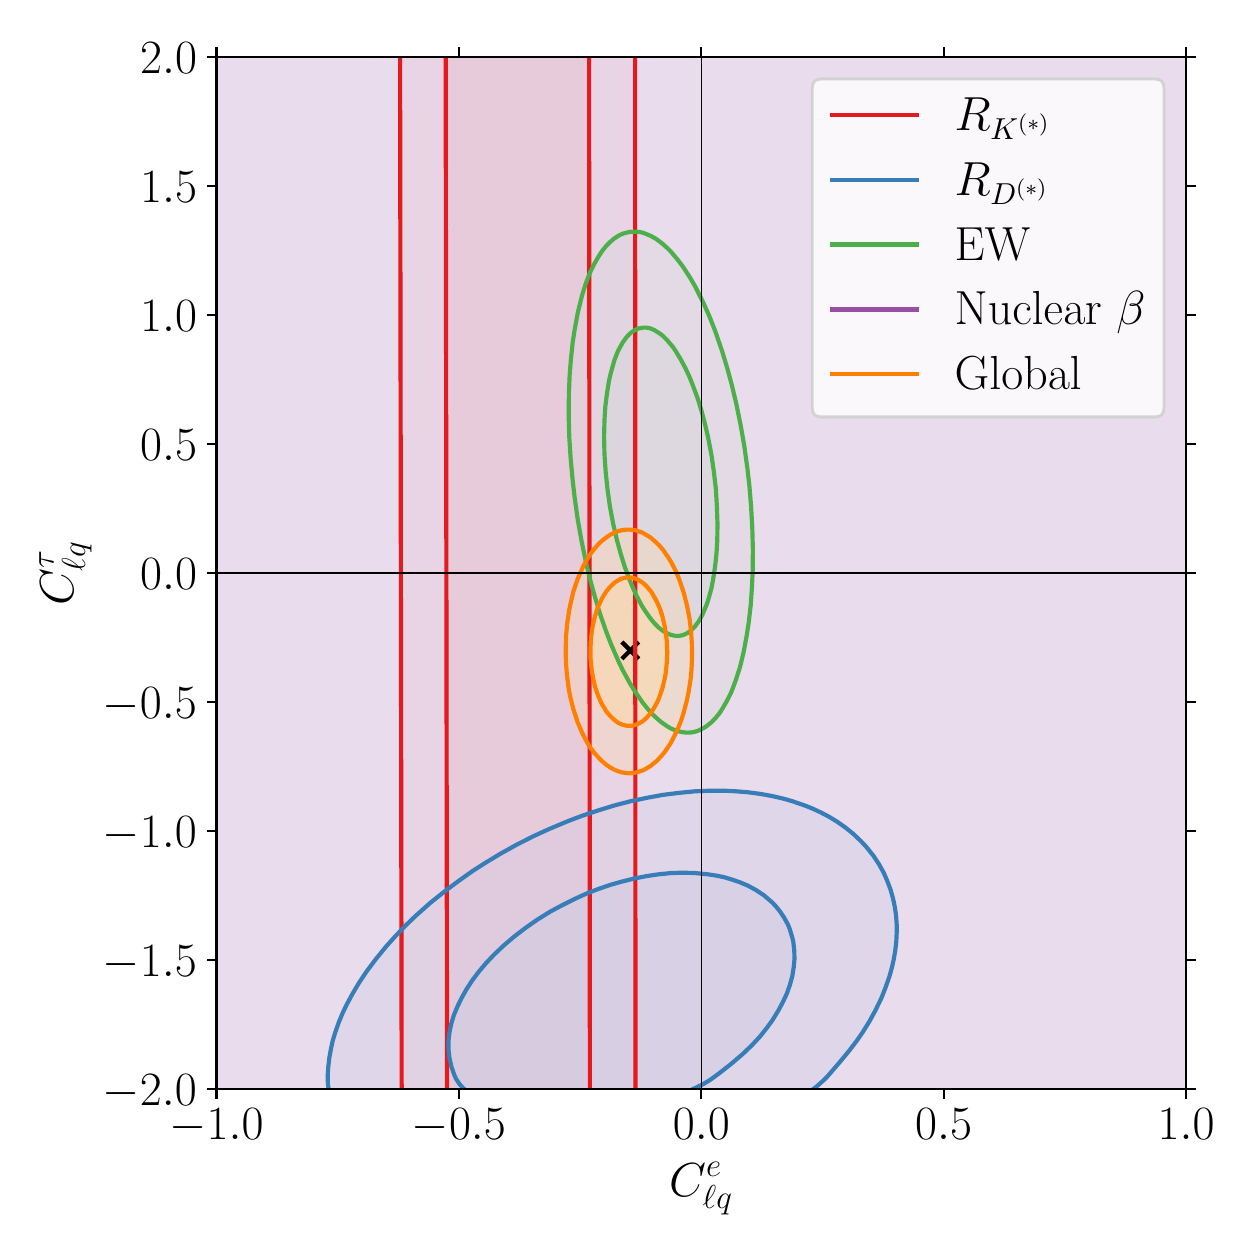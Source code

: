 \begingroup%
\makeatletter%
\begin{pgfpicture}%
\pgfpathrectangle{\pgfpointorigin}{\pgfqpoint{6.0in}{6.0in}}%
\pgfusepath{use as bounding box, clip}%
\begin{pgfscope}%
\pgfsetbuttcap%
\pgfsetmiterjoin%
\definecolor{currentfill}{rgb}{1.0,1.0,1.0}%
\pgfsetfillcolor{currentfill}%
\pgfsetlinewidth{0.0pt}%
\definecolor{currentstroke}{rgb}{1.0,1.0,1.0}%
\pgfsetstrokecolor{currentstroke}%
\pgfsetdash{}{0pt}%
\pgfpathmoveto{\pgfqpoint{0.0in}{0.0in}}%
\pgfpathlineto{\pgfqpoint{6.0in}{0.0in}}%
\pgfpathlineto{\pgfqpoint{6.0in}{6.0in}}%
\pgfpathlineto{\pgfqpoint{0.0in}{6.0in}}%
\pgfpathclose%
\pgfusepath{fill}%
\end{pgfscope}%
\begin{pgfscope}%
\pgfsetbuttcap%
\pgfsetmiterjoin%
\definecolor{currentfill}{rgb}{1.0,1.0,1.0}%
\pgfsetfillcolor{currentfill}%
\pgfsetlinewidth{0.0pt}%
\definecolor{currentstroke}{rgb}{0.0,0.0,0.0}%
\pgfsetstrokecolor{currentstroke}%
\pgfsetstrokeopacity{0.0}%
\pgfsetdash{}{0pt}%
\pgfpathmoveto{\pgfqpoint{0.944in}{0.692in}}%
\pgfpathlineto{\pgfqpoint{5.792in}{0.692in}}%
\pgfpathlineto{\pgfqpoint{5.792in}{5.854in}}%
\pgfpathlineto{\pgfqpoint{0.944in}{5.854in}}%
\pgfpathclose%
\pgfusepath{fill}%
\end{pgfscope}%
\begin{pgfscope}%
\pgfpathrectangle{\pgfqpoint{0.944in}{0.692in}}{\pgfqpoint{4.848in}{5.162in}}%
\pgfusepath{clip}%
\pgfsetbuttcap%
\pgfsetroundjoin%
\definecolor{currentfill}{rgb}{0.984,0.706,0.682}%
\pgfsetfillcolor{currentfill}%
\pgfsetfillopacity{0.667}%
\pgfsetlinewidth{0.0pt}%
\definecolor{currentstroke}{rgb}{0.0,0.0,0.0}%
\pgfsetstrokecolor{currentstroke}%
\pgfsetdash{}{0pt}%
\pgfpathmoveto{\pgfqpoint{2.103in}{0.589in}}%
\pgfpathlineto{\pgfqpoint{2.123in}{0.589in}}%
\pgfpathlineto{\pgfqpoint{2.143in}{0.589in}}%
\pgfpathlineto{\pgfqpoint{2.164in}{0.589in}}%
\pgfpathlineto{\pgfqpoint{2.184in}{0.589in}}%
\pgfpathlineto{\pgfqpoint{2.204in}{0.589in}}%
\pgfpathlineto{\pgfqpoint{2.224in}{0.589in}}%
\pgfpathlineto{\pgfqpoint{2.245in}{0.589in}}%
\pgfpathlineto{\pgfqpoint{2.265in}{0.589in}}%
\pgfpathlineto{\pgfqpoint{2.285in}{0.589in}}%
\pgfpathlineto{\pgfqpoint{2.305in}{0.589in}}%
\pgfpathlineto{\pgfqpoint{2.326in}{0.589in}}%
\pgfpathlineto{\pgfqpoint{2.346in}{0.589in}}%
\pgfpathlineto{\pgfqpoint{2.366in}{0.589in}}%
\pgfpathlineto{\pgfqpoint{2.386in}{0.589in}}%
\pgfpathlineto{\pgfqpoint{2.407in}{0.589in}}%
\pgfpathlineto{\pgfqpoint{2.427in}{0.589in}}%
\pgfpathlineto{\pgfqpoint{2.447in}{0.589in}}%
\pgfpathlineto{\pgfqpoint{2.467in}{0.589in}}%
\pgfpathlineto{\pgfqpoint{2.488in}{0.589in}}%
\pgfpathlineto{\pgfqpoint{2.508in}{0.589in}}%
\pgfpathlineto{\pgfqpoint{2.528in}{0.589in}}%
\pgfpathlineto{\pgfqpoint{2.548in}{0.589in}}%
\pgfpathlineto{\pgfqpoint{2.568in}{0.589in}}%
\pgfpathlineto{\pgfqpoint{2.589in}{0.589in}}%
\pgfpathlineto{\pgfqpoint{2.609in}{0.589in}}%
\pgfpathlineto{\pgfqpoint{2.629in}{0.589in}}%
\pgfpathlineto{\pgfqpoint{2.649in}{0.589in}}%
\pgfpathlineto{\pgfqpoint{2.67in}{0.589in}}%
\pgfpathlineto{\pgfqpoint{2.69in}{0.589in}}%
\pgfpathlineto{\pgfqpoint{2.71in}{0.589in}}%
\pgfpathlineto{\pgfqpoint{2.73in}{0.589in}}%
\pgfpathlineto{\pgfqpoint{2.751in}{0.589in}}%
\pgfpathlineto{\pgfqpoint{2.771in}{0.589in}}%
\pgfpathlineto{\pgfqpoint{2.791in}{0.589in}}%
\pgfpathlineto{\pgfqpoint{2.811in}{0.589in}}%
\pgfpathlineto{\pgfqpoint{2.811in}{0.61in}}%
\pgfpathlineto{\pgfqpoint{2.811in}{0.632in}}%
\pgfpathlineto{\pgfqpoint{2.811in}{0.653in}}%
\pgfpathlineto{\pgfqpoint{2.811in}{0.675in}}%
\pgfpathlineto{\pgfqpoint{2.811in}{0.697in}}%
\pgfpathlineto{\pgfqpoint{2.81in}{0.718in}}%
\pgfpathlineto{\pgfqpoint{2.81in}{0.74in}}%
\pgfpathlineto{\pgfqpoint{2.81in}{0.761in}}%
\pgfpathlineto{\pgfqpoint{2.81in}{0.783in}}%
\pgfpathlineto{\pgfqpoint{2.81in}{0.804in}}%
\pgfpathlineto{\pgfqpoint{2.81in}{0.826in}}%
\pgfpathlineto{\pgfqpoint{2.81in}{0.848in}}%
\pgfpathlineto{\pgfqpoint{2.81in}{0.869in}}%
\pgfpathlineto{\pgfqpoint{2.81in}{0.891in}}%
\pgfpathlineto{\pgfqpoint{2.81in}{0.912in}}%
\pgfpathlineto{\pgfqpoint{2.81in}{0.934in}}%
\pgfpathlineto{\pgfqpoint{2.81in}{0.955in}}%
\pgfpathlineto{\pgfqpoint{2.81in}{0.977in}}%
\pgfpathlineto{\pgfqpoint{2.81in}{0.998in}}%
\pgfpathlineto{\pgfqpoint{2.81in}{1.02in}}%
\pgfpathlineto{\pgfqpoint{2.81in}{1.042in}}%
\pgfpathlineto{\pgfqpoint{2.81in}{1.063in}}%
\pgfpathlineto{\pgfqpoint{2.81in}{1.085in}}%
\pgfpathlineto{\pgfqpoint{2.81in}{1.106in}}%
\pgfpathlineto{\pgfqpoint{2.81in}{1.128in}}%
\pgfpathlineto{\pgfqpoint{2.81in}{1.149in}}%
\pgfpathlineto{\pgfqpoint{2.81in}{1.171in}}%
\pgfpathlineto{\pgfqpoint{2.81in}{1.192in}}%
\pgfpathlineto{\pgfqpoint{2.81in}{1.214in}}%
\pgfpathlineto{\pgfqpoint{2.81in}{1.236in}}%
\pgfpathlineto{\pgfqpoint{2.81in}{1.257in}}%
\pgfpathlineto{\pgfqpoint{2.81in}{1.279in}}%
\pgfpathlineto{\pgfqpoint{2.81in}{1.3in}}%
\pgfpathlineto{\pgfqpoint{2.81in}{1.322in}}%
\pgfpathlineto{\pgfqpoint{2.81in}{1.343in}}%
\pgfpathlineto{\pgfqpoint{2.81in}{1.365in}}%
\pgfpathlineto{\pgfqpoint{2.81in}{1.386in}}%
\pgfpathlineto{\pgfqpoint{2.81in}{1.408in}}%
\pgfpathlineto{\pgfqpoint{2.81in}{1.43in}}%
\pgfpathlineto{\pgfqpoint{2.81in}{1.451in}}%
\pgfpathlineto{\pgfqpoint{2.81in}{1.473in}}%
\pgfpathlineto{\pgfqpoint{2.81in}{1.494in}}%
\pgfpathlineto{\pgfqpoint{2.81in}{1.516in}}%
\pgfpathlineto{\pgfqpoint{2.81in}{1.537in}}%
\pgfpathlineto{\pgfqpoint{2.81in}{1.559in}}%
\pgfpathlineto{\pgfqpoint{2.81in}{1.581in}}%
\pgfpathlineto{\pgfqpoint{2.81in}{1.602in}}%
\pgfpathlineto{\pgfqpoint{2.81in}{1.624in}}%
\pgfpathlineto{\pgfqpoint{2.81in}{1.645in}}%
\pgfpathlineto{\pgfqpoint{2.81in}{1.667in}}%
\pgfpathlineto{\pgfqpoint{2.81in}{1.688in}}%
\pgfpathlineto{\pgfqpoint{2.81in}{1.71in}}%
\pgfpathlineto{\pgfqpoint{2.81in}{1.731in}}%
\pgfpathlineto{\pgfqpoint{2.81in}{1.753in}}%
\pgfpathlineto{\pgfqpoint{2.81in}{1.775in}}%
\pgfpathlineto{\pgfqpoint{2.81in}{1.796in}}%
\pgfpathlineto{\pgfqpoint{2.81in}{1.818in}}%
\pgfpathlineto{\pgfqpoint{2.81in}{1.839in}}%
\pgfpathlineto{\pgfqpoint{2.81in}{1.861in}}%
\pgfpathlineto{\pgfqpoint{2.81in}{1.882in}}%
\pgfpathlineto{\pgfqpoint{2.81in}{1.904in}}%
\pgfpathlineto{\pgfqpoint{2.81in}{1.925in}}%
\pgfpathlineto{\pgfqpoint{2.81in}{1.947in}}%
\pgfpathlineto{\pgfqpoint{2.81in}{1.969in}}%
\pgfpathlineto{\pgfqpoint{2.81in}{1.99in}}%
\pgfpathlineto{\pgfqpoint{2.81in}{2.012in}}%
\pgfpathlineto{\pgfqpoint{2.81in}{2.033in}}%
\pgfpathlineto{\pgfqpoint{2.81in}{2.055in}}%
\pgfpathlineto{\pgfqpoint{2.81in}{2.076in}}%
\pgfpathlineto{\pgfqpoint{2.81in}{2.098in}}%
\pgfpathlineto{\pgfqpoint{2.81in}{2.119in}}%
\pgfpathlineto{\pgfqpoint{2.81in}{2.141in}}%
\pgfpathlineto{\pgfqpoint{2.81in}{2.163in}}%
\pgfpathlineto{\pgfqpoint{2.81in}{2.184in}}%
\pgfpathlineto{\pgfqpoint{2.81in}{2.206in}}%
\pgfpathlineto{\pgfqpoint{2.81in}{2.227in}}%
\pgfpathlineto{\pgfqpoint{2.81in}{2.249in}}%
\pgfpathlineto{\pgfqpoint{2.81in}{2.27in}}%
\pgfpathlineto{\pgfqpoint{2.81in}{2.292in}}%
\pgfpathlineto{\pgfqpoint{2.81in}{2.314in}}%
\pgfpathlineto{\pgfqpoint{2.81in}{2.335in}}%
\pgfpathlineto{\pgfqpoint{2.81in}{2.357in}}%
\pgfpathlineto{\pgfqpoint{2.81in}{2.378in}}%
\pgfpathlineto{\pgfqpoint{2.81in}{2.4in}}%
\pgfpathlineto{\pgfqpoint{2.81in}{2.421in}}%
\pgfpathlineto{\pgfqpoint{2.81in}{2.443in}}%
\pgfpathlineto{\pgfqpoint{2.81in}{2.464in}}%
\pgfpathlineto{\pgfqpoint{2.81in}{2.486in}}%
\pgfpathlineto{\pgfqpoint{2.81in}{2.508in}}%
\pgfpathlineto{\pgfqpoint{2.81in}{2.529in}}%
\pgfpathlineto{\pgfqpoint{2.81in}{2.551in}}%
\pgfpathlineto{\pgfqpoint{2.81in}{2.572in}}%
\pgfpathlineto{\pgfqpoint{2.809in}{2.594in}}%
\pgfpathlineto{\pgfqpoint{2.809in}{2.615in}}%
\pgfpathlineto{\pgfqpoint{2.809in}{2.637in}}%
\pgfpathlineto{\pgfqpoint{2.809in}{2.658in}}%
\pgfpathlineto{\pgfqpoint{2.809in}{2.68in}}%
\pgfpathlineto{\pgfqpoint{2.809in}{2.702in}}%
\pgfpathlineto{\pgfqpoint{2.809in}{2.723in}}%
\pgfpathlineto{\pgfqpoint{2.809in}{2.745in}}%
\pgfpathlineto{\pgfqpoint{2.809in}{2.766in}}%
\pgfpathlineto{\pgfqpoint{2.809in}{2.788in}}%
\pgfpathlineto{\pgfqpoint{2.809in}{2.809in}}%
\pgfpathlineto{\pgfqpoint{2.809in}{2.831in}}%
\pgfpathlineto{\pgfqpoint{2.809in}{2.852in}}%
\pgfpathlineto{\pgfqpoint{2.809in}{2.874in}}%
\pgfpathlineto{\pgfqpoint{2.809in}{2.896in}}%
\pgfpathlineto{\pgfqpoint{2.809in}{2.917in}}%
\pgfpathlineto{\pgfqpoint{2.809in}{2.939in}}%
\pgfpathlineto{\pgfqpoint{2.809in}{2.96in}}%
\pgfpathlineto{\pgfqpoint{2.809in}{2.982in}}%
\pgfpathlineto{\pgfqpoint{2.809in}{3.003in}}%
\pgfpathlineto{\pgfqpoint{2.809in}{3.025in}}%
\pgfpathlineto{\pgfqpoint{2.809in}{3.047in}}%
\pgfpathlineto{\pgfqpoint{2.809in}{3.068in}}%
\pgfpathlineto{\pgfqpoint{2.809in}{3.09in}}%
\pgfpathlineto{\pgfqpoint{2.809in}{3.111in}}%
\pgfpathlineto{\pgfqpoint{2.809in}{3.133in}}%
\pgfpathlineto{\pgfqpoint{2.809in}{3.154in}}%
\pgfpathlineto{\pgfqpoint{2.809in}{3.176in}}%
\pgfpathlineto{\pgfqpoint{2.809in}{3.197in}}%
\pgfpathlineto{\pgfqpoint{2.809in}{3.219in}}%
\pgfpathlineto{\pgfqpoint{2.809in}{3.241in}}%
\pgfpathlineto{\pgfqpoint{2.809in}{3.262in}}%
\pgfpathlineto{\pgfqpoint{2.809in}{3.284in}}%
\pgfpathlineto{\pgfqpoint{2.809in}{3.305in}}%
\pgfpathlineto{\pgfqpoint{2.809in}{3.327in}}%
\pgfpathlineto{\pgfqpoint{2.809in}{3.348in}}%
\pgfpathlineto{\pgfqpoint{2.809in}{3.37in}}%
\pgfpathlineto{\pgfqpoint{2.809in}{3.391in}}%
\pgfpathlineto{\pgfqpoint{2.809in}{3.413in}}%
\pgfpathlineto{\pgfqpoint{2.809in}{3.435in}}%
\pgfpathlineto{\pgfqpoint{2.809in}{3.456in}}%
\pgfpathlineto{\pgfqpoint{2.809in}{3.478in}}%
\pgfpathlineto{\pgfqpoint{2.809in}{3.499in}}%
\pgfpathlineto{\pgfqpoint{2.809in}{3.521in}}%
\pgfpathlineto{\pgfqpoint{2.809in}{3.542in}}%
\pgfpathlineto{\pgfqpoint{2.809in}{3.564in}}%
\pgfpathlineto{\pgfqpoint{2.809in}{3.585in}}%
\pgfpathlineto{\pgfqpoint{2.809in}{3.607in}}%
\pgfpathlineto{\pgfqpoint{2.809in}{3.629in}}%
\pgfpathlineto{\pgfqpoint{2.809in}{3.65in}}%
\pgfpathlineto{\pgfqpoint{2.809in}{3.672in}}%
\pgfpathlineto{\pgfqpoint{2.809in}{3.693in}}%
\pgfpathlineto{\pgfqpoint{2.809in}{3.715in}}%
\pgfpathlineto{\pgfqpoint{2.809in}{3.736in}}%
\pgfpathlineto{\pgfqpoint{2.809in}{3.758in}}%
\pgfpathlineto{\pgfqpoint{2.809in}{3.779in}}%
\pgfpathlineto{\pgfqpoint{2.809in}{3.801in}}%
\pgfpathlineto{\pgfqpoint{2.809in}{3.823in}}%
\pgfpathlineto{\pgfqpoint{2.809in}{3.844in}}%
\pgfpathlineto{\pgfqpoint{2.809in}{3.866in}}%
\pgfpathlineto{\pgfqpoint{2.809in}{3.887in}}%
\pgfpathlineto{\pgfqpoint{2.809in}{3.909in}}%
\pgfpathlineto{\pgfqpoint{2.809in}{3.93in}}%
\pgfpathlineto{\pgfqpoint{2.809in}{3.952in}}%
\pgfpathlineto{\pgfqpoint{2.809in}{3.974in}}%
\pgfpathlineto{\pgfqpoint{2.809in}{3.995in}}%
\pgfpathlineto{\pgfqpoint{2.809in}{4.017in}}%
\pgfpathlineto{\pgfqpoint{2.809in}{4.038in}}%
\pgfpathlineto{\pgfqpoint{2.809in}{4.06in}}%
\pgfpathlineto{\pgfqpoint{2.809in}{4.081in}}%
\pgfpathlineto{\pgfqpoint{2.809in}{4.103in}}%
\pgfpathlineto{\pgfqpoint{2.809in}{4.124in}}%
\pgfpathlineto{\pgfqpoint{2.809in}{4.146in}}%
\pgfpathlineto{\pgfqpoint{2.809in}{4.168in}}%
\pgfpathlineto{\pgfqpoint{2.809in}{4.189in}}%
\pgfpathlineto{\pgfqpoint{2.809in}{4.211in}}%
\pgfpathlineto{\pgfqpoint{2.809in}{4.232in}}%
\pgfpathlineto{\pgfqpoint{2.809in}{4.254in}}%
\pgfpathlineto{\pgfqpoint{2.809in}{4.275in}}%
\pgfpathlineto{\pgfqpoint{2.809in}{4.297in}}%
\pgfpathlineto{\pgfqpoint{2.808in}{4.318in}}%
\pgfpathlineto{\pgfqpoint{2.808in}{4.34in}}%
\pgfpathlineto{\pgfqpoint{2.808in}{4.362in}}%
\pgfpathlineto{\pgfqpoint{2.808in}{4.383in}}%
\pgfpathlineto{\pgfqpoint{2.808in}{4.405in}}%
\pgfpathlineto{\pgfqpoint{2.808in}{4.426in}}%
\pgfpathlineto{\pgfqpoint{2.808in}{4.448in}}%
\pgfpathlineto{\pgfqpoint{2.808in}{4.469in}}%
\pgfpathlineto{\pgfqpoint{2.808in}{4.491in}}%
\pgfpathlineto{\pgfqpoint{2.808in}{4.512in}}%
\pgfpathlineto{\pgfqpoint{2.808in}{4.534in}}%
\pgfpathlineto{\pgfqpoint{2.808in}{4.556in}}%
\pgfpathlineto{\pgfqpoint{2.808in}{4.577in}}%
\pgfpathlineto{\pgfqpoint{2.808in}{4.599in}}%
\pgfpathlineto{\pgfqpoint{2.808in}{4.62in}}%
\pgfpathlineto{\pgfqpoint{2.808in}{4.642in}}%
\pgfpathlineto{\pgfqpoint{2.808in}{4.663in}}%
\pgfpathlineto{\pgfqpoint{2.808in}{4.685in}}%
\pgfpathlineto{\pgfqpoint{2.808in}{4.707in}}%
\pgfpathlineto{\pgfqpoint{2.808in}{4.728in}}%
\pgfpathlineto{\pgfqpoint{2.808in}{4.75in}}%
\pgfpathlineto{\pgfqpoint{2.808in}{4.771in}}%
\pgfpathlineto{\pgfqpoint{2.808in}{4.793in}}%
\pgfpathlineto{\pgfqpoint{2.808in}{4.814in}}%
\pgfpathlineto{\pgfqpoint{2.808in}{4.836in}}%
\pgfpathlineto{\pgfqpoint{2.808in}{4.857in}}%
\pgfpathlineto{\pgfqpoint{2.808in}{4.879in}}%
\pgfpathlineto{\pgfqpoint{2.808in}{4.901in}}%
\pgfpathlineto{\pgfqpoint{2.808in}{4.922in}}%
\pgfpathlineto{\pgfqpoint{2.808in}{4.944in}}%
\pgfpathlineto{\pgfqpoint{2.808in}{4.965in}}%
\pgfpathlineto{\pgfqpoint{2.808in}{4.987in}}%
\pgfpathlineto{\pgfqpoint{2.808in}{5.008in}}%
\pgfpathlineto{\pgfqpoint{2.808in}{5.03in}}%
\pgfpathlineto{\pgfqpoint{2.808in}{5.051in}}%
\pgfpathlineto{\pgfqpoint{2.808in}{5.073in}}%
\pgfpathlineto{\pgfqpoint{2.808in}{5.095in}}%
\pgfpathlineto{\pgfqpoint{2.808in}{5.116in}}%
\pgfpathlineto{\pgfqpoint{2.808in}{5.138in}}%
\pgfpathlineto{\pgfqpoint{2.808in}{5.159in}}%
\pgfpathlineto{\pgfqpoint{2.808in}{5.181in}}%
\pgfpathlineto{\pgfqpoint{2.808in}{5.202in}}%
\pgfpathlineto{\pgfqpoint{2.808in}{5.224in}}%
\pgfpathlineto{\pgfqpoint{2.808in}{5.245in}}%
\pgfpathlineto{\pgfqpoint{2.808in}{5.267in}}%
\pgfpathlineto{\pgfqpoint{2.808in}{5.289in}}%
\pgfpathlineto{\pgfqpoint{2.808in}{5.31in}}%
\pgfpathlineto{\pgfqpoint{2.808in}{5.332in}}%
\pgfpathlineto{\pgfqpoint{2.808in}{5.353in}}%
\pgfpathlineto{\pgfqpoint{2.808in}{5.375in}}%
\pgfpathlineto{\pgfqpoint{2.808in}{5.396in}}%
\pgfpathlineto{\pgfqpoint{2.808in}{5.418in}}%
\pgfpathlineto{\pgfqpoint{2.808in}{5.44in}}%
\pgfpathlineto{\pgfqpoint{2.808in}{5.461in}}%
\pgfpathlineto{\pgfqpoint{2.808in}{5.483in}}%
\pgfpathlineto{\pgfqpoint{2.808in}{5.504in}}%
\pgfpathlineto{\pgfqpoint{2.808in}{5.526in}}%
\pgfpathlineto{\pgfqpoint{2.808in}{5.547in}}%
\pgfpathlineto{\pgfqpoint{2.808in}{5.569in}}%
\pgfpathlineto{\pgfqpoint{2.808in}{5.59in}}%
\pgfpathlineto{\pgfqpoint{2.808in}{5.612in}}%
\pgfpathlineto{\pgfqpoint{2.808in}{5.634in}}%
\pgfpathlineto{\pgfqpoint{2.808in}{5.655in}}%
\pgfpathlineto{\pgfqpoint{2.808in}{5.677in}}%
\pgfpathlineto{\pgfqpoint{2.808in}{5.698in}}%
\pgfpathlineto{\pgfqpoint{2.808in}{5.72in}}%
\pgfpathlineto{\pgfqpoint{2.808in}{5.741in}}%
\pgfpathlineto{\pgfqpoint{2.808in}{5.763in}}%
\pgfpathlineto{\pgfqpoint{2.808in}{5.784in}}%
\pgfpathlineto{\pgfqpoint{2.808in}{5.806in}}%
\pgfpathlineto{\pgfqpoint{2.808in}{5.828in}}%
\pgfpathlineto{\pgfqpoint{2.808in}{5.849in}}%
\pgfpathlineto{\pgfqpoint{2.807in}{5.871in}}%
\pgfpathlineto{\pgfqpoint{2.807in}{5.892in}}%
\pgfpathlineto{\pgfqpoint{2.807in}{5.914in}}%
\pgfpathlineto{\pgfqpoint{2.807in}{5.935in}}%
\pgfpathlineto{\pgfqpoint{2.807in}{5.957in}}%
\pgfpathlineto{\pgfqpoint{2.791in}{5.957in}}%
\pgfpathlineto{\pgfqpoint{2.771in}{5.957in}}%
\pgfpathlineto{\pgfqpoint{2.751in}{5.957in}}%
\pgfpathlineto{\pgfqpoint{2.73in}{5.957in}}%
\pgfpathlineto{\pgfqpoint{2.71in}{5.957in}}%
\pgfpathlineto{\pgfqpoint{2.69in}{5.957in}}%
\pgfpathlineto{\pgfqpoint{2.67in}{5.957in}}%
\pgfpathlineto{\pgfqpoint{2.649in}{5.957in}}%
\pgfpathlineto{\pgfqpoint{2.629in}{5.957in}}%
\pgfpathlineto{\pgfqpoint{2.609in}{5.957in}}%
\pgfpathlineto{\pgfqpoint{2.589in}{5.957in}}%
\pgfpathlineto{\pgfqpoint{2.568in}{5.957in}}%
\pgfpathlineto{\pgfqpoint{2.548in}{5.957in}}%
\pgfpathlineto{\pgfqpoint{2.528in}{5.957in}}%
\pgfpathlineto{\pgfqpoint{2.508in}{5.957in}}%
\pgfpathlineto{\pgfqpoint{2.488in}{5.957in}}%
\pgfpathlineto{\pgfqpoint{2.467in}{5.957in}}%
\pgfpathlineto{\pgfqpoint{2.447in}{5.957in}}%
\pgfpathlineto{\pgfqpoint{2.427in}{5.957in}}%
\pgfpathlineto{\pgfqpoint{2.407in}{5.957in}}%
\pgfpathlineto{\pgfqpoint{2.386in}{5.957in}}%
\pgfpathlineto{\pgfqpoint{2.366in}{5.957in}}%
\pgfpathlineto{\pgfqpoint{2.346in}{5.957in}}%
\pgfpathlineto{\pgfqpoint{2.326in}{5.957in}}%
\pgfpathlineto{\pgfqpoint{2.305in}{5.957in}}%
\pgfpathlineto{\pgfqpoint{2.285in}{5.957in}}%
\pgfpathlineto{\pgfqpoint{2.265in}{5.957in}}%
\pgfpathlineto{\pgfqpoint{2.245in}{5.957in}}%
\pgfpathlineto{\pgfqpoint{2.224in}{5.957in}}%
\pgfpathlineto{\pgfqpoint{2.204in}{5.957in}}%
\pgfpathlineto{\pgfqpoint{2.184in}{5.957in}}%
\pgfpathlineto{\pgfqpoint{2.164in}{5.957in}}%
\pgfpathlineto{\pgfqpoint{2.143in}{5.957in}}%
\pgfpathlineto{\pgfqpoint{2.123in}{5.957in}}%
\pgfpathlineto{\pgfqpoint{2.103in}{5.957in}}%
\pgfpathlineto{\pgfqpoint{2.09in}{5.957in}}%
\pgfpathlineto{\pgfqpoint{2.09in}{5.935in}}%
\pgfpathlineto{\pgfqpoint{2.09in}{5.914in}}%
\pgfpathlineto{\pgfqpoint{2.09in}{5.892in}}%
\pgfpathlineto{\pgfqpoint{2.09in}{5.871in}}%
\pgfpathlineto{\pgfqpoint{2.09in}{5.849in}}%
\pgfpathlineto{\pgfqpoint{2.09in}{5.828in}}%
\pgfpathlineto{\pgfqpoint{2.09in}{5.806in}}%
\pgfpathlineto{\pgfqpoint{2.09in}{5.784in}}%
\pgfpathlineto{\pgfqpoint{2.09in}{5.763in}}%
\pgfpathlineto{\pgfqpoint{2.09in}{5.741in}}%
\pgfpathlineto{\pgfqpoint{2.09in}{5.72in}}%
\pgfpathlineto{\pgfqpoint{2.09in}{5.698in}}%
\pgfpathlineto{\pgfqpoint{2.09in}{5.677in}}%
\pgfpathlineto{\pgfqpoint{2.09in}{5.655in}}%
\pgfpathlineto{\pgfqpoint{2.09in}{5.634in}}%
\pgfpathlineto{\pgfqpoint{2.09in}{5.612in}}%
\pgfpathlineto{\pgfqpoint{2.09in}{5.59in}}%
\pgfpathlineto{\pgfqpoint{2.09in}{5.569in}}%
\pgfpathlineto{\pgfqpoint{2.09in}{5.547in}}%
\pgfpathlineto{\pgfqpoint{2.09in}{5.526in}}%
\pgfpathlineto{\pgfqpoint{2.09in}{5.504in}}%
\pgfpathlineto{\pgfqpoint{2.09in}{5.483in}}%
\pgfpathlineto{\pgfqpoint{2.09in}{5.461in}}%
\pgfpathlineto{\pgfqpoint{2.09in}{5.44in}}%
\pgfpathlineto{\pgfqpoint{2.091in}{5.418in}}%
\pgfpathlineto{\pgfqpoint{2.091in}{5.396in}}%
\pgfpathlineto{\pgfqpoint{2.091in}{5.375in}}%
\pgfpathlineto{\pgfqpoint{2.091in}{5.353in}}%
\pgfpathlineto{\pgfqpoint{2.091in}{5.332in}}%
\pgfpathlineto{\pgfqpoint{2.091in}{5.31in}}%
\pgfpathlineto{\pgfqpoint{2.091in}{5.289in}}%
\pgfpathlineto{\pgfqpoint{2.091in}{5.267in}}%
\pgfpathlineto{\pgfqpoint{2.091in}{5.245in}}%
\pgfpathlineto{\pgfqpoint{2.091in}{5.224in}}%
\pgfpathlineto{\pgfqpoint{2.091in}{5.202in}}%
\pgfpathlineto{\pgfqpoint{2.091in}{5.181in}}%
\pgfpathlineto{\pgfqpoint{2.091in}{5.159in}}%
\pgfpathlineto{\pgfqpoint{2.091in}{5.138in}}%
\pgfpathlineto{\pgfqpoint{2.091in}{5.116in}}%
\pgfpathlineto{\pgfqpoint{2.091in}{5.095in}}%
\pgfpathlineto{\pgfqpoint{2.091in}{5.073in}}%
\pgfpathlineto{\pgfqpoint{2.091in}{5.051in}}%
\pgfpathlineto{\pgfqpoint{2.091in}{5.03in}}%
\pgfpathlineto{\pgfqpoint{2.091in}{5.008in}}%
\pgfpathlineto{\pgfqpoint{2.091in}{4.987in}}%
\pgfpathlineto{\pgfqpoint{2.091in}{4.965in}}%
\pgfpathlineto{\pgfqpoint{2.091in}{4.944in}}%
\pgfpathlineto{\pgfqpoint{2.091in}{4.922in}}%
\pgfpathlineto{\pgfqpoint{2.091in}{4.901in}}%
\pgfpathlineto{\pgfqpoint{2.091in}{4.879in}}%
\pgfpathlineto{\pgfqpoint{2.091in}{4.857in}}%
\pgfpathlineto{\pgfqpoint{2.091in}{4.836in}}%
\pgfpathlineto{\pgfqpoint{2.091in}{4.814in}}%
\pgfpathlineto{\pgfqpoint{2.092in}{4.793in}}%
\pgfpathlineto{\pgfqpoint{2.092in}{4.771in}}%
\pgfpathlineto{\pgfqpoint{2.092in}{4.75in}}%
\pgfpathlineto{\pgfqpoint{2.092in}{4.728in}}%
\pgfpathlineto{\pgfqpoint{2.092in}{4.707in}}%
\pgfpathlineto{\pgfqpoint{2.092in}{4.685in}}%
\pgfpathlineto{\pgfqpoint{2.092in}{4.663in}}%
\pgfpathlineto{\pgfqpoint{2.092in}{4.642in}}%
\pgfpathlineto{\pgfqpoint{2.092in}{4.62in}}%
\pgfpathlineto{\pgfqpoint{2.092in}{4.599in}}%
\pgfpathlineto{\pgfqpoint{2.092in}{4.577in}}%
\pgfpathlineto{\pgfqpoint{2.092in}{4.556in}}%
\pgfpathlineto{\pgfqpoint{2.092in}{4.534in}}%
\pgfpathlineto{\pgfqpoint{2.092in}{4.512in}}%
\pgfpathlineto{\pgfqpoint{2.092in}{4.491in}}%
\pgfpathlineto{\pgfqpoint{2.092in}{4.469in}}%
\pgfpathlineto{\pgfqpoint{2.092in}{4.448in}}%
\pgfpathlineto{\pgfqpoint{2.092in}{4.426in}}%
\pgfpathlineto{\pgfqpoint{2.092in}{4.405in}}%
\pgfpathlineto{\pgfqpoint{2.092in}{4.383in}}%
\pgfpathlineto{\pgfqpoint{2.092in}{4.362in}}%
\pgfpathlineto{\pgfqpoint{2.092in}{4.34in}}%
\pgfpathlineto{\pgfqpoint{2.092in}{4.318in}}%
\pgfpathlineto{\pgfqpoint{2.092in}{4.297in}}%
\pgfpathlineto{\pgfqpoint{2.092in}{4.275in}}%
\pgfpathlineto{\pgfqpoint{2.092in}{4.254in}}%
\pgfpathlineto{\pgfqpoint{2.092in}{4.232in}}%
\pgfpathlineto{\pgfqpoint{2.092in}{4.211in}}%
\pgfpathlineto{\pgfqpoint{2.092in}{4.189in}}%
\pgfpathlineto{\pgfqpoint{2.092in}{4.168in}}%
\pgfpathlineto{\pgfqpoint{2.092in}{4.146in}}%
\pgfpathlineto{\pgfqpoint{2.093in}{4.124in}}%
\pgfpathlineto{\pgfqpoint{2.093in}{4.103in}}%
\pgfpathlineto{\pgfqpoint{2.093in}{4.081in}}%
\pgfpathlineto{\pgfqpoint{2.093in}{4.06in}}%
\pgfpathlineto{\pgfqpoint{2.093in}{4.038in}}%
\pgfpathlineto{\pgfqpoint{2.093in}{4.017in}}%
\pgfpathlineto{\pgfqpoint{2.093in}{3.995in}}%
\pgfpathlineto{\pgfqpoint{2.093in}{3.974in}}%
\pgfpathlineto{\pgfqpoint{2.093in}{3.952in}}%
\pgfpathlineto{\pgfqpoint{2.093in}{3.93in}}%
\pgfpathlineto{\pgfqpoint{2.093in}{3.909in}}%
\pgfpathlineto{\pgfqpoint{2.093in}{3.887in}}%
\pgfpathlineto{\pgfqpoint{2.093in}{3.866in}}%
\pgfpathlineto{\pgfqpoint{2.093in}{3.844in}}%
\pgfpathlineto{\pgfqpoint{2.093in}{3.823in}}%
\pgfpathlineto{\pgfqpoint{2.093in}{3.801in}}%
\pgfpathlineto{\pgfqpoint{2.093in}{3.779in}}%
\pgfpathlineto{\pgfqpoint{2.093in}{3.758in}}%
\pgfpathlineto{\pgfqpoint{2.093in}{3.736in}}%
\pgfpathlineto{\pgfqpoint{2.093in}{3.715in}}%
\pgfpathlineto{\pgfqpoint{2.093in}{3.693in}}%
\pgfpathlineto{\pgfqpoint{2.093in}{3.672in}}%
\pgfpathlineto{\pgfqpoint{2.093in}{3.65in}}%
\pgfpathlineto{\pgfqpoint{2.093in}{3.629in}}%
\pgfpathlineto{\pgfqpoint{2.093in}{3.607in}}%
\pgfpathlineto{\pgfqpoint{2.093in}{3.585in}}%
\pgfpathlineto{\pgfqpoint{2.093in}{3.564in}}%
\pgfpathlineto{\pgfqpoint{2.093in}{3.542in}}%
\pgfpathlineto{\pgfqpoint{2.093in}{3.521in}}%
\pgfpathlineto{\pgfqpoint{2.093in}{3.499in}}%
\pgfpathlineto{\pgfqpoint{2.093in}{3.478in}}%
\pgfpathlineto{\pgfqpoint{2.094in}{3.456in}}%
\pgfpathlineto{\pgfqpoint{2.094in}{3.435in}}%
\pgfpathlineto{\pgfqpoint{2.094in}{3.413in}}%
\pgfpathlineto{\pgfqpoint{2.094in}{3.391in}}%
\pgfpathlineto{\pgfqpoint{2.094in}{3.37in}}%
\pgfpathlineto{\pgfqpoint{2.094in}{3.348in}}%
\pgfpathlineto{\pgfqpoint{2.094in}{3.327in}}%
\pgfpathlineto{\pgfqpoint{2.094in}{3.305in}}%
\pgfpathlineto{\pgfqpoint{2.094in}{3.284in}}%
\pgfpathlineto{\pgfqpoint{2.094in}{3.262in}}%
\pgfpathlineto{\pgfqpoint{2.094in}{3.241in}}%
\pgfpathlineto{\pgfqpoint{2.094in}{3.219in}}%
\pgfpathlineto{\pgfqpoint{2.094in}{3.197in}}%
\pgfpathlineto{\pgfqpoint{2.094in}{3.176in}}%
\pgfpathlineto{\pgfqpoint{2.094in}{3.154in}}%
\pgfpathlineto{\pgfqpoint{2.094in}{3.133in}}%
\pgfpathlineto{\pgfqpoint{2.094in}{3.111in}}%
\pgfpathlineto{\pgfqpoint{2.094in}{3.09in}}%
\pgfpathlineto{\pgfqpoint{2.094in}{3.068in}}%
\pgfpathlineto{\pgfqpoint{2.094in}{3.047in}}%
\pgfpathlineto{\pgfqpoint{2.094in}{3.025in}}%
\pgfpathlineto{\pgfqpoint{2.094in}{3.003in}}%
\pgfpathlineto{\pgfqpoint{2.094in}{2.982in}}%
\pgfpathlineto{\pgfqpoint{2.094in}{2.96in}}%
\pgfpathlineto{\pgfqpoint{2.094in}{2.939in}}%
\pgfpathlineto{\pgfqpoint{2.094in}{2.917in}}%
\pgfpathlineto{\pgfqpoint{2.094in}{2.896in}}%
\pgfpathlineto{\pgfqpoint{2.094in}{2.874in}}%
\pgfpathlineto{\pgfqpoint{2.094in}{2.852in}}%
\pgfpathlineto{\pgfqpoint{2.094in}{2.831in}}%
\pgfpathlineto{\pgfqpoint{2.094in}{2.809in}}%
\pgfpathlineto{\pgfqpoint{2.094in}{2.788in}}%
\pgfpathlineto{\pgfqpoint{2.094in}{2.766in}}%
\pgfpathlineto{\pgfqpoint{2.095in}{2.745in}}%
\pgfpathlineto{\pgfqpoint{2.095in}{2.723in}}%
\pgfpathlineto{\pgfqpoint{2.095in}{2.702in}}%
\pgfpathlineto{\pgfqpoint{2.095in}{2.68in}}%
\pgfpathlineto{\pgfqpoint{2.095in}{2.658in}}%
\pgfpathlineto{\pgfqpoint{2.095in}{2.637in}}%
\pgfpathlineto{\pgfqpoint{2.095in}{2.615in}}%
\pgfpathlineto{\pgfqpoint{2.095in}{2.594in}}%
\pgfpathlineto{\pgfqpoint{2.095in}{2.572in}}%
\pgfpathlineto{\pgfqpoint{2.095in}{2.551in}}%
\pgfpathlineto{\pgfqpoint{2.095in}{2.529in}}%
\pgfpathlineto{\pgfqpoint{2.095in}{2.508in}}%
\pgfpathlineto{\pgfqpoint{2.095in}{2.486in}}%
\pgfpathlineto{\pgfqpoint{2.095in}{2.464in}}%
\pgfpathlineto{\pgfqpoint{2.095in}{2.443in}}%
\pgfpathlineto{\pgfqpoint{2.095in}{2.421in}}%
\pgfpathlineto{\pgfqpoint{2.095in}{2.4in}}%
\pgfpathlineto{\pgfqpoint{2.095in}{2.378in}}%
\pgfpathlineto{\pgfqpoint{2.095in}{2.357in}}%
\pgfpathlineto{\pgfqpoint{2.095in}{2.335in}}%
\pgfpathlineto{\pgfqpoint{2.095in}{2.314in}}%
\pgfpathlineto{\pgfqpoint{2.095in}{2.292in}}%
\pgfpathlineto{\pgfqpoint{2.095in}{2.27in}}%
\pgfpathlineto{\pgfqpoint{2.095in}{2.249in}}%
\pgfpathlineto{\pgfqpoint{2.095in}{2.227in}}%
\pgfpathlineto{\pgfqpoint{2.095in}{2.206in}}%
\pgfpathlineto{\pgfqpoint{2.095in}{2.184in}}%
\pgfpathlineto{\pgfqpoint{2.095in}{2.163in}}%
\pgfpathlineto{\pgfqpoint{2.095in}{2.141in}}%
\pgfpathlineto{\pgfqpoint{2.095in}{2.119in}}%
\pgfpathlineto{\pgfqpoint{2.095in}{2.098in}}%
\pgfpathlineto{\pgfqpoint{2.095in}{2.076in}}%
\pgfpathlineto{\pgfqpoint{2.095in}{2.055in}}%
\pgfpathlineto{\pgfqpoint{2.095in}{2.033in}}%
\pgfpathlineto{\pgfqpoint{2.096in}{2.012in}}%
\pgfpathlineto{\pgfqpoint{2.096in}{1.99in}}%
\pgfpathlineto{\pgfqpoint{2.096in}{1.969in}}%
\pgfpathlineto{\pgfqpoint{2.096in}{1.947in}}%
\pgfpathlineto{\pgfqpoint{2.096in}{1.925in}}%
\pgfpathlineto{\pgfqpoint{2.096in}{1.904in}}%
\pgfpathlineto{\pgfqpoint{2.096in}{1.882in}}%
\pgfpathlineto{\pgfqpoint{2.096in}{1.861in}}%
\pgfpathlineto{\pgfqpoint{2.096in}{1.839in}}%
\pgfpathlineto{\pgfqpoint{2.096in}{1.818in}}%
\pgfpathlineto{\pgfqpoint{2.096in}{1.796in}}%
\pgfpathlineto{\pgfqpoint{2.096in}{1.775in}}%
\pgfpathlineto{\pgfqpoint{2.096in}{1.753in}}%
\pgfpathlineto{\pgfqpoint{2.096in}{1.731in}}%
\pgfpathlineto{\pgfqpoint{2.096in}{1.71in}}%
\pgfpathlineto{\pgfqpoint{2.096in}{1.688in}}%
\pgfpathlineto{\pgfqpoint{2.096in}{1.667in}}%
\pgfpathlineto{\pgfqpoint{2.096in}{1.645in}}%
\pgfpathlineto{\pgfqpoint{2.096in}{1.624in}}%
\pgfpathlineto{\pgfqpoint{2.096in}{1.602in}}%
\pgfpathlineto{\pgfqpoint{2.096in}{1.581in}}%
\pgfpathlineto{\pgfqpoint{2.096in}{1.559in}}%
\pgfpathlineto{\pgfqpoint{2.096in}{1.537in}}%
\pgfpathlineto{\pgfqpoint{2.096in}{1.516in}}%
\pgfpathlineto{\pgfqpoint{2.096in}{1.494in}}%
\pgfpathlineto{\pgfqpoint{2.096in}{1.473in}}%
\pgfpathlineto{\pgfqpoint{2.096in}{1.451in}}%
\pgfpathlineto{\pgfqpoint{2.096in}{1.43in}}%
\pgfpathlineto{\pgfqpoint{2.096in}{1.408in}}%
\pgfpathlineto{\pgfqpoint{2.096in}{1.386in}}%
\pgfpathlineto{\pgfqpoint{2.096in}{1.365in}}%
\pgfpathlineto{\pgfqpoint{2.096in}{1.343in}}%
\pgfpathlineto{\pgfqpoint{2.096in}{1.322in}}%
\pgfpathlineto{\pgfqpoint{2.096in}{1.3in}}%
\pgfpathlineto{\pgfqpoint{2.096in}{1.279in}}%
\pgfpathlineto{\pgfqpoint{2.097in}{1.257in}}%
\pgfpathlineto{\pgfqpoint{2.097in}{1.236in}}%
\pgfpathlineto{\pgfqpoint{2.097in}{1.214in}}%
\pgfpathlineto{\pgfqpoint{2.097in}{1.192in}}%
\pgfpathlineto{\pgfqpoint{2.097in}{1.171in}}%
\pgfpathlineto{\pgfqpoint{2.097in}{1.149in}}%
\pgfpathlineto{\pgfqpoint{2.097in}{1.128in}}%
\pgfpathlineto{\pgfqpoint{2.097in}{1.106in}}%
\pgfpathlineto{\pgfqpoint{2.097in}{1.085in}}%
\pgfpathlineto{\pgfqpoint{2.097in}{1.063in}}%
\pgfpathlineto{\pgfqpoint{2.097in}{1.042in}}%
\pgfpathlineto{\pgfqpoint{2.097in}{1.02in}}%
\pgfpathlineto{\pgfqpoint{2.097in}{0.998in}}%
\pgfpathlineto{\pgfqpoint{2.097in}{0.977in}}%
\pgfpathlineto{\pgfqpoint{2.097in}{0.955in}}%
\pgfpathlineto{\pgfqpoint{2.097in}{0.934in}}%
\pgfpathlineto{\pgfqpoint{2.097in}{0.912in}}%
\pgfpathlineto{\pgfqpoint{2.097in}{0.891in}}%
\pgfpathlineto{\pgfqpoint{2.097in}{0.869in}}%
\pgfpathlineto{\pgfqpoint{2.097in}{0.848in}}%
\pgfpathlineto{\pgfqpoint{2.097in}{0.826in}}%
\pgfpathlineto{\pgfqpoint{2.097in}{0.804in}}%
\pgfpathlineto{\pgfqpoint{2.097in}{0.783in}}%
\pgfpathlineto{\pgfqpoint{2.097in}{0.761in}}%
\pgfpathlineto{\pgfqpoint{2.097in}{0.74in}}%
\pgfpathlineto{\pgfqpoint{2.097in}{0.718in}}%
\pgfpathlineto{\pgfqpoint{2.097in}{0.697in}}%
\pgfpathlineto{\pgfqpoint{2.097in}{0.675in}}%
\pgfpathlineto{\pgfqpoint{2.097in}{0.653in}}%
\pgfpathlineto{\pgfqpoint{2.097in}{0.632in}}%
\pgfpathlineto{\pgfqpoint{2.097in}{0.61in}}%
\pgfpathlineto{\pgfqpoint{2.097in}{0.589in}}%
\pgfpathclose%
\pgfusepath{fill}%
\end{pgfscope}%
\begin{pgfscope}%
\pgfpathrectangle{\pgfqpoint{0.944in}{0.692in}}{\pgfqpoint{4.848in}{5.162in}}%
\pgfusepath{clip}%
\pgfsetbuttcap%
\pgfsetroundjoin%
\definecolor{currentfill}{rgb}{0.984,0.706,0.682}%
\pgfsetfillcolor{currentfill}%
\pgfsetfillopacity{0.333}%
\pgfsetlinewidth{0.0pt}%
\definecolor{currentstroke}{rgb}{0.0,0.0,0.0}%
\pgfsetstrokecolor{currentstroke}%
\pgfsetdash{}{0pt}%
\pgfpathmoveto{\pgfqpoint{1.88in}{0.589in}}%
\pgfpathlineto{\pgfqpoint{1.9in}{0.589in}}%
\pgfpathlineto{\pgfqpoint{1.921in}{0.589in}}%
\pgfpathlineto{\pgfqpoint{1.941in}{0.589in}}%
\pgfpathlineto{\pgfqpoint{1.961in}{0.589in}}%
\pgfpathlineto{\pgfqpoint{1.981in}{0.589in}}%
\pgfpathlineto{\pgfqpoint{2.002in}{0.589in}}%
\pgfpathlineto{\pgfqpoint{2.022in}{0.589in}}%
\pgfpathlineto{\pgfqpoint{2.042in}{0.589in}}%
\pgfpathlineto{\pgfqpoint{2.062in}{0.589in}}%
\pgfpathlineto{\pgfqpoint{2.083in}{0.589in}}%
\pgfpathlineto{\pgfqpoint{2.097in}{0.589in}}%
\pgfpathlineto{\pgfqpoint{2.097in}{0.61in}}%
\pgfpathlineto{\pgfqpoint{2.097in}{0.632in}}%
\pgfpathlineto{\pgfqpoint{2.097in}{0.653in}}%
\pgfpathlineto{\pgfqpoint{2.097in}{0.675in}}%
\pgfpathlineto{\pgfqpoint{2.097in}{0.697in}}%
\pgfpathlineto{\pgfqpoint{2.097in}{0.718in}}%
\pgfpathlineto{\pgfqpoint{2.097in}{0.74in}}%
\pgfpathlineto{\pgfqpoint{2.097in}{0.761in}}%
\pgfpathlineto{\pgfqpoint{2.097in}{0.783in}}%
\pgfpathlineto{\pgfqpoint{2.097in}{0.804in}}%
\pgfpathlineto{\pgfqpoint{2.097in}{0.826in}}%
\pgfpathlineto{\pgfqpoint{2.097in}{0.848in}}%
\pgfpathlineto{\pgfqpoint{2.097in}{0.869in}}%
\pgfpathlineto{\pgfqpoint{2.097in}{0.891in}}%
\pgfpathlineto{\pgfqpoint{2.097in}{0.912in}}%
\pgfpathlineto{\pgfqpoint{2.097in}{0.934in}}%
\pgfpathlineto{\pgfqpoint{2.097in}{0.955in}}%
\pgfpathlineto{\pgfqpoint{2.097in}{0.977in}}%
\pgfpathlineto{\pgfqpoint{2.097in}{0.998in}}%
\pgfpathlineto{\pgfqpoint{2.097in}{1.02in}}%
\pgfpathlineto{\pgfqpoint{2.097in}{1.042in}}%
\pgfpathlineto{\pgfqpoint{2.097in}{1.063in}}%
\pgfpathlineto{\pgfqpoint{2.097in}{1.085in}}%
\pgfpathlineto{\pgfqpoint{2.097in}{1.106in}}%
\pgfpathlineto{\pgfqpoint{2.097in}{1.128in}}%
\pgfpathlineto{\pgfqpoint{2.097in}{1.149in}}%
\pgfpathlineto{\pgfqpoint{2.097in}{1.171in}}%
\pgfpathlineto{\pgfqpoint{2.097in}{1.192in}}%
\pgfpathlineto{\pgfqpoint{2.097in}{1.214in}}%
\pgfpathlineto{\pgfqpoint{2.097in}{1.236in}}%
\pgfpathlineto{\pgfqpoint{2.097in}{1.257in}}%
\pgfpathlineto{\pgfqpoint{2.096in}{1.279in}}%
\pgfpathlineto{\pgfqpoint{2.096in}{1.3in}}%
\pgfpathlineto{\pgfqpoint{2.096in}{1.322in}}%
\pgfpathlineto{\pgfqpoint{2.096in}{1.343in}}%
\pgfpathlineto{\pgfqpoint{2.096in}{1.365in}}%
\pgfpathlineto{\pgfqpoint{2.096in}{1.386in}}%
\pgfpathlineto{\pgfqpoint{2.096in}{1.408in}}%
\pgfpathlineto{\pgfqpoint{2.096in}{1.43in}}%
\pgfpathlineto{\pgfqpoint{2.096in}{1.451in}}%
\pgfpathlineto{\pgfqpoint{2.096in}{1.473in}}%
\pgfpathlineto{\pgfqpoint{2.096in}{1.494in}}%
\pgfpathlineto{\pgfqpoint{2.096in}{1.516in}}%
\pgfpathlineto{\pgfqpoint{2.096in}{1.537in}}%
\pgfpathlineto{\pgfqpoint{2.096in}{1.559in}}%
\pgfpathlineto{\pgfqpoint{2.096in}{1.581in}}%
\pgfpathlineto{\pgfqpoint{2.096in}{1.602in}}%
\pgfpathlineto{\pgfqpoint{2.096in}{1.624in}}%
\pgfpathlineto{\pgfqpoint{2.096in}{1.645in}}%
\pgfpathlineto{\pgfqpoint{2.096in}{1.667in}}%
\pgfpathlineto{\pgfqpoint{2.096in}{1.688in}}%
\pgfpathlineto{\pgfqpoint{2.096in}{1.71in}}%
\pgfpathlineto{\pgfqpoint{2.096in}{1.731in}}%
\pgfpathlineto{\pgfqpoint{2.096in}{1.753in}}%
\pgfpathlineto{\pgfqpoint{2.096in}{1.775in}}%
\pgfpathlineto{\pgfqpoint{2.096in}{1.796in}}%
\pgfpathlineto{\pgfqpoint{2.096in}{1.818in}}%
\pgfpathlineto{\pgfqpoint{2.096in}{1.839in}}%
\pgfpathlineto{\pgfqpoint{2.096in}{1.861in}}%
\pgfpathlineto{\pgfqpoint{2.096in}{1.882in}}%
\pgfpathlineto{\pgfqpoint{2.096in}{1.904in}}%
\pgfpathlineto{\pgfqpoint{2.096in}{1.925in}}%
\pgfpathlineto{\pgfqpoint{2.096in}{1.947in}}%
\pgfpathlineto{\pgfqpoint{2.096in}{1.969in}}%
\pgfpathlineto{\pgfqpoint{2.096in}{1.99in}}%
\pgfpathlineto{\pgfqpoint{2.096in}{2.012in}}%
\pgfpathlineto{\pgfqpoint{2.095in}{2.033in}}%
\pgfpathlineto{\pgfqpoint{2.095in}{2.055in}}%
\pgfpathlineto{\pgfqpoint{2.095in}{2.076in}}%
\pgfpathlineto{\pgfqpoint{2.095in}{2.098in}}%
\pgfpathlineto{\pgfqpoint{2.095in}{2.119in}}%
\pgfpathlineto{\pgfqpoint{2.095in}{2.141in}}%
\pgfpathlineto{\pgfqpoint{2.095in}{2.163in}}%
\pgfpathlineto{\pgfqpoint{2.095in}{2.184in}}%
\pgfpathlineto{\pgfqpoint{2.095in}{2.206in}}%
\pgfpathlineto{\pgfqpoint{2.095in}{2.227in}}%
\pgfpathlineto{\pgfqpoint{2.095in}{2.249in}}%
\pgfpathlineto{\pgfqpoint{2.095in}{2.27in}}%
\pgfpathlineto{\pgfqpoint{2.095in}{2.292in}}%
\pgfpathlineto{\pgfqpoint{2.095in}{2.314in}}%
\pgfpathlineto{\pgfqpoint{2.095in}{2.335in}}%
\pgfpathlineto{\pgfqpoint{2.095in}{2.357in}}%
\pgfpathlineto{\pgfqpoint{2.095in}{2.378in}}%
\pgfpathlineto{\pgfqpoint{2.095in}{2.4in}}%
\pgfpathlineto{\pgfqpoint{2.095in}{2.421in}}%
\pgfpathlineto{\pgfqpoint{2.095in}{2.443in}}%
\pgfpathlineto{\pgfqpoint{2.095in}{2.464in}}%
\pgfpathlineto{\pgfqpoint{2.095in}{2.486in}}%
\pgfpathlineto{\pgfqpoint{2.095in}{2.508in}}%
\pgfpathlineto{\pgfqpoint{2.095in}{2.529in}}%
\pgfpathlineto{\pgfqpoint{2.095in}{2.551in}}%
\pgfpathlineto{\pgfqpoint{2.095in}{2.572in}}%
\pgfpathlineto{\pgfqpoint{2.095in}{2.594in}}%
\pgfpathlineto{\pgfqpoint{2.095in}{2.615in}}%
\pgfpathlineto{\pgfqpoint{2.095in}{2.637in}}%
\pgfpathlineto{\pgfqpoint{2.095in}{2.658in}}%
\pgfpathlineto{\pgfqpoint{2.095in}{2.68in}}%
\pgfpathlineto{\pgfqpoint{2.095in}{2.702in}}%
\pgfpathlineto{\pgfqpoint{2.095in}{2.723in}}%
\pgfpathlineto{\pgfqpoint{2.095in}{2.745in}}%
\pgfpathlineto{\pgfqpoint{2.094in}{2.766in}}%
\pgfpathlineto{\pgfqpoint{2.094in}{2.788in}}%
\pgfpathlineto{\pgfqpoint{2.094in}{2.809in}}%
\pgfpathlineto{\pgfqpoint{2.094in}{2.831in}}%
\pgfpathlineto{\pgfqpoint{2.094in}{2.852in}}%
\pgfpathlineto{\pgfqpoint{2.094in}{2.874in}}%
\pgfpathlineto{\pgfqpoint{2.094in}{2.896in}}%
\pgfpathlineto{\pgfqpoint{2.094in}{2.917in}}%
\pgfpathlineto{\pgfqpoint{2.094in}{2.939in}}%
\pgfpathlineto{\pgfqpoint{2.094in}{2.96in}}%
\pgfpathlineto{\pgfqpoint{2.094in}{2.982in}}%
\pgfpathlineto{\pgfqpoint{2.094in}{3.003in}}%
\pgfpathlineto{\pgfqpoint{2.094in}{3.025in}}%
\pgfpathlineto{\pgfqpoint{2.094in}{3.047in}}%
\pgfpathlineto{\pgfqpoint{2.094in}{3.068in}}%
\pgfpathlineto{\pgfqpoint{2.094in}{3.09in}}%
\pgfpathlineto{\pgfqpoint{2.094in}{3.111in}}%
\pgfpathlineto{\pgfqpoint{2.094in}{3.133in}}%
\pgfpathlineto{\pgfqpoint{2.094in}{3.154in}}%
\pgfpathlineto{\pgfqpoint{2.094in}{3.176in}}%
\pgfpathlineto{\pgfqpoint{2.094in}{3.197in}}%
\pgfpathlineto{\pgfqpoint{2.094in}{3.219in}}%
\pgfpathlineto{\pgfqpoint{2.094in}{3.241in}}%
\pgfpathlineto{\pgfqpoint{2.094in}{3.262in}}%
\pgfpathlineto{\pgfqpoint{2.094in}{3.284in}}%
\pgfpathlineto{\pgfqpoint{2.094in}{3.305in}}%
\pgfpathlineto{\pgfqpoint{2.094in}{3.327in}}%
\pgfpathlineto{\pgfqpoint{2.094in}{3.348in}}%
\pgfpathlineto{\pgfqpoint{2.094in}{3.37in}}%
\pgfpathlineto{\pgfqpoint{2.094in}{3.391in}}%
\pgfpathlineto{\pgfqpoint{2.094in}{3.413in}}%
\pgfpathlineto{\pgfqpoint{2.094in}{3.435in}}%
\pgfpathlineto{\pgfqpoint{2.094in}{3.456in}}%
\pgfpathlineto{\pgfqpoint{2.093in}{3.478in}}%
\pgfpathlineto{\pgfqpoint{2.093in}{3.499in}}%
\pgfpathlineto{\pgfqpoint{2.093in}{3.521in}}%
\pgfpathlineto{\pgfqpoint{2.093in}{3.542in}}%
\pgfpathlineto{\pgfqpoint{2.093in}{3.564in}}%
\pgfpathlineto{\pgfqpoint{2.093in}{3.585in}}%
\pgfpathlineto{\pgfqpoint{2.093in}{3.607in}}%
\pgfpathlineto{\pgfqpoint{2.093in}{3.629in}}%
\pgfpathlineto{\pgfqpoint{2.093in}{3.65in}}%
\pgfpathlineto{\pgfqpoint{2.093in}{3.672in}}%
\pgfpathlineto{\pgfqpoint{2.093in}{3.693in}}%
\pgfpathlineto{\pgfqpoint{2.093in}{3.715in}}%
\pgfpathlineto{\pgfqpoint{2.093in}{3.736in}}%
\pgfpathlineto{\pgfqpoint{2.093in}{3.758in}}%
\pgfpathlineto{\pgfqpoint{2.093in}{3.779in}}%
\pgfpathlineto{\pgfqpoint{2.093in}{3.801in}}%
\pgfpathlineto{\pgfqpoint{2.093in}{3.823in}}%
\pgfpathlineto{\pgfqpoint{2.093in}{3.844in}}%
\pgfpathlineto{\pgfqpoint{2.093in}{3.866in}}%
\pgfpathlineto{\pgfqpoint{2.093in}{3.887in}}%
\pgfpathlineto{\pgfqpoint{2.093in}{3.909in}}%
\pgfpathlineto{\pgfqpoint{2.093in}{3.93in}}%
\pgfpathlineto{\pgfqpoint{2.093in}{3.952in}}%
\pgfpathlineto{\pgfqpoint{2.093in}{3.974in}}%
\pgfpathlineto{\pgfqpoint{2.093in}{3.995in}}%
\pgfpathlineto{\pgfqpoint{2.093in}{4.017in}}%
\pgfpathlineto{\pgfqpoint{2.093in}{4.038in}}%
\pgfpathlineto{\pgfqpoint{2.093in}{4.06in}}%
\pgfpathlineto{\pgfqpoint{2.093in}{4.081in}}%
\pgfpathlineto{\pgfqpoint{2.093in}{4.103in}}%
\pgfpathlineto{\pgfqpoint{2.093in}{4.124in}}%
\pgfpathlineto{\pgfqpoint{2.092in}{4.146in}}%
\pgfpathlineto{\pgfqpoint{2.092in}{4.168in}}%
\pgfpathlineto{\pgfqpoint{2.092in}{4.189in}}%
\pgfpathlineto{\pgfqpoint{2.092in}{4.211in}}%
\pgfpathlineto{\pgfqpoint{2.092in}{4.232in}}%
\pgfpathlineto{\pgfqpoint{2.092in}{4.254in}}%
\pgfpathlineto{\pgfqpoint{2.092in}{4.275in}}%
\pgfpathlineto{\pgfqpoint{2.092in}{4.297in}}%
\pgfpathlineto{\pgfqpoint{2.092in}{4.318in}}%
\pgfpathlineto{\pgfqpoint{2.092in}{4.34in}}%
\pgfpathlineto{\pgfqpoint{2.092in}{4.362in}}%
\pgfpathlineto{\pgfqpoint{2.092in}{4.383in}}%
\pgfpathlineto{\pgfqpoint{2.092in}{4.405in}}%
\pgfpathlineto{\pgfqpoint{2.092in}{4.426in}}%
\pgfpathlineto{\pgfqpoint{2.092in}{4.448in}}%
\pgfpathlineto{\pgfqpoint{2.092in}{4.469in}}%
\pgfpathlineto{\pgfqpoint{2.092in}{4.491in}}%
\pgfpathlineto{\pgfqpoint{2.092in}{4.512in}}%
\pgfpathlineto{\pgfqpoint{2.092in}{4.534in}}%
\pgfpathlineto{\pgfqpoint{2.092in}{4.556in}}%
\pgfpathlineto{\pgfqpoint{2.092in}{4.577in}}%
\pgfpathlineto{\pgfqpoint{2.092in}{4.599in}}%
\pgfpathlineto{\pgfqpoint{2.092in}{4.62in}}%
\pgfpathlineto{\pgfqpoint{2.092in}{4.642in}}%
\pgfpathlineto{\pgfqpoint{2.092in}{4.663in}}%
\pgfpathlineto{\pgfqpoint{2.092in}{4.685in}}%
\pgfpathlineto{\pgfqpoint{2.092in}{4.707in}}%
\pgfpathlineto{\pgfqpoint{2.092in}{4.728in}}%
\pgfpathlineto{\pgfqpoint{2.092in}{4.75in}}%
\pgfpathlineto{\pgfqpoint{2.092in}{4.771in}}%
\pgfpathlineto{\pgfqpoint{2.092in}{4.793in}}%
\pgfpathlineto{\pgfqpoint{2.091in}{4.814in}}%
\pgfpathlineto{\pgfqpoint{2.091in}{4.836in}}%
\pgfpathlineto{\pgfqpoint{2.091in}{4.857in}}%
\pgfpathlineto{\pgfqpoint{2.091in}{4.879in}}%
\pgfpathlineto{\pgfqpoint{2.091in}{4.901in}}%
\pgfpathlineto{\pgfqpoint{2.091in}{4.922in}}%
\pgfpathlineto{\pgfqpoint{2.091in}{4.944in}}%
\pgfpathlineto{\pgfqpoint{2.091in}{4.965in}}%
\pgfpathlineto{\pgfqpoint{2.091in}{4.987in}}%
\pgfpathlineto{\pgfqpoint{2.091in}{5.008in}}%
\pgfpathlineto{\pgfqpoint{2.091in}{5.03in}}%
\pgfpathlineto{\pgfqpoint{2.091in}{5.051in}}%
\pgfpathlineto{\pgfqpoint{2.091in}{5.073in}}%
\pgfpathlineto{\pgfqpoint{2.091in}{5.095in}}%
\pgfpathlineto{\pgfqpoint{2.091in}{5.116in}}%
\pgfpathlineto{\pgfqpoint{2.091in}{5.138in}}%
\pgfpathlineto{\pgfqpoint{2.091in}{5.159in}}%
\pgfpathlineto{\pgfqpoint{2.091in}{5.181in}}%
\pgfpathlineto{\pgfqpoint{2.091in}{5.202in}}%
\pgfpathlineto{\pgfqpoint{2.091in}{5.224in}}%
\pgfpathlineto{\pgfqpoint{2.091in}{5.245in}}%
\pgfpathlineto{\pgfqpoint{2.091in}{5.267in}}%
\pgfpathlineto{\pgfqpoint{2.091in}{5.289in}}%
\pgfpathlineto{\pgfqpoint{2.091in}{5.31in}}%
\pgfpathlineto{\pgfqpoint{2.091in}{5.332in}}%
\pgfpathlineto{\pgfqpoint{2.091in}{5.353in}}%
\pgfpathlineto{\pgfqpoint{2.091in}{5.375in}}%
\pgfpathlineto{\pgfqpoint{2.091in}{5.396in}}%
\pgfpathlineto{\pgfqpoint{2.091in}{5.418in}}%
\pgfpathlineto{\pgfqpoint{2.09in}{5.44in}}%
\pgfpathlineto{\pgfqpoint{2.09in}{5.461in}}%
\pgfpathlineto{\pgfqpoint{2.09in}{5.483in}}%
\pgfpathlineto{\pgfqpoint{2.09in}{5.504in}}%
\pgfpathlineto{\pgfqpoint{2.09in}{5.526in}}%
\pgfpathlineto{\pgfqpoint{2.09in}{5.547in}}%
\pgfpathlineto{\pgfqpoint{2.09in}{5.569in}}%
\pgfpathlineto{\pgfqpoint{2.09in}{5.59in}}%
\pgfpathlineto{\pgfqpoint{2.09in}{5.612in}}%
\pgfpathlineto{\pgfqpoint{2.09in}{5.634in}}%
\pgfpathlineto{\pgfqpoint{2.09in}{5.655in}}%
\pgfpathlineto{\pgfqpoint{2.09in}{5.677in}}%
\pgfpathlineto{\pgfqpoint{2.09in}{5.698in}}%
\pgfpathlineto{\pgfqpoint{2.09in}{5.72in}}%
\pgfpathlineto{\pgfqpoint{2.09in}{5.741in}}%
\pgfpathlineto{\pgfqpoint{2.09in}{5.763in}}%
\pgfpathlineto{\pgfqpoint{2.09in}{5.784in}}%
\pgfpathlineto{\pgfqpoint{2.09in}{5.806in}}%
\pgfpathlineto{\pgfqpoint{2.09in}{5.828in}}%
\pgfpathlineto{\pgfqpoint{2.09in}{5.849in}}%
\pgfpathlineto{\pgfqpoint{2.09in}{5.871in}}%
\pgfpathlineto{\pgfqpoint{2.09in}{5.892in}}%
\pgfpathlineto{\pgfqpoint{2.09in}{5.914in}}%
\pgfpathlineto{\pgfqpoint{2.09in}{5.935in}}%
\pgfpathlineto{\pgfqpoint{2.09in}{5.957in}}%
\pgfpathlineto{\pgfqpoint{2.083in}{5.957in}}%
\pgfpathlineto{\pgfqpoint{2.062in}{5.957in}}%
\pgfpathlineto{\pgfqpoint{2.042in}{5.957in}}%
\pgfpathlineto{\pgfqpoint{2.022in}{5.957in}}%
\pgfpathlineto{\pgfqpoint{2.002in}{5.957in}}%
\pgfpathlineto{\pgfqpoint{1.981in}{5.957in}}%
\pgfpathlineto{\pgfqpoint{1.961in}{5.957in}}%
\pgfpathlineto{\pgfqpoint{1.941in}{5.957in}}%
\pgfpathlineto{\pgfqpoint{1.921in}{5.957in}}%
\pgfpathlineto{\pgfqpoint{1.9in}{5.957in}}%
\pgfpathlineto{\pgfqpoint{1.88in}{5.957in}}%
\pgfpathlineto{\pgfqpoint{1.861in}{5.957in}}%
\pgfpathlineto{\pgfqpoint{1.861in}{5.935in}}%
\pgfpathlineto{\pgfqpoint{1.862in}{5.914in}}%
\pgfpathlineto{\pgfqpoint{1.862in}{5.892in}}%
\pgfpathlineto{\pgfqpoint{1.862in}{5.871in}}%
\pgfpathlineto{\pgfqpoint{1.862in}{5.849in}}%
\pgfpathlineto{\pgfqpoint{1.862in}{5.828in}}%
\pgfpathlineto{\pgfqpoint{1.862in}{5.806in}}%
\pgfpathlineto{\pgfqpoint{1.862in}{5.784in}}%
\pgfpathlineto{\pgfqpoint{1.862in}{5.763in}}%
\pgfpathlineto{\pgfqpoint{1.862in}{5.741in}}%
\pgfpathlineto{\pgfqpoint{1.862in}{5.72in}}%
\pgfpathlineto{\pgfqpoint{1.862in}{5.698in}}%
\pgfpathlineto{\pgfqpoint{1.862in}{5.677in}}%
\pgfpathlineto{\pgfqpoint{1.862in}{5.655in}}%
\pgfpathlineto{\pgfqpoint{1.862in}{5.634in}}%
\pgfpathlineto{\pgfqpoint{1.862in}{5.612in}}%
\pgfpathlineto{\pgfqpoint{1.862in}{5.59in}}%
\pgfpathlineto{\pgfqpoint{1.862in}{5.569in}}%
\pgfpathlineto{\pgfqpoint{1.862in}{5.547in}}%
\pgfpathlineto{\pgfqpoint{1.862in}{5.526in}}%
\pgfpathlineto{\pgfqpoint{1.862in}{5.504in}}%
\pgfpathlineto{\pgfqpoint{1.862in}{5.483in}}%
\pgfpathlineto{\pgfqpoint{1.862in}{5.461in}}%
\pgfpathlineto{\pgfqpoint{1.862in}{5.44in}}%
\pgfpathlineto{\pgfqpoint{1.862in}{5.418in}}%
\pgfpathlineto{\pgfqpoint{1.863in}{5.396in}}%
\pgfpathlineto{\pgfqpoint{1.863in}{5.375in}}%
\pgfpathlineto{\pgfqpoint{1.863in}{5.353in}}%
\pgfpathlineto{\pgfqpoint{1.863in}{5.332in}}%
\pgfpathlineto{\pgfqpoint{1.863in}{5.31in}}%
\pgfpathlineto{\pgfqpoint{1.863in}{5.289in}}%
\pgfpathlineto{\pgfqpoint{1.863in}{5.267in}}%
\pgfpathlineto{\pgfqpoint{1.863in}{5.245in}}%
\pgfpathlineto{\pgfqpoint{1.863in}{5.224in}}%
\pgfpathlineto{\pgfqpoint{1.863in}{5.202in}}%
\pgfpathlineto{\pgfqpoint{1.863in}{5.181in}}%
\pgfpathlineto{\pgfqpoint{1.863in}{5.159in}}%
\pgfpathlineto{\pgfqpoint{1.863in}{5.138in}}%
\pgfpathlineto{\pgfqpoint{1.863in}{5.116in}}%
\pgfpathlineto{\pgfqpoint{1.863in}{5.095in}}%
\pgfpathlineto{\pgfqpoint{1.863in}{5.073in}}%
\pgfpathlineto{\pgfqpoint{1.863in}{5.051in}}%
\pgfpathlineto{\pgfqpoint{1.863in}{5.03in}}%
\pgfpathlineto{\pgfqpoint{1.863in}{5.008in}}%
\pgfpathlineto{\pgfqpoint{1.863in}{4.987in}}%
\pgfpathlineto{\pgfqpoint{1.863in}{4.965in}}%
\pgfpathlineto{\pgfqpoint{1.863in}{4.944in}}%
\pgfpathlineto{\pgfqpoint{1.863in}{4.922in}}%
\pgfpathlineto{\pgfqpoint{1.863in}{4.901in}}%
\pgfpathlineto{\pgfqpoint{1.863in}{4.879in}}%
\pgfpathlineto{\pgfqpoint{1.863in}{4.857in}}%
\pgfpathlineto{\pgfqpoint{1.864in}{4.836in}}%
\pgfpathlineto{\pgfqpoint{1.864in}{4.814in}}%
\pgfpathlineto{\pgfqpoint{1.864in}{4.793in}}%
\pgfpathlineto{\pgfqpoint{1.864in}{4.771in}}%
\pgfpathlineto{\pgfqpoint{1.864in}{4.75in}}%
\pgfpathlineto{\pgfqpoint{1.864in}{4.728in}}%
\pgfpathlineto{\pgfqpoint{1.864in}{4.707in}}%
\pgfpathlineto{\pgfqpoint{1.864in}{4.685in}}%
\pgfpathlineto{\pgfqpoint{1.864in}{4.663in}}%
\pgfpathlineto{\pgfqpoint{1.864in}{4.642in}}%
\pgfpathlineto{\pgfqpoint{1.864in}{4.62in}}%
\pgfpathlineto{\pgfqpoint{1.864in}{4.599in}}%
\pgfpathlineto{\pgfqpoint{1.864in}{4.577in}}%
\pgfpathlineto{\pgfqpoint{1.864in}{4.556in}}%
\pgfpathlineto{\pgfqpoint{1.864in}{4.534in}}%
\pgfpathlineto{\pgfqpoint{1.864in}{4.512in}}%
\pgfpathlineto{\pgfqpoint{1.864in}{4.491in}}%
\pgfpathlineto{\pgfqpoint{1.864in}{4.469in}}%
\pgfpathlineto{\pgfqpoint{1.864in}{4.448in}}%
\pgfpathlineto{\pgfqpoint{1.864in}{4.426in}}%
\pgfpathlineto{\pgfqpoint{1.864in}{4.405in}}%
\pgfpathlineto{\pgfqpoint{1.864in}{4.383in}}%
\pgfpathlineto{\pgfqpoint{1.864in}{4.362in}}%
\pgfpathlineto{\pgfqpoint{1.864in}{4.34in}}%
\pgfpathlineto{\pgfqpoint{1.864in}{4.318in}}%
\pgfpathlineto{\pgfqpoint{1.864in}{4.297in}}%
\pgfpathlineto{\pgfqpoint{1.864in}{4.275in}}%
\pgfpathlineto{\pgfqpoint{1.865in}{4.254in}}%
\pgfpathlineto{\pgfqpoint{1.865in}{4.232in}}%
\pgfpathlineto{\pgfqpoint{1.865in}{4.211in}}%
\pgfpathlineto{\pgfqpoint{1.865in}{4.189in}}%
\pgfpathlineto{\pgfqpoint{1.865in}{4.168in}}%
\pgfpathlineto{\pgfqpoint{1.865in}{4.146in}}%
\pgfpathlineto{\pgfqpoint{1.865in}{4.124in}}%
\pgfpathlineto{\pgfqpoint{1.865in}{4.103in}}%
\pgfpathlineto{\pgfqpoint{1.865in}{4.081in}}%
\pgfpathlineto{\pgfqpoint{1.865in}{4.06in}}%
\pgfpathlineto{\pgfqpoint{1.865in}{4.038in}}%
\pgfpathlineto{\pgfqpoint{1.865in}{4.017in}}%
\pgfpathlineto{\pgfqpoint{1.865in}{3.995in}}%
\pgfpathlineto{\pgfqpoint{1.865in}{3.974in}}%
\pgfpathlineto{\pgfqpoint{1.865in}{3.952in}}%
\pgfpathlineto{\pgfqpoint{1.865in}{3.93in}}%
\pgfpathlineto{\pgfqpoint{1.865in}{3.909in}}%
\pgfpathlineto{\pgfqpoint{1.865in}{3.887in}}%
\pgfpathlineto{\pgfqpoint{1.865in}{3.866in}}%
\pgfpathlineto{\pgfqpoint{1.865in}{3.844in}}%
\pgfpathlineto{\pgfqpoint{1.865in}{3.823in}}%
\pgfpathlineto{\pgfqpoint{1.865in}{3.801in}}%
\pgfpathlineto{\pgfqpoint{1.865in}{3.779in}}%
\pgfpathlineto{\pgfqpoint{1.865in}{3.758in}}%
\pgfpathlineto{\pgfqpoint{1.865in}{3.736in}}%
\pgfpathlineto{\pgfqpoint{1.865in}{3.715in}}%
\pgfpathlineto{\pgfqpoint{1.865in}{3.693in}}%
\pgfpathlineto{\pgfqpoint{1.865in}{3.672in}}%
\pgfpathlineto{\pgfqpoint{1.866in}{3.65in}}%
\pgfpathlineto{\pgfqpoint{1.866in}{3.629in}}%
\pgfpathlineto{\pgfqpoint{1.866in}{3.607in}}%
\pgfpathlineto{\pgfqpoint{1.866in}{3.585in}}%
\pgfpathlineto{\pgfqpoint{1.866in}{3.564in}}%
\pgfpathlineto{\pgfqpoint{1.866in}{3.542in}}%
\pgfpathlineto{\pgfqpoint{1.866in}{3.521in}}%
\pgfpathlineto{\pgfqpoint{1.866in}{3.499in}}%
\pgfpathlineto{\pgfqpoint{1.866in}{3.478in}}%
\pgfpathlineto{\pgfqpoint{1.866in}{3.456in}}%
\pgfpathlineto{\pgfqpoint{1.866in}{3.435in}}%
\pgfpathlineto{\pgfqpoint{1.866in}{3.413in}}%
\pgfpathlineto{\pgfqpoint{1.866in}{3.391in}}%
\pgfpathlineto{\pgfqpoint{1.866in}{3.37in}}%
\pgfpathlineto{\pgfqpoint{1.866in}{3.348in}}%
\pgfpathlineto{\pgfqpoint{1.866in}{3.327in}}%
\pgfpathlineto{\pgfqpoint{1.866in}{3.305in}}%
\pgfpathlineto{\pgfqpoint{1.866in}{3.284in}}%
\pgfpathlineto{\pgfqpoint{1.866in}{3.262in}}%
\pgfpathlineto{\pgfqpoint{1.866in}{3.241in}}%
\pgfpathlineto{\pgfqpoint{1.866in}{3.219in}}%
\pgfpathlineto{\pgfqpoint{1.866in}{3.197in}}%
\pgfpathlineto{\pgfqpoint{1.866in}{3.176in}}%
\pgfpathlineto{\pgfqpoint{1.866in}{3.154in}}%
\pgfpathlineto{\pgfqpoint{1.866in}{3.133in}}%
\pgfpathlineto{\pgfqpoint{1.866in}{3.111in}}%
\pgfpathlineto{\pgfqpoint{1.866in}{3.09in}}%
\pgfpathlineto{\pgfqpoint{1.866in}{3.068in}}%
\pgfpathlineto{\pgfqpoint{1.866in}{3.047in}}%
\pgfpathlineto{\pgfqpoint{1.867in}{3.025in}}%
\pgfpathlineto{\pgfqpoint{1.867in}{3.003in}}%
\pgfpathlineto{\pgfqpoint{1.867in}{2.982in}}%
\pgfpathlineto{\pgfqpoint{1.867in}{2.96in}}%
\pgfpathlineto{\pgfqpoint{1.867in}{2.939in}}%
\pgfpathlineto{\pgfqpoint{1.867in}{2.917in}}%
\pgfpathlineto{\pgfqpoint{1.867in}{2.896in}}%
\pgfpathlineto{\pgfqpoint{1.867in}{2.874in}}%
\pgfpathlineto{\pgfqpoint{1.867in}{2.852in}}%
\pgfpathlineto{\pgfqpoint{1.867in}{2.831in}}%
\pgfpathlineto{\pgfqpoint{1.867in}{2.809in}}%
\pgfpathlineto{\pgfqpoint{1.867in}{2.788in}}%
\pgfpathlineto{\pgfqpoint{1.867in}{2.766in}}%
\pgfpathlineto{\pgfqpoint{1.867in}{2.745in}}%
\pgfpathlineto{\pgfqpoint{1.867in}{2.723in}}%
\pgfpathlineto{\pgfqpoint{1.867in}{2.702in}}%
\pgfpathlineto{\pgfqpoint{1.867in}{2.68in}}%
\pgfpathlineto{\pgfqpoint{1.867in}{2.658in}}%
\pgfpathlineto{\pgfqpoint{1.867in}{2.637in}}%
\pgfpathlineto{\pgfqpoint{1.867in}{2.615in}}%
\pgfpathlineto{\pgfqpoint{1.867in}{2.594in}}%
\pgfpathlineto{\pgfqpoint{1.867in}{2.572in}}%
\pgfpathlineto{\pgfqpoint{1.867in}{2.551in}}%
\pgfpathlineto{\pgfqpoint{1.867in}{2.529in}}%
\pgfpathlineto{\pgfqpoint{1.867in}{2.508in}}%
\pgfpathlineto{\pgfqpoint{1.867in}{2.486in}}%
\pgfpathlineto{\pgfqpoint{1.867in}{2.464in}}%
\pgfpathlineto{\pgfqpoint{1.867in}{2.443in}}%
\pgfpathlineto{\pgfqpoint{1.867in}{2.421in}}%
\pgfpathlineto{\pgfqpoint{1.868in}{2.4in}}%
\pgfpathlineto{\pgfqpoint{1.868in}{2.378in}}%
\pgfpathlineto{\pgfqpoint{1.868in}{2.357in}}%
\pgfpathlineto{\pgfqpoint{1.868in}{2.335in}}%
\pgfpathlineto{\pgfqpoint{1.868in}{2.314in}}%
\pgfpathlineto{\pgfqpoint{1.868in}{2.292in}}%
\pgfpathlineto{\pgfqpoint{1.868in}{2.27in}}%
\pgfpathlineto{\pgfqpoint{1.868in}{2.249in}}%
\pgfpathlineto{\pgfqpoint{1.868in}{2.227in}}%
\pgfpathlineto{\pgfqpoint{1.868in}{2.206in}}%
\pgfpathlineto{\pgfqpoint{1.868in}{2.184in}}%
\pgfpathlineto{\pgfqpoint{1.868in}{2.163in}}%
\pgfpathlineto{\pgfqpoint{1.868in}{2.141in}}%
\pgfpathlineto{\pgfqpoint{1.868in}{2.119in}}%
\pgfpathlineto{\pgfqpoint{1.868in}{2.098in}}%
\pgfpathlineto{\pgfqpoint{1.868in}{2.076in}}%
\pgfpathlineto{\pgfqpoint{1.868in}{2.055in}}%
\pgfpathlineto{\pgfqpoint{1.868in}{2.033in}}%
\pgfpathlineto{\pgfqpoint{1.868in}{2.012in}}%
\pgfpathlineto{\pgfqpoint{1.868in}{1.99in}}%
\pgfpathlineto{\pgfqpoint{1.868in}{1.969in}}%
\pgfpathlineto{\pgfqpoint{1.868in}{1.947in}}%
\pgfpathlineto{\pgfqpoint{1.868in}{1.925in}}%
\pgfpathlineto{\pgfqpoint{1.868in}{1.904in}}%
\pgfpathlineto{\pgfqpoint{1.868in}{1.882in}}%
\pgfpathlineto{\pgfqpoint{1.868in}{1.861in}}%
\pgfpathlineto{\pgfqpoint{1.868in}{1.839in}}%
\pgfpathlineto{\pgfqpoint{1.868in}{1.818in}}%
\pgfpathlineto{\pgfqpoint{1.868in}{1.796in}}%
\pgfpathlineto{\pgfqpoint{1.868in}{1.775in}}%
\pgfpathlineto{\pgfqpoint{1.869in}{1.753in}}%
\pgfpathlineto{\pgfqpoint{1.869in}{1.731in}}%
\pgfpathlineto{\pgfqpoint{1.869in}{1.71in}}%
\pgfpathlineto{\pgfqpoint{1.869in}{1.688in}}%
\pgfpathlineto{\pgfqpoint{1.869in}{1.667in}}%
\pgfpathlineto{\pgfqpoint{1.869in}{1.645in}}%
\pgfpathlineto{\pgfqpoint{1.869in}{1.624in}}%
\pgfpathlineto{\pgfqpoint{1.869in}{1.602in}}%
\pgfpathlineto{\pgfqpoint{1.869in}{1.581in}}%
\pgfpathlineto{\pgfqpoint{1.869in}{1.559in}}%
\pgfpathlineto{\pgfqpoint{1.869in}{1.537in}}%
\pgfpathlineto{\pgfqpoint{1.869in}{1.516in}}%
\pgfpathlineto{\pgfqpoint{1.869in}{1.494in}}%
\pgfpathlineto{\pgfqpoint{1.869in}{1.473in}}%
\pgfpathlineto{\pgfqpoint{1.869in}{1.451in}}%
\pgfpathlineto{\pgfqpoint{1.869in}{1.43in}}%
\pgfpathlineto{\pgfqpoint{1.869in}{1.408in}}%
\pgfpathlineto{\pgfqpoint{1.869in}{1.386in}}%
\pgfpathlineto{\pgfqpoint{1.869in}{1.365in}}%
\pgfpathlineto{\pgfqpoint{1.869in}{1.343in}}%
\pgfpathlineto{\pgfqpoint{1.869in}{1.322in}}%
\pgfpathlineto{\pgfqpoint{1.869in}{1.3in}}%
\pgfpathlineto{\pgfqpoint{1.869in}{1.279in}}%
\pgfpathlineto{\pgfqpoint{1.869in}{1.257in}}%
\pgfpathlineto{\pgfqpoint{1.869in}{1.236in}}%
\pgfpathlineto{\pgfqpoint{1.869in}{1.214in}}%
\pgfpathlineto{\pgfqpoint{1.869in}{1.192in}}%
\pgfpathlineto{\pgfqpoint{1.869in}{1.171in}}%
\pgfpathlineto{\pgfqpoint{1.869in}{1.149in}}%
\pgfpathlineto{\pgfqpoint{1.869in}{1.128in}}%
\pgfpathlineto{\pgfqpoint{1.869in}{1.106in}}%
\pgfpathlineto{\pgfqpoint{1.87in}{1.085in}}%
\pgfpathlineto{\pgfqpoint{1.87in}{1.063in}}%
\pgfpathlineto{\pgfqpoint{1.87in}{1.042in}}%
\pgfpathlineto{\pgfqpoint{1.87in}{1.02in}}%
\pgfpathlineto{\pgfqpoint{1.87in}{0.998in}}%
\pgfpathlineto{\pgfqpoint{1.87in}{0.977in}}%
\pgfpathlineto{\pgfqpoint{1.87in}{0.955in}}%
\pgfpathlineto{\pgfqpoint{1.87in}{0.934in}}%
\pgfpathlineto{\pgfqpoint{1.87in}{0.912in}}%
\pgfpathlineto{\pgfqpoint{1.87in}{0.891in}}%
\pgfpathlineto{\pgfqpoint{1.87in}{0.869in}}%
\pgfpathlineto{\pgfqpoint{1.87in}{0.848in}}%
\pgfpathlineto{\pgfqpoint{1.87in}{0.826in}}%
\pgfpathlineto{\pgfqpoint{1.87in}{0.804in}}%
\pgfpathlineto{\pgfqpoint{1.87in}{0.783in}}%
\pgfpathlineto{\pgfqpoint{1.87in}{0.761in}}%
\pgfpathlineto{\pgfqpoint{1.87in}{0.74in}}%
\pgfpathlineto{\pgfqpoint{1.87in}{0.718in}}%
\pgfpathlineto{\pgfqpoint{1.87in}{0.697in}}%
\pgfpathlineto{\pgfqpoint{1.87in}{0.675in}}%
\pgfpathlineto{\pgfqpoint{1.87in}{0.653in}}%
\pgfpathlineto{\pgfqpoint{1.87in}{0.632in}}%
\pgfpathlineto{\pgfqpoint{1.87in}{0.61in}}%
\pgfpathlineto{\pgfqpoint{1.87in}{0.589in}}%
\pgfpathclose%
\pgfusepath{fill}%
\end{pgfscope}%
\begin{pgfscope}%
\pgfpathrectangle{\pgfqpoint{0.944in}{0.692in}}{\pgfqpoint{4.848in}{5.162in}}%
\pgfusepath{clip}%
\pgfsetbuttcap%
\pgfsetroundjoin%
\definecolor{currentfill}{rgb}{0.984,0.706,0.682}%
\pgfsetfillcolor{currentfill}%
\pgfsetfillopacity{0.333}%
\pgfsetlinewidth{0.0pt}%
\definecolor{currentstroke}{rgb}{0.0,0.0,0.0}%
\pgfsetstrokecolor{currentstroke}%
\pgfsetdash{}{0pt}%
\pgfpathmoveto{\pgfqpoint{2.811in}{0.589in}}%
\pgfpathlineto{\pgfqpoint{2.832in}{0.589in}}%
\pgfpathlineto{\pgfqpoint{2.852in}{0.589in}}%
\pgfpathlineto{\pgfqpoint{2.872in}{0.589in}}%
\pgfpathlineto{\pgfqpoint{2.892in}{0.589in}}%
\pgfpathlineto{\pgfqpoint{2.913in}{0.589in}}%
\pgfpathlineto{\pgfqpoint{2.933in}{0.589in}}%
\pgfpathlineto{\pgfqpoint{2.953in}{0.589in}}%
\pgfpathlineto{\pgfqpoint{2.973in}{0.589in}}%
\pgfpathlineto{\pgfqpoint{2.994in}{0.589in}}%
\pgfpathlineto{\pgfqpoint{3.014in}{0.589in}}%
\pgfpathlineto{\pgfqpoint{3.034in}{0.589in}}%
\pgfpathlineto{\pgfqpoint{3.039in}{0.589in}}%
\pgfpathlineto{\pgfqpoint{3.039in}{0.61in}}%
\pgfpathlineto{\pgfqpoint{3.039in}{0.632in}}%
\pgfpathlineto{\pgfqpoint{3.039in}{0.653in}}%
\pgfpathlineto{\pgfqpoint{3.039in}{0.675in}}%
\pgfpathlineto{\pgfqpoint{3.039in}{0.697in}}%
\pgfpathlineto{\pgfqpoint{3.039in}{0.718in}}%
\pgfpathlineto{\pgfqpoint{3.039in}{0.74in}}%
\pgfpathlineto{\pgfqpoint{3.039in}{0.761in}}%
\pgfpathlineto{\pgfqpoint{3.039in}{0.783in}}%
\pgfpathlineto{\pgfqpoint{3.039in}{0.804in}}%
\pgfpathlineto{\pgfqpoint{3.039in}{0.826in}}%
\pgfpathlineto{\pgfqpoint{3.039in}{0.848in}}%
\pgfpathlineto{\pgfqpoint{3.039in}{0.869in}}%
\pgfpathlineto{\pgfqpoint{3.039in}{0.891in}}%
\pgfpathlineto{\pgfqpoint{3.039in}{0.912in}}%
\pgfpathlineto{\pgfqpoint{3.039in}{0.934in}}%
\pgfpathlineto{\pgfqpoint{3.039in}{0.955in}}%
\pgfpathlineto{\pgfqpoint{3.039in}{0.977in}}%
\pgfpathlineto{\pgfqpoint{3.039in}{0.998in}}%
\pgfpathlineto{\pgfqpoint{3.039in}{1.02in}}%
\pgfpathlineto{\pgfqpoint{3.039in}{1.042in}}%
\pgfpathlineto{\pgfqpoint{3.039in}{1.063in}}%
\pgfpathlineto{\pgfqpoint{3.039in}{1.085in}}%
\pgfpathlineto{\pgfqpoint{3.039in}{1.106in}}%
\pgfpathlineto{\pgfqpoint{3.039in}{1.128in}}%
\pgfpathlineto{\pgfqpoint{3.039in}{1.149in}}%
\pgfpathlineto{\pgfqpoint{3.039in}{1.171in}}%
\pgfpathlineto{\pgfqpoint{3.039in}{1.192in}}%
\pgfpathlineto{\pgfqpoint{3.039in}{1.214in}}%
\pgfpathlineto{\pgfqpoint{3.039in}{1.236in}}%
\pgfpathlineto{\pgfqpoint{3.039in}{1.257in}}%
\pgfpathlineto{\pgfqpoint{3.039in}{1.279in}}%
\pgfpathlineto{\pgfqpoint{3.039in}{1.3in}}%
\pgfpathlineto{\pgfqpoint{3.039in}{1.322in}}%
\pgfpathlineto{\pgfqpoint{3.039in}{1.343in}}%
\pgfpathlineto{\pgfqpoint{3.039in}{1.365in}}%
\pgfpathlineto{\pgfqpoint{3.039in}{1.386in}}%
\pgfpathlineto{\pgfqpoint{3.039in}{1.408in}}%
\pgfpathlineto{\pgfqpoint{3.039in}{1.43in}}%
\pgfpathlineto{\pgfqpoint{3.039in}{1.451in}}%
\pgfpathlineto{\pgfqpoint{3.039in}{1.473in}}%
\pgfpathlineto{\pgfqpoint{3.039in}{1.494in}}%
\pgfpathlineto{\pgfqpoint{3.039in}{1.516in}}%
\pgfpathlineto{\pgfqpoint{3.039in}{1.537in}}%
\pgfpathlineto{\pgfqpoint{3.039in}{1.559in}}%
\pgfpathlineto{\pgfqpoint{3.039in}{1.581in}}%
\pgfpathlineto{\pgfqpoint{3.039in}{1.602in}}%
\pgfpathlineto{\pgfqpoint{3.039in}{1.624in}}%
\pgfpathlineto{\pgfqpoint{3.039in}{1.645in}}%
\pgfpathlineto{\pgfqpoint{3.039in}{1.667in}}%
\pgfpathlineto{\pgfqpoint{3.039in}{1.688in}}%
\pgfpathlineto{\pgfqpoint{3.039in}{1.71in}}%
\pgfpathlineto{\pgfqpoint{3.039in}{1.731in}}%
\pgfpathlineto{\pgfqpoint{3.039in}{1.753in}}%
\pgfpathlineto{\pgfqpoint{3.039in}{1.775in}}%
\pgfpathlineto{\pgfqpoint{3.039in}{1.796in}}%
\pgfpathlineto{\pgfqpoint{3.039in}{1.818in}}%
\pgfpathlineto{\pgfqpoint{3.039in}{1.839in}}%
\pgfpathlineto{\pgfqpoint{3.039in}{1.861in}}%
\pgfpathlineto{\pgfqpoint{3.039in}{1.882in}}%
\pgfpathlineto{\pgfqpoint{3.039in}{1.904in}}%
\pgfpathlineto{\pgfqpoint{3.038in}{1.925in}}%
\pgfpathlineto{\pgfqpoint{3.038in}{1.947in}}%
\pgfpathlineto{\pgfqpoint{3.038in}{1.969in}}%
\pgfpathlineto{\pgfqpoint{3.038in}{1.99in}}%
\pgfpathlineto{\pgfqpoint{3.038in}{2.012in}}%
\pgfpathlineto{\pgfqpoint{3.038in}{2.033in}}%
\pgfpathlineto{\pgfqpoint{3.038in}{2.055in}}%
\pgfpathlineto{\pgfqpoint{3.038in}{2.076in}}%
\pgfpathlineto{\pgfqpoint{3.038in}{2.098in}}%
\pgfpathlineto{\pgfqpoint{3.038in}{2.119in}}%
\pgfpathlineto{\pgfqpoint{3.038in}{2.141in}}%
\pgfpathlineto{\pgfqpoint{3.038in}{2.163in}}%
\pgfpathlineto{\pgfqpoint{3.038in}{2.184in}}%
\pgfpathlineto{\pgfqpoint{3.038in}{2.206in}}%
\pgfpathlineto{\pgfqpoint{3.038in}{2.227in}}%
\pgfpathlineto{\pgfqpoint{3.038in}{2.249in}}%
\pgfpathlineto{\pgfqpoint{3.038in}{2.27in}}%
\pgfpathlineto{\pgfqpoint{3.038in}{2.292in}}%
\pgfpathlineto{\pgfqpoint{3.038in}{2.314in}}%
\pgfpathlineto{\pgfqpoint{3.038in}{2.335in}}%
\pgfpathlineto{\pgfqpoint{3.038in}{2.357in}}%
\pgfpathlineto{\pgfqpoint{3.038in}{2.378in}}%
\pgfpathlineto{\pgfqpoint{3.038in}{2.4in}}%
\pgfpathlineto{\pgfqpoint{3.038in}{2.421in}}%
\pgfpathlineto{\pgfqpoint{3.038in}{2.443in}}%
\pgfpathlineto{\pgfqpoint{3.038in}{2.464in}}%
\pgfpathlineto{\pgfqpoint{3.038in}{2.486in}}%
\pgfpathlineto{\pgfqpoint{3.038in}{2.508in}}%
\pgfpathlineto{\pgfqpoint{3.038in}{2.529in}}%
\pgfpathlineto{\pgfqpoint{3.038in}{2.551in}}%
\pgfpathlineto{\pgfqpoint{3.038in}{2.572in}}%
\pgfpathlineto{\pgfqpoint{3.038in}{2.594in}}%
\pgfpathlineto{\pgfqpoint{3.038in}{2.615in}}%
\pgfpathlineto{\pgfqpoint{3.038in}{2.637in}}%
\pgfpathlineto{\pgfqpoint{3.038in}{2.658in}}%
\pgfpathlineto{\pgfqpoint{3.038in}{2.68in}}%
\pgfpathlineto{\pgfqpoint{3.038in}{2.702in}}%
\pgfpathlineto{\pgfqpoint{3.038in}{2.723in}}%
\pgfpathlineto{\pgfqpoint{3.038in}{2.745in}}%
\pgfpathlineto{\pgfqpoint{3.038in}{2.766in}}%
\pgfpathlineto{\pgfqpoint{3.038in}{2.788in}}%
\pgfpathlineto{\pgfqpoint{3.038in}{2.809in}}%
\pgfpathlineto{\pgfqpoint{3.038in}{2.831in}}%
\pgfpathlineto{\pgfqpoint{3.038in}{2.852in}}%
\pgfpathlineto{\pgfqpoint{3.038in}{2.874in}}%
\pgfpathlineto{\pgfqpoint{3.038in}{2.896in}}%
\pgfpathlineto{\pgfqpoint{3.038in}{2.917in}}%
\pgfpathlineto{\pgfqpoint{3.038in}{2.939in}}%
\pgfpathlineto{\pgfqpoint{3.038in}{2.96in}}%
\pgfpathlineto{\pgfqpoint{3.038in}{2.982in}}%
\pgfpathlineto{\pgfqpoint{3.038in}{3.003in}}%
\pgfpathlineto{\pgfqpoint{3.038in}{3.025in}}%
\pgfpathlineto{\pgfqpoint{3.038in}{3.047in}}%
\pgfpathlineto{\pgfqpoint{3.038in}{3.068in}}%
\pgfpathlineto{\pgfqpoint{3.038in}{3.09in}}%
\pgfpathlineto{\pgfqpoint{3.038in}{3.111in}}%
\pgfpathlineto{\pgfqpoint{3.038in}{3.133in}}%
\pgfpathlineto{\pgfqpoint{3.038in}{3.154in}}%
\pgfpathlineto{\pgfqpoint{3.038in}{3.176in}}%
\pgfpathlineto{\pgfqpoint{3.038in}{3.197in}}%
\pgfpathlineto{\pgfqpoint{3.038in}{3.219in}}%
\pgfpathlineto{\pgfqpoint{3.038in}{3.241in}}%
\pgfpathlineto{\pgfqpoint{3.038in}{3.262in}}%
\pgfpathlineto{\pgfqpoint{3.038in}{3.284in}}%
\pgfpathlineto{\pgfqpoint{3.038in}{3.305in}}%
\pgfpathlineto{\pgfqpoint{3.038in}{3.327in}}%
\pgfpathlineto{\pgfqpoint{3.038in}{3.348in}}%
\pgfpathlineto{\pgfqpoint{3.038in}{3.37in}}%
\pgfpathlineto{\pgfqpoint{3.038in}{3.391in}}%
\pgfpathlineto{\pgfqpoint{3.038in}{3.413in}}%
\pgfpathlineto{\pgfqpoint{3.038in}{3.435in}}%
\pgfpathlineto{\pgfqpoint{3.038in}{3.456in}}%
\pgfpathlineto{\pgfqpoint{3.038in}{3.478in}}%
\pgfpathlineto{\pgfqpoint{3.038in}{3.499in}}%
\pgfpathlineto{\pgfqpoint{3.038in}{3.521in}}%
\pgfpathlineto{\pgfqpoint{3.038in}{3.542in}}%
\pgfpathlineto{\pgfqpoint{3.038in}{3.564in}}%
\pgfpathlineto{\pgfqpoint{3.038in}{3.585in}}%
\pgfpathlineto{\pgfqpoint{3.038in}{3.607in}}%
\pgfpathlineto{\pgfqpoint{3.038in}{3.629in}}%
\pgfpathlineto{\pgfqpoint{3.038in}{3.65in}}%
\pgfpathlineto{\pgfqpoint{3.038in}{3.672in}}%
\pgfpathlineto{\pgfqpoint{3.038in}{3.693in}}%
\pgfpathlineto{\pgfqpoint{3.038in}{3.715in}}%
\pgfpathlineto{\pgfqpoint{3.038in}{3.736in}}%
\pgfpathlineto{\pgfqpoint{3.038in}{3.758in}}%
\pgfpathlineto{\pgfqpoint{3.038in}{3.779in}}%
\pgfpathlineto{\pgfqpoint{3.038in}{3.801in}}%
\pgfpathlineto{\pgfqpoint{3.038in}{3.823in}}%
\pgfpathlineto{\pgfqpoint{3.038in}{3.844in}}%
\pgfpathlineto{\pgfqpoint{3.038in}{3.866in}}%
\pgfpathlineto{\pgfqpoint{3.038in}{3.887in}}%
\pgfpathlineto{\pgfqpoint{3.038in}{3.909in}}%
\pgfpathlineto{\pgfqpoint{3.038in}{3.93in}}%
\pgfpathlineto{\pgfqpoint{3.038in}{3.952in}}%
\pgfpathlineto{\pgfqpoint{3.038in}{3.974in}}%
\pgfpathlineto{\pgfqpoint{3.038in}{3.995in}}%
\pgfpathlineto{\pgfqpoint{3.038in}{4.017in}}%
\pgfpathlineto{\pgfqpoint{3.038in}{4.038in}}%
\pgfpathlineto{\pgfqpoint{3.038in}{4.06in}}%
\pgfpathlineto{\pgfqpoint{3.038in}{4.081in}}%
\pgfpathlineto{\pgfqpoint{3.038in}{4.103in}}%
\pgfpathlineto{\pgfqpoint{3.038in}{4.124in}}%
\pgfpathlineto{\pgfqpoint{3.038in}{4.146in}}%
\pgfpathlineto{\pgfqpoint{3.038in}{4.168in}}%
\pgfpathlineto{\pgfqpoint{3.038in}{4.189in}}%
\pgfpathlineto{\pgfqpoint{3.038in}{4.211in}}%
\pgfpathlineto{\pgfqpoint{3.038in}{4.232in}}%
\pgfpathlineto{\pgfqpoint{3.038in}{4.254in}}%
\pgfpathlineto{\pgfqpoint{3.038in}{4.275in}}%
\pgfpathlineto{\pgfqpoint{3.038in}{4.297in}}%
\pgfpathlineto{\pgfqpoint{3.038in}{4.318in}}%
\pgfpathlineto{\pgfqpoint{3.038in}{4.34in}}%
\pgfpathlineto{\pgfqpoint{3.038in}{4.362in}}%
\pgfpathlineto{\pgfqpoint{3.038in}{4.383in}}%
\pgfpathlineto{\pgfqpoint{3.038in}{4.405in}}%
\pgfpathlineto{\pgfqpoint{3.038in}{4.426in}}%
\pgfpathlineto{\pgfqpoint{3.038in}{4.448in}}%
\pgfpathlineto{\pgfqpoint{3.038in}{4.469in}}%
\pgfpathlineto{\pgfqpoint{3.038in}{4.491in}}%
\pgfpathlineto{\pgfqpoint{3.038in}{4.512in}}%
\pgfpathlineto{\pgfqpoint{3.038in}{4.534in}}%
\pgfpathlineto{\pgfqpoint{3.038in}{4.556in}}%
\pgfpathlineto{\pgfqpoint{3.038in}{4.577in}}%
\pgfpathlineto{\pgfqpoint{3.038in}{4.599in}}%
\pgfpathlineto{\pgfqpoint{3.038in}{4.62in}}%
\pgfpathlineto{\pgfqpoint{3.038in}{4.642in}}%
\pgfpathlineto{\pgfqpoint{3.038in}{4.663in}}%
\pgfpathlineto{\pgfqpoint{3.038in}{4.685in}}%
\pgfpathlineto{\pgfqpoint{3.038in}{4.707in}}%
\pgfpathlineto{\pgfqpoint{3.038in}{4.728in}}%
\pgfpathlineto{\pgfqpoint{3.038in}{4.75in}}%
\pgfpathlineto{\pgfqpoint{3.038in}{4.771in}}%
\pgfpathlineto{\pgfqpoint{3.038in}{4.793in}}%
\pgfpathlineto{\pgfqpoint{3.038in}{4.814in}}%
\pgfpathlineto{\pgfqpoint{3.038in}{4.836in}}%
\pgfpathlineto{\pgfqpoint{3.038in}{4.857in}}%
\pgfpathlineto{\pgfqpoint{3.038in}{4.879in}}%
\pgfpathlineto{\pgfqpoint{3.038in}{4.901in}}%
\pgfpathlineto{\pgfqpoint{3.038in}{4.922in}}%
\pgfpathlineto{\pgfqpoint{3.038in}{4.944in}}%
\pgfpathlineto{\pgfqpoint{3.037in}{4.965in}}%
\pgfpathlineto{\pgfqpoint{3.037in}{4.987in}}%
\pgfpathlineto{\pgfqpoint{3.037in}{5.008in}}%
\pgfpathlineto{\pgfqpoint{3.037in}{5.03in}}%
\pgfpathlineto{\pgfqpoint{3.037in}{5.051in}}%
\pgfpathlineto{\pgfqpoint{3.037in}{5.073in}}%
\pgfpathlineto{\pgfqpoint{3.037in}{5.095in}}%
\pgfpathlineto{\pgfqpoint{3.037in}{5.116in}}%
\pgfpathlineto{\pgfqpoint{3.037in}{5.138in}}%
\pgfpathlineto{\pgfqpoint{3.037in}{5.159in}}%
\pgfpathlineto{\pgfqpoint{3.037in}{5.181in}}%
\pgfpathlineto{\pgfqpoint{3.037in}{5.202in}}%
\pgfpathlineto{\pgfqpoint{3.037in}{5.224in}}%
\pgfpathlineto{\pgfqpoint{3.037in}{5.245in}}%
\pgfpathlineto{\pgfqpoint{3.037in}{5.267in}}%
\pgfpathlineto{\pgfqpoint{3.037in}{5.289in}}%
\pgfpathlineto{\pgfqpoint{3.037in}{5.31in}}%
\pgfpathlineto{\pgfqpoint{3.037in}{5.332in}}%
\pgfpathlineto{\pgfqpoint{3.037in}{5.353in}}%
\pgfpathlineto{\pgfqpoint{3.037in}{5.375in}}%
\pgfpathlineto{\pgfqpoint{3.037in}{5.396in}}%
\pgfpathlineto{\pgfqpoint{3.037in}{5.418in}}%
\pgfpathlineto{\pgfqpoint{3.037in}{5.44in}}%
\pgfpathlineto{\pgfqpoint{3.037in}{5.461in}}%
\pgfpathlineto{\pgfqpoint{3.037in}{5.483in}}%
\pgfpathlineto{\pgfqpoint{3.037in}{5.504in}}%
\pgfpathlineto{\pgfqpoint{3.037in}{5.526in}}%
\pgfpathlineto{\pgfqpoint{3.037in}{5.547in}}%
\pgfpathlineto{\pgfqpoint{3.037in}{5.569in}}%
\pgfpathlineto{\pgfqpoint{3.037in}{5.59in}}%
\pgfpathlineto{\pgfqpoint{3.037in}{5.612in}}%
\pgfpathlineto{\pgfqpoint{3.037in}{5.634in}}%
\pgfpathlineto{\pgfqpoint{3.037in}{5.655in}}%
\pgfpathlineto{\pgfqpoint{3.037in}{5.677in}}%
\pgfpathlineto{\pgfqpoint{3.037in}{5.698in}}%
\pgfpathlineto{\pgfqpoint{3.037in}{5.72in}}%
\pgfpathlineto{\pgfqpoint{3.037in}{5.741in}}%
\pgfpathlineto{\pgfqpoint{3.037in}{5.763in}}%
\pgfpathlineto{\pgfqpoint{3.037in}{5.784in}}%
\pgfpathlineto{\pgfqpoint{3.037in}{5.806in}}%
\pgfpathlineto{\pgfqpoint{3.037in}{5.828in}}%
\pgfpathlineto{\pgfqpoint{3.037in}{5.849in}}%
\pgfpathlineto{\pgfqpoint{3.037in}{5.871in}}%
\pgfpathlineto{\pgfqpoint{3.037in}{5.892in}}%
\pgfpathlineto{\pgfqpoint{3.037in}{5.914in}}%
\pgfpathlineto{\pgfqpoint{3.037in}{5.935in}}%
\pgfpathlineto{\pgfqpoint{3.037in}{5.957in}}%
\pgfpathlineto{\pgfqpoint{3.034in}{5.957in}}%
\pgfpathlineto{\pgfqpoint{3.014in}{5.957in}}%
\pgfpathlineto{\pgfqpoint{2.994in}{5.957in}}%
\pgfpathlineto{\pgfqpoint{2.973in}{5.957in}}%
\pgfpathlineto{\pgfqpoint{2.953in}{5.957in}}%
\pgfpathlineto{\pgfqpoint{2.933in}{5.957in}}%
\pgfpathlineto{\pgfqpoint{2.913in}{5.957in}}%
\pgfpathlineto{\pgfqpoint{2.892in}{5.957in}}%
\pgfpathlineto{\pgfqpoint{2.872in}{5.957in}}%
\pgfpathlineto{\pgfqpoint{2.852in}{5.957in}}%
\pgfpathlineto{\pgfqpoint{2.832in}{5.957in}}%
\pgfpathlineto{\pgfqpoint{2.811in}{5.957in}}%
\pgfpathlineto{\pgfqpoint{2.807in}{5.957in}}%
\pgfpathlineto{\pgfqpoint{2.807in}{5.935in}}%
\pgfpathlineto{\pgfqpoint{2.807in}{5.914in}}%
\pgfpathlineto{\pgfqpoint{2.807in}{5.892in}}%
\pgfpathlineto{\pgfqpoint{2.807in}{5.871in}}%
\pgfpathlineto{\pgfqpoint{2.808in}{5.849in}}%
\pgfpathlineto{\pgfqpoint{2.808in}{5.828in}}%
\pgfpathlineto{\pgfqpoint{2.808in}{5.806in}}%
\pgfpathlineto{\pgfqpoint{2.808in}{5.784in}}%
\pgfpathlineto{\pgfqpoint{2.808in}{5.763in}}%
\pgfpathlineto{\pgfqpoint{2.808in}{5.741in}}%
\pgfpathlineto{\pgfqpoint{2.808in}{5.72in}}%
\pgfpathlineto{\pgfqpoint{2.808in}{5.698in}}%
\pgfpathlineto{\pgfqpoint{2.808in}{5.677in}}%
\pgfpathlineto{\pgfqpoint{2.808in}{5.655in}}%
\pgfpathlineto{\pgfqpoint{2.808in}{5.634in}}%
\pgfpathlineto{\pgfqpoint{2.808in}{5.612in}}%
\pgfpathlineto{\pgfqpoint{2.808in}{5.59in}}%
\pgfpathlineto{\pgfqpoint{2.808in}{5.569in}}%
\pgfpathlineto{\pgfqpoint{2.808in}{5.547in}}%
\pgfpathlineto{\pgfqpoint{2.808in}{5.526in}}%
\pgfpathlineto{\pgfqpoint{2.808in}{5.504in}}%
\pgfpathlineto{\pgfqpoint{2.808in}{5.483in}}%
\pgfpathlineto{\pgfqpoint{2.808in}{5.461in}}%
\pgfpathlineto{\pgfqpoint{2.808in}{5.44in}}%
\pgfpathlineto{\pgfqpoint{2.808in}{5.418in}}%
\pgfpathlineto{\pgfqpoint{2.808in}{5.396in}}%
\pgfpathlineto{\pgfqpoint{2.808in}{5.375in}}%
\pgfpathlineto{\pgfqpoint{2.808in}{5.353in}}%
\pgfpathlineto{\pgfqpoint{2.808in}{5.332in}}%
\pgfpathlineto{\pgfqpoint{2.808in}{5.31in}}%
\pgfpathlineto{\pgfqpoint{2.808in}{5.289in}}%
\pgfpathlineto{\pgfqpoint{2.808in}{5.267in}}%
\pgfpathlineto{\pgfqpoint{2.808in}{5.245in}}%
\pgfpathlineto{\pgfqpoint{2.808in}{5.224in}}%
\pgfpathlineto{\pgfqpoint{2.808in}{5.202in}}%
\pgfpathlineto{\pgfqpoint{2.808in}{5.181in}}%
\pgfpathlineto{\pgfqpoint{2.808in}{5.159in}}%
\pgfpathlineto{\pgfqpoint{2.808in}{5.138in}}%
\pgfpathlineto{\pgfqpoint{2.808in}{5.116in}}%
\pgfpathlineto{\pgfqpoint{2.808in}{5.095in}}%
\pgfpathlineto{\pgfqpoint{2.808in}{5.073in}}%
\pgfpathlineto{\pgfqpoint{2.808in}{5.051in}}%
\pgfpathlineto{\pgfqpoint{2.808in}{5.03in}}%
\pgfpathlineto{\pgfqpoint{2.808in}{5.008in}}%
\pgfpathlineto{\pgfqpoint{2.808in}{4.987in}}%
\pgfpathlineto{\pgfqpoint{2.808in}{4.965in}}%
\pgfpathlineto{\pgfqpoint{2.808in}{4.944in}}%
\pgfpathlineto{\pgfqpoint{2.808in}{4.922in}}%
\pgfpathlineto{\pgfqpoint{2.808in}{4.901in}}%
\pgfpathlineto{\pgfqpoint{2.808in}{4.879in}}%
\pgfpathlineto{\pgfqpoint{2.808in}{4.857in}}%
\pgfpathlineto{\pgfqpoint{2.808in}{4.836in}}%
\pgfpathlineto{\pgfqpoint{2.808in}{4.814in}}%
\pgfpathlineto{\pgfqpoint{2.808in}{4.793in}}%
\pgfpathlineto{\pgfqpoint{2.808in}{4.771in}}%
\pgfpathlineto{\pgfqpoint{2.808in}{4.75in}}%
\pgfpathlineto{\pgfqpoint{2.808in}{4.728in}}%
\pgfpathlineto{\pgfqpoint{2.808in}{4.707in}}%
\pgfpathlineto{\pgfqpoint{2.808in}{4.685in}}%
\pgfpathlineto{\pgfqpoint{2.808in}{4.663in}}%
\pgfpathlineto{\pgfqpoint{2.808in}{4.642in}}%
\pgfpathlineto{\pgfqpoint{2.808in}{4.62in}}%
\pgfpathlineto{\pgfqpoint{2.808in}{4.599in}}%
\pgfpathlineto{\pgfqpoint{2.808in}{4.577in}}%
\pgfpathlineto{\pgfqpoint{2.808in}{4.556in}}%
\pgfpathlineto{\pgfqpoint{2.808in}{4.534in}}%
\pgfpathlineto{\pgfqpoint{2.808in}{4.512in}}%
\pgfpathlineto{\pgfqpoint{2.808in}{4.491in}}%
\pgfpathlineto{\pgfqpoint{2.808in}{4.469in}}%
\pgfpathlineto{\pgfqpoint{2.808in}{4.448in}}%
\pgfpathlineto{\pgfqpoint{2.808in}{4.426in}}%
\pgfpathlineto{\pgfqpoint{2.808in}{4.405in}}%
\pgfpathlineto{\pgfqpoint{2.808in}{4.383in}}%
\pgfpathlineto{\pgfqpoint{2.808in}{4.362in}}%
\pgfpathlineto{\pgfqpoint{2.808in}{4.34in}}%
\pgfpathlineto{\pgfqpoint{2.808in}{4.318in}}%
\pgfpathlineto{\pgfqpoint{2.809in}{4.297in}}%
\pgfpathlineto{\pgfqpoint{2.809in}{4.275in}}%
\pgfpathlineto{\pgfqpoint{2.809in}{4.254in}}%
\pgfpathlineto{\pgfqpoint{2.809in}{4.232in}}%
\pgfpathlineto{\pgfqpoint{2.809in}{4.211in}}%
\pgfpathlineto{\pgfqpoint{2.809in}{4.189in}}%
\pgfpathlineto{\pgfqpoint{2.809in}{4.168in}}%
\pgfpathlineto{\pgfqpoint{2.809in}{4.146in}}%
\pgfpathlineto{\pgfqpoint{2.809in}{4.124in}}%
\pgfpathlineto{\pgfqpoint{2.809in}{4.103in}}%
\pgfpathlineto{\pgfqpoint{2.809in}{4.081in}}%
\pgfpathlineto{\pgfqpoint{2.809in}{4.06in}}%
\pgfpathlineto{\pgfqpoint{2.809in}{4.038in}}%
\pgfpathlineto{\pgfqpoint{2.809in}{4.017in}}%
\pgfpathlineto{\pgfqpoint{2.809in}{3.995in}}%
\pgfpathlineto{\pgfqpoint{2.809in}{3.974in}}%
\pgfpathlineto{\pgfqpoint{2.809in}{3.952in}}%
\pgfpathlineto{\pgfqpoint{2.809in}{3.93in}}%
\pgfpathlineto{\pgfqpoint{2.809in}{3.909in}}%
\pgfpathlineto{\pgfqpoint{2.809in}{3.887in}}%
\pgfpathlineto{\pgfqpoint{2.809in}{3.866in}}%
\pgfpathlineto{\pgfqpoint{2.809in}{3.844in}}%
\pgfpathlineto{\pgfqpoint{2.809in}{3.823in}}%
\pgfpathlineto{\pgfqpoint{2.809in}{3.801in}}%
\pgfpathlineto{\pgfqpoint{2.809in}{3.779in}}%
\pgfpathlineto{\pgfqpoint{2.809in}{3.758in}}%
\pgfpathlineto{\pgfqpoint{2.809in}{3.736in}}%
\pgfpathlineto{\pgfqpoint{2.809in}{3.715in}}%
\pgfpathlineto{\pgfqpoint{2.809in}{3.693in}}%
\pgfpathlineto{\pgfqpoint{2.809in}{3.672in}}%
\pgfpathlineto{\pgfqpoint{2.809in}{3.65in}}%
\pgfpathlineto{\pgfqpoint{2.809in}{3.629in}}%
\pgfpathlineto{\pgfqpoint{2.809in}{3.607in}}%
\pgfpathlineto{\pgfqpoint{2.809in}{3.585in}}%
\pgfpathlineto{\pgfqpoint{2.809in}{3.564in}}%
\pgfpathlineto{\pgfqpoint{2.809in}{3.542in}}%
\pgfpathlineto{\pgfqpoint{2.809in}{3.521in}}%
\pgfpathlineto{\pgfqpoint{2.809in}{3.499in}}%
\pgfpathlineto{\pgfqpoint{2.809in}{3.478in}}%
\pgfpathlineto{\pgfqpoint{2.809in}{3.456in}}%
\pgfpathlineto{\pgfqpoint{2.809in}{3.435in}}%
\pgfpathlineto{\pgfqpoint{2.809in}{3.413in}}%
\pgfpathlineto{\pgfqpoint{2.809in}{3.391in}}%
\pgfpathlineto{\pgfqpoint{2.809in}{3.37in}}%
\pgfpathlineto{\pgfqpoint{2.809in}{3.348in}}%
\pgfpathlineto{\pgfqpoint{2.809in}{3.327in}}%
\pgfpathlineto{\pgfqpoint{2.809in}{3.305in}}%
\pgfpathlineto{\pgfqpoint{2.809in}{3.284in}}%
\pgfpathlineto{\pgfqpoint{2.809in}{3.262in}}%
\pgfpathlineto{\pgfqpoint{2.809in}{3.241in}}%
\pgfpathlineto{\pgfqpoint{2.809in}{3.219in}}%
\pgfpathlineto{\pgfqpoint{2.809in}{3.197in}}%
\pgfpathlineto{\pgfqpoint{2.809in}{3.176in}}%
\pgfpathlineto{\pgfqpoint{2.809in}{3.154in}}%
\pgfpathlineto{\pgfqpoint{2.809in}{3.133in}}%
\pgfpathlineto{\pgfqpoint{2.809in}{3.111in}}%
\pgfpathlineto{\pgfqpoint{2.809in}{3.09in}}%
\pgfpathlineto{\pgfqpoint{2.809in}{3.068in}}%
\pgfpathlineto{\pgfqpoint{2.809in}{3.047in}}%
\pgfpathlineto{\pgfqpoint{2.809in}{3.025in}}%
\pgfpathlineto{\pgfqpoint{2.809in}{3.003in}}%
\pgfpathlineto{\pgfqpoint{2.809in}{2.982in}}%
\pgfpathlineto{\pgfqpoint{2.809in}{2.96in}}%
\pgfpathlineto{\pgfqpoint{2.809in}{2.939in}}%
\pgfpathlineto{\pgfqpoint{2.809in}{2.917in}}%
\pgfpathlineto{\pgfqpoint{2.809in}{2.896in}}%
\pgfpathlineto{\pgfqpoint{2.809in}{2.874in}}%
\pgfpathlineto{\pgfqpoint{2.809in}{2.852in}}%
\pgfpathlineto{\pgfqpoint{2.809in}{2.831in}}%
\pgfpathlineto{\pgfqpoint{2.809in}{2.809in}}%
\pgfpathlineto{\pgfqpoint{2.809in}{2.788in}}%
\pgfpathlineto{\pgfqpoint{2.809in}{2.766in}}%
\pgfpathlineto{\pgfqpoint{2.809in}{2.745in}}%
\pgfpathlineto{\pgfqpoint{2.809in}{2.723in}}%
\pgfpathlineto{\pgfqpoint{2.809in}{2.702in}}%
\pgfpathlineto{\pgfqpoint{2.809in}{2.68in}}%
\pgfpathlineto{\pgfqpoint{2.809in}{2.658in}}%
\pgfpathlineto{\pgfqpoint{2.809in}{2.637in}}%
\pgfpathlineto{\pgfqpoint{2.809in}{2.615in}}%
\pgfpathlineto{\pgfqpoint{2.809in}{2.594in}}%
\pgfpathlineto{\pgfqpoint{2.81in}{2.572in}}%
\pgfpathlineto{\pgfqpoint{2.81in}{2.551in}}%
\pgfpathlineto{\pgfqpoint{2.81in}{2.529in}}%
\pgfpathlineto{\pgfqpoint{2.81in}{2.508in}}%
\pgfpathlineto{\pgfqpoint{2.81in}{2.486in}}%
\pgfpathlineto{\pgfqpoint{2.81in}{2.464in}}%
\pgfpathlineto{\pgfqpoint{2.81in}{2.443in}}%
\pgfpathlineto{\pgfqpoint{2.81in}{2.421in}}%
\pgfpathlineto{\pgfqpoint{2.81in}{2.4in}}%
\pgfpathlineto{\pgfqpoint{2.81in}{2.378in}}%
\pgfpathlineto{\pgfqpoint{2.81in}{2.357in}}%
\pgfpathlineto{\pgfqpoint{2.81in}{2.335in}}%
\pgfpathlineto{\pgfqpoint{2.81in}{2.314in}}%
\pgfpathlineto{\pgfqpoint{2.81in}{2.292in}}%
\pgfpathlineto{\pgfqpoint{2.81in}{2.27in}}%
\pgfpathlineto{\pgfqpoint{2.81in}{2.249in}}%
\pgfpathlineto{\pgfqpoint{2.81in}{2.227in}}%
\pgfpathlineto{\pgfqpoint{2.81in}{2.206in}}%
\pgfpathlineto{\pgfqpoint{2.81in}{2.184in}}%
\pgfpathlineto{\pgfqpoint{2.81in}{2.163in}}%
\pgfpathlineto{\pgfqpoint{2.81in}{2.141in}}%
\pgfpathlineto{\pgfqpoint{2.81in}{2.119in}}%
\pgfpathlineto{\pgfqpoint{2.81in}{2.098in}}%
\pgfpathlineto{\pgfqpoint{2.81in}{2.076in}}%
\pgfpathlineto{\pgfqpoint{2.81in}{2.055in}}%
\pgfpathlineto{\pgfqpoint{2.81in}{2.033in}}%
\pgfpathlineto{\pgfqpoint{2.81in}{2.012in}}%
\pgfpathlineto{\pgfqpoint{2.81in}{1.99in}}%
\pgfpathlineto{\pgfqpoint{2.81in}{1.969in}}%
\pgfpathlineto{\pgfqpoint{2.81in}{1.947in}}%
\pgfpathlineto{\pgfqpoint{2.81in}{1.925in}}%
\pgfpathlineto{\pgfqpoint{2.81in}{1.904in}}%
\pgfpathlineto{\pgfqpoint{2.81in}{1.882in}}%
\pgfpathlineto{\pgfqpoint{2.81in}{1.861in}}%
\pgfpathlineto{\pgfqpoint{2.81in}{1.839in}}%
\pgfpathlineto{\pgfqpoint{2.81in}{1.818in}}%
\pgfpathlineto{\pgfqpoint{2.81in}{1.796in}}%
\pgfpathlineto{\pgfqpoint{2.81in}{1.775in}}%
\pgfpathlineto{\pgfqpoint{2.81in}{1.753in}}%
\pgfpathlineto{\pgfqpoint{2.81in}{1.731in}}%
\pgfpathlineto{\pgfqpoint{2.81in}{1.71in}}%
\pgfpathlineto{\pgfqpoint{2.81in}{1.688in}}%
\pgfpathlineto{\pgfqpoint{2.81in}{1.667in}}%
\pgfpathlineto{\pgfqpoint{2.81in}{1.645in}}%
\pgfpathlineto{\pgfqpoint{2.81in}{1.624in}}%
\pgfpathlineto{\pgfqpoint{2.81in}{1.602in}}%
\pgfpathlineto{\pgfqpoint{2.81in}{1.581in}}%
\pgfpathlineto{\pgfqpoint{2.81in}{1.559in}}%
\pgfpathlineto{\pgfqpoint{2.81in}{1.537in}}%
\pgfpathlineto{\pgfqpoint{2.81in}{1.516in}}%
\pgfpathlineto{\pgfqpoint{2.81in}{1.494in}}%
\pgfpathlineto{\pgfqpoint{2.81in}{1.473in}}%
\pgfpathlineto{\pgfqpoint{2.81in}{1.451in}}%
\pgfpathlineto{\pgfqpoint{2.81in}{1.43in}}%
\pgfpathlineto{\pgfqpoint{2.81in}{1.408in}}%
\pgfpathlineto{\pgfqpoint{2.81in}{1.386in}}%
\pgfpathlineto{\pgfqpoint{2.81in}{1.365in}}%
\pgfpathlineto{\pgfqpoint{2.81in}{1.343in}}%
\pgfpathlineto{\pgfqpoint{2.81in}{1.322in}}%
\pgfpathlineto{\pgfqpoint{2.81in}{1.3in}}%
\pgfpathlineto{\pgfqpoint{2.81in}{1.279in}}%
\pgfpathlineto{\pgfqpoint{2.81in}{1.257in}}%
\pgfpathlineto{\pgfqpoint{2.81in}{1.236in}}%
\pgfpathlineto{\pgfqpoint{2.81in}{1.214in}}%
\pgfpathlineto{\pgfqpoint{2.81in}{1.192in}}%
\pgfpathlineto{\pgfqpoint{2.81in}{1.171in}}%
\pgfpathlineto{\pgfqpoint{2.81in}{1.149in}}%
\pgfpathlineto{\pgfqpoint{2.81in}{1.128in}}%
\pgfpathlineto{\pgfqpoint{2.81in}{1.106in}}%
\pgfpathlineto{\pgfqpoint{2.81in}{1.085in}}%
\pgfpathlineto{\pgfqpoint{2.81in}{1.063in}}%
\pgfpathlineto{\pgfqpoint{2.81in}{1.042in}}%
\pgfpathlineto{\pgfqpoint{2.81in}{1.02in}}%
\pgfpathlineto{\pgfqpoint{2.81in}{0.998in}}%
\pgfpathlineto{\pgfqpoint{2.81in}{0.977in}}%
\pgfpathlineto{\pgfqpoint{2.81in}{0.955in}}%
\pgfpathlineto{\pgfqpoint{2.81in}{0.934in}}%
\pgfpathlineto{\pgfqpoint{2.81in}{0.912in}}%
\pgfpathlineto{\pgfqpoint{2.81in}{0.891in}}%
\pgfpathlineto{\pgfqpoint{2.81in}{0.869in}}%
\pgfpathlineto{\pgfqpoint{2.81in}{0.848in}}%
\pgfpathlineto{\pgfqpoint{2.81in}{0.826in}}%
\pgfpathlineto{\pgfqpoint{2.81in}{0.804in}}%
\pgfpathlineto{\pgfqpoint{2.81in}{0.783in}}%
\pgfpathlineto{\pgfqpoint{2.81in}{0.761in}}%
\pgfpathlineto{\pgfqpoint{2.81in}{0.74in}}%
\pgfpathlineto{\pgfqpoint{2.81in}{0.718in}}%
\pgfpathlineto{\pgfqpoint{2.811in}{0.697in}}%
\pgfpathlineto{\pgfqpoint{2.811in}{0.675in}}%
\pgfpathlineto{\pgfqpoint{2.811in}{0.653in}}%
\pgfpathlineto{\pgfqpoint{2.811in}{0.632in}}%
\pgfpathlineto{\pgfqpoint{2.811in}{0.61in}}%
\pgfpathlineto{\pgfqpoint{2.811in}{0.589in}}%
\pgfpathclose%
\pgfusepath{fill}%
\end{pgfscope}%
\begin{pgfscope}%
\pgfpathrectangle{\pgfqpoint{0.944in}{0.692in}}{\pgfqpoint{4.848in}{5.162in}}%
\pgfusepath{clip}%
\pgfsetbuttcap%
\pgfsetroundjoin%
\definecolor{currentfill}{rgb}{0.0,0.0,0.0}%
\pgfsetfillcolor{currentfill}%
\pgfsetlinewidth{1.506pt}%
\definecolor{currentstroke}{rgb}{0.0,0.0,0.0}%
\pgfsetstrokecolor{currentstroke}%
\pgfsetdash{}{0pt}%
\pgfsys@defobject{currentmarker}{\pgfqpoint{-0.042in}{-0.042in}}{\pgfqpoint{0.042in}{0.042in}}{%
\pgfpathmoveto{\pgfqpoint{-0.042in}{-0.042in}}%
\pgfpathlineto{\pgfqpoint{0.042in}{0.042in}}%
\pgfpathmoveto{\pgfqpoint{-0.042in}{0.042in}}%
\pgfpathlineto{\pgfqpoint{0.042in}{-0.042in}}%
\pgfusepath{stroke,fill}%
}%
\begin{pgfscope}%
\pgfsys@transformshift{3.013in}{2.886in}%
\pgfsys@useobject{currentmarker}{}%
\end{pgfscope}%
\end{pgfscope}%
\begin{pgfscope}%
\pgfpathrectangle{\pgfqpoint{0.944in}{0.692in}}{\pgfqpoint{4.848in}{5.162in}}%
\pgfusepath{clip}%
\pgfsetbuttcap%
\pgfsetroundjoin%
\definecolor{currentfill}{rgb}{0.702,0.804,0.89}%
\pgfsetfillcolor{currentfill}%
\pgfsetfillopacity{0.667}%
\pgfsetlinewidth{0.0pt}%
\definecolor{currentstroke}{rgb}{0.0,0.0,0.0}%
\pgfsetstrokecolor{currentstroke}%
\pgfsetdash{}{0pt}%
\pgfpathmoveto{\pgfqpoint{2.305in}{0.606in}}%
\pgfpathlineto{\pgfqpoint{2.313in}{0.589in}}%
\pgfpathlineto{\pgfqpoint{2.326in}{0.589in}}%
\pgfpathlineto{\pgfqpoint{2.346in}{0.589in}}%
\pgfpathlineto{\pgfqpoint{2.366in}{0.589in}}%
\pgfpathlineto{\pgfqpoint{2.386in}{0.589in}}%
\pgfpathlineto{\pgfqpoint{2.407in}{0.589in}}%
\pgfpathlineto{\pgfqpoint{2.427in}{0.589in}}%
\pgfpathlineto{\pgfqpoint{2.447in}{0.589in}}%
\pgfpathlineto{\pgfqpoint{2.467in}{0.589in}}%
\pgfpathlineto{\pgfqpoint{2.488in}{0.589in}}%
\pgfpathlineto{\pgfqpoint{2.508in}{0.589in}}%
\pgfpathlineto{\pgfqpoint{2.528in}{0.589in}}%
\pgfpathlineto{\pgfqpoint{2.548in}{0.589in}}%
\pgfpathlineto{\pgfqpoint{2.568in}{0.589in}}%
\pgfpathlineto{\pgfqpoint{2.589in}{0.589in}}%
\pgfpathlineto{\pgfqpoint{2.609in}{0.589in}}%
\pgfpathlineto{\pgfqpoint{2.629in}{0.589in}}%
\pgfpathlineto{\pgfqpoint{2.649in}{0.589in}}%
\pgfpathlineto{\pgfqpoint{2.67in}{0.589in}}%
\pgfpathlineto{\pgfqpoint{2.69in}{0.589in}}%
\pgfpathlineto{\pgfqpoint{2.71in}{0.589in}}%
\pgfpathlineto{\pgfqpoint{2.73in}{0.589in}}%
\pgfpathlineto{\pgfqpoint{2.751in}{0.589in}}%
\pgfpathlineto{\pgfqpoint{2.771in}{0.589in}}%
\pgfpathlineto{\pgfqpoint{2.791in}{0.589in}}%
\pgfpathlineto{\pgfqpoint{2.811in}{0.589in}}%
\pgfpathlineto{\pgfqpoint{2.832in}{0.589in}}%
\pgfpathlineto{\pgfqpoint{2.852in}{0.589in}}%
\pgfpathlineto{\pgfqpoint{2.872in}{0.589in}}%
\pgfpathlineto{\pgfqpoint{2.892in}{0.589in}}%
\pgfpathlineto{\pgfqpoint{2.913in}{0.589in}}%
\pgfpathlineto{\pgfqpoint{2.933in}{0.589in}}%
\pgfpathlineto{\pgfqpoint{2.953in}{0.589in}}%
\pgfpathlineto{\pgfqpoint{2.973in}{0.589in}}%
\pgfpathlineto{\pgfqpoint{2.994in}{0.589in}}%
\pgfpathlineto{\pgfqpoint{3.014in}{0.589in}}%
\pgfpathlineto{\pgfqpoint{3.034in}{0.589in}}%
\pgfpathlineto{\pgfqpoint{3.054in}{0.589in}}%
\pgfpathlineto{\pgfqpoint{3.075in}{0.589in}}%
\pgfpathlineto{\pgfqpoint{3.094in}{0.589in}}%
\pgfpathlineto{\pgfqpoint{3.095in}{0.59in}}%
\pgfpathlineto{\pgfqpoint{3.11in}{0.61in}}%
\pgfpathlineto{\pgfqpoint{3.115in}{0.613in}}%
\pgfpathlineto{\pgfqpoint{3.135in}{0.622in}}%
\pgfpathlineto{\pgfqpoint{3.156in}{0.632in}}%
\pgfpathlineto{\pgfqpoint{3.156in}{0.632in}}%
\pgfpathlineto{\pgfqpoint{3.176in}{0.638in}}%
\pgfpathlineto{\pgfqpoint{3.196in}{0.645in}}%
\pgfpathlineto{\pgfqpoint{3.216in}{0.651in}}%
\pgfpathlineto{\pgfqpoint{3.223in}{0.653in}}%
\pgfpathlineto{\pgfqpoint{3.237in}{0.658in}}%
\pgfpathlineto{\pgfqpoint{3.257in}{0.665in}}%
\pgfpathlineto{\pgfqpoint{3.277in}{0.673in}}%
\pgfpathlineto{\pgfqpoint{3.284in}{0.675in}}%
\pgfpathlineto{\pgfqpoint{3.297in}{0.681in}}%
\pgfpathlineto{\pgfqpoint{3.318in}{0.689in}}%
\pgfpathlineto{\pgfqpoint{3.335in}{0.697in}}%
\pgfpathlineto{\pgfqpoint{3.338in}{0.698in}}%
\pgfpathlineto{\pgfqpoint{3.358in}{0.708in}}%
\pgfpathlineto{\pgfqpoint{3.378in}{0.718in}}%
\pgfpathlineto{\pgfqpoint{3.378in}{0.718in}}%
\pgfpathlineto{\pgfqpoint{3.399in}{0.73in}}%
\pgfpathlineto{\pgfqpoint{3.414in}{0.74in}}%
\pgfpathlineto{\pgfqpoint{3.419in}{0.743in}}%
\pgfpathlineto{\pgfqpoint{3.439in}{0.757in}}%
\pgfpathlineto{\pgfqpoint{3.444in}{0.761in}}%
\pgfpathlineto{\pgfqpoint{3.459in}{0.773in}}%
\pgfpathlineto{\pgfqpoint{3.472in}{0.783in}}%
\pgfpathlineto{\pgfqpoint{3.48in}{0.788in}}%
\pgfpathlineto{\pgfqpoint{3.5in}{0.804in}}%
\pgfpathlineto{\pgfqpoint{3.5in}{0.805in}}%
\pgfpathlineto{\pgfqpoint{3.52in}{0.821in}}%
\pgfpathlineto{\pgfqpoint{3.526in}{0.826in}}%
\pgfpathlineto{\pgfqpoint{3.54in}{0.838in}}%
\pgfpathlineto{\pgfqpoint{3.551in}{0.848in}}%
\pgfpathlineto{\pgfqpoint{3.561in}{0.856in}}%
\pgfpathlineto{\pgfqpoint{3.576in}{0.869in}}%
\pgfpathlineto{\pgfqpoint{3.581in}{0.874in}}%
\pgfpathlineto{\pgfqpoint{3.599in}{0.891in}}%
\pgfpathlineto{\pgfqpoint{3.601in}{0.893in}}%
\pgfpathlineto{\pgfqpoint{3.621in}{0.912in}}%
\pgfpathlineto{\pgfqpoint{3.621in}{0.913in}}%
\pgfpathlineto{\pgfqpoint{3.641in}{0.934in}}%
\pgfpathlineto{\pgfqpoint{3.642in}{0.934in}}%
\pgfpathlineto{\pgfqpoint{3.661in}{0.955in}}%
\pgfpathlineto{\pgfqpoint{3.662in}{0.957in}}%
\pgfpathlineto{\pgfqpoint{3.679in}{0.977in}}%
\pgfpathlineto{\pgfqpoint{3.682in}{0.981in}}%
\pgfpathlineto{\pgfqpoint{3.695in}{0.998in}}%
\pgfpathlineto{\pgfqpoint{3.702in}{1.008in}}%
\pgfpathlineto{\pgfqpoint{3.711in}{1.02in}}%
\pgfpathlineto{\pgfqpoint{3.723in}{1.036in}}%
\pgfpathlineto{\pgfqpoint{3.726in}{1.042in}}%
\pgfpathlineto{\pgfqpoint{3.74in}{1.063in}}%
\pgfpathlineto{\pgfqpoint{3.743in}{1.067in}}%
\pgfpathlineto{\pgfqpoint{3.753in}{1.085in}}%
\pgfpathlineto{\pgfqpoint{3.763in}{1.102in}}%
\pgfpathlineto{\pgfqpoint{3.765in}{1.106in}}%
\pgfpathlineto{\pgfqpoint{3.776in}{1.128in}}%
\pgfpathlineto{\pgfqpoint{3.783in}{1.143in}}%
\pgfpathlineto{\pgfqpoint{3.786in}{1.149in}}%
\pgfpathlineto{\pgfqpoint{3.796in}{1.171in}}%
\pgfpathlineto{\pgfqpoint{3.804in}{1.192in}}%
\pgfpathlineto{\pgfqpoint{3.804in}{1.192in}}%
\pgfpathlineto{\pgfqpoint{3.811in}{1.214in}}%
\pgfpathlineto{\pgfqpoint{3.817in}{1.236in}}%
\pgfpathlineto{\pgfqpoint{3.823in}{1.257in}}%
\pgfpathlineto{\pgfqpoint{3.824in}{1.262in}}%
\pgfpathlineto{\pgfqpoint{3.827in}{1.279in}}%
\pgfpathlineto{\pgfqpoint{3.83in}{1.3in}}%
\pgfpathlineto{\pgfqpoint{3.833in}{1.322in}}%
\pgfpathlineto{\pgfqpoint{3.834in}{1.343in}}%
\pgfpathlineto{\pgfqpoint{3.834in}{1.365in}}%
\pgfpathlineto{\pgfqpoint{3.833in}{1.386in}}%
\pgfpathlineto{\pgfqpoint{3.831in}{1.408in}}%
\pgfpathlineto{\pgfqpoint{3.828in}{1.43in}}%
\pgfpathlineto{\pgfqpoint{3.824in}{1.449in}}%
\pgfpathlineto{\pgfqpoint{3.823in}{1.451in}}%
\pgfpathlineto{\pgfqpoint{3.817in}{1.473in}}%
\pgfpathlineto{\pgfqpoint{3.81in}{1.494in}}%
\pgfpathlineto{\pgfqpoint{3.804in}{1.509in}}%
\pgfpathlineto{\pgfqpoint{3.801in}{1.516in}}%
\pgfpathlineto{\pgfqpoint{3.79in}{1.537in}}%
\pgfpathlineto{\pgfqpoint{3.783in}{1.549in}}%
\pgfpathlineto{\pgfqpoint{3.777in}{1.559in}}%
\pgfpathlineto{\pgfqpoint{3.763in}{1.579in}}%
\pgfpathlineto{\pgfqpoint{3.762in}{1.581in}}%
\pgfpathlineto{\pgfqpoint{3.745in}{1.602in}}%
\pgfpathlineto{\pgfqpoint{3.743in}{1.604in}}%
\pgfpathlineto{\pgfqpoint{3.725in}{1.624in}}%
\pgfpathlineto{\pgfqpoint{3.723in}{1.626in}}%
\pgfpathlineto{\pgfqpoint{3.702in}{1.644in}}%
\pgfpathlineto{\pgfqpoint{3.701in}{1.645in}}%
\pgfpathlineto{\pgfqpoint{3.682in}{1.661in}}%
\pgfpathlineto{\pgfqpoint{3.674in}{1.667in}}%
\pgfpathlineto{\pgfqpoint{3.662in}{1.675in}}%
\pgfpathlineto{\pgfqpoint{3.642in}{1.688in}}%
\pgfpathlineto{\pgfqpoint{3.641in}{1.688in}}%
\pgfpathlineto{\pgfqpoint{3.621in}{1.699in}}%
\pgfpathlineto{\pgfqpoint{3.601in}{1.71in}}%
\pgfpathlineto{\pgfqpoint{3.601in}{1.71in}}%
\pgfpathlineto{\pgfqpoint{3.581in}{1.719in}}%
\pgfpathlineto{\pgfqpoint{3.561in}{1.727in}}%
\pgfpathlineto{\pgfqpoint{3.55in}{1.731in}}%
\pgfpathlineto{\pgfqpoint{3.54in}{1.735in}}%
\pgfpathlineto{\pgfqpoint{3.52in}{1.741in}}%
\pgfpathlineto{\pgfqpoint{3.5in}{1.747in}}%
\pgfpathlineto{\pgfqpoint{3.48in}{1.753in}}%
\pgfpathlineto{\pgfqpoint{3.478in}{1.753in}}%
\pgfpathlineto{\pgfqpoint{3.459in}{1.757in}}%
\pgfpathlineto{\pgfqpoint{3.439in}{1.761in}}%
\pgfpathlineto{\pgfqpoint{3.419in}{1.765in}}%
\pgfpathlineto{\pgfqpoint{3.399in}{1.767in}}%
\pgfpathlineto{\pgfqpoint{3.378in}{1.77in}}%
\pgfpathlineto{\pgfqpoint{3.358in}{1.772in}}%
\pgfpathlineto{\pgfqpoint{3.338in}{1.773in}}%
\pgfpathlineto{\pgfqpoint{3.318in}{1.774in}}%
\pgfpathlineto{\pgfqpoint{3.304in}{1.775in}}%
\pgfpathlineto{\pgfqpoint{3.297in}{1.775in}}%
\pgfpathlineto{\pgfqpoint{3.277in}{1.775in}}%
\pgfpathlineto{\pgfqpoint{3.259in}{1.775in}}%
\pgfpathlineto{\pgfqpoint{3.257in}{1.775in}}%
\pgfpathlineto{\pgfqpoint{3.237in}{1.774in}}%
\pgfpathlineto{\pgfqpoint{3.216in}{1.773in}}%
\pgfpathlineto{\pgfqpoint{3.196in}{1.771in}}%
\pgfpathlineto{\pgfqpoint{3.176in}{1.769in}}%
\pgfpathlineto{\pgfqpoint{3.156in}{1.767in}}%
\pgfpathlineto{\pgfqpoint{3.135in}{1.764in}}%
\pgfpathlineto{\pgfqpoint{3.115in}{1.762in}}%
\pgfpathlineto{\pgfqpoint{3.095in}{1.758in}}%
\pgfpathlineto{\pgfqpoint{3.075in}{1.755in}}%
\pgfpathlineto{\pgfqpoint{3.066in}{1.753in}}%
\pgfpathlineto{\pgfqpoint{3.054in}{1.751in}}%
\pgfpathlineto{\pgfqpoint{3.034in}{1.746in}}%
\pgfpathlineto{\pgfqpoint{3.014in}{1.742in}}%
\pgfpathlineto{\pgfqpoint{2.994in}{1.737in}}%
\pgfpathlineto{\pgfqpoint{2.973in}{1.731in}}%
\pgfpathlineto{\pgfqpoint{2.973in}{1.731in}}%
\pgfpathlineto{\pgfqpoint{2.953in}{1.726in}}%
\pgfpathlineto{\pgfqpoint{2.933in}{1.72in}}%
\pgfpathlineto{\pgfqpoint{2.913in}{1.714in}}%
\pgfpathlineto{\pgfqpoint{2.901in}{1.71in}}%
\pgfpathlineto{\pgfqpoint{2.892in}{1.707in}}%
\pgfpathlineto{\pgfqpoint{2.872in}{1.7in}}%
\pgfpathlineto{\pgfqpoint{2.852in}{1.693in}}%
\pgfpathlineto{\pgfqpoint{2.84in}{1.688in}}%
\pgfpathlineto{\pgfqpoint{2.832in}{1.685in}}%
\pgfpathlineto{\pgfqpoint{2.811in}{1.677in}}%
\pgfpathlineto{\pgfqpoint{2.791in}{1.669in}}%
\pgfpathlineto{\pgfqpoint{2.786in}{1.667in}}%
\pgfpathlineto{\pgfqpoint{2.771in}{1.66in}}%
\pgfpathlineto{\pgfqpoint{2.751in}{1.651in}}%
\pgfpathlineto{\pgfqpoint{2.738in}{1.645in}}%
\pgfpathlineto{\pgfqpoint{2.73in}{1.642in}}%
\pgfpathlineto{\pgfqpoint{2.71in}{1.632in}}%
\pgfpathlineto{\pgfqpoint{2.693in}{1.624in}}%
\pgfpathlineto{\pgfqpoint{2.69in}{1.622in}}%
\pgfpathlineto{\pgfqpoint{2.67in}{1.611in}}%
\pgfpathlineto{\pgfqpoint{2.652in}{1.602in}}%
\pgfpathlineto{\pgfqpoint{2.649in}{1.601in}}%
\pgfpathlineto{\pgfqpoint{2.629in}{1.589in}}%
\pgfpathlineto{\pgfqpoint{2.614in}{1.581in}}%
\pgfpathlineto{\pgfqpoint{2.609in}{1.578in}}%
\pgfpathlineto{\pgfqpoint{2.589in}{1.565in}}%
\pgfpathlineto{\pgfqpoint{2.578in}{1.559in}}%
\pgfpathlineto{\pgfqpoint{2.568in}{1.553in}}%
\pgfpathlineto{\pgfqpoint{2.548in}{1.54in}}%
\pgfpathlineto{\pgfqpoint{2.544in}{1.537in}}%
\pgfpathlineto{\pgfqpoint{2.528in}{1.526in}}%
\pgfpathlineto{\pgfqpoint{2.513in}{1.516in}}%
\pgfpathlineto{\pgfqpoint{2.508in}{1.512in}}%
\pgfpathlineto{\pgfqpoint{2.488in}{1.498in}}%
\pgfpathlineto{\pgfqpoint{2.483in}{1.494in}}%
\pgfpathlineto{\pgfqpoint{2.467in}{1.483in}}%
\pgfpathlineto{\pgfqpoint{2.454in}{1.473in}}%
\pgfpathlineto{\pgfqpoint{2.447in}{1.467in}}%
\pgfpathlineto{\pgfqpoint{2.427in}{1.451in}}%
\pgfpathlineto{\pgfqpoint{2.427in}{1.451in}}%
\pgfpathlineto{\pgfqpoint{2.407in}{1.434in}}%
\pgfpathlineto{\pgfqpoint{2.401in}{1.43in}}%
\pgfpathlineto{\pgfqpoint{2.386in}{1.416in}}%
\pgfpathlineto{\pgfqpoint{2.377in}{1.408in}}%
\pgfpathlineto{\pgfqpoint{2.366in}{1.398in}}%
\pgfpathlineto{\pgfqpoint{2.354in}{1.386in}}%
\pgfpathlineto{\pgfqpoint{2.346in}{1.378in}}%
\pgfpathlineto{\pgfqpoint{2.332in}{1.365in}}%
\pgfpathlineto{\pgfqpoint{2.326in}{1.358in}}%
\pgfpathlineto{\pgfqpoint{2.311in}{1.343in}}%
\pgfpathlineto{\pgfqpoint{2.305in}{1.337in}}%
\pgfpathlineto{\pgfqpoint{2.291in}{1.322in}}%
\pgfpathlineto{\pgfqpoint{2.285in}{1.314in}}%
\pgfpathlineto{\pgfqpoint{2.273in}{1.3in}}%
\pgfpathlineto{\pgfqpoint{2.265in}{1.291in}}%
\pgfpathlineto{\pgfqpoint{2.255in}{1.279in}}%
\pgfpathlineto{\pgfqpoint{2.245in}{1.265in}}%
\pgfpathlineto{\pgfqpoint{2.238in}{1.257in}}%
\pgfpathlineto{\pgfqpoint{2.224in}{1.238in}}%
\pgfpathlineto{\pgfqpoint{2.223in}{1.236in}}%
\pgfpathlineto{\pgfqpoint{2.208in}{1.214in}}%
\pgfpathlineto{\pgfqpoint{2.204in}{1.208in}}%
\pgfpathlineto{\pgfqpoint{2.194in}{1.192in}}%
\pgfpathlineto{\pgfqpoint{2.184in}{1.175in}}%
\pgfpathlineto{\pgfqpoint{2.181in}{1.171in}}%
\pgfpathlineto{\pgfqpoint{2.17in}{1.149in}}%
\pgfpathlineto{\pgfqpoint{2.164in}{1.138in}}%
\pgfpathlineto{\pgfqpoint{2.159in}{1.128in}}%
\pgfpathlineto{\pgfqpoint{2.149in}{1.106in}}%
\pgfpathlineto{\pgfqpoint{2.143in}{1.094in}}%
\pgfpathlineto{\pgfqpoint{2.14in}{1.085in}}%
\pgfpathlineto{\pgfqpoint{2.131in}{1.063in}}%
\pgfpathlineto{\pgfqpoint{2.124in}{1.042in}}%
\pgfpathlineto{\pgfqpoint{2.123in}{1.037in}}%
\pgfpathlineto{\pgfqpoint{2.118in}{1.02in}}%
\pgfpathlineto{\pgfqpoint{2.113in}{0.998in}}%
\pgfpathlineto{\pgfqpoint{2.109in}{0.977in}}%
\pgfpathlineto{\pgfqpoint{2.106in}{0.955in}}%
\pgfpathlineto{\pgfqpoint{2.104in}{0.934in}}%
\pgfpathlineto{\pgfqpoint{2.103in}{0.912in}}%
\pgfpathlineto{\pgfqpoint{2.104in}{0.891in}}%
\pgfpathlineto{\pgfqpoint{2.106in}{0.869in}}%
\pgfpathlineto{\pgfqpoint{2.109in}{0.848in}}%
\pgfpathlineto{\pgfqpoint{2.114in}{0.826in}}%
\pgfpathlineto{\pgfqpoint{2.119in}{0.804in}}%
\pgfpathlineto{\pgfqpoint{2.123in}{0.792in}}%
\pgfpathlineto{\pgfqpoint{2.126in}{0.783in}}%
\pgfpathlineto{\pgfqpoint{2.134in}{0.761in}}%
\pgfpathlineto{\pgfqpoint{2.143in}{0.742in}}%
\pgfpathlineto{\pgfqpoint{2.144in}{0.74in}}%
\pgfpathlineto{\pgfqpoint{2.159in}{0.718in}}%
\pgfpathlineto{\pgfqpoint{2.164in}{0.712in}}%
\pgfpathlineto{\pgfqpoint{2.178in}{0.697in}}%
\pgfpathlineto{\pgfqpoint{2.184in}{0.691in}}%
\pgfpathlineto{\pgfqpoint{2.203in}{0.675in}}%
\pgfpathlineto{\pgfqpoint{2.204in}{0.674in}}%
\pgfpathlineto{\pgfqpoint{2.224in}{0.661in}}%
\pgfpathlineto{\pgfqpoint{2.236in}{0.653in}}%
\pgfpathlineto{\pgfqpoint{2.245in}{0.648in}}%
\pgfpathlineto{\pgfqpoint{2.265in}{0.637in}}%
\pgfpathlineto{\pgfqpoint{2.275in}{0.632in}}%
\pgfpathlineto{\pgfqpoint{2.285in}{0.624in}}%
\pgfpathlineto{\pgfqpoint{2.303in}{0.61in}}%
\pgfpathclose%
\pgfusepath{fill}%
\end{pgfscope}%
\begin{pgfscope}%
\pgfpathrectangle{\pgfqpoint{0.944in}{0.692in}}{\pgfqpoint{4.848in}{5.162in}}%
\pgfusepath{clip}%
\pgfsetbuttcap%
\pgfsetroundjoin%
\definecolor{currentfill}{rgb}{0.702,0.804,0.89}%
\pgfsetfillcolor{currentfill}%
\pgfsetfillopacity{0.333}%
\pgfsetlinewidth{0.0pt}%
\definecolor{currentstroke}{rgb}{0.0,0.0,0.0}%
\pgfsetstrokecolor{currentstroke}%
\pgfsetdash{}{0pt}%
\pgfpathmoveto{\pgfqpoint{1.536in}{0.589in}}%
\pgfpathlineto{\pgfqpoint{1.556in}{0.589in}}%
\pgfpathlineto{\pgfqpoint{1.576in}{0.589in}}%
\pgfpathlineto{\pgfqpoint{1.597in}{0.589in}}%
\pgfpathlineto{\pgfqpoint{1.617in}{0.589in}}%
\pgfpathlineto{\pgfqpoint{1.637in}{0.589in}}%
\pgfpathlineto{\pgfqpoint{1.657in}{0.589in}}%
\pgfpathlineto{\pgfqpoint{1.678in}{0.589in}}%
\pgfpathlineto{\pgfqpoint{1.698in}{0.589in}}%
\pgfpathlineto{\pgfqpoint{1.718in}{0.589in}}%
\pgfpathlineto{\pgfqpoint{1.738in}{0.589in}}%
\pgfpathlineto{\pgfqpoint{1.759in}{0.589in}}%
\pgfpathlineto{\pgfqpoint{1.779in}{0.589in}}%
\pgfpathlineto{\pgfqpoint{1.799in}{0.589in}}%
\pgfpathlineto{\pgfqpoint{1.819in}{0.589in}}%
\pgfpathlineto{\pgfqpoint{1.84in}{0.589in}}%
\pgfpathlineto{\pgfqpoint{1.86in}{0.589in}}%
\pgfpathlineto{\pgfqpoint{1.88in}{0.589in}}%
\pgfpathlineto{\pgfqpoint{1.9in}{0.589in}}%
\pgfpathlineto{\pgfqpoint{1.921in}{0.589in}}%
\pgfpathlineto{\pgfqpoint{1.941in}{0.589in}}%
\pgfpathlineto{\pgfqpoint{1.961in}{0.589in}}%
\pgfpathlineto{\pgfqpoint{1.981in}{0.589in}}%
\pgfpathlineto{\pgfqpoint{2.002in}{0.589in}}%
\pgfpathlineto{\pgfqpoint{2.022in}{0.589in}}%
\pgfpathlineto{\pgfqpoint{2.042in}{0.589in}}%
\pgfpathlineto{\pgfqpoint{2.062in}{0.589in}}%
\pgfpathlineto{\pgfqpoint{2.083in}{0.589in}}%
\pgfpathlineto{\pgfqpoint{2.103in}{0.589in}}%
\pgfpathlineto{\pgfqpoint{2.123in}{0.589in}}%
\pgfpathlineto{\pgfqpoint{2.143in}{0.589in}}%
\pgfpathlineto{\pgfqpoint{2.164in}{0.589in}}%
\pgfpathlineto{\pgfqpoint{2.184in}{0.589in}}%
\pgfpathlineto{\pgfqpoint{2.204in}{0.589in}}%
\pgfpathlineto{\pgfqpoint{2.224in}{0.589in}}%
\pgfpathlineto{\pgfqpoint{2.245in}{0.589in}}%
\pgfpathlineto{\pgfqpoint{2.265in}{0.589in}}%
\pgfpathlineto{\pgfqpoint{2.285in}{0.589in}}%
\pgfpathlineto{\pgfqpoint{2.305in}{0.589in}}%
\pgfpathlineto{\pgfqpoint{2.313in}{0.589in}}%
\pgfpathlineto{\pgfqpoint{2.305in}{0.606in}}%
\pgfpathlineto{\pgfqpoint{2.303in}{0.61in}}%
\pgfpathlineto{\pgfqpoint{2.285in}{0.624in}}%
\pgfpathlineto{\pgfqpoint{2.275in}{0.632in}}%
\pgfpathlineto{\pgfqpoint{2.265in}{0.637in}}%
\pgfpathlineto{\pgfqpoint{2.245in}{0.648in}}%
\pgfpathlineto{\pgfqpoint{2.236in}{0.653in}}%
\pgfpathlineto{\pgfqpoint{2.224in}{0.661in}}%
\pgfpathlineto{\pgfqpoint{2.204in}{0.674in}}%
\pgfpathlineto{\pgfqpoint{2.203in}{0.675in}}%
\pgfpathlineto{\pgfqpoint{2.184in}{0.691in}}%
\pgfpathlineto{\pgfqpoint{2.178in}{0.697in}}%
\pgfpathlineto{\pgfqpoint{2.164in}{0.712in}}%
\pgfpathlineto{\pgfqpoint{2.159in}{0.718in}}%
\pgfpathlineto{\pgfqpoint{2.144in}{0.74in}}%
\pgfpathlineto{\pgfqpoint{2.143in}{0.742in}}%
\pgfpathlineto{\pgfqpoint{2.134in}{0.761in}}%
\pgfpathlineto{\pgfqpoint{2.126in}{0.783in}}%
\pgfpathlineto{\pgfqpoint{2.123in}{0.792in}}%
\pgfpathlineto{\pgfqpoint{2.119in}{0.804in}}%
\pgfpathlineto{\pgfqpoint{2.114in}{0.826in}}%
\pgfpathlineto{\pgfqpoint{2.109in}{0.848in}}%
\pgfpathlineto{\pgfqpoint{2.106in}{0.869in}}%
\pgfpathlineto{\pgfqpoint{2.104in}{0.891in}}%
\pgfpathlineto{\pgfqpoint{2.103in}{0.912in}}%
\pgfpathlineto{\pgfqpoint{2.104in}{0.934in}}%
\pgfpathlineto{\pgfqpoint{2.106in}{0.955in}}%
\pgfpathlineto{\pgfqpoint{2.109in}{0.977in}}%
\pgfpathlineto{\pgfqpoint{2.113in}{0.998in}}%
\pgfpathlineto{\pgfqpoint{2.118in}{1.02in}}%
\pgfpathlineto{\pgfqpoint{2.123in}{1.037in}}%
\pgfpathlineto{\pgfqpoint{2.124in}{1.042in}}%
\pgfpathlineto{\pgfqpoint{2.131in}{1.063in}}%
\pgfpathlineto{\pgfqpoint{2.14in}{1.085in}}%
\pgfpathlineto{\pgfqpoint{2.143in}{1.094in}}%
\pgfpathlineto{\pgfqpoint{2.149in}{1.106in}}%
\pgfpathlineto{\pgfqpoint{2.159in}{1.128in}}%
\pgfpathlineto{\pgfqpoint{2.164in}{1.138in}}%
\pgfpathlineto{\pgfqpoint{2.17in}{1.149in}}%
\pgfpathlineto{\pgfqpoint{2.181in}{1.171in}}%
\pgfpathlineto{\pgfqpoint{2.184in}{1.175in}}%
\pgfpathlineto{\pgfqpoint{2.194in}{1.192in}}%
\pgfpathlineto{\pgfqpoint{2.204in}{1.208in}}%
\pgfpathlineto{\pgfqpoint{2.208in}{1.214in}}%
\pgfpathlineto{\pgfqpoint{2.223in}{1.236in}}%
\pgfpathlineto{\pgfqpoint{2.224in}{1.238in}}%
\pgfpathlineto{\pgfqpoint{2.238in}{1.257in}}%
\pgfpathlineto{\pgfqpoint{2.245in}{1.265in}}%
\pgfpathlineto{\pgfqpoint{2.255in}{1.279in}}%
\pgfpathlineto{\pgfqpoint{2.265in}{1.291in}}%
\pgfpathlineto{\pgfqpoint{2.273in}{1.3in}}%
\pgfpathlineto{\pgfqpoint{2.285in}{1.314in}}%
\pgfpathlineto{\pgfqpoint{2.291in}{1.322in}}%
\pgfpathlineto{\pgfqpoint{2.305in}{1.337in}}%
\pgfpathlineto{\pgfqpoint{2.311in}{1.343in}}%
\pgfpathlineto{\pgfqpoint{2.326in}{1.358in}}%
\pgfpathlineto{\pgfqpoint{2.332in}{1.365in}}%
\pgfpathlineto{\pgfqpoint{2.346in}{1.378in}}%
\pgfpathlineto{\pgfqpoint{2.354in}{1.386in}}%
\pgfpathlineto{\pgfqpoint{2.366in}{1.398in}}%
\pgfpathlineto{\pgfqpoint{2.377in}{1.408in}}%
\pgfpathlineto{\pgfqpoint{2.386in}{1.416in}}%
\pgfpathlineto{\pgfqpoint{2.401in}{1.43in}}%
\pgfpathlineto{\pgfqpoint{2.407in}{1.434in}}%
\pgfpathlineto{\pgfqpoint{2.427in}{1.451in}}%
\pgfpathlineto{\pgfqpoint{2.427in}{1.451in}}%
\pgfpathlineto{\pgfqpoint{2.447in}{1.467in}}%
\pgfpathlineto{\pgfqpoint{2.454in}{1.473in}}%
\pgfpathlineto{\pgfqpoint{2.467in}{1.483in}}%
\pgfpathlineto{\pgfqpoint{2.483in}{1.494in}}%
\pgfpathlineto{\pgfqpoint{2.488in}{1.498in}}%
\pgfpathlineto{\pgfqpoint{2.508in}{1.512in}}%
\pgfpathlineto{\pgfqpoint{2.513in}{1.516in}}%
\pgfpathlineto{\pgfqpoint{2.528in}{1.526in}}%
\pgfpathlineto{\pgfqpoint{2.544in}{1.537in}}%
\pgfpathlineto{\pgfqpoint{2.548in}{1.54in}}%
\pgfpathlineto{\pgfqpoint{2.568in}{1.553in}}%
\pgfpathlineto{\pgfqpoint{2.578in}{1.559in}}%
\pgfpathlineto{\pgfqpoint{2.589in}{1.565in}}%
\pgfpathlineto{\pgfqpoint{2.609in}{1.578in}}%
\pgfpathlineto{\pgfqpoint{2.614in}{1.581in}}%
\pgfpathlineto{\pgfqpoint{2.629in}{1.589in}}%
\pgfpathlineto{\pgfqpoint{2.649in}{1.601in}}%
\pgfpathlineto{\pgfqpoint{2.652in}{1.602in}}%
\pgfpathlineto{\pgfqpoint{2.67in}{1.611in}}%
\pgfpathlineto{\pgfqpoint{2.69in}{1.622in}}%
\pgfpathlineto{\pgfqpoint{2.693in}{1.624in}}%
\pgfpathlineto{\pgfqpoint{2.71in}{1.632in}}%
\pgfpathlineto{\pgfqpoint{2.73in}{1.642in}}%
\pgfpathlineto{\pgfqpoint{2.738in}{1.645in}}%
\pgfpathlineto{\pgfqpoint{2.751in}{1.651in}}%
\pgfpathlineto{\pgfqpoint{2.771in}{1.66in}}%
\pgfpathlineto{\pgfqpoint{2.786in}{1.667in}}%
\pgfpathlineto{\pgfqpoint{2.791in}{1.669in}}%
\pgfpathlineto{\pgfqpoint{2.811in}{1.677in}}%
\pgfpathlineto{\pgfqpoint{2.832in}{1.685in}}%
\pgfpathlineto{\pgfqpoint{2.84in}{1.688in}}%
\pgfpathlineto{\pgfqpoint{2.852in}{1.693in}}%
\pgfpathlineto{\pgfqpoint{2.872in}{1.7in}}%
\pgfpathlineto{\pgfqpoint{2.892in}{1.707in}}%
\pgfpathlineto{\pgfqpoint{2.901in}{1.71in}}%
\pgfpathlineto{\pgfqpoint{2.913in}{1.714in}}%
\pgfpathlineto{\pgfqpoint{2.933in}{1.72in}}%
\pgfpathlineto{\pgfqpoint{2.953in}{1.726in}}%
\pgfpathlineto{\pgfqpoint{2.973in}{1.731in}}%
\pgfpathlineto{\pgfqpoint{2.973in}{1.731in}}%
\pgfpathlineto{\pgfqpoint{2.994in}{1.737in}}%
\pgfpathlineto{\pgfqpoint{3.014in}{1.742in}}%
\pgfpathlineto{\pgfqpoint{3.034in}{1.746in}}%
\pgfpathlineto{\pgfqpoint{3.054in}{1.751in}}%
\pgfpathlineto{\pgfqpoint{3.066in}{1.753in}}%
\pgfpathlineto{\pgfqpoint{3.075in}{1.755in}}%
\pgfpathlineto{\pgfqpoint{3.095in}{1.758in}}%
\pgfpathlineto{\pgfqpoint{3.115in}{1.762in}}%
\pgfpathlineto{\pgfqpoint{3.135in}{1.764in}}%
\pgfpathlineto{\pgfqpoint{3.156in}{1.767in}}%
\pgfpathlineto{\pgfqpoint{3.176in}{1.769in}}%
\pgfpathlineto{\pgfqpoint{3.196in}{1.771in}}%
\pgfpathlineto{\pgfqpoint{3.216in}{1.773in}}%
\pgfpathlineto{\pgfqpoint{3.237in}{1.774in}}%
\pgfpathlineto{\pgfqpoint{3.257in}{1.775in}}%
\pgfpathlineto{\pgfqpoint{3.259in}{1.775in}}%
\pgfpathlineto{\pgfqpoint{3.277in}{1.775in}}%
\pgfpathlineto{\pgfqpoint{3.297in}{1.775in}}%
\pgfpathlineto{\pgfqpoint{3.304in}{1.775in}}%
\pgfpathlineto{\pgfqpoint{3.318in}{1.774in}}%
\pgfpathlineto{\pgfqpoint{3.338in}{1.773in}}%
\pgfpathlineto{\pgfqpoint{3.358in}{1.772in}}%
\pgfpathlineto{\pgfqpoint{3.378in}{1.77in}}%
\pgfpathlineto{\pgfqpoint{3.399in}{1.767in}}%
\pgfpathlineto{\pgfqpoint{3.419in}{1.765in}}%
\pgfpathlineto{\pgfqpoint{3.439in}{1.761in}}%
\pgfpathlineto{\pgfqpoint{3.459in}{1.757in}}%
\pgfpathlineto{\pgfqpoint{3.478in}{1.753in}}%
\pgfpathlineto{\pgfqpoint{3.48in}{1.753in}}%
\pgfpathlineto{\pgfqpoint{3.5in}{1.747in}}%
\pgfpathlineto{\pgfqpoint{3.52in}{1.741in}}%
\pgfpathlineto{\pgfqpoint{3.54in}{1.735in}}%
\pgfpathlineto{\pgfqpoint{3.55in}{1.731in}}%
\pgfpathlineto{\pgfqpoint{3.561in}{1.727in}}%
\pgfpathlineto{\pgfqpoint{3.581in}{1.719in}}%
\pgfpathlineto{\pgfqpoint{3.601in}{1.71in}}%
\pgfpathlineto{\pgfqpoint{3.601in}{1.71in}}%
\pgfpathlineto{\pgfqpoint{3.621in}{1.699in}}%
\pgfpathlineto{\pgfqpoint{3.641in}{1.688in}}%
\pgfpathlineto{\pgfqpoint{3.642in}{1.688in}}%
\pgfpathlineto{\pgfqpoint{3.662in}{1.675in}}%
\pgfpathlineto{\pgfqpoint{3.674in}{1.667in}}%
\pgfpathlineto{\pgfqpoint{3.682in}{1.661in}}%
\pgfpathlineto{\pgfqpoint{3.701in}{1.645in}}%
\pgfpathlineto{\pgfqpoint{3.702in}{1.644in}}%
\pgfpathlineto{\pgfqpoint{3.723in}{1.626in}}%
\pgfpathlineto{\pgfqpoint{3.725in}{1.624in}}%
\pgfpathlineto{\pgfqpoint{3.743in}{1.604in}}%
\pgfpathlineto{\pgfqpoint{3.745in}{1.602in}}%
\pgfpathlineto{\pgfqpoint{3.762in}{1.581in}}%
\pgfpathlineto{\pgfqpoint{3.763in}{1.579in}}%
\pgfpathlineto{\pgfqpoint{3.777in}{1.559in}}%
\pgfpathlineto{\pgfqpoint{3.783in}{1.549in}}%
\pgfpathlineto{\pgfqpoint{3.79in}{1.537in}}%
\pgfpathlineto{\pgfqpoint{3.801in}{1.516in}}%
\pgfpathlineto{\pgfqpoint{3.804in}{1.509in}}%
\pgfpathlineto{\pgfqpoint{3.81in}{1.494in}}%
\pgfpathlineto{\pgfqpoint{3.817in}{1.473in}}%
\pgfpathlineto{\pgfqpoint{3.823in}{1.451in}}%
\pgfpathlineto{\pgfqpoint{3.824in}{1.449in}}%
\pgfpathlineto{\pgfqpoint{3.828in}{1.43in}}%
\pgfpathlineto{\pgfqpoint{3.831in}{1.408in}}%
\pgfpathlineto{\pgfqpoint{3.833in}{1.386in}}%
\pgfpathlineto{\pgfqpoint{3.834in}{1.365in}}%
\pgfpathlineto{\pgfqpoint{3.834in}{1.343in}}%
\pgfpathlineto{\pgfqpoint{3.833in}{1.322in}}%
\pgfpathlineto{\pgfqpoint{3.83in}{1.3in}}%
\pgfpathlineto{\pgfqpoint{3.827in}{1.279in}}%
\pgfpathlineto{\pgfqpoint{3.824in}{1.262in}}%
\pgfpathlineto{\pgfqpoint{3.823in}{1.257in}}%
\pgfpathlineto{\pgfqpoint{3.817in}{1.236in}}%
\pgfpathlineto{\pgfqpoint{3.811in}{1.214in}}%
\pgfpathlineto{\pgfqpoint{3.804in}{1.192in}}%
\pgfpathlineto{\pgfqpoint{3.804in}{1.192in}}%
\pgfpathlineto{\pgfqpoint{3.796in}{1.171in}}%
\pgfpathlineto{\pgfqpoint{3.786in}{1.149in}}%
\pgfpathlineto{\pgfqpoint{3.783in}{1.143in}}%
\pgfpathlineto{\pgfqpoint{3.776in}{1.128in}}%
\pgfpathlineto{\pgfqpoint{3.765in}{1.106in}}%
\pgfpathlineto{\pgfqpoint{3.763in}{1.102in}}%
\pgfpathlineto{\pgfqpoint{3.753in}{1.085in}}%
\pgfpathlineto{\pgfqpoint{3.743in}{1.067in}}%
\pgfpathlineto{\pgfqpoint{3.74in}{1.063in}}%
\pgfpathlineto{\pgfqpoint{3.726in}{1.042in}}%
\pgfpathlineto{\pgfqpoint{3.723in}{1.036in}}%
\pgfpathlineto{\pgfqpoint{3.711in}{1.02in}}%
\pgfpathlineto{\pgfqpoint{3.702in}{1.008in}}%
\pgfpathlineto{\pgfqpoint{3.695in}{0.998in}}%
\pgfpathlineto{\pgfqpoint{3.682in}{0.981in}}%
\pgfpathlineto{\pgfqpoint{3.679in}{0.977in}}%
\pgfpathlineto{\pgfqpoint{3.662in}{0.957in}}%
\pgfpathlineto{\pgfqpoint{3.661in}{0.955in}}%
\pgfpathlineto{\pgfqpoint{3.642in}{0.934in}}%
\pgfpathlineto{\pgfqpoint{3.641in}{0.934in}}%
\pgfpathlineto{\pgfqpoint{3.621in}{0.913in}}%
\pgfpathlineto{\pgfqpoint{3.621in}{0.912in}}%
\pgfpathlineto{\pgfqpoint{3.601in}{0.893in}}%
\pgfpathlineto{\pgfqpoint{3.599in}{0.891in}}%
\pgfpathlineto{\pgfqpoint{3.581in}{0.874in}}%
\pgfpathlineto{\pgfqpoint{3.576in}{0.869in}}%
\pgfpathlineto{\pgfqpoint{3.561in}{0.856in}}%
\pgfpathlineto{\pgfqpoint{3.551in}{0.848in}}%
\pgfpathlineto{\pgfqpoint{3.54in}{0.838in}}%
\pgfpathlineto{\pgfqpoint{3.526in}{0.826in}}%
\pgfpathlineto{\pgfqpoint{3.52in}{0.821in}}%
\pgfpathlineto{\pgfqpoint{3.5in}{0.805in}}%
\pgfpathlineto{\pgfqpoint{3.5in}{0.804in}}%
\pgfpathlineto{\pgfqpoint{3.48in}{0.788in}}%
\pgfpathlineto{\pgfqpoint{3.472in}{0.783in}}%
\pgfpathlineto{\pgfqpoint{3.459in}{0.773in}}%
\pgfpathlineto{\pgfqpoint{3.444in}{0.761in}}%
\pgfpathlineto{\pgfqpoint{3.439in}{0.757in}}%
\pgfpathlineto{\pgfqpoint{3.419in}{0.743in}}%
\pgfpathlineto{\pgfqpoint{3.414in}{0.74in}}%
\pgfpathlineto{\pgfqpoint{3.399in}{0.73in}}%
\pgfpathlineto{\pgfqpoint{3.378in}{0.718in}}%
\pgfpathlineto{\pgfqpoint{3.378in}{0.718in}}%
\pgfpathlineto{\pgfqpoint{3.358in}{0.708in}}%
\pgfpathlineto{\pgfqpoint{3.338in}{0.698in}}%
\pgfpathlineto{\pgfqpoint{3.335in}{0.697in}}%
\pgfpathlineto{\pgfqpoint{3.318in}{0.689in}}%
\pgfpathlineto{\pgfqpoint{3.297in}{0.681in}}%
\pgfpathlineto{\pgfqpoint{3.284in}{0.675in}}%
\pgfpathlineto{\pgfqpoint{3.277in}{0.673in}}%
\pgfpathlineto{\pgfqpoint{3.257in}{0.665in}}%
\pgfpathlineto{\pgfqpoint{3.237in}{0.658in}}%
\pgfpathlineto{\pgfqpoint{3.223in}{0.653in}}%
\pgfpathlineto{\pgfqpoint{3.216in}{0.651in}}%
\pgfpathlineto{\pgfqpoint{3.196in}{0.645in}}%
\pgfpathlineto{\pgfqpoint{3.176in}{0.638in}}%
\pgfpathlineto{\pgfqpoint{3.156in}{0.632in}}%
\pgfpathlineto{\pgfqpoint{3.156in}{0.632in}}%
\pgfpathlineto{\pgfqpoint{3.135in}{0.622in}}%
\pgfpathlineto{\pgfqpoint{3.115in}{0.613in}}%
\pgfpathlineto{\pgfqpoint{3.11in}{0.61in}}%
\pgfpathlineto{\pgfqpoint{3.095in}{0.59in}}%
\pgfpathlineto{\pgfqpoint{3.094in}{0.589in}}%
\pgfpathlineto{\pgfqpoint{3.095in}{0.589in}}%
\pgfpathlineto{\pgfqpoint{3.115in}{0.589in}}%
\pgfpathlineto{\pgfqpoint{3.135in}{0.589in}}%
\pgfpathlineto{\pgfqpoint{3.156in}{0.589in}}%
\pgfpathlineto{\pgfqpoint{3.176in}{0.589in}}%
\pgfpathlineto{\pgfqpoint{3.196in}{0.589in}}%
\pgfpathlineto{\pgfqpoint{3.216in}{0.589in}}%
\pgfpathlineto{\pgfqpoint{3.237in}{0.589in}}%
\pgfpathlineto{\pgfqpoint{3.257in}{0.589in}}%
\pgfpathlineto{\pgfqpoint{3.277in}{0.589in}}%
\pgfpathlineto{\pgfqpoint{3.297in}{0.589in}}%
\pgfpathlineto{\pgfqpoint{3.318in}{0.589in}}%
\pgfpathlineto{\pgfqpoint{3.338in}{0.589in}}%
\pgfpathlineto{\pgfqpoint{3.358in}{0.589in}}%
\pgfpathlineto{\pgfqpoint{3.378in}{0.589in}}%
\pgfpathlineto{\pgfqpoint{3.399in}{0.589in}}%
\pgfpathlineto{\pgfqpoint{3.419in}{0.589in}}%
\pgfpathlineto{\pgfqpoint{3.439in}{0.589in}}%
\pgfpathlineto{\pgfqpoint{3.459in}{0.589in}}%
\pgfpathlineto{\pgfqpoint{3.48in}{0.589in}}%
\pgfpathlineto{\pgfqpoint{3.5in}{0.589in}}%
\pgfpathlineto{\pgfqpoint{3.52in}{0.589in}}%
\pgfpathlineto{\pgfqpoint{3.54in}{0.589in}}%
\pgfpathlineto{\pgfqpoint{3.561in}{0.589in}}%
\pgfpathlineto{\pgfqpoint{3.581in}{0.589in}}%
\pgfpathlineto{\pgfqpoint{3.601in}{0.589in}}%
\pgfpathlineto{\pgfqpoint{3.621in}{0.589in}}%
\pgfpathlineto{\pgfqpoint{3.642in}{0.589in}}%
\pgfpathlineto{\pgfqpoint{3.662in}{0.589in}}%
\pgfpathlineto{\pgfqpoint{3.682in}{0.589in}}%
\pgfpathlineto{\pgfqpoint{3.702in}{0.589in}}%
\pgfpathlineto{\pgfqpoint{3.723in}{0.589in}}%
\pgfpathlineto{\pgfqpoint{3.743in}{0.589in}}%
\pgfpathlineto{\pgfqpoint{3.763in}{0.589in}}%
\pgfpathlineto{\pgfqpoint{3.783in}{0.589in}}%
\pgfpathlineto{\pgfqpoint{3.804in}{0.589in}}%
\pgfpathlineto{\pgfqpoint{3.806in}{0.589in}}%
\pgfpathlineto{\pgfqpoint{3.814in}{0.61in}}%
\pgfpathlineto{\pgfqpoint{3.824in}{0.62in}}%
\pgfpathlineto{\pgfqpoint{3.836in}{0.632in}}%
\pgfpathlineto{\pgfqpoint{3.844in}{0.637in}}%
\pgfpathlineto{\pgfqpoint{3.864in}{0.65in}}%
\pgfpathlineto{\pgfqpoint{3.87in}{0.653in}}%
\pgfpathlineto{\pgfqpoint{3.885in}{0.663in}}%
\pgfpathlineto{\pgfqpoint{3.904in}{0.675in}}%
\pgfpathlineto{\pgfqpoint{3.905in}{0.676in}}%
\pgfpathlineto{\pgfqpoint{3.925in}{0.691in}}%
\pgfpathlineto{\pgfqpoint{3.933in}{0.697in}}%
\pgfpathlineto{\pgfqpoint{3.945in}{0.706in}}%
\pgfpathlineto{\pgfqpoint{3.96in}{0.718in}}%
\pgfpathlineto{\pgfqpoint{3.966in}{0.723in}}%
\pgfpathlineto{\pgfqpoint{3.983in}{0.74in}}%
\pgfpathlineto{\pgfqpoint{3.986in}{0.743in}}%
\pgfpathlineto{\pgfqpoint{4.003in}{0.761in}}%
\pgfpathlineto{\pgfqpoint{4.006in}{0.765in}}%
\pgfpathlineto{\pgfqpoint{4.022in}{0.783in}}%
\pgfpathlineto{\pgfqpoint{4.026in}{0.788in}}%
\pgfpathlineto{\pgfqpoint{4.041in}{0.804in}}%
\pgfpathlineto{\pgfqpoint{4.047in}{0.811in}}%
\pgfpathlineto{\pgfqpoint{4.059in}{0.826in}}%
\pgfpathlineto{\pgfqpoint{4.067in}{0.835in}}%
\pgfpathlineto{\pgfqpoint{4.077in}{0.848in}}%
\pgfpathlineto{\pgfqpoint{4.087in}{0.859in}}%
\pgfpathlineto{\pgfqpoint{4.095in}{0.869in}}%
\pgfpathlineto{\pgfqpoint{4.107in}{0.884in}}%
\pgfpathlineto{\pgfqpoint{4.113in}{0.891in}}%
\pgfpathlineto{\pgfqpoint{4.128in}{0.91in}}%
\pgfpathlineto{\pgfqpoint{4.129in}{0.912in}}%
\pgfpathlineto{\pgfqpoint{4.145in}{0.934in}}%
\pgfpathlineto{\pgfqpoint{4.148in}{0.938in}}%
\pgfpathlineto{\pgfqpoint{4.16in}{0.955in}}%
\pgfpathlineto{\pgfqpoint{4.168in}{0.967in}}%
\pgfpathlineto{\pgfqpoint{4.175in}{0.977in}}%
\pgfpathlineto{\pgfqpoint{4.188in}{0.998in}}%
\pgfpathlineto{\pgfqpoint{4.189in}{0.998in}}%
\pgfpathlineto{\pgfqpoint{4.202in}{1.02in}}%
\pgfpathlineto{\pgfqpoint{4.209in}{1.032in}}%
\pgfpathlineto{\pgfqpoint{4.214in}{1.042in}}%
\pgfpathlineto{\pgfqpoint{4.226in}{1.063in}}%
\pgfpathlineto{\pgfqpoint{4.229in}{1.067in}}%
\pgfpathlineto{\pgfqpoint{4.238in}{1.085in}}%
\pgfpathlineto{\pgfqpoint{4.249in}{1.106in}}%
\pgfpathlineto{\pgfqpoint{4.249in}{1.106in}}%
\pgfpathlineto{\pgfqpoint{4.259in}{1.128in}}%
\pgfpathlineto{\pgfqpoint{4.269in}{1.149in}}%
\pgfpathlineto{\pgfqpoint{4.269in}{1.15in}}%
\pgfpathlineto{\pgfqpoint{4.278in}{1.171in}}%
\pgfpathlineto{\pgfqpoint{4.287in}{1.192in}}%
\pgfpathlineto{\pgfqpoint{4.289in}{1.2in}}%
\pgfpathlineto{\pgfqpoint{4.295in}{1.214in}}%
\pgfpathlineto{\pgfqpoint{4.302in}{1.236in}}%
\pgfpathlineto{\pgfqpoint{4.309in}{1.257in}}%
\pgfpathlineto{\pgfqpoint{4.31in}{1.259in}}%
\pgfpathlineto{\pgfqpoint{4.315in}{1.279in}}%
\pgfpathlineto{\pgfqpoint{4.321in}{1.3in}}%
\pgfpathlineto{\pgfqpoint{4.326in}{1.322in}}%
\pgfpathlineto{\pgfqpoint{4.33in}{1.34in}}%
\pgfpathlineto{\pgfqpoint{4.331in}{1.343in}}%
\pgfpathlineto{\pgfqpoint{4.335in}{1.365in}}%
\pgfpathlineto{\pgfqpoint{4.338in}{1.386in}}%
\pgfpathlineto{\pgfqpoint{4.341in}{1.408in}}%
\pgfpathlineto{\pgfqpoint{4.343in}{1.43in}}%
\pgfpathlineto{\pgfqpoint{4.344in}{1.451in}}%
\pgfpathlineto{\pgfqpoint{4.345in}{1.473in}}%
\pgfpathlineto{\pgfqpoint{4.345in}{1.494in}}%
\pgfpathlineto{\pgfqpoint{4.345in}{1.516in}}%
\pgfpathlineto{\pgfqpoint{4.344in}{1.537in}}%
\pgfpathlineto{\pgfqpoint{4.342in}{1.559in}}%
\pgfpathlineto{\pgfqpoint{4.339in}{1.581in}}%
\pgfpathlineto{\pgfqpoint{4.336in}{1.602in}}%
\pgfpathlineto{\pgfqpoint{4.332in}{1.624in}}%
\pgfpathlineto{\pgfqpoint{4.33in}{1.633in}}%
\pgfpathlineto{\pgfqpoint{4.327in}{1.645in}}%
\pgfpathlineto{\pgfqpoint{4.322in}{1.667in}}%
\pgfpathlineto{\pgfqpoint{4.315in}{1.688in}}%
\pgfpathlineto{\pgfqpoint{4.31in}{1.704in}}%
\pgfpathlineto{\pgfqpoint{4.308in}{1.71in}}%
\pgfpathlineto{\pgfqpoint{4.299in}{1.731in}}%
\pgfpathlineto{\pgfqpoint{4.29in}{1.753in}}%
\pgfpathlineto{\pgfqpoint{4.289in}{1.755in}}%
\pgfpathlineto{\pgfqpoint{4.28in}{1.775in}}%
\pgfpathlineto{\pgfqpoint{4.269in}{1.795in}}%
\pgfpathlineto{\pgfqpoint{4.269in}{1.796in}}%
\pgfpathlineto{\pgfqpoint{4.256in}{1.818in}}%
\pgfpathlineto{\pgfqpoint{4.249in}{1.829in}}%
\pgfpathlineto{\pgfqpoint{4.242in}{1.839in}}%
\pgfpathlineto{\pgfqpoint{4.229in}{1.859in}}%
\pgfpathlineto{\pgfqpoint{4.228in}{1.861in}}%
\pgfpathlineto{\pgfqpoint{4.211in}{1.882in}}%
\pgfpathlineto{\pgfqpoint{4.209in}{1.885in}}%
\pgfpathlineto{\pgfqpoint{4.193in}{1.904in}}%
\pgfpathlineto{\pgfqpoint{4.188in}{1.909in}}%
\pgfpathlineto{\pgfqpoint{4.173in}{1.925in}}%
\pgfpathlineto{\pgfqpoint{4.168in}{1.931in}}%
\pgfpathlineto{\pgfqpoint{4.152in}{1.947in}}%
\pgfpathlineto{\pgfqpoint{4.148in}{1.951in}}%
\pgfpathlineto{\pgfqpoint{4.128in}{1.969in}}%
\pgfpathlineto{\pgfqpoint{4.128in}{1.969in}}%
\pgfpathlineto{\pgfqpoint{4.107in}{1.986in}}%
\pgfpathlineto{\pgfqpoint{4.102in}{1.99in}}%
\pgfpathlineto{\pgfqpoint{4.087in}{2.002in}}%
\pgfpathlineto{\pgfqpoint{4.073in}{2.012in}}%
\pgfpathlineto{\pgfqpoint{4.067in}{2.016in}}%
\pgfpathlineto{\pgfqpoint{4.047in}{2.03in}}%
\pgfpathlineto{\pgfqpoint{4.041in}{2.033in}}%
\pgfpathlineto{\pgfqpoint{4.026in}{2.043in}}%
\pgfpathlineto{\pgfqpoint{4.006in}{2.055in}}%
\pgfpathlineto{\pgfqpoint{4.006in}{2.055in}}%
\pgfpathlineto{\pgfqpoint{3.986in}{2.066in}}%
\pgfpathlineto{\pgfqpoint{3.966in}{2.076in}}%
\pgfpathlineto{\pgfqpoint{3.965in}{2.076in}}%
\pgfpathlineto{\pgfqpoint{3.945in}{2.086in}}%
\pgfpathlineto{\pgfqpoint{3.925in}{2.095in}}%
\pgfpathlineto{\pgfqpoint{3.918in}{2.098in}}%
\pgfpathlineto{\pgfqpoint{3.905in}{2.103in}}%
\pgfpathlineto{\pgfqpoint{3.885in}{2.111in}}%
\pgfpathlineto{\pgfqpoint{3.864in}{2.119in}}%
\pgfpathlineto{\pgfqpoint{3.862in}{2.119in}}%
\pgfpathlineto{\pgfqpoint{3.844in}{2.126in}}%
\pgfpathlineto{\pgfqpoint{3.824in}{2.132in}}%
\pgfpathlineto{\pgfqpoint{3.804in}{2.138in}}%
\pgfpathlineto{\pgfqpoint{3.794in}{2.141in}}%
\pgfpathlineto{\pgfqpoint{3.783in}{2.144in}}%
\pgfpathlineto{\pgfqpoint{3.763in}{2.149in}}%
\pgfpathlineto{\pgfqpoint{3.743in}{2.154in}}%
\pgfpathlineto{\pgfqpoint{3.723in}{2.158in}}%
\pgfpathlineto{\pgfqpoint{3.702in}{2.162in}}%
\pgfpathlineto{\pgfqpoint{3.7in}{2.163in}}%
\pgfpathlineto{\pgfqpoint{3.682in}{2.166in}}%
\pgfpathlineto{\pgfqpoint{3.662in}{2.169in}}%
\pgfpathlineto{\pgfqpoint{3.642in}{2.172in}}%
\pgfpathlineto{\pgfqpoint{3.621in}{2.175in}}%
\pgfpathlineto{\pgfqpoint{3.601in}{2.177in}}%
\pgfpathlineto{\pgfqpoint{3.581in}{2.179in}}%
\pgfpathlineto{\pgfqpoint{3.561in}{2.181in}}%
\pgfpathlineto{\pgfqpoint{3.54in}{2.182in}}%
\pgfpathlineto{\pgfqpoint{3.52in}{2.183in}}%
\pgfpathlineto{\pgfqpoint{3.502in}{2.184in}}%
\pgfpathlineto{\pgfqpoint{3.5in}{2.184in}}%
\pgfpathlineto{\pgfqpoint{3.48in}{2.185in}}%
\pgfpathlineto{\pgfqpoint{3.459in}{2.185in}}%
\pgfpathlineto{\pgfqpoint{3.439in}{2.185in}}%
\pgfpathlineto{\pgfqpoint{3.419in}{2.185in}}%
\pgfpathlineto{\pgfqpoint{3.399in}{2.184in}}%
\pgfpathlineto{\pgfqpoint{3.389in}{2.184in}}%
\pgfpathlineto{\pgfqpoint{3.378in}{2.184in}}%
\pgfpathlineto{\pgfqpoint{3.358in}{2.183in}}%
\pgfpathlineto{\pgfqpoint{3.338in}{2.182in}}%
\pgfpathlineto{\pgfqpoint{3.318in}{2.18in}}%
\pgfpathlineto{\pgfqpoint{3.297in}{2.178in}}%
\pgfpathlineto{\pgfqpoint{3.277in}{2.177in}}%
\pgfpathlineto{\pgfqpoint{3.257in}{2.174in}}%
\pgfpathlineto{\pgfqpoint{3.237in}{2.172in}}%
\pgfpathlineto{\pgfqpoint{3.216in}{2.169in}}%
\pgfpathlineto{\pgfqpoint{3.196in}{2.167in}}%
\pgfpathlineto{\pgfqpoint{3.176in}{2.164in}}%
\pgfpathlineto{\pgfqpoint{3.17in}{2.163in}}%
\pgfpathlineto{\pgfqpoint{3.156in}{2.16in}}%
\pgfpathlineto{\pgfqpoint{3.135in}{2.157in}}%
\pgfpathlineto{\pgfqpoint{3.115in}{2.153in}}%
\pgfpathlineto{\pgfqpoint{3.095in}{2.149in}}%
\pgfpathlineto{\pgfqpoint{3.075in}{2.145in}}%
\pgfpathlineto{\pgfqpoint{3.055in}{2.141in}}%
\pgfpathlineto{\pgfqpoint{3.054in}{2.141in}}%
\pgfpathlineto{\pgfqpoint{3.034in}{2.136in}}%
\pgfpathlineto{\pgfqpoint{3.014in}{2.132in}}%
\pgfpathlineto{\pgfqpoint{2.994in}{2.127in}}%
\pgfpathlineto{\pgfqpoint{2.973in}{2.122in}}%
\pgfpathlineto{\pgfqpoint{2.965in}{2.119in}}%
\pgfpathlineto{\pgfqpoint{2.953in}{2.116in}}%
\pgfpathlineto{\pgfqpoint{2.933in}{2.111in}}%
\pgfpathlineto{\pgfqpoint{2.913in}{2.105in}}%
\pgfpathlineto{\pgfqpoint{2.892in}{2.099in}}%
\pgfpathlineto{\pgfqpoint{2.889in}{2.098in}}%
\pgfpathlineto{\pgfqpoint{2.872in}{2.093in}}%
\pgfpathlineto{\pgfqpoint{2.852in}{2.086in}}%
\pgfpathlineto{\pgfqpoint{2.832in}{2.08in}}%
\pgfpathlineto{\pgfqpoint{2.821in}{2.076in}}%
\pgfpathlineto{\pgfqpoint{2.811in}{2.073in}}%
\pgfpathlineto{\pgfqpoint{2.791in}{2.066in}}%
\pgfpathlineto{\pgfqpoint{2.771in}{2.059in}}%
\pgfpathlineto{\pgfqpoint{2.759in}{2.055in}}%
\pgfpathlineto{\pgfqpoint{2.751in}{2.052in}}%
\pgfpathlineto{\pgfqpoint{2.73in}{2.044in}}%
\pgfpathlineto{\pgfqpoint{2.71in}{2.036in}}%
\pgfpathlineto{\pgfqpoint{2.702in}{2.033in}}%
\pgfpathlineto{\pgfqpoint{2.69in}{2.028in}}%
\pgfpathlineto{\pgfqpoint{2.67in}{2.02in}}%
\pgfpathlineto{\pgfqpoint{2.649in}{2.012in}}%
\pgfpathlineto{\pgfqpoint{2.649in}{2.012in}}%
\pgfpathlineto{\pgfqpoint{2.629in}{2.003in}}%
\pgfpathlineto{\pgfqpoint{2.609in}{1.994in}}%
\pgfpathlineto{\pgfqpoint{2.6in}{1.99in}}%
\pgfpathlineto{\pgfqpoint{2.589in}{1.985in}}%
\pgfpathlineto{\pgfqpoint{2.568in}{1.976in}}%
\pgfpathlineto{\pgfqpoint{2.553in}{1.969in}}%
\pgfpathlineto{\pgfqpoint{2.548in}{1.966in}}%
\pgfpathlineto{\pgfqpoint{2.528in}{1.957in}}%
\pgfpathlineto{\pgfqpoint{2.508in}{1.947in}}%
\pgfpathlineto{\pgfqpoint{2.508in}{1.947in}}%
\pgfpathlineto{\pgfqpoint{2.488in}{1.937in}}%
\pgfpathlineto{\pgfqpoint{2.467in}{1.926in}}%
\pgfpathlineto{\pgfqpoint{2.466in}{1.925in}}%
\pgfpathlineto{\pgfqpoint{2.447in}{1.916in}}%
\pgfpathlineto{\pgfqpoint{2.427in}{1.905in}}%
\pgfpathlineto{\pgfqpoint{2.425in}{1.904in}}%
\pgfpathlineto{\pgfqpoint{2.407in}{1.894in}}%
\pgfpathlineto{\pgfqpoint{2.386in}{1.883in}}%
\pgfpathlineto{\pgfqpoint{2.386in}{1.882in}}%
\pgfpathlineto{\pgfqpoint{2.366in}{1.871in}}%
\pgfpathlineto{\pgfqpoint{2.349in}{1.861in}}%
\pgfpathlineto{\pgfqpoint{2.346in}{1.859in}}%
\pgfpathlineto{\pgfqpoint{2.326in}{1.847in}}%
\pgfpathlineto{\pgfqpoint{2.313in}{1.839in}}%
\pgfpathlineto{\pgfqpoint{2.305in}{1.835in}}%
\pgfpathlineto{\pgfqpoint{2.285in}{1.822in}}%
\pgfpathlineto{\pgfqpoint{2.278in}{1.818in}}%
\pgfpathlineto{\pgfqpoint{2.265in}{1.809in}}%
\pgfpathlineto{\pgfqpoint{2.245in}{1.796in}}%
\pgfpathlineto{\pgfqpoint{2.244in}{1.796in}}%
\pgfpathlineto{\pgfqpoint{2.224in}{1.783in}}%
\pgfpathlineto{\pgfqpoint{2.212in}{1.775in}}%
\pgfpathlineto{\pgfqpoint{2.204in}{1.769in}}%
\pgfpathlineto{\pgfqpoint{2.184in}{1.755in}}%
\pgfpathlineto{\pgfqpoint{2.181in}{1.753in}}%
\pgfpathlineto{\pgfqpoint{2.164in}{1.741in}}%
\pgfpathlineto{\pgfqpoint{2.151in}{1.731in}}%
\pgfpathlineto{\pgfqpoint{2.143in}{1.726in}}%
\pgfpathlineto{\pgfqpoint{2.123in}{1.711in}}%
\pgfpathlineto{\pgfqpoint{2.121in}{1.71in}}%
\pgfpathlineto{\pgfqpoint{2.103in}{1.696in}}%
\pgfpathlineto{\pgfqpoint{2.093in}{1.688in}}%
\pgfpathlineto{\pgfqpoint{2.083in}{1.68in}}%
\pgfpathlineto{\pgfqpoint{2.065in}{1.667in}}%
\pgfpathlineto{\pgfqpoint{2.062in}{1.664in}}%
\pgfpathlineto{\pgfqpoint{2.042in}{1.648in}}%
\pgfpathlineto{\pgfqpoint{2.039in}{1.645in}}%
\pgfpathlineto{\pgfqpoint{2.022in}{1.631in}}%
\pgfpathlineto{\pgfqpoint{2.013in}{1.624in}}%
\pgfpathlineto{\pgfqpoint{2.002in}{1.614in}}%
\pgfpathlineto{\pgfqpoint{1.988in}{1.602in}}%
\pgfpathlineto{\pgfqpoint{1.981in}{1.596in}}%
\pgfpathlineto{\pgfqpoint{1.964in}{1.581in}}%
\pgfpathlineto{\pgfqpoint{1.961in}{1.578in}}%
\pgfpathlineto{\pgfqpoint{1.941in}{1.56in}}%
\pgfpathlineto{\pgfqpoint{1.94in}{1.559in}}%
\pgfpathlineto{\pgfqpoint{1.921in}{1.541in}}%
\pgfpathlineto{\pgfqpoint{1.917in}{1.537in}}%
\pgfpathlineto{\pgfqpoint{1.9in}{1.521in}}%
\pgfpathlineto{\pgfqpoint{1.895in}{1.516in}}%
\pgfpathlineto{\pgfqpoint{1.88in}{1.501in}}%
\pgfpathlineto{\pgfqpoint{1.873in}{1.494in}}%
\pgfpathlineto{\pgfqpoint{1.86in}{1.48in}}%
\pgfpathlineto{\pgfqpoint{1.853in}{1.473in}}%
\pgfpathlineto{\pgfqpoint{1.84in}{1.459in}}%
\pgfpathlineto{\pgfqpoint{1.832in}{1.451in}}%
\pgfpathlineto{\pgfqpoint{1.819in}{1.437in}}%
\pgfpathlineto{\pgfqpoint{1.813in}{1.43in}}%
\pgfpathlineto{\pgfqpoint{1.799in}{1.414in}}%
\pgfpathlineto{\pgfqpoint{1.794in}{1.408in}}%
\pgfpathlineto{\pgfqpoint{1.779in}{1.39in}}%
\pgfpathlineto{\pgfqpoint{1.776in}{1.386in}}%
\pgfpathlineto{\pgfqpoint{1.759in}{1.366in}}%
\pgfpathlineto{\pgfqpoint{1.758in}{1.365in}}%
\pgfpathlineto{\pgfqpoint{1.741in}{1.343in}}%
\pgfpathlineto{\pgfqpoint{1.738in}{1.34in}}%
\pgfpathlineto{\pgfqpoint{1.724in}{1.322in}}%
\pgfpathlineto{\pgfqpoint{1.718in}{1.314in}}%
\pgfpathlineto{\pgfqpoint{1.708in}{1.3in}}%
\pgfpathlineto{\pgfqpoint{1.698in}{1.286in}}%
\pgfpathlineto{\pgfqpoint{1.693in}{1.279in}}%
\pgfpathlineto{\pgfqpoint{1.678in}{1.257in}}%
\pgfpathlineto{\pgfqpoint{1.678in}{1.257in}}%
\pgfpathlineto{\pgfqpoint{1.664in}{1.236in}}%
\pgfpathlineto{\pgfqpoint{1.657in}{1.225in}}%
\pgfpathlineto{\pgfqpoint{1.65in}{1.214in}}%
\pgfpathlineto{\pgfqpoint{1.637in}{1.193in}}%
\pgfpathlineto{\pgfqpoint{1.637in}{1.192in}}%
\pgfpathlineto{\pgfqpoint{1.625in}{1.171in}}%
\pgfpathlineto{\pgfqpoint{1.617in}{1.157in}}%
\pgfpathlineto{\pgfqpoint{1.613in}{1.149in}}%
\pgfpathlineto{\pgfqpoint{1.601in}{1.128in}}%
\pgfpathlineto{\pgfqpoint{1.597in}{1.119in}}%
\pgfpathlineto{\pgfqpoint{1.59in}{1.106in}}%
\pgfpathlineto{\pgfqpoint{1.58in}{1.085in}}%
\pgfpathlineto{\pgfqpoint{1.576in}{1.076in}}%
\pgfpathlineto{\pgfqpoint{1.571in}{1.063in}}%
\pgfpathlineto{\pgfqpoint{1.562in}{1.042in}}%
\pgfpathlineto{\pgfqpoint{1.556in}{1.028in}}%
\pgfpathlineto{\pgfqpoint{1.553in}{1.02in}}%
\pgfpathlineto{\pgfqpoint{1.545in}{0.998in}}%
\pgfpathlineto{\pgfqpoint{1.538in}{0.977in}}%
\pgfpathlineto{\pgfqpoint{1.536in}{0.97in}}%
\pgfpathlineto{\pgfqpoint{1.531in}{0.955in}}%
\pgfpathlineto{\pgfqpoint{1.525in}{0.934in}}%
\pgfpathlineto{\pgfqpoint{1.52in}{0.912in}}%
\pgfpathlineto{\pgfqpoint{1.516in}{0.892in}}%
\pgfpathlineto{\pgfqpoint{1.515in}{0.891in}}%
\pgfpathlineto{\pgfqpoint{1.511in}{0.869in}}%
\pgfpathlineto{\pgfqpoint{1.508in}{0.848in}}%
\pgfpathlineto{\pgfqpoint{1.505in}{0.826in}}%
\pgfpathlineto{\pgfqpoint{1.503in}{0.804in}}%
\pgfpathlineto{\pgfqpoint{1.501in}{0.783in}}%
\pgfpathlineto{\pgfqpoint{1.5in}{0.761in}}%
\pgfpathlineto{\pgfqpoint{1.5in}{0.74in}}%
\pgfpathlineto{\pgfqpoint{1.501in}{0.718in}}%
\pgfpathlineto{\pgfqpoint{1.504in}{0.697in}}%
\pgfpathlineto{\pgfqpoint{1.508in}{0.675in}}%
\pgfpathlineto{\pgfqpoint{1.513in}{0.653in}}%
\pgfpathlineto{\pgfqpoint{1.516in}{0.644in}}%
\pgfpathlineto{\pgfqpoint{1.519in}{0.632in}}%
\pgfpathlineto{\pgfqpoint{1.524in}{0.61in}}%
\pgfpathlineto{\pgfqpoint{1.525in}{0.589in}}%
\pgfpathclose%
\pgfusepath{fill}%
\end{pgfscope}%
\begin{pgfscope}%
\pgfpathrectangle{\pgfqpoint{0.944in}{0.692in}}{\pgfqpoint{4.848in}{5.162in}}%
\pgfusepath{clip}%
\pgfsetbuttcap%
\pgfsetroundjoin%
\definecolor{currentfill}{rgb}{0.0,0.0,0.0}%
\pgfsetfillcolor{currentfill}%
\pgfsetlinewidth{1.506pt}%
\definecolor{currentstroke}{rgb}{0.0,0.0,0.0}%
\pgfsetstrokecolor{currentstroke}%
\pgfsetdash{}{0pt}%
\pgfsys@defobject{currentmarker}{\pgfqpoint{-0.042in}{-0.042in}}{\pgfqpoint{0.042in}{0.042in}}{%
\pgfpathmoveto{\pgfqpoint{-0.042in}{-0.042in}}%
\pgfpathlineto{\pgfqpoint{0.042in}{0.042in}}%
\pgfpathmoveto{\pgfqpoint{-0.042in}{0.042in}}%
\pgfpathlineto{\pgfqpoint{0.042in}{-0.042in}}%
\pgfusepath{stroke,fill}%
}%
\begin{pgfscope}%
\pgfsys@transformshift{3.013in}{2.886in}%
\pgfsys@useobject{currentmarker}{}%
\end{pgfscope}%
\end{pgfscope}%
\begin{pgfscope}%
\pgfpathrectangle{\pgfqpoint{0.944in}{0.692in}}{\pgfqpoint{4.848in}{5.162in}}%
\pgfusepath{clip}%
\pgfsetbuttcap%
\pgfsetroundjoin%
\definecolor{currentfill}{rgb}{0.8,0.922,0.772}%
\pgfsetfillcolor{currentfill}%
\pgfsetfillopacity{0.667}%
\pgfsetlinewidth{0.0pt}%
\definecolor{currentstroke}{rgb}{0.0,0.0,0.0}%
\pgfsetstrokecolor{currentstroke}%
\pgfsetdash{}{0pt}%
\pgfpathmoveto{\pgfqpoint{3.237in}{2.959in}}%
\pgfpathlineto{\pgfqpoint{3.257in}{2.959in}}%
\pgfpathlineto{\pgfqpoint{3.263in}{2.96in}}%
\pgfpathlineto{\pgfqpoint{3.277in}{2.963in}}%
\pgfpathlineto{\pgfqpoint{3.297in}{2.972in}}%
\pgfpathlineto{\pgfqpoint{3.311in}{2.982in}}%
\pgfpathlineto{\pgfqpoint{3.318in}{2.987in}}%
\pgfpathlineto{\pgfqpoint{3.334in}{3.003in}}%
\pgfpathlineto{\pgfqpoint{3.338in}{3.008in}}%
\pgfpathlineto{\pgfqpoint{3.35in}{3.025in}}%
\pgfpathlineto{\pgfqpoint{3.358in}{3.036in}}%
\pgfpathlineto{\pgfqpoint{3.364in}{3.047in}}%
\pgfpathlineto{\pgfqpoint{3.375in}{3.068in}}%
\pgfpathlineto{\pgfqpoint{3.378in}{3.074in}}%
\pgfpathlineto{\pgfqpoint{3.385in}{3.09in}}%
\pgfpathlineto{\pgfqpoint{3.393in}{3.111in}}%
\pgfpathlineto{\pgfqpoint{3.399in}{3.126in}}%
\pgfpathlineto{\pgfqpoint{3.401in}{3.133in}}%
\pgfpathlineto{\pgfqpoint{3.407in}{3.154in}}%
\pgfpathlineto{\pgfqpoint{3.413in}{3.176in}}%
\pgfpathlineto{\pgfqpoint{3.419in}{3.197in}}%
\pgfpathlineto{\pgfqpoint{3.419in}{3.199in}}%
\pgfpathlineto{\pgfqpoint{3.423in}{3.219in}}%
\pgfpathlineto{\pgfqpoint{3.427in}{3.241in}}%
\pgfpathlineto{\pgfqpoint{3.431in}{3.262in}}%
\pgfpathlineto{\pgfqpoint{3.434in}{3.284in}}%
\pgfpathlineto{\pgfqpoint{3.437in}{3.305in}}%
\pgfpathlineto{\pgfqpoint{3.439in}{3.321in}}%
\pgfpathlineto{\pgfqpoint{3.44in}{3.327in}}%
\pgfpathlineto{\pgfqpoint{3.442in}{3.348in}}%
\pgfpathlineto{\pgfqpoint{3.444in}{3.37in}}%
\pgfpathlineto{\pgfqpoint{3.445in}{3.391in}}%
\pgfpathlineto{\pgfqpoint{3.447in}{3.413in}}%
\pgfpathlineto{\pgfqpoint{3.448in}{3.435in}}%
\pgfpathlineto{\pgfqpoint{3.448in}{3.456in}}%
\pgfpathlineto{\pgfqpoint{3.449in}{3.478in}}%
\pgfpathlineto{\pgfqpoint{3.449in}{3.499in}}%
\pgfpathlineto{\pgfqpoint{3.449in}{3.521in}}%
\pgfpathlineto{\pgfqpoint{3.449in}{3.542in}}%
\pgfpathlineto{\pgfqpoint{3.448in}{3.564in}}%
\pgfpathlineto{\pgfqpoint{3.447in}{3.585in}}%
\pgfpathlineto{\pgfqpoint{3.446in}{3.607in}}%
\pgfpathlineto{\pgfqpoint{3.445in}{3.629in}}%
\pgfpathlineto{\pgfqpoint{3.444in}{3.65in}}%
\pgfpathlineto{\pgfqpoint{3.442in}{3.672in}}%
\pgfpathlineto{\pgfqpoint{3.441in}{3.693in}}%
\pgfpathlineto{\pgfqpoint{3.439in}{3.709in}}%
\pgfpathlineto{\pgfqpoint{3.439in}{3.715in}}%
\pgfpathlineto{\pgfqpoint{3.436in}{3.736in}}%
\pgfpathlineto{\pgfqpoint{3.434in}{3.758in}}%
\pgfpathlineto{\pgfqpoint{3.431in}{3.779in}}%
\pgfpathlineto{\pgfqpoint{3.428in}{3.801in}}%
\pgfpathlineto{\pgfqpoint{3.425in}{3.823in}}%
\pgfpathlineto{\pgfqpoint{3.422in}{3.844in}}%
\pgfpathlineto{\pgfqpoint{3.419in}{3.863in}}%
\pgfpathlineto{\pgfqpoint{3.418in}{3.866in}}%
\pgfpathlineto{\pgfqpoint{3.414in}{3.887in}}%
\pgfpathlineto{\pgfqpoint{3.41in}{3.909in}}%
\pgfpathlineto{\pgfqpoint{3.406in}{3.93in}}%
\pgfpathlineto{\pgfqpoint{3.402in}{3.952in}}%
\pgfpathlineto{\pgfqpoint{3.399in}{3.967in}}%
\pgfpathlineto{\pgfqpoint{3.397in}{3.974in}}%
\pgfpathlineto{\pgfqpoint{3.392in}{3.995in}}%
\pgfpathlineto{\pgfqpoint{3.387in}{4.017in}}%
\pgfpathlineto{\pgfqpoint{3.382in}{4.038in}}%
\pgfpathlineto{\pgfqpoint{3.378in}{4.05in}}%
\pgfpathlineto{\pgfqpoint{3.376in}{4.06in}}%
\pgfpathlineto{\pgfqpoint{3.37in}{4.081in}}%
\pgfpathlineto{\pgfqpoint{3.363in}{4.103in}}%
\pgfpathlineto{\pgfqpoint{3.358in}{4.12in}}%
\pgfpathlineto{\pgfqpoint{3.357in}{4.124in}}%
\pgfpathlineto{\pgfqpoint{3.35in}{4.146in}}%
\pgfpathlineto{\pgfqpoint{3.342in}{4.168in}}%
\pgfpathlineto{\pgfqpoint{3.338in}{4.181in}}%
\pgfpathlineto{\pgfqpoint{3.335in}{4.189in}}%
\pgfpathlineto{\pgfqpoint{3.326in}{4.211in}}%
\pgfpathlineto{\pgfqpoint{3.318in}{4.232in}}%
\pgfpathlineto{\pgfqpoint{3.318in}{4.233in}}%
\pgfpathlineto{\pgfqpoint{3.309in}{4.254in}}%
\pgfpathlineto{\pgfqpoint{3.299in}{4.275in}}%
\pgfpathlineto{\pgfqpoint{3.297in}{4.28in}}%
\pgfpathlineto{\pgfqpoint{3.289in}{4.297in}}%
\pgfpathlineto{\pgfqpoint{3.278in}{4.318in}}%
\pgfpathlineto{\pgfqpoint{3.277in}{4.321in}}%
\pgfpathlineto{\pgfqpoint{3.266in}{4.34in}}%
\pgfpathlineto{\pgfqpoint{3.257in}{4.357in}}%
\pgfpathlineto{\pgfqpoint{3.254in}{4.362in}}%
\pgfpathlineto{\pgfqpoint{3.24in}{4.383in}}%
\pgfpathlineto{\pgfqpoint{3.237in}{4.388in}}%
\pgfpathlineto{\pgfqpoint{3.225in}{4.405in}}%
\pgfpathlineto{\pgfqpoint{3.216in}{4.416in}}%
\pgfpathlineto{\pgfqpoint{3.207in}{4.426in}}%
\pgfpathlineto{\pgfqpoint{3.196in}{4.439in}}%
\pgfpathlineto{\pgfqpoint{3.187in}{4.448in}}%
\pgfpathlineto{\pgfqpoint{3.176in}{4.459in}}%
\pgfpathlineto{\pgfqpoint{3.163in}{4.469in}}%
\pgfpathlineto{\pgfqpoint{3.156in}{4.475in}}%
\pgfpathlineto{\pgfqpoint{3.135in}{4.487in}}%
\pgfpathlineto{\pgfqpoint{3.126in}{4.491in}}%
\pgfpathlineto{\pgfqpoint{3.115in}{4.496in}}%
\pgfpathlineto{\pgfqpoint{3.095in}{4.5in}}%
\pgfpathlineto{\pgfqpoint{3.075in}{4.5in}}%
\pgfpathlineto{\pgfqpoint{3.054in}{4.496in}}%
\pgfpathlineto{\pgfqpoint{3.043in}{4.491in}}%
\pgfpathlineto{\pgfqpoint{3.034in}{4.487in}}%
\pgfpathlineto{\pgfqpoint{3.014in}{4.473in}}%
\pgfpathlineto{\pgfqpoint{3.01in}{4.469in}}%
\pgfpathlineto{\pgfqpoint{2.994in}{4.452in}}%
\pgfpathlineto{\pgfqpoint{2.99in}{4.448in}}%
\pgfpathlineto{\pgfqpoint{2.975in}{4.426in}}%
\pgfpathlineto{\pgfqpoint{2.973in}{4.424in}}%
\pgfpathlineto{\pgfqpoint{2.963in}{4.405in}}%
\pgfpathlineto{\pgfqpoint{2.953in}{4.386in}}%
\pgfpathlineto{\pgfqpoint{2.952in}{4.383in}}%
\pgfpathlineto{\pgfqpoint{2.943in}{4.362in}}%
\pgfpathlineto{\pgfqpoint{2.935in}{4.34in}}%
\pgfpathlineto{\pgfqpoint{2.933in}{4.335in}}%
\pgfpathlineto{\pgfqpoint{2.928in}{4.318in}}%
\pgfpathlineto{\pgfqpoint{2.922in}{4.297in}}%
\pgfpathlineto{\pgfqpoint{2.916in}{4.275in}}%
\pgfpathlineto{\pgfqpoint{2.913in}{4.263in}}%
\pgfpathlineto{\pgfqpoint{2.911in}{4.254in}}%
\pgfpathlineto{\pgfqpoint{2.906in}{4.232in}}%
\pgfpathlineto{\pgfqpoint{2.902in}{4.211in}}%
\pgfpathlineto{\pgfqpoint{2.899in}{4.189in}}%
\pgfpathlineto{\pgfqpoint{2.896in}{4.168in}}%
\pgfpathlineto{\pgfqpoint{2.893in}{4.146in}}%
\pgfpathlineto{\pgfqpoint{2.892in}{4.143in}}%
\pgfpathlineto{\pgfqpoint{2.89in}{4.124in}}%
\pgfpathlineto{\pgfqpoint{2.888in}{4.103in}}%
\pgfpathlineto{\pgfqpoint{2.887in}{4.081in}}%
\pgfpathlineto{\pgfqpoint{2.885in}{4.06in}}%
\pgfpathlineto{\pgfqpoint{2.884in}{4.038in}}%
\pgfpathlineto{\pgfqpoint{2.883in}{4.017in}}%
\pgfpathlineto{\pgfqpoint{2.883in}{3.995in}}%
\pgfpathlineto{\pgfqpoint{2.882in}{3.974in}}%
\pgfpathlineto{\pgfqpoint{2.882in}{3.952in}}%
\pgfpathlineto{\pgfqpoint{2.883in}{3.93in}}%
\pgfpathlineto{\pgfqpoint{2.883in}{3.909in}}%
\pgfpathlineto{\pgfqpoint{2.883in}{3.887in}}%
\pgfpathlineto{\pgfqpoint{2.884in}{3.866in}}%
\pgfpathlineto{\pgfqpoint{2.885in}{3.844in}}%
\pgfpathlineto{\pgfqpoint{2.887in}{3.823in}}%
\pgfpathlineto{\pgfqpoint{2.888in}{3.801in}}%
\pgfpathlineto{\pgfqpoint{2.89in}{3.779in}}%
\pgfpathlineto{\pgfqpoint{2.892in}{3.758in}}%
\pgfpathlineto{\pgfqpoint{2.892in}{3.75in}}%
\pgfpathlineto{\pgfqpoint{2.894in}{3.736in}}%
\pgfpathlineto{\pgfqpoint{2.896in}{3.715in}}%
\pgfpathlineto{\pgfqpoint{2.899in}{3.693in}}%
\pgfpathlineto{\pgfqpoint{2.902in}{3.672in}}%
\pgfpathlineto{\pgfqpoint{2.905in}{3.65in}}%
\pgfpathlineto{\pgfqpoint{2.908in}{3.629in}}%
\pgfpathlineto{\pgfqpoint{2.911in}{3.607in}}%
\pgfpathlineto{\pgfqpoint{2.913in}{3.597in}}%
\pgfpathlineto{\pgfqpoint{2.915in}{3.585in}}%
\pgfpathlineto{\pgfqpoint{2.919in}{3.564in}}%
\pgfpathlineto{\pgfqpoint{2.923in}{3.542in}}%
\pgfpathlineto{\pgfqpoint{2.927in}{3.521in}}%
\pgfpathlineto{\pgfqpoint{2.932in}{3.499in}}%
\pgfpathlineto{\pgfqpoint{2.933in}{3.493in}}%
\pgfpathlineto{\pgfqpoint{2.936in}{3.478in}}%
\pgfpathlineto{\pgfqpoint{2.942in}{3.456in}}%
\pgfpathlineto{\pgfqpoint{2.947in}{3.435in}}%
\pgfpathlineto{\pgfqpoint{2.952in}{3.413in}}%
\pgfpathlineto{\pgfqpoint{2.953in}{3.41in}}%
\pgfpathlineto{\pgfqpoint{2.958in}{3.391in}}%
\pgfpathlineto{\pgfqpoint{2.965in}{3.37in}}%
\pgfpathlineto{\pgfqpoint{2.971in}{3.348in}}%
\pgfpathlineto{\pgfqpoint{2.973in}{3.34in}}%
\pgfpathlineto{\pgfqpoint{2.978in}{3.327in}}%
\pgfpathlineto{\pgfqpoint{2.985in}{3.305in}}%
\pgfpathlineto{\pgfqpoint{2.992in}{3.284in}}%
\pgfpathlineto{\pgfqpoint{2.994in}{3.28in}}%
\pgfpathlineto{\pgfqpoint{3.0in}{3.262in}}%
\pgfpathlineto{\pgfqpoint{3.009in}{3.241in}}%
\pgfpathlineto{\pgfqpoint{3.014in}{3.227in}}%
\pgfpathlineto{\pgfqpoint{3.017in}{3.219in}}%
\pgfpathlineto{\pgfqpoint{3.027in}{3.197in}}%
\pgfpathlineto{\pgfqpoint{3.034in}{3.18in}}%
\pgfpathlineto{\pgfqpoint{3.036in}{3.176in}}%
\pgfpathlineto{\pgfqpoint{3.047in}{3.154in}}%
\pgfpathlineto{\pgfqpoint{3.054in}{3.139in}}%
\pgfpathlineto{\pgfqpoint{3.058in}{3.133in}}%
\pgfpathlineto{\pgfqpoint{3.07in}{3.111in}}%
\pgfpathlineto{\pgfqpoint{3.075in}{3.103in}}%
\pgfpathlineto{\pgfqpoint{3.083in}{3.09in}}%
\pgfpathlineto{\pgfqpoint{3.095in}{3.071in}}%
\pgfpathlineto{\pgfqpoint{3.097in}{3.068in}}%
\pgfpathlineto{\pgfqpoint{3.113in}{3.047in}}%
\pgfpathlineto{\pgfqpoint{3.115in}{3.044in}}%
\pgfpathlineto{\pgfqpoint{3.131in}{3.025in}}%
\pgfpathlineto{\pgfqpoint{3.135in}{3.02in}}%
\pgfpathlineto{\pgfqpoint{3.152in}{3.003in}}%
\pgfpathlineto{\pgfqpoint{3.156in}{3.0in}}%
\pgfpathlineto{\pgfqpoint{3.176in}{2.984in}}%
\pgfpathlineto{\pgfqpoint{3.18in}{2.982in}}%
\pgfpathlineto{\pgfqpoint{3.196in}{2.972in}}%
\pgfpathlineto{\pgfqpoint{3.216in}{2.964in}}%
\pgfpathlineto{\pgfqpoint{3.232in}{2.96in}}%
\pgfpathclose%
\pgfusepath{fill}%
\end{pgfscope}%
\begin{pgfscope}%
\pgfpathrectangle{\pgfqpoint{0.944in}{0.692in}}{\pgfqpoint{4.848in}{5.162in}}%
\pgfusepath{clip}%
\pgfsetbuttcap%
\pgfsetroundjoin%
\definecolor{currentfill}{rgb}{0.8,0.922,0.772}%
\pgfsetfillcolor{currentfill}%
\pgfsetfillopacity{0.333}%
\pgfsetlinewidth{0.0pt}%
\definecolor{currentstroke}{rgb}{0.0,0.0,0.0}%
\pgfsetstrokecolor{currentstroke}%
\pgfsetdash{}{0pt}%
\pgfpathmoveto{\pgfqpoint{3.257in}{2.481in}}%
\pgfpathlineto{\pgfqpoint{3.277in}{2.477in}}%
\pgfpathlineto{\pgfqpoint{3.297in}{2.475in}}%
\pgfpathlineto{\pgfqpoint{3.318in}{2.476in}}%
\pgfpathlineto{\pgfqpoint{3.338in}{2.48in}}%
\pgfpathlineto{\pgfqpoint{3.356in}{2.486in}}%
\pgfpathlineto{\pgfqpoint{3.358in}{2.487in}}%
\pgfpathlineto{\pgfqpoint{3.378in}{2.497in}}%
\pgfpathlineto{\pgfqpoint{3.395in}{2.508in}}%
\pgfpathlineto{\pgfqpoint{3.399in}{2.51in}}%
\pgfpathlineto{\pgfqpoint{3.419in}{2.527in}}%
\pgfpathlineto{\pgfqpoint{3.421in}{2.529in}}%
\pgfpathlineto{\pgfqpoint{3.439in}{2.548in}}%
\pgfpathlineto{\pgfqpoint{3.442in}{2.551in}}%
\pgfpathlineto{\pgfqpoint{3.459in}{2.572in}}%
\pgfpathlineto{\pgfqpoint{3.459in}{2.573in}}%
\pgfpathlineto{\pgfqpoint{3.473in}{2.594in}}%
\pgfpathlineto{\pgfqpoint{3.48in}{2.604in}}%
\pgfpathlineto{\pgfqpoint{3.486in}{2.615in}}%
\pgfpathlineto{\pgfqpoint{3.498in}{2.637in}}%
\pgfpathlineto{\pgfqpoint{3.5in}{2.64in}}%
\pgfpathlineto{\pgfqpoint{3.509in}{2.658in}}%
\pgfpathlineto{\pgfqpoint{3.519in}{2.68in}}%
\pgfpathlineto{\pgfqpoint{3.52in}{2.684in}}%
\pgfpathlineto{\pgfqpoint{3.527in}{2.702in}}%
\pgfpathlineto{\pgfqpoint{3.536in}{2.723in}}%
\pgfpathlineto{\pgfqpoint{3.54in}{2.736in}}%
\pgfpathlineto{\pgfqpoint{3.543in}{2.745in}}%
\pgfpathlineto{\pgfqpoint{3.55in}{2.766in}}%
\pgfpathlineto{\pgfqpoint{3.557in}{2.788in}}%
\pgfpathlineto{\pgfqpoint{3.561in}{2.801in}}%
\pgfpathlineto{\pgfqpoint{3.563in}{2.809in}}%
\pgfpathlineto{\pgfqpoint{3.568in}{2.831in}}%
\pgfpathlineto{\pgfqpoint{3.574in}{2.852in}}%
\pgfpathlineto{\pgfqpoint{3.579in}{2.874in}}%
\pgfpathlineto{\pgfqpoint{3.581in}{2.883in}}%
\pgfpathlineto{\pgfqpoint{3.583in}{2.896in}}%
\pgfpathlineto{\pgfqpoint{3.588in}{2.917in}}%
\pgfpathlineto{\pgfqpoint{3.592in}{2.939in}}%
\pgfpathlineto{\pgfqpoint{3.595in}{2.96in}}%
\pgfpathlineto{\pgfqpoint{3.599in}{2.982in}}%
\pgfpathlineto{\pgfqpoint{3.601in}{2.996in}}%
\pgfpathlineto{\pgfqpoint{3.602in}{3.003in}}%
\pgfpathlineto{\pgfqpoint{3.605in}{3.025in}}%
\pgfpathlineto{\pgfqpoint{3.608in}{3.047in}}%
\pgfpathlineto{\pgfqpoint{3.61in}{3.068in}}%
\pgfpathlineto{\pgfqpoint{3.613in}{3.09in}}%
\pgfpathlineto{\pgfqpoint{3.615in}{3.111in}}%
\pgfpathlineto{\pgfqpoint{3.617in}{3.133in}}%
\pgfpathlineto{\pgfqpoint{3.618in}{3.154in}}%
\pgfpathlineto{\pgfqpoint{3.62in}{3.176in}}%
\pgfpathlineto{\pgfqpoint{3.621in}{3.197in}}%
\pgfpathlineto{\pgfqpoint{3.621in}{3.197in}}%
\pgfpathlineto{\pgfqpoint{3.623in}{3.219in}}%
\pgfpathlineto{\pgfqpoint{3.623in}{3.241in}}%
\pgfpathlineto{\pgfqpoint{3.624in}{3.262in}}%
\pgfpathlineto{\pgfqpoint{3.625in}{3.284in}}%
\pgfpathlineto{\pgfqpoint{3.625in}{3.305in}}%
\pgfpathlineto{\pgfqpoint{3.626in}{3.327in}}%
\pgfpathlineto{\pgfqpoint{3.626in}{3.348in}}%
\pgfpathlineto{\pgfqpoint{3.626in}{3.37in}}%
\pgfpathlineto{\pgfqpoint{3.626in}{3.391in}}%
\pgfpathlineto{\pgfqpoint{3.626in}{3.413in}}%
\pgfpathlineto{\pgfqpoint{3.625in}{3.435in}}%
\pgfpathlineto{\pgfqpoint{3.625in}{3.456in}}%
\pgfpathlineto{\pgfqpoint{3.624in}{3.478in}}%
\pgfpathlineto{\pgfqpoint{3.623in}{3.499in}}%
\pgfpathlineto{\pgfqpoint{3.623in}{3.521in}}%
\pgfpathlineto{\pgfqpoint{3.621in}{3.542in}}%
\pgfpathlineto{\pgfqpoint{3.621in}{3.545in}}%
\pgfpathlineto{\pgfqpoint{3.62in}{3.564in}}%
\pgfpathlineto{\pgfqpoint{3.619in}{3.585in}}%
\pgfpathlineto{\pgfqpoint{3.617in}{3.607in}}%
\pgfpathlineto{\pgfqpoint{3.616in}{3.629in}}%
\pgfpathlineto{\pgfqpoint{3.614in}{3.65in}}%
\pgfpathlineto{\pgfqpoint{3.612in}{3.672in}}%
\pgfpathlineto{\pgfqpoint{3.61in}{3.693in}}%
\pgfpathlineto{\pgfqpoint{3.608in}{3.715in}}%
\pgfpathlineto{\pgfqpoint{3.606in}{3.736in}}%
\pgfpathlineto{\pgfqpoint{3.603in}{3.758in}}%
\pgfpathlineto{\pgfqpoint{3.601in}{3.778in}}%
\pgfpathlineto{\pgfqpoint{3.601in}{3.779in}}%
\pgfpathlineto{\pgfqpoint{3.598in}{3.801in}}%
\pgfpathlineto{\pgfqpoint{3.595in}{3.823in}}%
\pgfpathlineto{\pgfqpoint{3.592in}{3.844in}}%
\pgfpathlineto{\pgfqpoint{3.589in}{3.866in}}%
\pgfpathlineto{\pgfqpoint{3.586in}{3.887in}}%
\pgfpathlineto{\pgfqpoint{3.583in}{3.909in}}%
\pgfpathlineto{\pgfqpoint{3.581in}{3.922in}}%
\pgfpathlineto{\pgfqpoint{3.579in}{3.93in}}%
\pgfpathlineto{\pgfqpoint{3.576in}{3.952in}}%
\pgfpathlineto{\pgfqpoint{3.572in}{3.974in}}%
\pgfpathlineto{\pgfqpoint{3.568in}{3.995in}}%
\pgfpathlineto{\pgfqpoint{3.564in}{4.017in}}%
\pgfpathlineto{\pgfqpoint{3.561in}{4.036in}}%
\pgfpathlineto{\pgfqpoint{3.56in}{4.038in}}%
\pgfpathlineto{\pgfqpoint{3.556in}{4.06in}}%
\pgfpathlineto{\pgfqpoint{3.551in}{4.081in}}%
\pgfpathlineto{\pgfqpoint{3.547in}{4.103in}}%
\pgfpathlineto{\pgfqpoint{3.542in}{4.124in}}%
\pgfpathlineto{\pgfqpoint{3.54in}{4.132in}}%
\pgfpathlineto{\pgfqpoint{3.537in}{4.146in}}%
\pgfpathlineto{\pgfqpoint{3.532in}{4.168in}}%
\pgfpathlineto{\pgfqpoint{3.527in}{4.189in}}%
\pgfpathlineto{\pgfqpoint{3.521in}{4.211in}}%
\pgfpathlineto{\pgfqpoint{3.52in}{4.216in}}%
\pgfpathlineto{\pgfqpoint{3.516in}{4.232in}}%
\pgfpathlineto{\pgfqpoint{3.51in}{4.254in}}%
\pgfpathlineto{\pgfqpoint{3.504in}{4.275in}}%
\pgfpathlineto{\pgfqpoint{3.5in}{4.291in}}%
\pgfpathlineto{\pgfqpoint{3.498in}{4.297in}}%
\pgfpathlineto{\pgfqpoint{3.492in}{4.318in}}%
\pgfpathlineto{\pgfqpoint{3.486in}{4.34in}}%
\pgfpathlineto{\pgfqpoint{3.48in}{4.36in}}%
\pgfpathlineto{\pgfqpoint{3.479in}{4.362in}}%
\pgfpathlineto{\pgfqpoint{3.472in}{4.383in}}%
\pgfpathlineto{\pgfqpoint{3.465in}{4.405in}}%
\pgfpathlineto{\pgfqpoint{3.459in}{4.422in}}%
\pgfpathlineto{\pgfqpoint{3.458in}{4.426in}}%
\pgfpathlineto{\pgfqpoint{3.45in}{4.448in}}%
\pgfpathlineto{\pgfqpoint{3.442in}{4.469in}}%
\pgfpathlineto{\pgfqpoint{3.439in}{4.479in}}%
\pgfpathlineto{\pgfqpoint{3.434in}{4.491in}}%
\pgfpathlineto{\pgfqpoint{3.426in}{4.512in}}%
\pgfpathlineto{\pgfqpoint{3.419in}{4.531in}}%
\pgfpathlineto{\pgfqpoint{3.418in}{4.534in}}%
\pgfpathlineto{\pgfqpoint{3.409in}{4.556in}}%
\pgfpathlineto{\pgfqpoint{3.4in}{4.577in}}%
\pgfpathlineto{\pgfqpoint{3.399in}{4.58in}}%
\pgfpathlineto{\pgfqpoint{3.39in}{4.599in}}%
\pgfpathlineto{\pgfqpoint{3.38in}{4.62in}}%
\pgfpathlineto{\pgfqpoint{3.378in}{4.625in}}%
\pgfpathlineto{\pgfqpoint{3.37in}{4.642in}}%
\pgfpathlineto{\pgfqpoint{3.36in}{4.663in}}%
\pgfpathlineto{\pgfqpoint{3.358in}{4.666in}}%
\pgfpathlineto{\pgfqpoint{3.348in}{4.685in}}%
\pgfpathlineto{\pgfqpoint{3.338in}{4.705in}}%
\pgfpathlineto{\pgfqpoint{3.337in}{4.707in}}%
\pgfpathlineto{\pgfqpoint{3.325in}{4.728in}}%
\pgfpathlineto{\pgfqpoint{3.318in}{4.741in}}%
\pgfpathlineto{\pgfqpoint{3.312in}{4.75in}}%
\pgfpathlineto{\pgfqpoint{3.299in}{4.771in}}%
\pgfpathlineto{\pgfqpoint{3.297in}{4.773in}}%
\pgfpathlineto{\pgfqpoint{3.284in}{4.793in}}%
\pgfpathlineto{\pgfqpoint{3.277in}{4.804in}}%
\pgfpathlineto{\pgfqpoint{3.269in}{4.814in}}%
\pgfpathlineto{\pgfqpoint{3.257in}{4.831in}}%
\pgfpathlineto{\pgfqpoint{3.253in}{4.836in}}%
\pgfpathlineto{\pgfqpoint{3.237in}{4.857in}}%
\pgfpathlineto{\pgfqpoint{3.236in}{4.857in}}%
\pgfpathlineto{\pgfqpoint{3.217in}{4.879in}}%
\pgfpathlineto{\pgfqpoint{3.216in}{4.88in}}%
\pgfpathlineto{\pgfqpoint{3.196in}{4.9in}}%
\pgfpathlineto{\pgfqpoint{3.196in}{4.901in}}%
\pgfpathlineto{\pgfqpoint{3.176in}{4.918in}}%
\pgfpathlineto{\pgfqpoint{3.171in}{4.922in}}%
\pgfpathlineto{\pgfqpoint{3.156in}{4.934in}}%
\pgfpathlineto{\pgfqpoint{3.142in}{4.944in}}%
\pgfpathlineto{\pgfqpoint{3.135in}{4.948in}}%
\pgfpathlineto{\pgfqpoint{3.115in}{4.959in}}%
\pgfpathlineto{\pgfqpoint{3.101in}{4.965in}}%
\pgfpathlineto{\pgfqpoint{3.095in}{4.968in}}%
\pgfpathlineto{\pgfqpoint{3.075in}{4.975in}}%
\pgfpathlineto{\pgfqpoint{3.054in}{4.979in}}%
\pgfpathlineto{\pgfqpoint{3.034in}{4.98in}}%
\pgfpathlineto{\pgfqpoint{3.014in}{4.979in}}%
\pgfpathlineto{\pgfqpoint{2.994in}{4.975in}}%
\pgfpathlineto{\pgfqpoint{2.973in}{4.969in}}%
\pgfpathlineto{\pgfqpoint{2.966in}{4.965in}}%
\pgfpathlineto{\pgfqpoint{2.953in}{4.959in}}%
\pgfpathlineto{\pgfqpoint{2.933in}{4.946in}}%
\pgfpathlineto{\pgfqpoint{2.93in}{4.944in}}%
\pgfpathlineto{\pgfqpoint{2.913in}{4.929in}}%
\pgfpathlineto{\pgfqpoint{2.906in}{4.922in}}%
\pgfpathlineto{\pgfqpoint{2.892in}{4.908in}}%
\pgfpathlineto{\pgfqpoint{2.886in}{4.901in}}%
\pgfpathlineto{\pgfqpoint{2.872in}{4.883in}}%
\pgfpathlineto{\pgfqpoint{2.869in}{4.879in}}%
\pgfpathlineto{\pgfqpoint{2.855in}{4.857in}}%
\pgfpathlineto{\pgfqpoint{2.852in}{4.853in}}%
\pgfpathlineto{\pgfqpoint{2.842in}{4.836in}}%
\pgfpathlineto{\pgfqpoint{2.832in}{4.817in}}%
\pgfpathlineto{\pgfqpoint{2.83in}{4.814in}}%
\pgfpathlineto{\pgfqpoint{2.82in}{4.793in}}%
\pgfpathlineto{\pgfqpoint{2.811in}{4.774in}}%
\pgfpathlineto{\pgfqpoint{2.81in}{4.771in}}%
\pgfpathlineto{\pgfqpoint{2.802in}{4.75in}}%
\pgfpathlineto{\pgfqpoint{2.793in}{4.728in}}%
\pgfpathlineto{\pgfqpoint{2.791in}{4.722in}}%
\pgfpathlineto{\pgfqpoint{2.786in}{4.707in}}%
\pgfpathlineto{\pgfqpoint{2.779in}{4.685in}}%
\pgfpathlineto{\pgfqpoint{2.773in}{4.663in}}%
\pgfpathlineto{\pgfqpoint{2.771in}{4.658in}}%
\pgfpathlineto{\pgfqpoint{2.767in}{4.642in}}%
\pgfpathlineto{\pgfqpoint{2.761in}{4.62in}}%
\pgfpathlineto{\pgfqpoint{2.756in}{4.599in}}%
\pgfpathlineto{\pgfqpoint{2.751in}{4.577in}}%
\pgfpathlineto{\pgfqpoint{2.751in}{4.576in}}%
\pgfpathlineto{\pgfqpoint{2.746in}{4.556in}}%
\pgfpathlineto{\pgfqpoint{2.742in}{4.534in}}%
\pgfpathlineto{\pgfqpoint{2.738in}{4.512in}}%
\pgfpathlineto{\pgfqpoint{2.735in}{4.491in}}%
\pgfpathlineto{\pgfqpoint{2.731in}{4.469in}}%
\pgfpathlineto{\pgfqpoint{2.73in}{4.465in}}%
\pgfpathlineto{\pgfqpoint{2.728in}{4.448in}}%
\pgfpathlineto{\pgfqpoint{2.725in}{4.426in}}%
\pgfpathlineto{\pgfqpoint{2.723in}{4.405in}}%
\pgfpathlineto{\pgfqpoint{2.72in}{4.383in}}%
\pgfpathlineto{\pgfqpoint{2.718in}{4.362in}}%
\pgfpathlineto{\pgfqpoint{2.716in}{4.34in}}%
\pgfpathlineto{\pgfqpoint{2.714in}{4.318in}}%
\pgfpathlineto{\pgfqpoint{2.712in}{4.297in}}%
\pgfpathlineto{\pgfqpoint{2.711in}{4.275in}}%
\pgfpathlineto{\pgfqpoint{2.71in}{4.266in}}%
\pgfpathlineto{\pgfqpoint{2.71in}{4.254in}}%
\pgfpathlineto{\pgfqpoint{2.708in}{4.232in}}%
\pgfpathlineto{\pgfqpoint{2.708in}{4.211in}}%
\pgfpathlineto{\pgfqpoint{2.707in}{4.189in}}%
\pgfpathlineto{\pgfqpoint{2.706in}{4.168in}}%
\pgfpathlineto{\pgfqpoint{2.706in}{4.146in}}%
\pgfpathlineto{\pgfqpoint{2.705in}{4.124in}}%
\pgfpathlineto{\pgfqpoint{2.705in}{4.103in}}%
\pgfpathlineto{\pgfqpoint{2.705in}{4.081in}}%
\pgfpathlineto{\pgfqpoint{2.705in}{4.06in}}%
\pgfpathlineto{\pgfqpoint{2.706in}{4.038in}}%
\pgfpathlineto{\pgfqpoint{2.706in}{4.017in}}%
\pgfpathlineto{\pgfqpoint{2.707in}{3.995in}}%
\pgfpathlineto{\pgfqpoint{2.708in}{3.974in}}%
\pgfpathlineto{\pgfqpoint{2.708in}{3.952in}}%
\pgfpathlineto{\pgfqpoint{2.709in}{3.93in}}%
\pgfpathlineto{\pgfqpoint{2.71in}{3.914in}}%
\pgfpathlineto{\pgfqpoint{2.711in}{3.909in}}%
\pgfpathlineto{\pgfqpoint{2.712in}{3.887in}}%
\pgfpathlineto{\pgfqpoint{2.713in}{3.866in}}%
\pgfpathlineto{\pgfqpoint{2.715in}{3.844in}}%
\pgfpathlineto{\pgfqpoint{2.717in}{3.823in}}%
\pgfpathlineto{\pgfqpoint{2.718in}{3.801in}}%
\pgfpathlineto{\pgfqpoint{2.72in}{3.779in}}%
\pgfpathlineto{\pgfqpoint{2.722in}{3.758in}}%
\pgfpathlineto{\pgfqpoint{2.725in}{3.736in}}%
\pgfpathlineto{\pgfqpoint{2.727in}{3.715in}}%
\pgfpathlineto{\pgfqpoint{2.729in}{3.693in}}%
\pgfpathlineto{\pgfqpoint{2.73in}{3.683in}}%
\pgfpathlineto{\pgfqpoint{2.732in}{3.672in}}%
\pgfpathlineto{\pgfqpoint{2.735in}{3.65in}}%
\pgfpathlineto{\pgfqpoint{2.738in}{3.629in}}%
\pgfpathlineto{\pgfqpoint{2.74in}{3.607in}}%
\pgfpathlineto{\pgfqpoint{2.744in}{3.585in}}%
\pgfpathlineto{\pgfqpoint{2.747in}{3.564in}}%
\pgfpathlineto{\pgfqpoint{2.75in}{3.542in}}%
\pgfpathlineto{\pgfqpoint{2.751in}{3.539in}}%
\pgfpathlineto{\pgfqpoint{2.754in}{3.521in}}%
\pgfpathlineto{\pgfqpoint{2.757in}{3.499in}}%
\pgfpathlineto{\pgfqpoint{2.761in}{3.478in}}%
\pgfpathlineto{\pgfqpoint{2.765in}{3.456in}}%
\pgfpathlineto{\pgfqpoint{2.769in}{3.435in}}%
\pgfpathlineto{\pgfqpoint{2.771in}{3.425in}}%
\pgfpathlineto{\pgfqpoint{2.773in}{3.413in}}%
\pgfpathlineto{\pgfqpoint{2.778in}{3.391in}}%
\pgfpathlineto{\pgfqpoint{2.782in}{3.37in}}%
\pgfpathlineto{\pgfqpoint{2.787in}{3.348in}}%
\pgfpathlineto{\pgfqpoint{2.791in}{3.329in}}%
\pgfpathlineto{\pgfqpoint{2.792in}{3.327in}}%
\pgfpathlineto{\pgfqpoint{2.797in}{3.305in}}%
\pgfpathlineto{\pgfqpoint{2.802in}{3.284in}}%
\pgfpathlineto{\pgfqpoint{2.807in}{3.262in}}%
\pgfpathlineto{\pgfqpoint{2.811in}{3.244in}}%
\pgfpathlineto{\pgfqpoint{2.812in}{3.241in}}%
\pgfpathlineto{\pgfqpoint{2.818in}{3.219in}}%
\pgfpathlineto{\pgfqpoint{2.824in}{3.197in}}%
\pgfpathlineto{\pgfqpoint{2.83in}{3.176in}}%
\pgfpathlineto{\pgfqpoint{2.832in}{3.169in}}%
\pgfpathlineto{\pgfqpoint{2.836in}{3.154in}}%
\pgfpathlineto{\pgfqpoint{2.842in}{3.133in}}%
\pgfpathlineto{\pgfqpoint{2.849in}{3.111in}}%
\pgfpathlineto{\pgfqpoint{2.852in}{3.1in}}%
\pgfpathlineto{\pgfqpoint{2.855in}{3.09in}}%
\pgfpathlineto{\pgfqpoint{2.862in}{3.068in}}%
\pgfpathlineto{\pgfqpoint{2.869in}{3.047in}}%
\pgfpathlineto{\pgfqpoint{2.872in}{3.038in}}%
\pgfpathlineto{\pgfqpoint{2.877in}{3.025in}}%
\pgfpathlineto{\pgfqpoint{2.884in}{3.003in}}%
\pgfpathlineto{\pgfqpoint{2.892in}{2.982in}}%
\pgfpathlineto{\pgfqpoint{2.892in}{2.981in}}%
\pgfpathlineto{\pgfqpoint{2.9in}{2.96in}}%
\pgfpathlineto{\pgfqpoint{2.908in}{2.939in}}%
\pgfpathlineto{\pgfqpoint{2.913in}{2.928in}}%
\pgfpathlineto{\pgfqpoint{2.917in}{2.917in}}%
\pgfpathlineto{\pgfqpoint{2.926in}{2.896in}}%
\pgfpathlineto{\pgfqpoint{2.933in}{2.879in}}%
\pgfpathlineto{\pgfqpoint{2.935in}{2.874in}}%
\pgfpathlineto{\pgfqpoint{2.945in}{2.852in}}%
\pgfpathlineto{\pgfqpoint{2.953in}{2.834in}}%
\pgfpathlineto{\pgfqpoint{2.954in}{2.831in}}%
\pgfpathlineto{\pgfqpoint{2.965in}{2.809in}}%
\pgfpathlineto{\pgfqpoint{2.973in}{2.792in}}%
\pgfpathlineto{\pgfqpoint{2.975in}{2.788in}}%
\pgfpathlineto{\pgfqpoint{2.987in}{2.766in}}%
\pgfpathlineto{\pgfqpoint{2.994in}{2.753in}}%
\pgfpathlineto{\pgfqpoint{2.998in}{2.745in}}%
\pgfpathlineto{\pgfqpoint{3.01in}{2.723in}}%
\pgfpathlineto{\pgfqpoint{3.014in}{2.717in}}%
\pgfpathlineto{\pgfqpoint{3.023in}{2.702in}}%
\pgfpathlineto{\pgfqpoint{3.034in}{2.684in}}%
\pgfpathlineto{\pgfqpoint{3.037in}{2.68in}}%
\pgfpathlineto{\pgfqpoint{3.051in}{2.658in}}%
\pgfpathlineto{\pgfqpoint{3.054in}{2.653in}}%
\pgfpathlineto{\pgfqpoint{3.066in}{2.637in}}%
\pgfpathlineto{\pgfqpoint{3.075in}{2.625in}}%
\pgfpathlineto{\pgfqpoint{3.083in}{2.615in}}%
\pgfpathlineto{\pgfqpoint{3.095in}{2.6in}}%
\pgfpathlineto{\pgfqpoint{3.1in}{2.594in}}%
\pgfpathlineto{\pgfqpoint{3.115in}{2.577in}}%
\pgfpathlineto{\pgfqpoint{3.119in}{2.572in}}%
\pgfpathlineto{\pgfqpoint{3.135in}{2.556in}}%
\pgfpathlineto{\pgfqpoint{3.141in}{2.551in}}%
\pgfpathlineto{\pgfqpoint{3.156in}{2.538in}}%
\pgfpathlineto{\pgfqpoint{3.166in}{2.529in}}%
\pgfpathlineto{\pgfqpoint{3.176in}{2.521in}}%
\pgfpathlineto{\pgfqpoint{3.196in}{2.508in}}%
\pgfpathlineto{\pgfqpoint{3.196in}{2.508in}}%
\pgfpathlineto{\pgfqpoint{3.216in}{2.496in}}%
\pgfpathlineto{\pgfqpoint{3.237in}{2.487in}}%
\pgfpathlineto{\pgfqpoint{3.241in}{2.486in}}%
\pgfpathclose%
\pgfpathmoveto{\pgfqpoint{3.232in}{2.96in}}%
\pgfpathlineto{\pgfqpoint{3.216in}{2.964in}}%
\pgfpathlineto{\pgfqpoint{3.196in}{2.972in}}%
\pgfpathlineto{\pgfqpoint{3.18in}{2.982in}}%
\pgfpathlineto{\pgfqpoint{3.176in}{2.984in}}%
\pgfpathlineto{\pgfqpoint{3.156in}{3.0in}}%
\pgfpathlineto{\pgfqpoint{3.152in}{3.003in}}%
\pgfpathlineto{\pgfqpoint{3.135in}{3.02in}}%
\pgfpathlineto{\pgfqpoint{3.131in}{3.025in}}%
\pgfpathlineto{\pgfqpoint{3.115in}{3.044in}}%
\pgfpathlineto{\pgfqpoint{3.113in}{3.047in}}%
\pgfpathlineto{\pgfqpoint{3.097in}{3.068in}}%
\pgfpathlineto{\pgfqpoint{3.095in}{3.071in}}%
\pgfpathlineto{\pgfqpoint{3.083in}{3.09in}}%
\pgfpathlineto{\pgfqpoint{3.075in}{3.103in}}%
\pgfpathlineto{\pgfqpoint{3.07in}{3.111in}}%
\pgfpathlineto{\pgfqpoint{3.058in}{3.133in}}%
\pgfpathlineto{\pgfqpoint{3.054in}{3.139in}}%
\pgfpathlineto{\pgfqpoint{3.047in}{3.154in}}%
\pgfpathlineto{\pgfqpoint{3.036in}{3.176in}}%
\pgfpathlineto{\pgfqpoint{3.034in}{3.18in}}%
\pgfpathlineto{\pgfqpoint{3.027in}{3.197in}}%
\pgfpathlineto{\pgfqpoint{3.017in}{3.219in}}%
\pgfpathlineto{\pgfqpoint{3.014in}{3.227in}}%
\pgfpathlineto{\pgfqpoint{3.009in}{3.241in}}%
\pgfpathlineto{\pgfqpoint{3.0in}{3.262in}}%
\pgfpathlineto{\pgfqpoint{2.994in}{3.28in}}%
\pgfpathlineto{\pgfqpoint{2.992in}{3.284in}}%
\pgfpathlineto{\pgfqpoint{2.985in}{3.305in}}%
\pgfpathlineto{\pgfqpoint{2.978in}{3.327in}}%
\pgfpathlineto{\pgfqpoint{2.973in}{3.34in}}%
\pgfpathlineto{\pgfqpoint{2.971in}{3.348in}}%
\pgfpathlineto{\pgfqpoint{2.965in}{3.37in}}%
\pgfpathlineto{\pgfqpoint{2.958in}{3.391in}}%
\pgfpathlineto{\pgfqpoint{2.953in}{3.41in}}%
\pgfpathlineto{\pgfqpoint{2.952in}{3.413in}}%
\pgfpathlineto{\pgfqpoint{2.947in}{3.435in}}%
\pgfpathlineto{\pgfqpoint{2.942in}{3.456in}}%
\pgfpathlineto{\pgfqpoint{2.936in}{3.478in}}%
\pgfpathlineto{\pgfqpoint{2.933in}{3.493in}}%
\pgfpathlineto{\pgfqpoint{2.932in}{3.499in}}%
\pgfpathlineto{\pgfqpoint{2.927in}{3.521in}}%
\pgfpathlineto{\pgfqpoint{2.923in}{3.542in}}%
\pgfpathlineto{\pgfqpoint{2.919in}{3.564in}}%
\pgfpathlineto{\pgfqpoint{2.915in}{3.585in}}%
\pgfpathlineto{\pgfqpoint{2.913in}{3.597in}}%
\pgfpathlineto{\pgfqpoint{2.911in}{3.607in}}%
\pgfpathlineto{\pgfqpoint{2.908in}{3.629in}}%
\pgfpathlineto{\pgfqpoint{2.905in}{3.65in}}%
\pgfpathlineto{\pgfqpoint{2.902in}{3.672in}}%
\pgfpathlineto{\pgfqpoint{2.899in}{3.693in}}%
\pgfpathlineto{\pgfqpoint{2.896in}{3.715in}}%
\pgfpathlineto{\pgfqpoint{2.894in}{3.736in}}%
\pgfpathlineto{\pgfqpoint{2.892in}{3.75in}}%
\pgfpathlineto{\pgfqpoint{2.892in}{3.758in}}%
\pgfpathlineto{\pgfqpoint{2.89in}{3.779in}}%
\pgfpathlineto{\pgfqpoint{2.888in}{3.801in}}%
\pgfpathlineto{\pgfqpoint{2.887in}{3.823in}}%
\pgfpathlineto{\pgfqpoint{2.885in}{3.844in}}%
\pgfpathlineto{\pgfqpoint{2.884in}{3.866in}}%
\pgfpathlineto{\pgfqpoint{2.883in}{3.887in}}%
\pgfpathlineto{\pgfqpoint{2.883in}{3.909in}}%
\pgfpathlineto{\pgfqpoint{2.883in}{3.93in}}%
\pgfpathlineto{\pgfqpoint{2.882in}{3.952in}}%
\pgfpathlineto{\pgfqpoint{2.882in}{3.974in}}%
\pgfpathlineto{\pgfqpoint{2.883in}{3.995in}}%
\pgfpathlineto{\pgfqpoint{2.883in}{4.017in}}%
\pgfpathlineto{\pgfqpoint{2.884in}{4.038in}}%
\pgfpathlineto{\pgfqpoint{2.885in}{4.06in}}%
\pgfpathlineto{\pgfqpoint{2.887in}{4.081in}}%
\pgfpathlineto{\pgfqpoint{2.888in}{4.103in}}%
\pgfpathlineto{\pgfqpoint{2.89in}{4.124in}}%
\pgfpathlineto{\pgfqpoint{2.892in}{4.143in}}%
\pgfpathlineto{\pgfqpoint{2.893in}{4.146in}}%
\pgfpathlineto{\pgfqpoint{2.896in}{4.168in}}%
\pgfpathlineto{\pgfqpoint{2.899in}{4.189in}}%
\pgfpathlineto{\pgfqpoint{2.902in}{4.211in}}%
\pgfpathlineto{\pgfqpoint{2.906in}{4.232in}}%
\pgfpathlineto{\pgfqpoint{2.911in}{4.254in}}%
\pgfpathlineto{\pgfqpoint{2.913in}{4.263in}}%
\pgfpathlineto{\pgfqpoint{2.916in}{4.275in}}%
\pgfpathlineto{\pgfqpoint{2.922in}{4.297in}}%
\pgfpathlineto{\pgfqpoint{2.928in}{4.318in}}%
\pgfpathlineto{\pgfqpoint{2.933in}{4.335in}}%
\pgfpathlineto{\pgfqpoint{2.935in}{4.34in}}%
\pgfpathlineto{\pgfqpoint{2.943in}{4.362in}}%
\pgfpathlineto{\pgfqpoint{2.952in}{4.383in}}%
\pgfpathlineto{\pgfqpoint{2.953in}{4.386in}}%
\pgfpathlineto{\pgfqpoint{2.963in}{4.405in}}%
\pgfpathlineto{\pgfqpoint{2.973in}{4.424in}}%
\pgfpathlineto{\pgfqpoint{2.975in}{4.426in}}%
\pgfpathlineto{\pgfqpoint{2.99in}{4.448in}}%
\pgfpathlineto{\pgfqpoint{2.994in}{4.452in}}%
\pgfpathlineto{\pgfqpoint{3.01in}{4.469in}}%
\pgfpathlineto{\pgfqpoint{3.014in}{4.473in}}%
\pgfpathlineto{\pgfqpoint{3.034in}{4.487in}}%
\pgfpathlineto{\pgfqpoint{3.043in}{4.491in}}%
\pgfpathlineto{\pgfqpoint{3.054in}{4.496in}}%
\pgfpathlineto{\pgfqpoint{3.075in}{4.5in}}%
\pgfpathlineto{\pgfqpoint{3.095in}{4.5in}}%
\pgfpathlineto{\pgfqpoint{3.115in}{4.496in}}%
\pgfpathlineto{\pgfqpoint{3.126in}{4.491in}}%
\pgfpathlineto{\pgfqpoint{3.135in}{4.487in}}%
\pgfpathlineto{\pgfqpoint{3.156in}{4.475in}}%
\pgfpathlineto{\pgfqpoint{3.163in}{4.469in}}%
\pgfpathlineto{\pgfqpoint{3.176in}{4.459in}}%
\pgfpathlineto{\pgfqpoint{3.187in}{4.448in}}%
\pgfpathlineto{\pgfqpoint{3.196in}{4.439in}}%
\pgfpathlineto{\pgfqpoint{3.207in}{4.426in}}%
\pgfpathlineto{\pgfqpoint{3.216in}{4.416in}}%
\pgfpathlineto{\pgfqpoint{3.225in}{4.405in}}%
\pgfpathlineto{\pgfqpoint{3.237in}{4.388in}}%
\pgfpathlineto{\pgfqpoint{3.24in}{4.383in}}%
\pgfpathlineto{\pgfqpoint{3.254in}{4.362in}}%
\pgfpathlineto{\pgfqpoint{3.257in}{4.357in}}%
\pgfpathlineto{\pgfqpoint{3.266in}{4.34in}}%
\pgfpathlineto{\pgfqpoint{3.277in}{4.321in}}%
\pgfpathlineto{\pgfqpoint{3.278in}{4.318in}}%
\pgfpathlineto{\pgfqpoint{3.289in}{4.297in}}%
\pgfpathlineto{\pgfqpoint{3.297in}{4.28in}}%
\pgfpathlineto{\pgfqpoint{3.299in}{4.275in}}%
\pgfpathlineto{\pgfqpoint{3.309in}{4.254in}}%
\pgfpathlineto{\pgfqpoint{3.318in}{4.233in}}%
\pgfpathlineto{\pgfqpoint{3.318in}{4.232in}}%
\pgfpathlineto{\pgfqpoint{3.326in}{4.211in}}%
\pgfpathlineto{\pgfqpoint{3.335in}{4.189in}}%
\pgfpathlineto{\pgfqpoint{3.338in}{4.181in}}%
\pgfpathlineto{\pgfqpoint{3.342in}{4.168in}}%
\pgfpathlineto{\pgfqpoint{3.35in}{4.146in}}%
\pgfpathlineto{\pgfqpoint{3.357in}{4.124in}}%
\pgfpathlineto{\pgfqpoint{3.358in}{4.12in}}%
\pgfpathlineto{\pgfqpoint{3.363in}{4.103in}}%
\pgfpathlineto{\pgfqpoint{3.37in}{4.081in}}%
\pgfpathlineto{\pgfqpoint{3.376in}{4.06in}}%
\pgfpathlineto{\pgfqpoint{3.378in}{4.05in}}%
\pgfpathlineto{\pgfqpoint{3.382in}{4.038in}}%
\pgfpathlineto{\pgfqpoint{3.387in}{4.017in}}%
\pgfpathlineto{\pgfqpoint{3.392in}{3.995in}}%
\pgfpathlineto{\pgfqpoint{3.397in}{3.974in}}%
\pgfpathlineto{\pgfqpoint{3.399in}{3.967in}}%
\pgfpathlineto{\pgfqpoint{3.402in}{3.952in}}%
\pgfpathlineto{\pgfqpoint{3.406in}{3.93in}}%
\pgfpathlineto{\pgfqpoint{3.41in}{3.909in}}%
\pgfpathlineto{\pgfqpoint{3.414in}{3.887in}}%
\pgfpathlineto{\pgfqpoint{3.418in}{3.866in}}%
\pgfpathlineto{\pgfqpoint{3.419in}{3.863in}}%
\pgfpathlineto{\pgfqpoint{3.422in}{3.844in}}%
\pgfpathlineto{\pgfqpoint{3.425in}{3.823in}}%
\pgfpathlineto{\pgfqpoint{3.428in}{3.801in}}%
\pgfpathlineto{\pgfqpoint{3.431in}{3.779in}}%
\pgfpathlineto{\pgfqpoint{3.434in}{3.758in}}%
\pgfpathlineto{\pgfqpoint{3.436in}{3.736in}}%
\pgfpathlineto{\pgfqpoint{3.439in}{3.715in}}%
\pgfpathlineto{\pgfqpoint{3.439in}{3.709in}}%
\pgfpathlineto{\pgfqpoint{3.441in}{3.693in}}%
\pgfpathlineto{\pgfqpoint{3.442in}{3.672in}}%
\pgfpathlineto{\pgfqpoint{3.444in}{3.65in}}%
\pgfpathlineto{\pgfqpoint{3.445in}{3.629in}}%
\pgfpathlineto{\pgfqpoint{3.446in}{3.607in}}%
\pgfpathlineto{\pgfqpoint{3.447in}{3.585in}}%
\pgfpathlineto{\pgfqpoint{3.448in}{3.564in}}%
\pgfpathlineto{\pgfqpoint{3.449in}{3.542in}}%
\pgfpathlineto{\pgfqpoint{3.449in}{3.521in}}%
\pgfpathlineto{\pgfqpoint{3.449in}{3.499in}}%
\pgfpathlineto{\pgfqpoint{3.449in}{3.478in}}%
\pgfpathlineto{\pgfqpoint{3.448in}{3.456in}}%
\pgfpathlineto{\pgfqpoint{3.448in}{3.435in}}%
\pgfpathlineto{\pgfqpoint{3.447in}{3.413in}}%
\pgfpathlineto{\pgfqpoint{3.445in}{3.391in}}%
\pgfpathlineto{\pgfqpoint{3.444in}{3.37in}}%
\pgfpathlineto{\pgfqpoint{3.442in}{3.348in}}%
\pgfpathlineto{\pgfqpoint{3.44in}{3.327in}}%
\pgfpathlineto{\pgfqpoint{3.439in}{3.321in}}%
\pgfpathlineto{\pgfqpoint{3.437in}{3.305in}}%
\pgfpathlineto{\pgfqpoint{3.434in}{3.284in}}%
\pgfpathlineto{\pgfqpoint{3.431in}{3.262in}}%
\pgfpathlineto{\pgfqpoint{3.427in}{3.241in}}%
\pgfpathlineto{\pgfqpoint{3.423in}{3.219in}}%
\pgfpathlineto{\pgfqpoint{3.419in}{3.199in}}%
\pgfpathlineto{\pgfqpoint{3.419in}{3.197in}}%
\pgfpathlineto{\pgfqpoint{3.413in}{3.176in}}%
\pgfpathlineto{\pgfqpoint{3.407in}{3.154in}}%
\pgfpathlineto{\pgfqpoint{3.401in}{3.133in}}%
\pgfpathlineto{\pgfqpoint{3.399in}{3.126in}}%
\pgfpathlineto{\pgfqpoint{3.393in}{3.111in}}%
\pgfpathlineto{\pgfqpoint{3.385in}{3.09in}}%
\pgfpathlineto{\pgfqpoint{3.378in}{3.074in}}%
\pgfpathlineto{\pgfqpoint{3.375in}{3.068in}}%
\pgfpathlineto{\pgfqpoint{3.364in}{3.047in}}%
\pgfpathlineto{\pgfqpoint{3.358in}{3.036in}}%
\pgfpathlineto{\pgfqpoint{3.35in}{3.025in}}%
\pgfpathlineto{\pgfqpoint{3.338in}{3.008in}}%
\pgfpathlineto{\pgfqpoint{3.334in}{3.003in}}%
\pgfpathlineto{\pgfqpoint{3.318in}{2.987in}}%
\pgfpathlineto{\pgfqpoint{3.311in}{2.982in}}%
\pgfpathlineto{\pgfqpoint{3.297in}{2.972in}}%
\pgfpathlineto{\pgfqpoint{3.277in}{2.963in}}%
\pgfpathlineto{\pgfqpoint{3.263in}{2.96in}}%
\pgfpathlineto{\pgfqpoint{3.257in}{2.959in}}%
\pgfpathlineto{\pgfqpoint{3.237in}{2.959in}}%
\pgfpathclose%
\pgfusepath{fill}%
\end{pgfscope}%
\begin{pgfscope}%
\pgfpathrectangle{\pgfqpoint{0.944in}{0.692in}}{\pgfqpoint{4.848in}{5.162in}}%
\pgfusepath{clip}%
\pgfsetbuttcap%
\pgfsetroundjoin%
\definecolor{currentfill}{rgb}{0.0,0.0,0.0}%
\pgfsetfillcolor{currentfill}%
\pgfsetlinewidth{1.506pt}%
\definecolor{currentstroke}{rgb}{0.0,0.0,0.0}%
\pgfsetstrokecolor{currentstroke}%
\pgfsetdash{}{0pt}%
\pgfsys@defobject{currentmarker}{\pgfqpoint{-0.042in}{-0.042in}}{\pgfqpoint{0.042in}{0.042in}}{%
\pgfpathmoveto{\pgfqpoint{-0.042in}{-0.042in}}%
\pgfpathlineto{\pgfqpoint{0.042in}{0.042in}}%
\pgfpathmoveto{\pgfqpoint{-0.042in}{0.042in}}%
\pgfpathlineto{\pgfqpoint{0.042in}{-0.042in}}%
\pgfusepath{stroke,fill}%
}%
\begin{pgfscope}%
\pgfsys@transformshift{3.013in}{2.886in}%
\pgfsys@useobject{currentmarker}{}%
\end{pgfscope}%
\end{pgfscope}%
\begin{pgfscope}%
\pgfpathrectangle{\pgfqpoint{0.944in}{0.692in}}{\pgfqpoint{4.848in}{5.162in}}%
\pgfusepath{clip}%
\pgfsetbuttcap%
\pgfsetroundjoin%
\definecolor{currentfill}{rgb}{0.871,0.796,0.894}%
\pgfsetfillcolor{currentfill}%
\pgfsetfillopacity{0.667}%
\pgfsetlinewidth{0.0pt}%
\definecolor{currentstroke}{rgb}{0.0,0.0,0.0}%
\pgfsetstrokecolor{currentstroke}%
\pgfsetdash{}{0pt}%
\pgfpathmoveto{\pgfqpoint{0.868in}{0.589in}}%
\pgfpathlineto{\pgfqpoint{0.888in}{0.589in}}%
\pgfpathlineto{\pgfqpoint{0.908in}{0.589in}}%
\pgfpathlineto{\pgfqpoint{0.928in}{0.589in}}%
\pgfpathlineto{\pgfqpoint{0.949in}{0.589in}}%
\pgfpathlineto{\pgfqpoint{0.969in}{0.589in}}%
\pgfpathlineto{\pgfqpoint{0.989in}{0.589in}}%
\pgfpathlineto{\pgfqpoint{1.009in}{0.589in}}%
\pgfpathlineto{\pgfqpoint{1.03in}{0.589in}}%
\pgfpathlineto{\pgfqpoint{1.05in}{0.589in}}%
\pgfpathlineto{\pgfqpoint{1.07in}{0.589in}}%
\pgfpathlineto{\pgfqpoint{1.09in}{0.589in}}%
\pgfpathlineto{\pgfqpoint{1.111in}{0.589in}}%
\pgfpathlineto{\pgfqpoint{1.131in}{0.589in}}%
\pgfpathlineto{\pgfqpoint{1.151in}{0.589in}}%
\pgfpathlineto{\pgfqpoint{1.171in}{0.589in}}%
\pgfpathlineto{\pgfqpoint{1.192in}{0.589in}}%
\pgfpathlineto{\pgfqpoint{1.212in}{0.589in}}%
\pgfpathlineto{\pgfqpoint{1.232in}{0.589in}}%
\pgfpathlineto{\pgfqpoint{1.252in}{0.589in}}%
\pgfpathlineto{\pgfqpoint{1.273in}{0.589in}}%
\pgfpathlineto{\pgfqpoint{1.293in}{0.589in}}%
\pgfpathlineto{\pgfqpoint{1.313in}{0.589in}}%
\pgfpathlineto{\pgfqpoint{1.333in}{0.589in}}%
\pgfpathlineto{\pgfqpoint{1.354in}{0.589in}}%
\pgfpathlineto{\pgfqpoint{1.374in}{0.589in}}%
\pgfpathlineto{\pgfqpoint{1.394in}{0.589in}}%
\pgfpathlineto{\pgfqpoint{1.414in}{0.589in}}%
\pgfpathlineto{\pgfqpoint{1.435in}{0.589in}}%
\pgfpathlineto{\pgfqpoint{1.455in}{0.589in}}%
\pgfpathlineto{\pgfqpoint{1.475in}{0.589in}}%
\pgfpathlineto{\pgfqpoint{1.495in}{0.589in}}%
\pgfpathlineto{\pgfqpoint{1.516in}{0.589in}}%
\pgfpathlineto{\pgfqpoint{1.536in}{0.589in}}%
\pgfpathlineto{\pgfqpoint{1.556in}{0.589in}}%
\pgfpathlineto{\pgfqpoint{1.576in}{0.589in}}%
\pgfpathlineto{\pgfqpoint{1.597in}{0.589in}}%
\pgfpathlineto{\pgfqpoint{1.617in}{0.589in}}%
\pgfpathlineto{\pgfqpoint{1.637in}{0.589in}}%
\pgfpathlineto{\pgfqpoint{1.657in}{0.589in}}%
\pgfpathlineto{\pgfqpoint{1.678in}{0.589in}}%
\pgfpathlineto{\pgfqpoint{1.698in}{0.589in}}%
\pgfpathlineto{\pgfqpoint{1.718in}{0.589in}}%
\pgfpathlineto{\pgfqpoint{1.738in}{0.589in}}%
\pgfpathlineto{\pgfqpoint{1.759in}{0.589in}}%
\pgfpathlineto{\pgfqpoint{1.779in}{0.589in}}%
\pgfpathlineto{\pgfqpoint{1.799in}{0.589in}}%
\pgfpathlineto{\pgfqpoint{1.819in}{0.589in}}%
\pgfpathlineto{\pgfqpoint{1.84in}{0.589in}}%
\pgfpathlineto{\pgfqpoint{1.86in}{0.589in}}%
\pgfpathlineto{\pgfqpoint{1.88in}{0.589in}}%
\pgfpathlineto{\pgfqpoint{1.9in}{0.589in}}%
\pgfpathlineto{\pgfqpoint{1.921in}{0.589in}}%
\pgfpathlineto{\pgfqpoint{1.941in}{0.589in}}%
\pgfpathlineto{\pgfqpoint{1.961in}{0.589in}}%
\pgfpathlineto{\pgfqpoint{1.981in}{0.589in}}%
\pgfpathlineto{\pgfqpoint{2.002in}{0.589in}}%
\pgfpathlineto{\pgfqpoint{2.022in}{0.589in}}%
\pgfpathlineto{\pgfqpoint{2.042in}{0.589in}}%
\pgfpathlineto{\pgfqpoint{2.062in}{0.589in}}%
\pgfpathlineto{\pgfqpoint{2.083in}{0.589in}}%
\pgfpathlineto{\pgfqpoint{2.103in}{0.589in}}%
\pgfpathlineto{\pgfqpoint{2.123in}{0.589in}}%
\pgfpathlineto{\pgfqpoint{2.143in}{0.589in}}%
\pgfpathlineto{\pgfqpoint{2.164in}{0.589in}}%
\pgfpathlineto{\pgfqpoint{2.184in}{0.589in}}%
\pgfpathlineto{\pgfqpoint{2.204in}{0.589in}}%
\pgfpathlineto{\pgfqpoint{2.224in}{0.589in}}%
\pgfpathlineto{\pgfqpoint{2.245in}{0.589in}}%
\pgfpathlineto{\pgfqpoint{2.265in}{0.589in}}%
\pgfpathlineto{\pgfqpoint{2.285in}{0.589in}}%
\pgfpathlineto{\pgfqpoint{2.305in}{0.589in}}%
\pgfpathlineto{\pgfqpoint{2.326in}{0.589in}}%
\pgfpathlineto{\pgfqpoint{2.346in}{0.589in}}%
\pgfpathlineto{\pgfqpoint{2.366in}{0.589in}}%
\pgfpathlineto{\pgfqpoint{2.386in}{0.589in}}%
\pgfpathlineto{\pgfqpoint{2.407in}{0.589in}}%
\pgfpathlineto{\pgfqpoint{2.427in}{0.589in}}%
\pgfpathlineto{\pgfqpoint{2.447in}{0.589in}}%
\pgfpathlineto{\pgfqpoint{2.467in}{0.589in}}%
\pgfpathlineto{\pgfqpoint{2.488in}{0.589in}}%
\pgfpathlineto{\pgfqpoint{2.508in}{0.589in}}%
\pgfpathlineto{\pgfqpoint{2.528in}{0.589in}}%
\pgfpathlineto{\pgfqpoint{2.548in}{0.589in}}%
\pgfpathlineto{\pgfqpoint{2.568in}{0.589in}}%
\pgfpathlineto{\pgfqpoint{2.589in}{0.589in}}%
\pgfpathlineto{\pgfqpoint{2.609in}{0.589in}}%
\pgfpathlineto{\pgfqpoint{2.629in}{0.589in}}%
\pgfpathlineto{\pgfqpoint{2.649in}{0.589in}}%
\pgfpathlineto{\pgfqpoint{2.67in}{0.589in}}%
\pgfpathlineto{\pgfqpoint{2.69in}{0.589in}}%
\pgfpathlineto{\pgfqpoint{2.71in}{0.589in}}%
\pgfpathlineto{\pgfqpoint{2.73in}{0.589in}}%
\pgfpathlineto{\pgfqpoint{2.751in}{0.589in}}%
\pgfpathlineto{\pgfqpoint{2.771in}{0.589in}}%
\pgfpathlineto{\pgfqpoint{2.791in}{0.589in}}%
\pgfpathlineto{\pgfqpoint{2.811in}{0.589in}}%
\pgfpathlineto{\pgfqpoint{2.832in}{0.589in}}%
\pgfpathlineto{\pgfqpoint{2.852in}{0.589in}}%
\pgfpathlineto{\pgfqpoint{2.872in}{0.589in}}%
\pgfpathlineto{\pgfqpoint{2.892in}{0.589in}}%
\pgfpathlineto{\pgfqpoint{2.913in}{0.589in}}%
\pgfpathlineto{\pgfqpoint{2.933in}{0.589in}}%
\pgfpathlineto{\pgfqpoint{2.953in}{0.589in}}%
\pgfpathlineto{\pgfqpoint{2.973in}{0.589in}}%
\pgfpathlineto{\pgfqpoint{2.994in}{0.589in}}%
\pgfpathlineto{\pgfqpoint{3.014in}{0.589in}}%
\pgfpathlineto{\pgfqpoint{3.034in}{0.589in}}%
\pgfpathlineto{\pgfqpoint{3.054in}{0.589in}}%
\pgfpathlineto{\pgfqpoint{3.075in}{0.589in}}%
\pgfpathlineto{\pgfqpoint{3.095in}{0.589in}}%
\pgfpathlineto{\pgfqpoint{3.115in}{0.589in}}%
\pgfpathlineto{\pgfqpoint{3.135in}{0.589in}}%
\pgfpathlineto{\pgfqpoint{3.156in}{0.589in}}%
\pgfpathlineto{\pgfqpoint{3.176in}{0.589in}}%
\pgfpathlineto{\pgfqpoint{3.196in}{0.589in}}%
\pgfpathlineto{\pgfqpoint{3.216in}{0.589in}}%
\pgfpathlineto{\pgfqpoint{3.237in}{0.589in}}%
\pgfpathlineto{\pgfqpoint{3.257in}{0.589in}}%
\pgfpathlineto{\pgfqpoint{3.277in}{0.589in}}%
\pgfpathlineto{\pgfqpoint{3.297in}{0.589in}}%
\pgfpathlineto{\pgfqpoint{3.318in}{0.589in}}%
\pgfpathlineto{\pgfqpoint{3.338in}{0.589in}}%
\pgfpathlineto{\pgfqpoint{3.358in}{0.589in}}%
\pgfpathlineto{\pgfqpoint{3.378in}{0.589in}}%
\pgfpathlineto{\pgfqpoint{3.399in}{0.589in}}%
\pgfpathlineto{\pgfqpoint{3.419in}{0.589in}}%
\pgfpathlineto{\pgfqpoint{3.439in}{0.589in}}%
\pgfpathlineto{\pgfqpoint{3.459in}{0.589in}}%
\pgfpathlineto{\pgfqpoint{3.48in}{0.589in}}%
\pgfpathlineto{\pgfqpoint{3.5in}{0.589in}}%
\pgfpathlineto{\pgfqpoint{3.52in}{0.589in}}%
\pgfpathlineto{\pgfqpoint{3.54in}{0.589in}}%
\pgfpathlineto{\pgfqpoint{3.561in}{0.589in}}%
\pgfpathlineto{\pgfqpoint{3.581in}{0.589in}}%
\pgfpathlineto{\pgfqpoint{3.601in}{0.589in}}%
\pgfpathlineto{\pgfqpoint{3.621in}{0.589in}}%
\pgfpathlineto{\pgfqpoint{3.642in}{0.589in}}%
\pgfpathlineto{\pgfqpoint{3.662in}{0.589in}}%
\pgfpathlineto{\pgfqpoint{3.682in}{0.589in}}%
\pgfpathlineto{\pgfqpoint{3.702in}{0.589in}}%
\pgfpathlineto{\pgfqpoint{3.723in}{0.589in}}%
\pgfpathlineto{\pgfqpoint{3.743in}{0.589in}}%
\pgfpathlineto{\pgfqpoint{3.763in}{0.589in}}%
\pgfpathlineto{\pgfqpoint{3.783in}{0.589in}}%
\pgfpathlineto{\pgfqpoint{3.804in}{0.589in}}%
\pgfpathlineto{\pgfqpoint{3.824in}{0.589in}}%
\pgfpathlineto{\pgfqpoint{3.844in}{0.589in}}%
\pgfpathlineto{\pgfqpoint{3.864in}{0.589in}}%
\pgfpathlineto{\pgfqpoint{3.885in}{0.589in}}%
\pgfpathlineto{\pgfqpoint{3.905in}{0.589in}}%
\pgfpathlineto{\pgfqpoint{3.925in}{0.589in}}%
\pgfpathlineto{\pgfqpoint{3.945in}{0.589in}}%
\pgfpathlineto{\pgfqpoint{3.966in}{0.589in}}%
\pgfpathlineto{\pgfqpoint{3.986in}{0.589in}}%
\pgfpathlineto{\pgfqpoint{4.006in}{0.589in}}%
\pgfpathlineto{\pgfqpoint{4.026in}{0.589in}}%
\pgfpathlineto{\pgfqpoint{4.047in}{0.589in}}%
\pgfpathlineto{\pgfqpoint{4.067in}{0.589in}}%
\pgfpathlineto{\pgfqpoint{4.087in}{0.589in}}%
\pgfpathlineto{\pgfqpoint{4.107in}{0.589in}}%
\pgfpathlineto{\pgfqpoint{4.128in}{0.589in}}%
\pgfpathlineto{\pgfqpoint{4.148in}{0.589in}}%
\pgfpathlineto{\pgfqpoint{4.168in}{0.589in}}%
\pgfpathlineto{\pgfqpoint{4.188in}{0.589in}}%
\pgfpathlineto{\pgfqpoint{4.209in}{0.589in}}%
\pgfpathlineto{\pgfqpoint{4.229in}{0.589in}}%
\pgfpathlineto{\pgfqpoint{4.249in}{0.589in}}%
\pgfpathlineto{\pgfqpoint{4.269in}{0.589in}}%
\pgfpathlineto{\pgfqpoint{4.289in}{0.589in}}%
\pgfpathlineto{\pgfqpoint{4.31in}{0.589in}}%
\pgfpathlineto{\pgfqpoint{4.33in}{0.589in}}%
\pgfpathlineto{\pgfqpoint{4.35in}{0.589in}}%
\pgfpathlineto{\pgfqpoint{4.37in}{0.589in}}%
\pgfpathlineto{\pgfqpoint{4.391in}{0.589in}}%
\pgfpathlineto{\pgfqpoint{4.411in}{0.589in}}%
\pgfpathlineto{\pgfqpoint{4.431in}{0.589in}}%
\pgfpathlineto{\pgfqpoint{4.451in}{0.589in}}%
\pgfpathlineto{\pgfqpoint{4.472in}{0.589in}}%
\pgfpathlineto{\pgfqpoint{4.492in}{0.589in}}%
\pgfpathlineto{\pgfqpoint{4.512in}{0.589in}}%
\pgfpathlineto{\pgfqpoint{4.532in}{0.589in}}%
\pgfpathlineto{\pgfqpoint{4.553in}{0.589in}}%
\pgfpathlineto{\pgfqpoint{4.573in}{0.589in}}%
\pgfpathlineto{\pgfqpoint{4.593in}{0.589in}}%
\pgfpathlineto{\pgfqpoint{4.613in}{0.589in}}%
\pgfpathlineto{\pgfqpoint{4.634in}{0.589in}}%
\pgfpathlineto{\pgfqpoint{4.654in}{0.589in}}%
\pgfpathlineto{\pgfqpoint{4.674in}{0.589in}}%
\pgfpathlineto{\pgfqpoint{4.694in}{0.589in}}%
\pgfpathlineto{\pgfqpoint{4.715in}{0.589in}}%
\pgfpathlineto{\pgfqpoint{4.735in}{0.589in}}%
\pgfpathlineto{\pgfqpoint{4.755in}{0.589in}}%
\pgfpathlineto{\pgfqpoint{4.775in}{0.589in}}%
\pgfpathlineto{\pgfqpoint{4.796in}{0.589in}}%
\pgfpathlineto{\pgfqpoint{4.816in}{0.589in}}%
\pgfpathlineto{\pgfqpoint{4.836in}{0.589in}}%
\pgfpathlineto{\pgfqpoint{4.856in}{0.589in}}%
\pgfpathlineto{\pgfqpoint{4.877in}{0.589in}}%
\pgfpathlineto{\pgfqpoint{4.897in}{0.589in}}%
\pgfpathlineto{\pgfqpoint{4.917in}{0.589in}}%
\pgfpathlineto{\pgfqpoint{4.937in}{0.589in}}%
\pgfpathlineto{\pgfqpoint{4.958in}{0.589in}}%
\pgfpathlineto{\pgfqpoint{4.978in}{0.589in}}%
\pgfpathlineto{\pgfqpoint{4.998in}{0.589in}}%
\pgfpathlineto{\pgfqpoint{5.018in}{0.589in}}%
\pgfpathlineto{\pgfqpoint{5.039in}{0.589in}}%
\pgfpathlineto{\pgfqpoint{5.059in}{0.589in}}%
\pgfpathlineto{\pgfqpoint{5.079in}{0.589in}}%
\pgfpathlineto{\pgfqpoint{5.099in}{0.589in}}%
\pgfpathlineto{\pgfqpoint{5.12in}{0.589in}}%
\pgfpathlineto{\pgfqpoint{5.14in}{0.589in}}%
\pgfpathlineto{\pgfqpoint{5.16in}{0.589in}}%
\pgfpathlineto{\pgfqpoint{5.18in}{0.589in}}%
\pgfpathlineto{\pgfqpoint{5.201in}{0.589in}}%
\pgfpathlineto{\pgfqpoint{5.221in}{0.589in}}%
\pgfpathlineto{\pgfqpoint{5.241in}{0.589in}}%
\pgfpathlineto{\pgfqpoint{5.261in}{0.589in}}%
\pgfpathlineto{\pgfqpoint{5.282in}{0.589in}}%
\pgfpathlineto{\pgfqpoint{5.302in}{0.589in}}%
\pgfpathlineto{\pgfqpoint{5.322in}{0.589in}}%
\pgfpathlineto{\pgfqpoint{5.342in}{0.589in}}%
\pgfpathlineto{\pgfqpoint{5.363in}{0.589in}}%
\pgfpathlineto{\pgfqpoint{5.383in}{0.589in}}%
\pgfpathlineto{\pgfqpoint{5.403in}{0.589in}}%
\pgfpathlineto{\pgfqpoint{5.423in}{0.589in}}%
\pgfpathlineto{\pgfqpoint{5.444in}{0.589in}}%
\pgfpathlineto{\pgfqpoint{5.464in}{0.589in}}%
\pgfpathlineto{\pgfqpoint{5.484in}{0.589in}}%
\pgfpathlineto{\pgfqpoint{5.504in}{0.589in}}%
\pgfpathlineto{\pgfqpoint{5.525in}{0.589in}}%
\pgfpathlineto{\pgfqpoint{5.545in}{0.589in}}%
\pgfpathlineto{\pgfqpoint{5.565in}{0.589in}}%
\pgfpathlineto{\pgfqpoint{5.585in}{0.589in}}%
\pgfpathlineto{\pgfqpoint{5.606in}{0.589in}}%
\pgfpathlineto{\pgfqpoint{5.626in}{0.589in}}%
\pgfpathlineto{\pgfqpoint{5.646in}{0.589in}}%
\pgfpathlineto{\pgfqpoint{5.666in}{0.589in}}%
\pgfpathlineto{\pgfqpoint{5.687in}{0.589in}}%
\pgfpathlineto{\pgfqpoint{5.707in}{0.589in}}%
\pgfpathlineto{\pgfqpoint{5.727in}{0.589in}}%
\pgfpathlineto{\pgfqpoint{5.747in}{0.589in}}%
\pgfpathlineto{\pgfqpoint{5.768in}{0.589in}}%
\pgfpathlineto{\pgfqpoint{5.788in}{0.589in}}%
\pgfpathlineto{\pgfqpoint{5.808in}{0.589in}}%
\pgfpathlineto{\pgfqpoint{5.828in}{0.589in}}%
\pgfpathlineto{\pgfqpoint{5.849in}{0.589in}}%
\pgfpathlineto{\pgfqpoint{5.869in}{0.589in}}%
\pgfpathlineto{\pgfqpoint{5.889in}{0.589in}}%
\pgfpathlineto{\pgfqpoint{5.889in}{0.61in}}%
\pgfpathlineto{\pgfqpoint{5.889in}{0.632in}}%
\pgfpathlineto{\pgfqpoint{5.889in}{0.653in}}%
\pgfpathlineto{\pgfqpoint{5.889in}{0.675in}}%
\pgfpathlineto{\pgfqpoint{5.889in}{0.697in}}%
\pgfpathlineto{\pgfqpoint{5.889in}{0.718in}}%
\pgfpathlineto{\pgfqpoint{5.889in}{0.74in}}%
\pgfpathlineto{\pgfqpoint{5.889in}{0.761in}}%
\pgfpathlineto{\pgfqpoint{5.889in}{0.783in}}%
\pgfpathlineto{\pgfqpoint{5.889in}{0.804in}}%
\pgfpathlineto{\pgfqpoint{5.889in}{0.826in}}%
\pgfpathlineto{\pgfqpoint{5.889in}{0.848in}}%
\pgfpathlineto{\pgfqpoint{5.889in}{0.869in}}%
\pgfpathlineto{\pgfqpoint{5.889in}{0.891in}}%
\pgfpathlineto{\pgfqpoint{5.889in}{0.912in}}%
\pgfpathlineto{\pgfqpoint{5.889in}{0.934in}}%
\pgfpathlineto{\pgfqpoint{5.889in}{0.955in}}%
\pgfpathlineto{\pgfqpoint{5.889in}{0.977in}}%
\pgfpathlineto{\pgfqpoint{5.889in}{0.998in}}%
\pgfpathlineto{\pgfqpoint{5.889in}{1.02in}}%
\pgfpathlineto{\pgfqpoint{5.889in}{1.042in}}%
\pgfpathlineto{\pgfqpoint{5.889in}{1.063in}}%
\pgfpathlineto{\pgfqpoint{5.889in}{1.085in}}%
\pgfpathlineto{\pgfqpoint{5.889in}{1.106in}}%
\pgfpathlineto{\pgfqpoint{5.889in}{1.128in}}%
\pgfpathlineto{\pgfqpoint{5.889in}{1.149in}}%
\pgfpathlineto{\pgfqpoint{5.889in}{1.171in}}%
\pgfpathlineto{\pgfqpoint{5.889in}{1.192in}}%
\pgfpathlineto{\pgfqpoint{5.889in}{1.214in}}%
\pgfpathlineto{\pgfqpoint{5.889in}{1.236in}}%
\pgfpathlineto{\pgfqpoint{5.889in}{1.257in}}%
\pgfpathlineto{\pgfqpoint{5.889in}{1.279in}}%
\pgfpathlineto{\pgfqpoint{5.889in}{1.3in}}%
\pgfpathlineto{\pgfqpoint{5.889in}{1.322in}}%
\pgfpathlineto{\pgfqpoint{5.889in}{1.343in}}%
\pgfpathlineto{\pgfqpoint{5.889in}{1.365in}}%
\pgfpathlineto{\pgfqpoint{5.889in}{1.386in}}%
\pgfpathlineto{\pgfqpoint{5.889in}{1.408in}}%
\pgfpathlineto{\pgfqpoint{5.889in}{1.43in}}%
\pgfpathlineto{\pgfqpoint{5.889in}{1.451in}}%
\pgfpathlineto{\pgfqpoint{5.889in}{1.473in}}%
\pgfpathlineto{\pgfqpoint{5.889in}{1.494in}}%
\pgfpathlineto{\pgfqpoint{5.889in}{1.516in}}%
\pgfpathlineto{\pgfqpoint{5.889in}{1.537in}}%
\pgfpathlineto{\pgfqpoint{5.889in}{1.559in}}%
\pgfpathlineto{\pgfqpoint{5.889in}{1.581in}}%
\pgfpathlineto{\pgfqpoint{5.889in}{1.602in}}%
\pgfpathlineto{\pgfqpoint{5.889in}{1.624in}}%
\pgfpathlineto{\pgfqpoint{5.889in}{1.645in}}%
\pgfpathlineto{\pgfqpoint{5.889in}{1.667in}}%
\pgfpathlineto{\pgfqpoint{5.889in}{1.688in}}%
\pgfpathlineto{\pgfqpoint{5.889in}{1.71in}}%
\pgfpathlineto{\pgfqpoint{5.889in}{1.731in}}%
\pgfpathlineto{\pgfqpoint{5.889in}{1.753in}}%
\pgfpathlineto{\pgfqpoint{5.889in}{1.775in}}%
\pgfpathlineto{\pgfqpoint{5.889in}{1.796in}}%
\pgfpathlineto{\pgfqpoint{5.889in}{1.818in}}%
\pgfpathlineto{\pgfqpoint{5.889in}{1.839in}}%
\pgfpathlineto{\pgfqpoint{5.889in}{1.861in}}%
\pgfpathlineto{\pgfqpoint{5.889in}{1.882in}}%
\pgfpathlineto{\pgfqpoint{5.889in}{1.904in}}%
\pgfpathlineto{\pgfqpoint{5.889in}{1.925in}}%
\pgfpathlineto{\pgfqpoint{5.889in}{1.947in}}%
\pgfpathlineto{\pgfqpoint{5.889in}{1.969in}}%
\pgfpathlineto{\pgfqpoint{5.889in}{1.99in}}%
\pgfpathlineto{\pgfqpoint{5.889in}{2.012in}}%
\pgfpathlineto{\pgfqpoint{5.889in}{2.033in}}%
\pgfpathlineto{\pgfqpoint{5.889in}{2.055in}}%
\pgfpathlineto{\pgfqpoint{5.889in}{2.076in}}%
\pgfpathlineto{\pgfqpoint{5.889in}{2.098in}}%
\pgfpathlineto{\pgfqpoint{5.889in}{2.119in}}%
\pgfpathlineto{\pgfqpoint{5.889in}{2.141in}}%
\pgfpathlineto{\pgfqpoint{5.889in}{2.163in}}%
\pgfpathlineto{\pgfqpoint{5.889in}{2.184in}}%
\pgfpathlineto{\pgfqpoint{5.889in}{2.206in}}%
\pgfpathlineto{\pgfqpoint{5.889in}{2.227in}}%
\pgfpathlineto{\pgfqpoint{5.889in}{2.249in}}%
\pgfpathlineto{\pgfqpoint{5.889in}{2.27in}}%
\pgfpathlineto{\pgfqpoint{5.889in}{2.292in}}%
\pgfpathlineto{\pgfqpoint{5.889in}{2.314in}}%
\pgfpathlineto{\pgfqpoint{5.889in}{2.335in}}%
\pgfpathlineto{\pgfqpoint{5.889in}{2.357in}}%
\pgfpathlineto{\pgfqpoint{5.889in}{2.378in}}%
\pgfpathlineto{\pgfqpoint{5.889in}{2.4in}}%
\pgfpathlineto{\pgfqpoint{5.889in}{2.421in}}%
\pgfpathlineto{\pgfqpoint{5.889in}{2.443in}}%
\pgfpathlineto{\pgfqpoint{5.889in}{2.464in}}%
\pgfpathlineto{\pgfqpoint{5.889in}{2.486in}}%
\pgfpathlineto{\pgfqpoint{5.889in}{2.508in}}%
\pgfpathlineto{\pgfqpoint{5.889in}{2.529in}}%
\pgfpathlineto{\pgfqpoint{5.889in}{2.551in}}%
\pgfpathlineto{\pgfqpoint{5.889in}{2.572in}}%
\pgfpathlineto{\pgfqpoint{5.889in}{2.594in}}%
\pgfpathlineto{\pgfqpoint{5.889in}{2.615in}}%
\pgfpathlineto{\pgfqpoint{5.889in}{2.637in}}%
\pgfpathlineto{\pgfqpoint{5.889in}{2.658in}}%
\pgfpathlineto{\pgfqpoint{5.889in}{2.68in}}%
\pgfpathlineto{\pgfqpoint{5.889in}{2.702in}}%
\pgfpathlineto{\pgfqpoint{5.889in}{2.723in}}%
\pgfpathlineto{\pgfqpoint{5.889in}{2.745in}}%
\pgfpathlineto{\pgfqpoint{5.889in}{2.766in}}%
\pgfpathlineto{\pgfqpoint{5.889in}{2.788in}}%
\pgfpathlineto{\pgfqpoint{5.889in}{2.809in}}%
\pgfpathlineto{\pgfqpoint{5.889in}{2.831in}}%
\pgfpathlineto{\pgfqpoint{5.889in}{2.852in}}%
\pgfpathlineto{\pgfqpoint{5.889in}{2.874in}}%
\pgfpathlineto{\pgfqpoint{5.889in}{2.896in}}%
\pgfpathlineto{\pgfqpoint{5.889in}{2.917in}}%
\pgfpathlineto{\pgfqpoint{5.889in}{2.939in}}%
\pgfpathlineto{\pgfqpoint{5.889in}{2.96in}}%
\pgfpathlineto{\pgfqpoint{5.889in}{2.982in}}%
\pgfpathlineto{\pgfqpoint{5.889in}{3.003in}}%
\pgfpathlineto{\pgfqpoint{5.889in}{3.025in}}%
\pgfpathlineto{\pgfqpoint{5.889in}{3.047in}}%
\pgfpathlineto{\pgfqpoint{5.889in}{3.068in}}%
\pgfpathlineto{\pgfqpoint{5.889in}{3.09in}}%
\pgfpathlineto{\pgfqpoint{5.889in}{3.111in}}%
\pgfpathlineto{\pgfqpoint{5.889in}{3.133in}}%
\pgfpathlineto{\pgfqpoint{5.889in}{3.154in}}%
\pgfpathlineto{\pgfqpoint{5.889in}{3.176in}}%
\pgfpathlineto{\pgfqpoint{5.889in}{3.197in}}%
\pgfpathlineto{\pgfqpoint{5.889in}{3.219in}}%
\pgfpathlineto{\pgfqpoint{5.889in}{3.241in}}%
\pgfpathlineto{\pgfqpoint{5.889in}{3.262in}}%
\pgfpathlineto{\pgfqpoint{5.889in}{3.284in}}%
\pgfpathlineto{\pgfqpoint{5.889in}{3.305in}}%
\pgfpathlineto{\pgfqpoint{5.889in}{3.327in}}%
\pgfpathlineto{\pgfqpoint{5.889in}{3.348in}}%
\pgfpathlineto{\pgfqpoint{5.889in}{3.37in}}%
\pgfpathlineto{\pgfqpoint{5.889in}{3.391in}}%
\pgfpathlineto{\pgfqpoint{5.889in}{3.413in}}%
\pgfpathlineto{\pgfqpoint{5.889in}{3.435in}}%
\pgfpathlineto{\pgfqpoint{5.889in}{3.456in}}%
\pgfpathlineto{\pgfqpoint{5.889in}{3.478in}}%
\pgfpathlineto{\pgfqpoint{5.889in}{3.499in}}%
\pgfpathlineto{\pgfqpoint{5.889in}{3.521in}}%
\pgfpathlineto{\pgfqpoint{5.889in}{3.542in}}%
\pgfpathlineto{\pgfqpoint{5.889in}{3.564in}}%
\pgfpathlineto{\pgfqpoint{5.889in}{3.585in}}%
\pgfpathlineto{\pgfqpoint{5.889in}{3.607in}}%
\pgfpathlineto{\pgfqpoint{5.889in}{3.629in}}%
\pgfpathlineto{\pgfqpoint{5.889in}{3.65in}}%
\pgfpathlineto{\pgfqpoint{5.889in}{3.672in}}%
\pgfpathlineto{\pgfqpoint{5.889in}{3.693in}}%
\pgfpathlineto{\pgfqpoint{5.889in}{3.715in}}%
\pgfpathlineto{\pgfqpoint{5.889in}{3.736in}}%
\pgfpathlineto{\pgfqpoint{5.889in}{3.758in}}%
\pgfpathlineto{\pgfqpoint{5.889in}{3.779in}}%
\pgfpathlineto{\pgfqpoint{5.889in}{3.801in}}%
\pgfpathlineto{\pgfqpoint{5.889in}{3.823in}}%
\pgfpathlineto{\pgfqpoint{5.889in}{3.844in}}%
\pgfpathlineto{\pgfqpoint{5.889in}{3.866in}}%
\pgfpathlineto{\pgfqpoint{5.889in}{3.887in}}%
\pgfpathlineto{\pgfqpoint{5.889in}{3.909in}}%
\pgfpathlineto{\pgfqpoint{5.889in}{3.93in}}%
\pgfpathlineto{\pgfqpoint{5.889in}{3.952in}}%
\pgfpathlineto{\pgfqpoint{5.889in}{3.974in}}%
\pgfpathlineto{\pgfqpoint{5.889in}{3.995in}}%
\pgfpathlineto{\pgfqpoint{5.889in}{4.017in}}%
\pgfpathlineto{\pgfqpoint{5.889in}{4.038in}}%
\pgfpathlineto{\pgfqpoint{5.889in}{4.06in}}%
\pgfpathlineto{\pgfqpoint{5.889in}{4.081in}}%
\pgfpathlineto{\pgfqpoint{5.889in}{4.103in}}%
\pgfpathlineto{\pgfqpoint{5.889in}{4.124in}}%
\pgfpathlineto{\pgfqpoint{5.889in}{4.146in}}%
\pgfpathlineto{\pgfqpoint{5.889in}{4.168in}}%
\pgfpathlineto{\pgfqpoint{5.889in}{4.189in}}%
\pgfpathlineto{\pgfqpoint{5.889in}{4.211in}}%
\pgfpathlineto{\pgfqpoint{5.889in}{4.232in}}%
\pgfpathlineto{\pgfqpoint{5.889in}{4.254in}}%
\pgfpathlineto{\pgfqpoint{5.889in}{4.275in}}%
\pgfpathlineto{\pgfqpoint{5.889in}{4.297in}}%
\pgfpathlineto{\pgfqpoint{5.889in}{4.318in}}%
\pgfpathlineto{\pgfqpoint{5.889in}{4.34in}}%
\pgfpathlineto{\pgfqpoint{5.889in}{4.362in}}%
\pgfpathlineto{\pgfqpoint{5.889in}{4.383in}}%
\pgfpathlineto{\pgfqpoint{5.889in}{4.405in}}%
\pgfpathlineto{\pgfqpoint{5.889in}{4.426in}}%
\pgfpathlineto{\pgfqpoint{5.889in}{4.448in}}%
\pgfpathlineto{\pgfqpoint{5.889in}{4.469in}}%
\pgfpathlineto{\pgfqpoint{5.889in}{4.491in}}%
\pgfpathlineto{\pgfqpoint{5.889in}{4.512in}}%
\pgfpathlineto{\pgfqpoint{5.889in}{4.534in}}%
\pgfpathlineto{\pgfqpoint{5.889in}{4.556in}}%
\pgfpathlineto{\pgfqpoint{5.889in}{4.577in}}%
\pgfpathlineto{\pgfqpoint{5.889in}{4.599in}}%
\pgfpathlineto{\pgfqpoint{5.889in}{4.62in}}%
\pgfpathlineto{\pgfqpoint{5.889in}{4.642in}}%
\pgfpathlineto{\pgfqpoint{5.889in}{4.663in}}%
\pgfpathlineto{\pgfqpoint{5.889in}{4.685in}}%
\pgfpathlineto{\pgfqpoint{5.889in}{4.707in}}%
\pgfpathlineto{\pgfqpoint{5.889in}{4.728in}}%
\pgfpathlineto{\pgfqpoint{5.889in}{4.75in}}%
\pgfpathlineto{\pgfqpoint{5.889in}{4.771in}}%
\pgfpathlineto{\pgfqpoint{5.889in}{4.793in}}%
\pgfpathlineto{\pgfqpoint{5.889in}{4.814in}}%
\pgfpathlineto{\pgfqpoint{5.889in}{4.836in}}%
\pgfpathlineto{\pgfqpoint{5.889in}{4.857in}}%
\pgfpathlineto{\pgfqpoint{5.889in}{4.879in}}%
\pgfpathlineto{\pgfqpoint{5.889in}{4.901in}}%
\pgfpathlineto{\pgfqpoint{5.889in}{4.922in}}%
\pgfpathlineto{\pgfqpoint{5.889in}{4.944in}}%
\pgfpathlineto{\pgfqpoint{5.889in}{4.965in}}%
\pgfpathlineto{\pgfqpoint{5.889in}{4.987in}}%
\pgfpathlineto{\pgfqpoint{5.889in}{5.008in}}%
\pgfpathlineto{\pgfqpoint{5.889in}{5.03in}}%
\pgfpathlineto{\pgfqpoint{5.889in}{5.051in}}%
\pgfpathlineto{\pgfqpoint{5.889in}{5.073in}}%
\pgfpathlineto{\pgfqpoint{5.889in}{5.095in}}%
\pgfpathlineto{\pgfqpoint{5.889in}{5.116in}}%
\pgfpathlineto{\pgfqpoint{5.889in}{5.138in}}%
\pgfpathlineto{\pgfqpoint{5.889in}{5.159in}}%
\pgfpathlineto{\pgfqpoint{5.889in}{5.181in}}%
\pgfpathlineto{\pgfqpoint{5.889in}{5.202in}}%
\pgfpathlineto{\pgfqpoint{5.889in}{5.224in}}%
\pgfpathlineto{\pgfqpoint{5.889in}{5.245in}}%
\pgfpathlineto{\pgfqpoint{5.889in}{5.267in}}%
\pgfpathlineto{\pgfqpoint{5.889in}{5.289in}}%
\pgfpathlineto{\pgfqpoint{5.889in}{5.31in}}%
\pgfpathlineto{\pgfqpoint{5.889in}{5.332in}}%
\pgfpathlineto{\pgfqpoint{5.889in}{5.353in}}%
\pgfpathlineto{\pgfqpoint{5.889in}{5.375in}}%
\pgfpathlineto{\pgfqpoint{5.889in}{5.396in}}%
\pgfpathlineto{\pgfqpoint{5.889in}{5.418in}}%
\pgfpathlineto{\pgfqpoint{5.889in}{5.44in}}%
\pgfpathlineto{\pgfqpoint{5.889in}{5.461in}}%
\pgfpathlineto{\pgfqpoint{5.889in}{5.483in}}%
\pgfpathlineto{\pgfqpoint{5.889in}{5.504in}}%
\pgfpathlineto{\pgfqpoint{5.889in}{5.526in}}%
\pgfpathlineto{\pgfqpoint{5.889in}{5.547in}}%
\pgfpathlineto{\pgfqpoint{5.889in}{5.569in}}%
\pgfpathlineto{\pgfqpoint{5.889in}{5.59in}}%
\pgfpathlineto{\pgfqpoint{5.889in}{5.612in}}%
\pgfpathlineto{\pgfqpoint{5.889in}{5.634in}}%
\pgfpathlineto{\pgfqpoint{5.889in}{5.655in}}%
\pgfpathlineto{\pgfqpoint{5.889in}{5.677in}}%
\pgfpathlineto{\pgfqpoint{5.889in}{5.698in}}%
\pgfpathlineto{\pgfqpoint{5.889in}{5.72in}}%
\pgfpathlineto{\pgfqpoint{5.889in}{5.741in}}%
\pgfpathlineto{\pgfqpoint{5.889in}{5.763in}}%
\pgfpathlineto{\pgfqpoint{5.889in}{5.784in}}%
\pgfpathlineto{\pgfqpoint{5.889in}{5.806in}}%
\pgfpathlineto{\pgfqpoint{5.889in}{5.828in}}%
\pgfpathlineto{\pgfqpoint{5.889in}{5.849in}}%
\pgfpathlineto{\pgfqpoint{5.889in}{5.871in}}%
\pgfpathlineto{\pgfqpoint{5.889in}{5.892in}}%
\pgfpathlineto{\pgfqpoint{5.889in}{5.914in}}%
\pgfpathlineto{\pgfqpoint{5.889in}{5.935in}}%
\pgfpathlineto{\pgfqpoint{5.889in}{5.957in}}%
\pgfpathlineto{\pgfqpoint{5.869in}{5.957in}}%
\pgfpathlineto{\pgfqpoint{5.849in}{5.957in}}%
\pgfpathlineto{\pgfqpoint{5.828in}{5.957in}}%
\pgfpathlineto{\pgfqpoint{5.808in}{5.957in}}%
\pgfpathlineto{\pgfqpoint{5.788in}{5.957in}}%
\pgfpathlineto{\pgfqpoint{5.768in}{5.957in}}%
\pgfpathlineto{\pgfqpoint{5.747in}{5.957in}}%
\pgfpathlineto{\pgfqpoint{5.727in}{5.957in}}%
\pgfpathlineto{\pgfqpoint{5.707in}{5.957in}}%
\pgfpathlineto{\pgfqpoint{5.687in}{5.957in}}%
\pgfpathlineto{\pgfqpoint{5.666in}{5.957in}}%
\pgfpathlineto{\pgfqpoint{5.646in}{5.957in}}%
\pgfpathlineto{\pgfqpoint{5.626in}{5.957in}}%
\pgfpathlineto{\pgfqpoint{5.606in}{5.957in}}%
\pgfpathlineto{\pgfqpoint{5.585in}{5.957in}}%
\pgfpathlineto{\pgfqpoint{5.565in}{5.957in}}%
\pgfpathlineto{\pgfqpoint{5.545in}{5.957in}}%
\pgfpathlineto{\pgfqpoint{5.525in}{5.957in}}%
\pgfpathlineto{\pgfqpoint{5.504in}{5.957in}}%
\pgfpathlineto{\pgfqpoint{5.484in}{5.957in}}%
\pgfpathlineto{\pgfqpoint{5.464in}{5.957in}}%
\pgfpathlineto{\pgfqpoint{5.444in}{5.957in}}%
\pgfpathlineto{\pgfqpoint{5.423in}{5.957in}}%
\pgfpathlineto{\pgfqpoint{5.403in}{5.957in}}%
\pgfpathlineto{\pgfqpoint{5.383in}{5.957in}}%
\pgfpathlineto{\pgfqpoint{5.363in}{5.957in}}%
\pgfpathlineto{\pgfqpoint{5.342in}{5.957in}}%
\pgfpathlineto{\pgfqpoint{5.322in}{5.957in}}%
\pgfpathlineto{\pgfqpoint{5.302in}{5.957in}}%
\pgfpathlineto{\pgfqpoint{5.282in}{5.957in}}%
\pgfpathlineto{\pgfqpoint{5.261in}{5.957in}}%
\pgfpathlineto{\pgfqpoint{5.241in}{5.957in}}%
\pgfpathlineto{\pgfqpoint{5.221in}{5.957in}}%
\pgfpathlineto{\pgfqpoint{5.201in}{5.957in}}%
\pgfpathlineto{\pgfqpoint{5.18in}{5.957in}}%
\pgfpathlineto{\pgfqpoint{5.16in}{5.957in}}%
\pgfpathlineto{\pgfqpoint{5.14in}{5.957in}}%
\pgfpathlineto{\pgfqpoint{5.12in}{5.957in}}%
\pgfpathlineto{\pgfqpoint{5.099in}{5.957in}}%
\pgfpathlineto{\pgfqpoint{5.079in}{5.957in}}%
\pgfpathlineto{\pgfqpoint{5.059in}{5.957in}}%
\pgfpathlineto{\pgfqpoint{5.039in}{5.957in}}%
\pgfpathlineto{\pgfqpoint{5.018in}{5.957in}}%
\pgfpathlineto{\pgfqpoint{4.998in}{5.957in}}%
\pgfpathlineto{\pgfqpoint{4.978in}{5.957in}}%
\pgfpathlineto{\pgfqpoint{4.958in}{5.957in}}%
\pgfpathlineto{\pgfqpoint{4.937in}{5.957in}}%
\pgfpathlineto{\pgfqpoint{4.917in}{5.957in}}%
\pgfpathlineto{\pgfqpoint{4.897in}{5.957in}}%
\pgfpathlineto{\pgfqpoint{4.877in}{5.957in}}%
\pgfpathlineto{\pgfqpoint{4.856in}{5.957in}}%
\pgfpathlineto{\pgfqpoint{4.836in}{5.957in}}%
\pgfpathlineto{\pgfqpoint{4.816in}{5.957in}}%
\pgfpathlineto{\pgfqpoint{4.796in}{5.957in}}%
\pgfpathlineto{\pgfqpoint{4.775in}{5.957in}}%
\pgfpathlineto{\pgfqpoint{4.755in}{5.957in}}%
\pgfpathlineto{\pgfqpoint{4.735in}{5.957in}}%
\pgfpathlineto{\pgfqpoint{4.715in}{5.957in}}%
\pgfpathlineto{\pgfqpoint{4.694in}{5.957in}}%
\pgfpathlineto{\pgfqpoint{4.674in}{5.957in}}%
\pgfpathlineto{\pgfqpoint{4.654in}{5.957in}}%
\pgfpathlineto{\pgfqpoint{4.634in}{5.957in}}%
\pgfpathlineto{\pgfqpoint{4.613in}{5.957in}}%
\pgfpathlineto{\pgfqpoint{4.593in}{5.957in}}%
\pgfpathlineto{\pgfqpoint{4.573in}{5.957in}}%
\pgfpathlineto{\pgfqpoint{4.553in}{5.957in}}%
\pgfpathlineto{\pgfqpoint{4.532in}{5.957in}}%
\pgfpathlineto{\pgfqpoint{4.512in}{5.957in}}%
\pgfpathlineto{\pgfqpoint{4.492in}{5.957in}}%
\pgfpathlineto{\pgfqpoint{4.472in}{5.957in}}%
\pgfpathlineto{\pgfqpoint{4.451in}{5.957in}}%
\pgfpathlineto{\pgfqpoint{4.431in}{5.957in}}%
\pgfpathlineto{\pgfqpoint{4.411in}{5.957in}}%
\pgfpathlineto{\pgfqpoint{4.391in}{5.957in}}%
\pgfpathlineto{\pgfqpoint{4.37in}{5.957in}}%
\pgfpathlineto{\pgfqpoint{4.35in}{5.957in}}%
\pgfpathlineto{\pgfqpoint{4.33in}{5.957in}}%
\pgfpathlineto{\pgfqpoint{4.31in}{5.957in}}%
\pgfpathlineto{\pgfqpoint{4.289in}{5.957in}}%
\pgfpathlineto{\pgfqpoint{4.269in}{5.957in}}%
\pgfpathlineto{\pgfqpoint{4.249in}{5.957in}}%
\pgfpathlineto{\pgfqpoint{4.229in}{5.957in}}%
\pgfpathlineto{\pgfqpoint{4.209in}{5.957in}}%
\pgfpathlineto{\pgfqpoint{4.188in}{5.957in}}%
\pgfpathlineto{\pgfqpoint{4.168in}{5.957in}}%
\pgfpathlineto{\pgfqpoint{4.148in}{5.957in}}%
\pgfpathlineto{\pgfqpoint{4.128in}{5.957in}}%
\pgfpathlineto{\pgfqpoint{4.107in}{5.957in}}%
\pgfpathlineto{\pgfqpoint{4.087in}{5.957in}}%
\pgfpathlineto{\pgfqpoint{4.067in}{5.957in}}%
\pgfpathlineto{\pgfqpoint{4.047in}{5.957in}}%
\pgfpathlineto{\pgfqpoint{4.026in}{5.957in}}%
\pgfpathlineto{\pgfqpoint{4.006in}{5.957in}}%
\pgfpathlineto{\pgfqpoint{3.986in}{5.957in}}%
\pgfpathlineto{\pgfqpoint{3.966in}{5.957in}}%
\pgfpathlineto{\pgfqpoint{3.945in}{5.957in}}%
\pgfpathlineto{\pgfqpoint{3.925in}{5.957in}}%
\pgfpathlineto{\pgfqpoint{3.905in}{5.957in}}%
\pgfpathlineto{\pgfqpoint{3.885in}{5.957in}}%
\pgfpathlineto{\pgfqpoint{3.864in}{5.957in}}%
\pgfpathlineto{\pgfqpoint{3.844in}{5.957in}}%
\pgfpathlineto{\pgfqpoint{3.824in}{5.957in}}%
\pgfpathlineto{\pgfqpoint{3.804in}{5.957in}}%
\pgfpathlineto{\pgfqpoint{3.783in}{5.957in}}%
\pgfpathlineto{\pgfqpoint{3.763in}{5.957in}}%
\pgfpathlineto{\pgfqpoint{3.743in}{5.957in}}%
\pgfpathlineto{\pgfqpoint{3.723in}{5.957in}}%
\pgfpathlineto{\pgfqpoint{3.702in}{5.957in}}%
\pgfpathlineto{\pgfqpoint{3.682in}{5.957in}}%
\pgfpathlineto{\pgfqpoint{3.662in}{5.957in}}%
\pgfpathlineto{\pgfqpoint{3.642in}{5.957in}}%
\pgfpathlineto{\pgfqpoint{3.621in}{5.957in}}%
\pgfpathlineto{\pgfqpoint{3.601in}{5.957in}}%
\pgfpathlineto{\pgfqpoint{3.581in}{5.957in}}%
\pgfpathlineto{\pgfqpoint{3.561in}{5.957in}}%
\pgfpathlineto{\pgfqpoint{3.54in}{5.957in}}%
\pgfpathlineto{\pgfqpoint{3.52in}{5.957in}}%
\pgfpathlineto{\pgfqpoint{3.5in}{5.957in}}%
\pgfpathlineto{\pgfqpoint{3.48in}{5.957in}}%
\pgfpathlineto{\pgfqpoint{3.459in}{5.957in}}%
\pgfpathlineto{\pgfqpoint{3.439in}{5.957in}}%
\pgfpathlineto{\pgfqpoint{3.419in}{5.957in}}%
\pgfpathlineto{\pgfqpoint{3.399in}{5.957in}}%
\pgfpathlineto{\pgfqpoint{3.378in}{5.957in}}%
\pgfpathlineto{\pgfqpoint{3.358in}{5.957in}}%
\pgfpathlineto{\pgfqpoint{3.338in}{5.957in}}%
\pgfpathlineto{\pgfqpoint{3.318in}{5.957in}}%
\pgfpathlineto{\pgfqpoint{3.297in}{5.957in}}%
\pgfpathlineto{\pgfqpoint{3.277in}{5.957in}}%
\pgfpathlineto{\pgfqpoint{3.257in}{5.957in}}%
\pgfpathlineto{\pgfqpoint{3.237in}{5.957in}}%
\pgfpathlineto{\pgfqpoint{3.216in}{5.957in}}%
\pgfpathlineto{\pgfqpoint{3.196in}{5.957in}}%
\pgfpathlineto{\pgfqpoint{3.176in}{5.957in}}%
\pgfpathlineto{\pgfqpoint{3.156in}{5.957in}}%
\pgfpathlineto{\pgfqpoint{3.135in}{5.957in}}%
\pgfpathlineto{\pgfqpoint{3.115in}{5.957in}}%
\pgfpathlineto{\pgfqpoint{3.095in}{5.957in}}%
\pgfpathlineto{\pgfqpoint{3.075in}{5.957in}}%
\pgfpathlineto{\pgfqpoint{3.054in}{5.957in}}%
\pgfpathlineto{\pgfqpoint{3.034in}{5.957in}}%
\pgfpathlineto{\pgfqpoint{3.014in}{5.957in}}%
\pgfpathlineto{\pgfqpoint{2.994in}{5.957in}}%
\pgfpathlineto{\pgfqpoint{2.973in}{5.957in}}%
\pgfpathlineto{\pgfqpoint{2.953in}{5.957in}}%
\pgfpathlineto{\pgfqpoint{2.933in}{5.957in}}%
\pgfpathlineto{\pgfqpoint{2.913in}{5.957in}}%
\pgfpathlineto{\pgfqpoint{2.892in}{5.957in}}%
\pgfpathlineto{\pgfqpoint{2.872in}{5.957in}}%
\pgfpathlineto{\pgfqpoint{2.852in}{5.957in}}%
\pgfpathlineto{\pgfqpoint{2.832in}{5.957in}}%
\pgfpathlineto{\pgfqpoint{2.811in}{5.957in}}%
\pgfpathlineto{\pgfqpoint{2.791in}{5.957in}}%
\pgfpathlineto{\pgfqpoint{2.771in}{5.957in}}%
\pgfpathlineto{\pgfqpoint{2.751in}{5.957in}}%
\pgfpathlineto{\pgfqpoint{2.73in}{5.957in}}%
\pgfpathlineto{\pgfqpoint{2.71in}{5.957in}}%
\pgfpathlineto{\pgfqpoint{2.69in}{5.957in}}%
\pgfpathlineto{\pgfqpoint{2.67in}{5.957in}}%
\pgfpathlineto{\pgfqpoint{2.649in}{5.957in}}%
\pgfpathlineto{\pgfqpoint{2.629in}{5.957in}}%
\pgfpathlineto{\pgfqpoint{2.609in}{5.957in}}%
\pgfpathlineto{\pgfqpoint{2.589in}{5.957in}}%
\pgfpathlineto{\pgfqpoint{2.568in}{5.957in}}%
\pgfpathlineto{\pgfqpoint{2.548in}{5.957in}}%
\pgfpathlineto{\pgfqpoint{2.528in}{5.957in}}%
\pgfpathlineto{\pgfqpoint{2.508in}{5.957in}}%
\pgfpathlineto{\pgfqpoint{2.488in}{5.957in}}%
\pgfpathlineto{\pgfqpoint{2.467in}{5.957in}}%
\pgfpathlineto{\pgfqpoint{2.447in}{5.957in}}%
\pgfpathlineto{\pgfqpoint{2.427in}{5.957in}}%
\pgfpathlineto{\pgfqpoint{2.407in}{5.957in}}%
\pgfpathlineto{\pgfqpoint{2.386in}{5.957in}}%
\pgfpathlineto{\pgfqpoint{2.366in}{5.957in}}%
\pgfpathlineto{\pgfqpoint{2.346in}{5.957in}}%
\pgfpathlineto{\pgfqpoint{2.326in}{5.957in}}%
\pgfpathlineto{\pgfqpoint{2.305in}{5.957in}}%
\pgfpathlineto{\pgfqpoint{2.285in}{5.957in}}%
\pgfpathlineto{\pgfqpoint{2.265in}{5.957in}}%
\pgfpathlineto{\pgfqpoint{2.245in}{5.957in}}%
\pgfpathlineto{\pgfqpoint{2.224in}{5.957in}}%
\pgfpathlineto{\pgfqpoint{2.204in}{5.957in}}%
\pgfpathlineto{\pgfqpoint{2.184in}{5.957in}}%
\pgfpathlineto{\pgfqpoint{2.164in}{5.957in}}%
\pgfpathlineto{\pgfqpoint{2.143in}{5.957in}}%
\pgfpathlineto{\pgfqpoint{2.123in}{5.957in}}%
\pgfpathlineto{\pgfqpoint{2.103in}{5.957in}}%
\pgfpathlineto{\pgfqpoint{2.083in}{5.957in}}%
\pgfpathlineto{\pgfqpoint{2.062in}{5.957in}}%
\pgfpathlineto{\pgfqpoint{2.042in}{5.957in}}%
\pgfpathlineto{\pgfqpoint{2.022in}{5.957in}}%
\pgfpathlineto{\pgfqpoint{2.002in}{5.957in}}%
\pgfpathlineto{\pgfqpoint{1.981in}{5.957in}}%
\pgfpathlineto{\pgfqpoint{1.961in}{5.957in}}%
\pgfpathlineto{\pgfqpoint{1.941in}{5.957in}}%
\pgfpathlineto{\pgfqpoint{1.921in}{5.957in}}%
\pgfpathlineto{\pgfqpoint{1.9in}{5.957in}}%
\pgfpathlineto{\pgfqpoint{1.88in}{5.957in}}%
\pgfpathlineto{\pgfqpoint{1.86in}{5.957in}}%
\pgfpathlineto{\pgfqpoint{1.84in}{5.957in}}%
\pgfpathlineto{\pgfqpoint{1.819in}{5.957in}}%
\pgfpathlineto{\pgfqpoint{1.799in}{5.957in}}%
\pgfpathlineto{\pgfqpoint{1.779in}{5.957in}}%
\pgfpathlineto{\pgfqpoint{1.759in}{5.957in}}%
\pgfpathlineto{\pgfqpoint{1.738in}{5.957in}}%
\pgfpathlineto{\pgfqpoint{1.718in}{5.957in}}%
\pgfpathlineto{\pgfqpoint{1.698in}{5.957in}}%
\pgfpathlineto{\pgfqpoint{1.678in}{5.957in}}%
\pgfpathlineto{\pgfqpoint{1.657in}{5.957in}}%
\pgfpathlineto{\pgfqpoint{1.637in}{5.957in}}%
\pgfpathlineto{\pgfqpoint{1.617in}{5.957in}}%
\pgfpathlineto{\pgfqpoint{1.597in}{5.957in}}%
\pgfpathlineto{\pgfqpoint{1.576in}{5.957in}}%
\pgfpathlineto{\pgfqpoint{1.556in}{5.957in}}%
\pgfpathlineto{\pgfqpoint{1.536in}{5.957in}}%
\pgfpathlineto{\pgfqpoint{1.516in}{5.957in}}%
\pgfpathlineto{\pgfqpoint{1.495in}{5.957in}}%
\pgfpathlineto{\pgfqpoint{1.475in}{5.957in}}%
\pgfpathlineto{\pgfqpoint{1.455in}{5.957in}}%
\pgfpathlineto{\pgfqpoint{1.435in}{5.957in}}%
\pgfpathlineto{\pgfqpoint{1.414in}{5.957in}}%
\pgfpathlineto{\pgfqpoint{1.394in}{5.957in}}%
\pgfpathlineto{\pgfqpoint{1.374in}{5.957in}}%
\pgfpathlineto{\pgfqpoint{1.354in}{5.957in}}%
\pgfpathlineto{\pgfqpoint{1.333in}{5.957in}}%
\pgfpathlineto{\pgfqpoint{1.313in}{5.957in}}%
\pgfpathlineto{\pgfqpoint{1.293in}{5.957in}}%
\pgfpathlineto{\pgfqpoint{1.273in}{5.957in}}%
\pgfpathlineto{\pgfqpoint{1.252in}{5.957in}}%
\pgfpathlineto{\pgfqpoint{1.232in}{5.957in}}%
\pgfpathlineto{\pgfqpoint{1.212in}{5.957in}}%
\pgfpathlineto{\pgfqpoint{1.192in}{5.957in}}%
\pgfpathlineto{\pgfqpoint{1.171in}{5.957in}}%
\pgfpathlineto{\pgfqpoint{1.151in}{5.957in}}%
\pgfpathlineto{\pgfqpoint{1.131in}{5.957in}}%
\pgfpathlineto{\pgfqpoint{1.111in}{5.957in}}%
\pgfpathlineto{\pgfqpoint{1.09in}{5.957in}}%
\pgfpathlineto{\pgfqpoint{1.07in}{5.957in}}%
\pgfpathlineto{\pgfqpoint{1.05in}{5.957in}}%
\pgfpathlineto{\pgfqpoint{1.03in}{5.957in}}%
\pgfpathlineto{\pgfqpoint{1.009in}{5.957in}}%
\pgfpathlineto{\pgfqpoint{0.989in}{5.957in}}%
\pgfpathlineto{\pgfqpoint{0.969in}{5.957in}}%
\pgfpathlineto{\pgfqpoint{0.949in}{5.957in}}%
\pgfpathlineto{\pgfqpoint{0.928in}{5.957in}}%
\pgfpathlineto{\pgfqpoint{0.908in}{5.957in}}%
\pgfpathlineto{\pgfqpoint{0.888in}{5.957in}}%
\pgfpathlineto{\pgfqpoint{0.868in}{5.957in}}%
\pgfpathlineto{\pgfqpoint{0.847in}{5.957in}}%
\pgfpathlineto{\pgfqpoint{0.847in}{5.935in}}%
\pgfpathlineto{\pgfqpoint{0.847in}{5.914in}}%
\pgfpathlineto{\pgfqpoint{0.847in}{5.892in}}%
\pgfpathlineto{\pgfqpoint{0.847in}{5.871in}}%
\pgfpathlineto{\pgfqpoint{0.847in}{5.849in}}%
\pgfpathlineto{\pgfqpoint{0.847in}{5.828in}}%
\pgfpathlineto{\pgfqpoint{0.847in}{5.806in}}%
\pgfpathlineto{\pgfqpoint{0.847in}{5.784in}}%
\pgfpathlineto{\pgfqpoint{0.847in}{5.763in}}%
\pgfpathlineto{\pgfqpoint{0.847in}{5.741in}}%
\pgfpathlineto{\pgfqpoint{0.847in}{5.72in}}%
\pgfpathlineto{\pgfqpoint{0.847in}{5.698in}}%
\pgfpathlineto{\pgfqpoint{0.847in}{5.677in}}%
\pgfpathlineto{\pgfqpoint{0.847in}{5.655in}}%
\pgfpathlineto{\pgfqpoint{0.847in}{5.634in}}%
\pgfpathlineto{\pgfqpoint{0.847in}{5.612in}}%
\pgfpathlineto{\pgfqpoint{0.847in}{5.59in}}%
\pgfpathlineto{\pgfqpoint{0.847in}{5.569in}}%
\pgfpathlineto{\pgfqpoint{0.847in}{5.547in}}%
\pgfpathlineto{\pgfqpoint{0.847in}{5.526in}}%
\pgfpathlineto{\pgfqpoint{0.847in}{5.504in}}%
\pgfpathlineto{\pgfqpoint{0.847in}{5.483in}}%
\pgfpathlineto{\pgfqpoint{0.847in}{5.461in}}%
\pgfpathlineto{\pgfqpoint{0.847in}{5.44in}}%
\pgfpathlineto{\pgfqpoint{0.847in}{5.418in}}%
\pgfpathlineto{\pgfqpoint{0.847in}{5.396in}}%
\pgfpathlineto{\pgfqpoint{0.847in}{5.375in}}%
\pgfpathlineto{\pgfqpoint{0.847in}{5.353in}}%
\pgfpathlineto{\pgfqpoint{0.847in}{5.332in}}%
\pgfpathlineto{\pgfqpoint{0.847in}{5.31in}}%
\pgfpathlineto{\pgfqpoint{0.847in}{5.289in}}%
\pgfpathlineto{\pgfqpoint{0.847in}{5.267in}}%
\pgfpathlineto{\pgfqpoint{0.847in}{5.245in}}%
\pgfpathlineto{\pgfqpoint{0.847in}{5.224in}}%
\pgfpathlineto{\pgfqpoint{0.847in}{5.202in}}%
\pgfpathlineto{\pgfqpoint{0.847in}{5.181in}}%
\pgfpathlineto{\pgfqpoint{0.847in}{5.159in}}%
\pgfpathlineto{\pgfqpoint{0.847in}{5.138in}}%
\pgfpathlineto{\pgfqpoint{0.847in}{5.116in}}%
\pgfpathlineto{\pgfqpoint{0.847in}{5.095in}}%
\pgfpathlineto{\pgfqpoint{0.847in}{5.073in}}%
\pgfpathlineto{\pgfqpoint{0.847in}{5.051in}}%
\pgfpathlineto{\pgfqpoint{0.847in}{5.03in}}%
\pgfpathlineto{\pgfqpoint{0.847in}{5.008in}}%
\pgfpathlineto{\pgfqpoint{0.847in}{4.987in}}%
\pgfpathlineto{\pgfqpoint{0.847in}{4.965in}}%
\pgfpathlineto{\pgfqpoint{0.847in}{4.944in}}%
\pgfpathlineto{\pgfqpoint{0.847in}{4.922in}}%
\pgfpathlineto{\pgfqpoint{0.847in}{4.901in}}%
\pgfpathlineto{\pgfqpoint{0.847in}{4.879in}}%
\pgfpathlineto{\pgfqpoint{0.847in}{4.857in}}%
\pgfpathlineto{\pgfqpoint{0.847in}{4.836in}}%
\pgfpathlineto{\pgfqpoint{0.847in}{4.814in}}%
\pgfpathlineto{\pgfqpoint{0.847in}{4.793in}}%
\pgfpathlineto{\pgfqpoint{0.847in}{4.771in}}%
\pgfpathlineto{\pgfqpoint{0.847in}{4.75in}}%
\pgfpathlineto{\pgfqpoint{0.847in}{4.728in}}%
\pgfpathlineto{\pgfqpoint{0.847in}{4.707in}}%
\pgfpathlineto{\pgfqpoint{0.847in}{4.685in}}%
\pgfpathlineto{\pgfqpoint{0.847in}{4.663in}}%
\pgfpathlineto{\pgfqpoint{0.847in}{4.642in}}%
\pgfpathlineto{\pgfqpoint{0.847in}{4.62in}}%
\pgfpathlineto{\pgfqpoint{0.847in}{4.599in}}%
\pgfpathlineto{\pgfqpoint{0.847in}{4.577in}}%
\pgfpathlineto{\pgfqpoint{0.847in}{4.556in}}%
\pgfpathlineto{\pgfqpoint{0.847in}{4.534in}}%
\pgfpathlineto{\pgfqpoint{0.847in}{4.512in}}%
\pgfpathlineto{\pgfqpoint{0.847in}{4.491in}}%
\pgfpathlineto{\pgfqpoint{0.847in}{4.469in}}%
\pgfpathlineto{\pgfqpoint{0.847in}{4.448in}}%
\pgfpathlineto{\pgfqpoint{0.847in}{4.426in}}%
\pgfpathlineto{\pgfqpoint{0.847in}{4.405in}}%
\pgfpathlineto{\pgfqpoint{0.847in}{4.383in}}%
\pgfpathlineto{\pgfqpoint{0.847in}{4.362in}}%
\pgfpathlineto{\pgfqpoint{0.847in}{4.34in}}%
\pgfpathlineto{\pgfqpoint{0.847in}{4.318in}}%
\pgfpathlineto{\pgfqpoint{0.847in}{4.297in}}%
\pgfpathlineto{\pgfqpoint{0.847in}{4.275in}}%
\pgfpathlineto{\pgfqpoint{0.847in}{4.254in}}%
\pgfpathlineto{\pgfqpoint{0.847in}{4.232in}}%
\pgfpathlineto{\pgfqpoint{0.847in}{4.211in}}%
\pgfpathlineto{\pgfqpoint{0.847in}{4.189in}}%
\pgfpathlineto{\pgfqpoint{0.847in}{4.168in}}%
\pgfpathlineto{\pgfqpoint{0.847in}{4.146in}}%
\pgfpathlineto{\pgfqpoint{0.847in}{4.124in}}%
\pgfpathlineto{\pgfqpoint{0.847in}{4.103in}}%
\pgfpathlineto{\pgfqpoint{0.847in}{4.081in}}%
\pgfpathlineto{\pgfqpoint{0.847in}{4.06in}}%
\pgfpathlineto{\pgfqpoint{0.847in}{4.038in}}%
\pgfpathlineto{\pgfqpoint{0.847in}{4.017in}}%
\pgfpathlineto{\pgfqpoint{0.847in}{3.995in}}%
\pgfpathlineto{\pgfqpoint{0.847in}{3.974in}}%
\pgfpathlineto{\pgfqpoint{0.847in}{3.952in}}%
\pgfpathlineto{\pgfqpoint{0.847in}{3.93in}}%
\pgfpathlineto{\pgfqpoint{0.847in}{3.909in}}%
\pgfpathlineto{\pgfqpoint{0.847in}{3.887in}}%
\pgfpathlineto{\pgfqpoint{0.847in}{3.866in}}%
\pgfpathlineto{\pgfqpoint{0.847in}{3.844in}}%
\pgfpathlineto{\pgfqpoint{0.847in}{3.823in}}%
\pgfpathlineto{\pgfqpoint{0.847in}{3.801in}}%
\pgfpathlineto{\pgfqpoint{0.847in}{3.779in}}%
\pgfpathlineto{\pgfqpoint{0.847in}{3.758in}}%
\pgfpathlineto{\pgfqpoint{0.847in}{3.736in}}%
\pgfpathlineto{\pgfqpoint{0.847in}{3.715in}}%
\pgfpathlineto{\pgfqpoint{0.847in}{3.693in}}%
\pgfpathlineto{\pgfqpoint{0.847in}{3.672in}}%
\pgfpathlineto{\pgfqpoint{0.847in}{3.65in}}%
\pgfpathlineto{\pgfqpoint{0.847in}{3.629in}}%
\pgfpathlineto{\pgfqpoint{0.847in}{3.607in}}%
\pgfpathlineto{\pgfqpoint{0.847in}{3.585in}}%
\pgfpathlineto{\pgfqpoint{0.847in}{3.564in}}%
\pgfpathlineto{\pgfqpoint{0.847in}{3.542in}}%
\pgfpathlineto{\pgfqpoint{0.847in}{3.521in}}%
\pgfpathlineto{\pgfqpoint{0.847in}{3.499in}}%
\pgfpathlineto{\pgfqpoint{0.847in}{3.478in}}%
\pgfpathlineto{\pgfqpoint{0.847in}{3.456in}}%
\pgfpathlineto{\pgfqpoint{0.847in}{3.435in}}%
\pgfpathlineto{\pgfqpoint{0.847in}{3.413in}}%
\pgfpathlineto{\pgfqpoint{0.847in}{3.391in}}%
\pgfpathlineto{\pgfqpoint{0.847in}{3.37in}}%
\pgfpathlineto{\pgfqpoint{0.847in}{3.348in}}%
\pgfpathlineto{\pgfqpoint{0.847in}{3.327in}}%
\pgfpathlineto{\pgfqpoint{0.847in}{3.305in}}%
\pgfpathlineto{\pgfqpoint{0.847in}{3.284in}}%
\pgfpathlineto{\pgfqpoint{0.847in}{3.262in}}%
\pgfpathlineto{\pgfqpoint{0.847in}{3.241in}}%
\pgfpathlineto{\pgfqpoint{0.847in}{3.219in}}%
\pgfpathlineto{\pgfqpoint{0.847in}{3.197in}}%
\pgfpathlineto{\pgfqpoint{0.847in}{3.176in}}%
\pgfpathlineto{\pgfqpoint{0.847in}{3.154in}}%
\pgfpathlineto{\pgfqpoint{0.847in}{3.133in}}%
\pgfpathlineto{\pgfqpoint{0.847in}{3.111in}}%
\pgfpathlineto{\pgfqpoint{0.847in}{3.09in}}%
\pgfpathlineto{\pgfqpoint{0.847in}{3.068in}}%
\pgfpathlineto{\pgfqpoint{0.847in}{3.047in}}%
\pgfpathlineto{\pgfqpoint{0.847in}{3.025in}}%
\pgfpathlineto{\pgfqpoint{0.847in}{3.003in}}%
\pgfpathlineto{\pgfqpoint{0.847in}{2.982in}}%
\pgfpathlineto{\pgfqpoint{0.847in}{2.96in}}%
\pgfpathlineto{\pgfqpoint{0.847in}{2.939in}}%
\pgfpathlineto{\pgfqpoint{0.847in}{2.917in}}%
\pgfpathlineto{\pgfqpoint{0.847in}{2.896in}}%
\pgfpathlineto{\pgfqpoint{0.847in}{2.874in}}%
\pgfpathlineto{\pgfqpoint{0.847in}{2.852in}}%
\pgfpathlineto{\pgfqpoint{0.847in}{2.831in}}%
\pgfpathlineto{\pgfqpoint{0.847in}{2.809in}}%
\pgfpathlineto{\pgfqpoint{0.847in}{2.788in}}%
\pgfpathlineto{\pgfqpoint{0.847in}{2.766in}}%
\pgfpathlineto{\pgfqpoint{0.847in}{2.745in}}%
\pgfpathlineto{\pgfqpoint{0.847in}{2.723in}}%
\pgfpathlineto{\pgfqpoint{0.847in}{2.702in}}%
\pgfpathlineto{\pgfqpoint{0.847in}{2.68in}}%
\pgfpathlineto{\pgfqpoint{0.847in}{2.658in}}%
\pgfpathlineto{\pgfqpoint{0.847in}{2.637in}}%
\pgfpathlineto{\pgfqpoint{0.847in}{2.615in}}%
\pgfpathlineto{\pgfqpoint{0.847in}{2.594in}}%
\pgfpathlineto{\pgfqpoint{0.847in}{2.572in}}%
\pgfpathlineto{\pgfqpoint{0.847in}{2.551in}}%
\pgfpathlineto{\pgfqpoint{0.847in}{2.529in}}%
\pgfpathlineto{\pgfqpoint{0.847in}{2.508in}}%
\pgfpathlineto{\pgfqpoint{0.847in}{2.486in}}%
\pgfpathlineto{\pgfqpoint{0.847in}{2.464in}}%
\pgfpathlineto{\pgfqpoint{0.847in}{2.443in}}%
\pgfpathlineto{\pgfqpoint{0.847in}{2.421in}}%
\pgfpathlineto{\pgfqpoint{0.847in}{2.4in}}%
\pgfpathlineto{\pgfqpoint{0.847in}{2.378in}}%
\pgfpathlineto{\pgfqpoint{0.847in}{2.357in}}%
\pgfpathlineto{\pgfqpoint{0.847in}{2.335in}}%
\pgfpathlineto{\pgfqpoint{0.847in}{2.314in}}%
\pgfpathlineto{\pgfqpoint{0.847in}{2.292in}}%
\pgfpathlineto{\pgfqpoint{0.847in}{2.27in}}%
\pgfpathlineto{\pgfqpoint{0.847in}{2.249in}}%
\pgfpathlineto{\pgfqpoint{0.847in}{2.227in}}%
\pgfpathlineto{\pgfqpoint{0.847in}{2.206in}}%
\pgfpathlineto{\pgfqpoint{0.847in}{2.184in}}%
\pgfpathlineto{\pgfqpoint{0.847in}{2.163in}}%
\pgfpathlineto{\pgfqpoint{0.847in}{2.141in}}%
\pgfpathlineto{\pgfqpoint{0.847in}{2.119in}}%
\pgfpathlineto{\pgfqpoint{0.847in}{2.098in}}%
\pgfpathlineto{\pgfqpoint{0.847in}{2.076in}}%
\pgfpathlineto{\pgfqpoint{0.847in}{2.055in}}%
\pgfpathlineto{\pgfqpoint{0.847in}{2.033in}}%
\pgfpathlineto{\pgfqpoint{0.847in}{2.012in}}%
\pgfpathlineto{\pgfqpoint{0.847in}{1.99in}}%
\pgfpathlineto{\pgfqpoint{0.847in}{1.969in}}%
\pgfpathlineto{\pgfqpoint{0.847in}{1.947in}}%
\pgfpathlineto{\pgfqpoint{0.847in}{1.925in}}%
\pgfpathlineto{\pgfqpoint{0.847in}{1.904in}}%
\pgfpathlineto{\pgfqpoint{0.847in}{1.882in}}%
\pgfpathlineto{\pgfqpoint{0.847in}{1.861in}}%
\pgfpathlineto{\pgfqpoint{0.847in}{1.839in}}%
\pgfpathlineto{\pgfqpoint{0.847in}{1.818in}}%
\pgfpathlineto{\pgfqpoint{0.847in}{1.796in}}%
\pgfpathlineto{\pgfqpoint{0.847in}{1.775in}}%
\pgfpathlineto{\pgfqpoint{0.847in}{1.753in}}%
\pgfpathlineto{\pgfqpoint{0.847in}{1.731in}}%
\pgfpathlineto{\pgfqpoint{0.847in}{1.71in}}%
\pgfpathlineto{\pgfqpoint{0.847in}{1.688in}}%
\pgfpathlineto{\pgfqpoint{0.847in}{1.667in}}%
\pgfpathlineto{\pgfqpoint{0.847in}{1.645in}}%
\pgfpathlineto{\pgfqpoint{0.847in}{1.624in}}%
\pgfpathlineto{\pgfqpoint{0.847in}{1.602in}}%
\pgfpathlineto{\pgfqpoint{0.847in}{1.581in}}%
\pgfpathlineto{\pgfqpoint{0.847in}{1.559in}}%
\pgfpathlineto{\pgfqpoint{0.847in}{1.537in}}%
\pgfpathlineto{\pgfqpoint{0.847in}{1.516in}}%
\pgfpathlineto{\pgfqpoint{0.847in}{1.494in}}%
\pgfpathlineto{\pgfqpoint{0.847in}{1.473in}}%
\pgfpathlineto{\pgfqpoint{0.847in}{1.451in}}%
\pgfpathlineto{\pgfqpoint{0.847in}{1.43in}}%
\pgfpathlineto{\pgfqpoint{0.847in}{1.408in}}%
\pgfpathlineto{\pgfqpoint{0.847in}{1.386in}}%
\pgfpathlineto{\pgfqpoint{0.847in}{1.365in}}%
\pgfpathlineto{\pgfqpoint{0.847in}{1.343in}}%
\pgfpathlineto{\pgfqpoint{0.847in}{1.322in}}%
\pgfpathlineto{\pgfqpoint{0.847in}{1.3in}}%
\pgfpathlineto{\pgfqpoint{0.847in}{1.279in}}%
\pgfpathlineto{\pgfqpoint{0.847in}{1.257in}}%
\pgfpathlineto{\pgfqpoint{0.847in}{1.236in}}%
\pgfpathlineto{\pgfqpoint{0.847in}{1.214in}}%
\pgfpathlineto{\pgfqpoint{0.847in}{1.192in}}%
\pgfpathlineto{\pgfqpoint{0.847in}{1.171in}}%
\pgfpathlineto{\pgfqpoint{0.847in}{1.149in}}%
\pgfpathlineto{\pgfqpoint{0.847in}{1.128in}}%
\pgfpathlineto{\pgfqpoint{0.847in}{1.106in}}%
\pgfpathlineto{\pgfqpoint{0.847in}{1.085in}}%
\pgfpathlineto{\pgfqpoint{0.847in}{1.063in}}%
\pgfpathlineto{\pgfqpoint{0.847in}{1.042in}}%
\pgfpathlineto{\pgfqpoint{0.847in}{1.02in}}%
\pgfpathlineto{\pgfqpoint{0.847in}{0.998in}}%
\pgfpathlineto{\pgfqpoint{0.847in}{0.977in}}%
\pgfpathlineto{\pgfqpoint{0.847in}{0.955in}}%
\pgfpathlineto{\pgfqpoint{0.847in}{0.934in}}%
\pgfpathlineto{\pgfqpoint{0.847in}{0.912in}}%
\pgfpathlineto{\pgfqpoint{0.847in}{0.891in}}%
\pgfpathlineto{\pgfqpoint{0.847in}{0.869in}}%
\pgfpathlineto{\pgfqpoint{0.847in}{0.848in}}%
\pgfpathlineto{\pgfqpoint{0.847in}{0.826in}}%
\pgfpathlineto{\pgfqpoint{0.847in}{0.804in}}%
\pgfpathlineto{\pgfqpoint{0.847in}{0.783in}}%
\pgfpathlineto{\pgfqpoint{0.847in}{0.761in}}%
\pgfpathlineto{\pgfqpoint{0.847in}{0.74in}}%
\pgfpathlineto{\pgfqpoint{0.847in}{0.718in}}%
\pgfpathlineto{\pgfqpoint{0.847in}{0.697in}}%
\pgfpathlineto{\pgfqpoint{0.847in}{0.675in}}%
\pgfpathlineto{\pgfqpoint{0.847in}{0.653in}}%
\pgfpathlineto{\pgfqpoint{0.847in}{0.632in}}%
\pgfpathlineto{\pgfqpoint{0.847in}{0.61in}}%
\pgfpathlineto{\pgfqpoint{0.847in}{0.589in}}%
\pgfpathclose%
\pgfusepath{fill}%
\end{pgfscope}%
\begin{pgfscope}%
\pgfpathrectangle{\pgfqpoint{0.944in}{0.692in}}{\pgfqpoint{4.848in}{5.162in}}%
\pgfusepath{clip}%
\pgfsetbuttcap%
\pgfsetroundjoin%
\definecolor{currentfill}{rgb}{0.0,0.0,0.0}%
\pgfsetfillcolor{currentfill}%
\pgfsetlinewidth{1.506pt}%
\definecolor{currentstroke}{rgb}{0.0,0.0,0.0}%
\pgfsetstrokecolor{currentstroke}%
\pgfsetdash{}{0pt}%
\pgfsys@defobject{currentmarker}{\pgfqpoint{-0.042in}{-0.042in}}{\pgfqpoint{0.042in}{0.042in}}{%
\pgfpathmoveto{\pgfqpoint{-0.042in}{-0.042in}}%
\pgfpathlineto{\pgfqpoint{0.042in}{0.042in}}%
\pgfpathmoveto{\pgfqpoint{-0.042in}{0.042in}}%
\pgfpathlineto{\pgfqpoint{0.042in}{-0.042in}}%
\pgfusepath{stroke,fill}%
}%
\begin{pgfscope}%
\pgfsys@transformshift{3.013in}{2.886in}%
\pgfsys@useobject{currentmarker}{}%
\end{pgfscope}%
\end{pgfscope}%
\begin{pgfscope}%
\pgfpathrectangle{\pgfqpoint{0.944in}{0.692in}}{\pgfqpoint{4.848in}{5.162in}}%
\pgfusepath{clip}%
\pgfsetbuttcap%
\pgfsetroundjoin%
\definecolor{currentfill}{rgb}{0.996,0.851,0.651}%
\pgfsetfillcolor{currentfill}%
\pgfsetfillopacity{0.667}%
\pgfsetlinewidth{0.0pt}%
\definecolor{currentstroke}{rgb}{0.0,0.0,0.0}%
\pgfsetstrokecolor{currentstroke}%
\pgfsetdash{}{0pt}%
\pgfpathmoveto{\pgfqpoint{2.953in}{2.524in}}%
\pgfpathlineto{\pgfqpoint{2.973in}{2.515in}}%
\pgfpathlineto{\pgfqpoint{2.994in}{2.51in}}%
\pgfpathlineto{\pgfqpoint{3.014in}{2.509in}}%
\pgfpathlineto{\pgfqpoint{3.034in}{2.512in}}%
\pgfpathlineto{\pgfqpoint{3.054in}{2.52in}}%
\pgfpathlineto{\pgfqpoint{3.07in}{2.529in}}%
\pgfpathlineto{\pgfqpoint{3.075in}{2.532in}}%
\pgfpathlineto{\pgfqpoint{3.095in}{2.55in}}%
\pgfpathlineto{\pgfqpoint{3.096in}{2.551in}}%
\pgfpathlineto{\pgfqpoint{3.114in}{2.572in}}%
\pgfpathlineto{\pgfqpoint{3.115in}{2.573in}}%
\pgfpathlineto{\pgfqpoint{3.129in}{2.594in}}%
\pgfpathlineto{\pgfqpoint{3.135in}{2.604in}}%
\pgfpathlineto{\pgfqpoint{3.141in}{2.615in}}%
\pgfpathlineto{\pgfqpoint{3.152in}{2.637in}}%
\pgfpathlineto{\pgfqpoint{3.156in}{2.646in}}%
\pgfpathlineto{\pgfqpoint{3.16in}{2.658in}}%
\pgfpathlineto{\pgfqpoint{3.168in}{2.68in}}%
\pgfpathlineto{\pgfqpoint{3.175in}{2.702in}}%
\pgfpathlineto{\pgfqpoint{3.176in}{2.706in}}%
\pgfpathlineto{\pgfqpoint{3.18in}{2.723in}}%
\pgfpathlineto{\pgfqpoint{3.185in}{2.745in}}%
\pgfpathlineto{\pgfqpoint{3.189in}{2.766in}}%
\pgfpathlineto{\pgfqpoint{3.192in}{2.788in}}%
\pgfpathlineto{\pgfqpoint{3.194in}{2.809in}}%
\pgfpathlineto{\pgfqpoint{3.196in}{2.831in}}%
\pgfpathlineto{\pgfqpoint{3.196in}{2.831in}}%
\pgfpathlineto{\pgfqpoint{3.197in}{2.852in}}%
\pgfpathlineto{\pgfqpoint{3.198in}{2.874in}}%
\pgfpathlineto{\pgfqpoint{3.197in}{2.896in}}%
\pgfpathlineto{\pgfqpoint{3.196in}{2.917in}}%
\pgfpathlineto{\pgfqpoint{3.196in}{2.921in}}%
\pgfpathlineto{\pgfqpoint{3.195in}{2.939in}}%
\pgfpathlineto{\pgfqpoint{3.192in}{2.96in}}%
\pgfpathlineto{\pgfqpoint{3.189in}{2.982in}}%
\pgfpathlineto{\pgfqpoint{3.186in}{3.003in}}%
\pgfpathlineto{\pgfqpoint{3.181in}{3.025in}}%
\pgfpathlineto{\pgfqpoint{3.176in}{3.047in}}%
\pgfpathlineto{\pgfqpoint{3.176in}{3.048in}}%
\pgfpathlineto{\pgfqpoint{3.17in}{3.068in}}%
\pgfpathlineto{\pgfqpoint{3.163in}{3.09in}}%
\pgfpathlineto{\pgfqpoint{3.156in}{3.108in}}%
\pgfpathlineto{\pgfqpoint{3.154in}{3.111in}}%
\pgfpathlineto{\pgfqpoint{3.144in}{3.133in}}%
\pgfpathlineto{\pgfqpoint{3.135in}{3.151in}}%
\pgfpathlineto{\pgfqpoint{3.133in}{3.154in}}%
\pgfpathlineto{\pgfqpoint{3.12in}{3.176in}}%
\pgfpathlineto{\pgfqpoint{3.115in}{3.183in}}%
\pgfpathlineto{\pgfqpoint{3.103in}{3.197in}}%
\pgfpathlineto{\pgfqpoint{3.095in}{3.207in}}%
\pgfpathlineto{\pgfqpoint{3.082in}{3.219in}}%
\pgfpathlineto{\pgfqpoint{3.075in}{3.225in}}%
\pgfpathlineto{\pgfqpoint{3.054in}{3.238in}}%
\pgfpathlineto{\pgfqpoint{3.05in}{3.241in}}%
\pgfpathlineto{\pgfqpoint{3.034in}{3.247in}}%
\pgfpathlineto{\pgfqpoint{3.014in}{3.251in}}%
\pgfpathlineto{\pgfqpoint{2.994in}{3.251in}}%
\pgfpathlineto{\pgfqpoint{2.973in}{3.246in}}%
\pgfpathlineto{\pgfqpoint{2.96in}{3.241in}}%
\pgfpathlineto{\pgfqpoint{2.953in}{3.237in}}%
\pgfpathlineto{\pgfqpoint{2.933in}{3.224in}}%
\pgfpathlineto{\pgfqpoint{2.928in}{3.219in}}%
\pgfpathlineto{\pgfqpoint{2.913in}{3.205in}}%
\pgfpathlineto{\pgfqpoint{2.906in}{3.197in}}%
\pgfpathlineto{\pgfqpoint{2.892in}{3.18in}}%
\pgfpathlineto{\pgfqpoint{2.89in}{3.176in}}%
\pgfpathlineto{\pgfqpoint{2.876in}{3.154in}}%
\pgfpathlineto{\pgfqpoint{2.872in}{3.147in}}%
\pgfpathlineto{\pgfqpoint{2.865in}{3.133in}}%
\pgfpathlineto{\pgfqpoint{2.855in}{3.111in}}%
\pgfpathlineto{\pgfqpoint{2.852in}{3.104in}}%
\pgfpathlineto{\pgfqpoint{2.847in}{3.09in}}%
\pgfpathlineto{\pgfqpoint{2.84in}{3.068in}}%
\pgfpathlineto{\pgfqpoint{2.834in}{3.047in}}%
\pgfpathlineto{\pgfqpoint{2.832in}{3.039in}}%
\pgfpathlineto{\pgfqpoint{2.829in}{3.025in}}%
\pgfpathlineto{\pgfqpoint{2.824in}{3.003in}}%
\pgfpathlineto{\pgfqpoint{2.821in}{2.982in}}%
\pgfpathlineto{\pgfqpoint{2.818in}{2.96in}}%
\pgfpathlineto{\pgfqpoint{2.816in}{2.939in}}%
\pgfpathlineto{\pgfqpoint{2.815in}{2.917in}}%
\pgfpathlineto{\pgfqpoint{2.814in}{2.896in}}%
\pgfpathlineto{\pgfqpoint{2.814in}{2.874in}}%
\pgfpathlineto{\pgfqpoint{2.814in}{2.852in}}%
\pgfpathlineto{\pgfqpoint{2.816in}{2.831in}}%
\pgfpathlineto{\pgfqpoint{2.818in}{2.809in}}%
\pgfpathlineto{\pgfqpoint{2.82in}{2.788in}}%
\pgfpathlineto{\pgfqpoint{2.824in}{2.766in}}%
\pgfpathlineto{\pgfqpoint{2.828in}{2.745in}}%
\pgfpathlineto{\pgfqpoint{2.832in}{2.726in}}%
\pgfpathlineto{\pgfqpoint{2.832in}{2.723in}}%
\pgfpathlineto{\pgfqpoint{2.838in}{2.702in}}%
\pgfpathlineto{\pgfqpoint{2.845in}{2.68in}}%
\pgfpathlineto{\pgfqpoint{2.852in}{2.661in}}%
\pgfpathlineto{\pgfqpoint{2.853in}{2.658in}}%
\pgfpathlineto{\pgfqpoint{2.862in}{2.637in}}%
\pgfpathlineto{\pgfqpoint{2.872in}{2.616in}}%
\pgfpathlineto{\pgfqpoint{2.873in}{2.615in}}%
\pgfpathlineto{\pgfqpoint{2.886in}{2.594in}}%
\pgfpathlineto{\pgfqpoint{2.892in}{2.583in}}%
\pgfpathlineto{\pgfqpoint{2.901in}{2.572in}}%
\pgfpathlineto{\pgfqpoint{2.913in}{2.558in}}%
\pgfpathlineto{\pgfqpoint{2.92in}{2.551in}}%
\pgfpathlineto{\pgfqpoint{2.933in}{2.539in}}%
\pgfpathlineto{\pgfqpoint{2.946in}{2.529in}}%
\pgfpathclose%
\pgfusepath{fill}%
\end{pgfscope}%
\begin{pgfscope}%
\pgfpathrectangle{\pgfqpoint{0.944in}{0.692in}}{\pgfqpoint{4.848in}{5.162in}}%
\pgfusepath{clip}%
\pgfsetbuttcap%
\pgfsetroundjoin%
\definecolor{currentfill}{rgb}{0.996,0.851,0.651}%
\pgfsetfillcolor{currentfill}%
\pgfsetfillopacity{0.333}%
\pgfsetlinewidth{0.0pt}%
\definecolor{currentstroke}{rgb}{0.0,0.0,0.0}%
\pgfsetstrokecolor{currentstroke}%
\pgfsetdash{}{0pt}%
\pgfpathmoveto{\pgfqpoint{2.933in}{2.29in}}%
\pgfpathlineto{\pgfqpoint{2.953in}{2.282in}}%
\pgfpathlineto{\pgfqpoint{2.973in}{2.276in}}%
\pgfpathlineto{\pgfqpoint{2.994in}{2.273in}}%
\pgfpathlineto{\pgfqpoint{3.014in}{2.272in}}%
\pgfpathlineto{\pgfqpoint{3.034in}{2.274in}}%
\pgfpathlineto{\pgfqpoint{3.054in}{2.279in}}%
\pgfpathlineto{\pgfqpoint{3.075in}{2.286in}}%
\pgfpathlineto{\pgfqpoint{3.087in}{2.292in}}%
\pgfpathlineto{\pgfqpoint{3.095in}{2.296in}}%
\pgfpathlineto{\pgfqpoint{3.115in}{2.309in}}%
\pgfpathlineto{\pgfqpoint{3.121in}{2.314in}}%
\pgfpathlineto{\pgfqpoint{3.135in}{2.325in}}%
\pgfpathlineto{\pgfqpoint{3.147in}{2.335in}}%
\pgfpathlineto{\pgfqpoint{3.156in}{2.344in}}%
\pgfpathlineto{\pgfqpoint{3.167in}{2.357in}}%
\pgfpathlineto{\pgfqpoint{3.176in}{2.367in}}%
\pgfpathlineto{\pgfqpoint{3.185in}{2.378in}}%
\pgfpathlineto{\pgfqpoint{3.196in}{2.393in}}%
\pgfpathlineto{\pgfqpoint{3.2in}{2.4in}}%
\pgfpathlineto{\pgfqpoint{3.214in}{2.421in}}%
\pgfpathlineto{\pgfqpoint{3.216in}{2.425in}}%
\pgfpathlineto{\pgfqpoint{3.226in}{2.443in}}%
\pgfpathlineto{\pgfqpoint{3.237in}{2.463in}}%
\pgfpathlineto{\pgfqpoint{3.237in}{2.464in}}%
\pgfpathlineto{\pgfqpoint{3.247in}{2.486in}}%
\pgfpathlineto{\pgfqpoint{3.257in}{2.508in}}%
\pgfpathlineto{\pgfqpoint{3.257in}{2.508in}}%
\pgfpathlineto{\pgfqpoint{3.265in}{2.529in}}%
\pgfpathlineto{\pgfqpoint{3.272in}{2.551in}}%
\pgfpathlineto{\pgfqpoint{3.277in}{2.565in}}%
\pgfpathlineto{\pgfqpoint{3.279in}{2.572in}}%
\pgfpathlineto{\pgfqpoint{3.285in}{2.594in}}%
\pgfpathlineto{\pgfqpoint{3.291in}{2.615in}}%
\pgfpathlineto{\pgfqpoint{3.296in}{2.637in}}%
\pgfpathlineto{\pgfqpoint{3.297in}{2.641in}}%
\pgfpathlineto{\pgfqpoint{3.301in}{2.658in}}%
\pgfpathlineto{\pgfqpoint{3.305in}{2.68in}}%
\pgfpathlineto{\pgfqpoint{3.309in}{2.702in}}%
\pgfpathlineto{\pgfqpoint{3.312in}{2.723in}}%
\pgfpathlineto{\pgfqpoint{3.315in}{2.745in}}%
\pgfpathlineto{\pgfqpoint{3.317in}{2.766in}}%
\pgfpathlineto{\pgfqpoint{3.318in}{2.774in}}%
\pgfpathlineto{\pgfqpoint{3.319in}{2.788in}}%
\pgfpathlineto{\pgfqpoint{3.32in}{2.809in}}%
\pgfpathlineto{\pgfqpoint{3.321in}{2.831in}}%
\pgfpathlineto{\pgfqpoint{3.322in}{2.852in}}%
\pgfpathlineto{\pgfqpoint{3.322in}{2.874in}}%
\pgfpathlineto{\pgfqpoint{3.322in}{2.896in}}%
\pgfpathlineto{\pgfqpoint{3.321in}{2.917in}}%
\pgfpathlineto{\pgfqpoint{3.32in}{2.939in}}%
\pgfpathlineto{\pgfqpoint{3.319in}{2.96in}}%
\pgfpathlineto{\pgfqpoint{3.318in}{2.975in}}%
\pgfpathlineto{\pgfqpoint{3.317in}{2.982in}}%
\pgfpathlineto{\pgfqpoint{3.315in}{3.003in}}%
\pgfpathlineto{\pgfqpoint{3.312in}{3.025in}}%
\pgfpathlineto{\pgfqpoint{3.309in}{3.047in}}%
\pgfpathlineto{\pgfqpoint{3.305in}{3.068in}}%
\pgfpathlineto{\pgfqpoint{3.301in}{3.09in}}%
\pgfpathlineto{\pgfqpoint{3.297in}{3.109in}}%
\pgfpathlineto{\pgfqpoint{3.297in}{3.111in}}%
\pgfpathlineto{\pgfqpoint{3.292in}{3.133in}}%
\pgfpathlineto{\pgfqpoint{3.286in}{3.154in}}%
\pgfpathlineto{\pgfqpoint{3.28in}{3.176in}}%
\pgfpathlineto{\pgfqpoint{3.277in}{3.186in}}%
\pgfpathlineto{\pgfqpoint{3.273in}{3.197in}}%
\pgfpathlineto{\pgfqpoint{3.266in}{3.219in}}%
\pgfpathlineto{\pgfqpoint{3.258in}{3.241in}}%
\pgfpathlineto{\pgfqpoint{3.257in}{3.244in}}%
\pgfpathlineto{\pgfqpoint{3.249in}{3.262in}}%
\pgfpathlineto{\pgfqpoint{3.24in}{3.284in}}%
\pgfpathlineto{\pgfqpoint{3.237in}{3.29in}}%
\pgfpathlineto{\pgfqpoint{3.229in}{3.305in}}%
\pgfpathlineto{\pgfqpoint{3.218in}{3.327in}}%
\pgfpathlineto{\pgfqpoint{3.216in}{3.329in}}%
\pgfpathlineto{\pgfqpoint{3.205in}{3.348in}}%
\pgfpathlineto{\pgfqpoint{3.196in}{3.362in}}%
\pgfpathlineto{\pgfqpoint{3.19in}{3.37in}}%
\pgfpathlineto{\pgfqpoint{3.176in}{3.39in}}%
\pgfpathlineto{\pgfqpoint{3.174in}{3.391in}}%
\pgfpathlineto{\pgfqpoint{3.156in}{3.413in}}%
\pgfpathlineto{\pgfqpoint{3.156in}{3.413in}}%
\pgfpathlineto{\pgfqpoint{3.135in}{3.433in}}%
\pgfpathlineto{\pgfqpoint{3.134in}{3.435in}}%
\pgfpathlineto{\pgfqpoint{3.115in}{3.45in}}%
\pgfpathlineto{\pgfqpoint{3.106in}{3.456in}}%
\pgfpathlineto{\pgfqpoint{3.095in}{3.464in}}%
\pgfpathlineto{\pgfqpoint{3.075in}{3.474in}}%
\pgfpathlineto{\pgfqpoint{3.067in}{3.478in}}%
\pgfpathlineto{\pgfqpoint{3.054in}{3.482in}}%
\pgfpathlineto{\pgfqpoint{3.034in}{3.488in}}%
\pgfpathlineto{\pgfqpoint{3.014in}{3.49in}}%
\pgfpathlineto{\pgfqpoint{2.994in}{3.49in}}%
\pgfpathlineto{\pgfqpoint{2.973in}{3.488in}}%
\pgfpathlineto{\pgfqpoint{2.953in}{3.483in}}%
\pgfpathlineto{\pgfqpoint{2.94in}{3.478in}}%
\pgfpathlineto{\pgfqpoint{2.933in}{3.475in}}%
\pgfpathlineto{\pgfqpoint{2.913in}{3.465in}}%
\pgfpathlineto{\pgfqpoint{2.9in}{3.456in}}%
\pgfpathlineto{\pgfqpoint{2.892in}{3.451in}}%
\pgfpathlineto{\pgfqpoint{2.872in}{3.435in}}%
\pgfpathlineto{\pgfqpoint{2.872in}{3.435in}}%
\pgfpathlineto{\pgfqpoint{2.852in}{3.416in}}%
\pgfpathlineto{\pgfqpoint{2.85in}{3.413in}}%
\pgfpathlineto{\pgfqpoint{2.832in}{3.392in}}%
\pgfpathlineto{\pgfqpoint{2.831in}{3.391in}}%
\pgfpathlineto{\pgfqpoint{2.815in}{3.37in}}%
\pgfpathlineto{\pgfqpoint{2.811in}{3.365in}}%
\pgfpathlineto{\pgfqpoint{2.801in}{3.348in}}%
\pgfpathlineto{\pgfqpoint{2.791in}{3.332in}}%
\pgfpathlineto{\pgfqpoint{2.788in}{3.327in}}%
\pgfpathlineto{\pgfqpoint{2.777in}{3.305in}}%
\pgfpathlineto{\pgfqpoint{2.771in}{3.293in}}%
\pgfpathlineto{\pgfqpoint{2.767in}{3.284in}}%
\pgfpathlineto{\pgfqpoint{2.758in}{3.262in}}%
\pgfpathlineto{\pgfqpoint{2.751in}{3.245in}}%
\pgfpathlineto{\pgfqpoint{2.749in}{3.241in}}%
\pgfpathlineto{\pgfqpoint{2.741in}{3.219in}}%
\pgfpathlineto{\pgfqpoint{2.734in}{3.197in}}%
\pgfpathlineto{\pgfqpoint{2.73in}{3.185in}}%
\pgfpathlineto{\pgfqpoint{2.728in}{3.176in}}%
\pgfpathlineto{\pgfqpoint{2.722in}{3.154in}}%
\pgfpathlineto{\pgfqpoint{2.717in}{3.133in}}%
\pgfpathlineto{\pgfqpoint{2.712in}{3.111in}}%
\pgfpathlineto{\pgfqpoint{2.71in}{3.102in}}%
\pgfpathlineto{\pgfqpoint{2.708in}{3.09in}}%
\pgfpathlineto{\pgfqpoint{2.704in}{3.068in}}%
\pgfpathlineto{\pgfqpoint{2.701in}{3.047in}}%
\pgfpathlineto{\pgfqpoint{2.698in}{3.025in}}%
\pgfpathlineto{\pgfqpoint{2.696in}{3.003in}}%
\pgfpathlineto{\pgfqpoint{2.694in}{2.982in}}%
\pgfpathlineto{\pgfqpoint{2.692in}{2.96in}}%
\pgfpathlineto{\pgfqpoint{2.691in}{2.939in}}%
\pgfpathlineto{\pgfqpoint{2.69in}{2.919in}}%
\pgfpathlineto{\pgfqpoint{2.69in}{2.917in}}%
\pgfpathlineto{\pgfqpoint{2.69in}{2.896in}}%
\pgfpathlineto{\pgfqpoint{2.69in}{2.874in}}%
\pgfpathlineto{\pgfqpoint{2.69in}{2.852in}}%
\pgfpathlineto{\pgfqpoint{2.69in}{2.851in}}%
\pgfpathlineto{\pgfqpoint{2.691in}{2.831in}}%
\pgfpathlineto{\pgfqpoint{2.692in}{2.809in}}%
\pgfpathlineto{\pgfqpoint{2.694in}{2.788in}}%
\pgfpathlineto{\pgfqpoint{2.696in}{2.766in}}%
\pgfpathlineto{\pgfqpoint{2.698in}{2.745in}}%
\pgfpathlineto{\pgfqpoint{2.701in}{2.723in}}%
\pgfpathlineto{\pgfqpoint{2.704in}{2.702in}}%
\pgfpathlineto{\pgfqpoint{2.708in}{2.68in}}%
\pgfpathlineto{\pgfqpoint{2.71in}{2.668in}}%
\pgfpathlineto{\pgfqpoint{2.712in}{2.658in}}%
\pgfpathlineto{\pgfqpoint{2.717in}{2.637in}}%
\pgfpathlineto{\pgfqpoint{2.722in}{2.615in}}%
\pgfpathlineto{\pgfqpoint{2.728in}{2.594in}}%
\pgfpathlineto{\pgfqpoint{2.73in}{2.585in}}%
\pgfpathlineto{\pgfqpoint{2.734in}{2.572in}}%
\pgfpathlineto{\pgfqpoint{2.741in}{2.551in}}%
\pgfpathlineto{\pgfqpoint{2.749in}{2.529in}}%
\pgfpathlineto{\pgfqpoint{2.751in}{2.524in}}%
\pgfpathlineto{\pgfqpoint{2.757in}{2.508in}}%
\pgfpathlineto{\pgfqpoint{2.767in}{2.486in}}%
\pgfpathlineto{\pgfqpoint{2.771in}{2.476in}}%
\pgfpathlineto{\pgfqpoint{2.777in}{2.464in}}%
\pgfpathlineto{\pgfqpoint{2.788in}{2.443in}}%
\pgfpathlineto{\pgfqpoint{2.791in}{2.437in}}%
\pgfpathlineto{\pgfqpoint{2.8in}{2.421in}}%
\pgfpathlineto{\pgfqpoint{2.811in}{2.403in}}%
\pgfpathlineto{\pgfqpoint{2.814in}{2.4in}}%
\pgfpathlineto{\pgfqpoint{2.83in}{2.378in}}%
\pgfpathlineto{\pgfqpoint{2.832in}{2.375in}}%
\pgfpathlineto{\pgfqpoint{2.848in}{2.357in}}%
\pgfpathlineto{\pgfqpoint{2.852in}{2.352in}}%
\pgfpathlineto{\pgfqpoint{2.869in}{2.335in}}%
\pgfpathlineto{\pgfqpoint{2.872in}{2.332in}}%
\pgfpathlineto{\pgfqpoint{2.892in}{2.315in}}%
\pgfpathlineto{\pgfqpoint{2.894in}{2.314in}}%
\pgfpathlineto{\pgfqpoint{2.913in}{2.301in}}%
\pgfpathlineto{\pgfqpoint{2.93in}{2.292in}}%
\pgfpathclose%
\pgfpathmoveto{\pgfqpoint{2.946in}{2.529in}}%
\pgfpathlineto{\pgfqpoint{2.933in}{2.539in}}%
\pgfpathlineto{\pgfqpoint{2.92in}{2.551in}}%
\pgfpathlineto{\pgfqpoint{2.913in}{2.558in}}%
\pgfpathlineto{\pgfqpoint{2.901in}{2.572in}}%
\pgfpathlineto{\pgfqpoint{2.892in}{2.583in}}%
\pgfpathlineto{\pgfqpoint{2.886in}{2.594in}}%
\pgfpathlineto{\pgfqpoint{2.873in}{2.615in}}%
\pgfpathlineto{\pgfqpoint{2.872in}{2.616in}}%
\pgfpathlineto{\pgfqpoint{2.862in}{2.637in}}%
\pgfpathlineto{\pgfqpoint{2.853in}{2.658in}}%
\pgfpathlineto{\pgfqpoint{2.852in}{2.661in}}%
\pgfpathlineto{\pgfqpoint{2.845in}{2.68in}}%
\pgfpathlineto{\pgfqpoint{2.838in}{2.702in}}%
\pgfpathlineto{\pgfqpoint{2.832in}{2.723in}}%
\pgfpathlineto{\pgfqpoint{2.832in}{2.726in}}%
\pgfpathlineto{\pgfqpoint{2.828in}{2.745in}}%
\pgfpathlineto{\pgfqpoint{2.824in}{2.766in}}%
\pgfpathlineto{\pgfqpoint{2.82in}{2.788in}}%
\pgfpathlineto{\pgfqpoint{2.818in}{2.809in}}%
\pgfpathlineto{\pgfqpoint{2.816in}{2.831in}}%
\pgfpathlineto{\pgfqpoint{2.814in}{2.852in}}%
\pgfpathlineto{\pgfqpoint{2.814in}{2.874in}}%
\pgfpathlineto{\pgfqpoint{2.814in}{2.896in}}%
\pgfpathlineto{\pgfqpoint{2.815in}{2.917in}}%
\pgfpathlineto{\pgfqpoint{2.816in}{2.939in}}%
\pgfpathlineto{\pgfqpoint{2.818in}{2.96in}}%
\pgfpathlineto{\pgfqpoint{2.821in}{2.982in}}%
\pgfpathlineto{\pgfqpoint{2.824in}{3.003in}}%
\pgfpathlineto{\pgfqpoint{2.829in}{3.025in}}%
\pgfpathlineto{\pgfqpoint{2.832in}{3.039in}}%
\pgfpathlineto{\pgfqpoint{2.834in}{3.047in}}%
\pgfpathlineto{\pgfqpoint{2.84in}{3.068in}}%
\pgfpathlineto{\pgfqpoint{2.847in}{3.09in}}%
\pgfpathlineto{\pgfqpoint{2.852in}{3.104in}}%
\pgfpathlineto{\pgfqpoint{2.855in}{3.111in}}%
\pgfpathlineto{\pgfqpoint{2.865in}{3.133in}}%
\pgfpathlineto{\pgfqpoint{2.872in}{3.147in}}%
\pgfpathlineto{\pgfqpoint{2.876in}{3.154in}}%
\pgfpathlineto{\pgfqpoint{2.89in}{3.176in}}%
\pgfpathlineto{\pgfqpoint{2.892in}{3.18in}}%
\pgfpathlineto{\pgfqpoint{2.906in}{3.197in}}%
\pgfpathlineto{\pgfqpoint{2.913in}{3.205in}}%
\pgfpathlineto{\pgfqpoint{2.928in}{3.219in}}%
\pgfpathlineto{\pgfqpoint{2.933in}{3.224in}}%
\pgfpathlineto{\pgfqpoint{2.953in}{3.237in}}%
\pgfpathlineto{\pgfqpoint{2.96in}{3.241in}}%
\pgfpathlineto{\pgfqpoint{2.973in}{3.246in}}%
\pgfpathlineto{\pgfqpoint{2.994in}{3.251in}}%
\pgfpathlineto{\pgfqpoint{3.014in}{3.251in}}%
\pgfpathlineto{\pgfqpoint{3.034in}{3.247in}}%
\pgfpathlineto{\pgfqpoint{3.05in}{3.241in}}%
\pgfpathlineto{\pgfqpoint{3.054in}{3.238in}}%
\pgfpathlineto{\pgfqpoint{3.075in}{3.225in}}%
\pgfpathlineto{\pgfqpoint{3.082in}{3.219in}}%
\pgfpathlineto{\pgfqpoint{3.095in}{3.207in}}%
\pgfpathlineto{\pgfqpoint{3.103in}{3.197in}}%
\pgfpathlineto{\pgfqpoint{3.115in}{3.183in}}%
\pgfpathlineto{\pgfqpoint{3.12in}{3.176in}}%
\pgfpathlineto{\pgfqpoint{3.133in}{3.154in}}%
\pgfpathlineto{\pgfqpoint{3.135in}{3.151in}}%
\pgfpathlineto{\pgfqpoint{3.144in}{3.133in}}%
\pgfpathlineto{\pgfqpoint{3.154in}{3.111in}}%
\pgfpathlineto{\pgfqpoint{3.156in}{3.108in}}%
\pgfpathlineto{\pgfqpoint{3.163in}{3.09in}}%
\pgfpathlineto{\pgfqpoint{3.17in}{3.068in}}%
\pgfpathlineto{\pgfqpoint{3.176in}{3.048in}}%
\pgfpathlineto{\pgfqpoint{3.176in}{3.047in}}%
\pgfpathlineto{\pgfqpoint{3.181in}{3.025in}}%
\pgfpathlineto{\pgfqpoint{3.186in}{3.003in}}%
\pgfpathlineto{\pgfqpoint{3.189in}{2.982in}}%
\pgfpathlineto{\pgfqpoint{3.192in}{2.96in}}%
\pgfpathlineto{\pgfqpoint{3.195in}{2.939in}}%
\pgfpathlineto{\pgfqpoint{3.196in}{2.921in}}%
\pgfpathlineto{\pgfqpoint{3.196in}{2.917in}}%
\pgfpathlineto{\pgfqpoint{3.197in}{2.896in}}%
\pgfpathlineto{\pgfqpoint{3.198in}{2.874in}}%
\pgfpathlineto{\pgfqpoint{3.197in}{2.852in}}%
\pgfpathlineto{\pgfqpoint{3.196in}{2.831in}}%
\pgfpathlineto{\pgfqpoint{3.196in}{2.831in}}%
\pgfpathlineto{\pgfqpoint{3.194in}{2.809in}}%
\pgfpathlineto{\pgfqpoint{3.192in}{2.788in}}%
\pgfpathlineto{\pgfqpoint{3.189in}{2.766in}}%
\pgfpathlineto{\pgfqpoint{3.185in}{2.745in}}%
\pgfpathlineto{\pgfqpoint{3.18in}{2.723in}}%
\pgfpathlineto{\pgfqpoint{3.176in}{2.706in}}%
\pgfpathlineto{\pgfqpoint{3.175in}{2.702in}}%
\pgfpathlineto{\pgfqpoint{3.168in}{2.68in}}%
\pgfpathlineto{\pgfqpoint{3.16in}{2.658in}}%
\pgfpathlineto{\pgfqpoint{3.156in}{2.646in}}%
\pgfpathlineto{\pgfqpoint{3.152in}{2.637in}}%
\pgfpathlineto{\pgfqpoint{3.141in}{2.615in}}%
\pgfpathlineto{\pgfqpoint{3.135in}{2.604in}}%
\pgfpathlineto{\pgfqpoint{3.129in}{2.594in}}%
\pgfpathlineto{\pgfqpoint{3.115in}{2.573in}}%
\pgfpathlineto{\pgfqpoint{3.114in}{2.572in}}%
\pgfpathlineto{\pgfqpoint{3.096in}{2.551in}}%
\pgfpathlineto{\pgfqpoint{3.095in}{2.55in}}%
\pgfpathlineto{\pgfqpoint{3.075in}{2.532in}}%
\pgfpathlineto{\pgfqpoint{3.07in}{2.529in}}%
\pgfpathlineto{\pgfqpoint{3.054in}{2.52in}}%
\pgfpathlineto{\pgfqpoint{3.034in}{2.512in}}%
\pgfpathlineto{\pgfqpoint{3.014in}{2.509in}}%
\pgfpathlineto{\pgfqpoint{2.994in}{2.51in}}%
\pgfpathlineto{\pgfqpoint{2.973in}{2.515in}}%
\pgfpathlineto{\pgfqpoint{2.953in}{2.524in}}%
\pgfpathclose%
\pgfusepath{fill}%
\end{pgfscope}%
\begin{pgfscope}%
\pgfpathrectangle{\pgfqpoint{0.944in}{0.692in}}{\pgfqpoint{4.848in}{5.162in}}%
\pgfusepath{clip}%
\pgfsetbuttcap%
\pgfsetroundjoin%
\definecolor{currentfill}{rgb}{0.0,0.0,0.0}%
\pgfsetfillcolor{currentfill}%
\pgfsetlinewidth{1.506pt}%
\definecolor{currentstroke}{rgb}{0.0,0.0,0.0}%
\pgfsetstrokecolor{currentstroke}%
\pgfsetdash{}{0pt}%
\pgfsys@defobject{currentmarker}{\pgfqpoint{-0.042in}{-0.042in}}{\pgfqpoint{0.042in}{0.042in}}{%
\pgfpathmoveto{\pgfqpoint{-0.042in}{-0.042in}}%
\pgfpathlineto{\pgfqpoint{0.042in}{0.042in}}%
\pgfpathmoveto{\pgfqpoint{-0.042in}{0.042in}}%
\pgfpathlineto{\pgfqpoint{0.042in}{-0.042in}}%
\pgfusepath{stroke,fill}%
}%
\begin{pgfscope}%
\pgfsys@transformshift{3.013in}{2.886in}%
\pgfsys@useobject{currentmarker}{}%
\end{pgfscope}%
\end{pgfscope}%
\begin{pgfscope}%
\pgfsetbuttcap%
\pgfsetroundjoin%
\definecolor{currentfill}{rgb}{0.0,0.0,0.0}%
\pgfsetfillcolor{currentfill}%
\pgfsetlinewidth{0.803pt}%
\definecolor{currentstroke}{rgb}{0.0,0.0,0.0}%
\pgfsetstrokecolor{currentstroke}%
\pgfsetdash{}{0pt}%
\pgfsys@defobject{currentmarker}{\pgfqpoint{0.0in}{-0.049in}}{\pgfqpoint{0.0in}{0.0in}}{%
\pgfpathmoveto{\pgfqpoint{0.0in}{0.0in}}%
\pgfpathlineto{\pgfqpoint{0.0in}{-0.049in}}%
\pgfusepath{stroke,fill}%
}%
\begin{pgfscope}%
\pgfsys@transformshift{0.944in}{0.692in}%
\pgfsys@useobject{currentmarker}{}%
\end{pgfscope}%
\end{pgfscope}%
\begin{pgfscope}%
\pgfsetbuttcap%
\pgfsetroundjoin%
\definecolor{currentfill}{rgb}{0.0,0.0,0.0}%
\pgfsetfillcolor{currentfill}%
\pgfsetlinewidth{0.803pt}%
\definecolor{currentstroke}{rgb}{0.0,0.0,0.0}%
\pgfsetstrokecolor{currentstroke}%
\pgfsetdash{}{0pt}%
\pgfsys@defobject{currentmarker}{\pgfqpoint{0.0in}{0.0in}}{\pgfqpoint{0.0in}{0.049in}}{%
\pgfpathmoveto{\pgfqpoint{0.0in}{0.0in}}%
\pgfpathlineto{\pgfqpoint{0.0in}{0.049in}}%
\pgfusepath{stroke,fill}%
}%
\begin{pgfscope}%
\pgfsys@transformshift{0.944in}{5.854in}%
\pgfsys@useobject{currentmarker}{}%
\end{pgfscope}%
\end{pgfscope}%
\begin{pgfscope}%
\definecolor{textcolor}{rgb}{0.0,0.0,0.0}%
\pgfsetstrokecolor{textcolor}%
\pgfsetfillcolor{textcolor}%
\pgftext[x=0.944in,y=0.595in,,top]{\color{textcolor}\rmfamily\fontsize{16.0}{19.2}\selectfont \(\displaystyle -1.0\)}%
\end{pgfscope}%
\begin{pgfscope}%
\pgfsetbuttcap%
\pgfsetroundjoin%
\definecolor{currentfill}{rgb}{0.0,0.0,0.0}%
\pgfsetfillcolor{currentfill}%
\pgfsetlinewidth{0.803pt}%
\definecolor{currentstroke}{rgb}{0.0,0.0,0.0}%
\pgfsetstrokecolor{currentstroke}%
\pgfsetdash{}{0pt}%
\pgfsys@defobject{currentmarker}{\pgfqpoint{0.0in}{-0.049in}}{\pgfqpoint{0.0in}{0.0in}}{%
\pgfpathmoveto{\pgfqpoint{0.0in}{0.0in}}%
\pgfpathlineto{\pgfqpoint{0.0in}{-0.049in}}%
\pgfusepath{stroke,fill}%
}%
\begin{pgfscope}%
\pgfsys@transformshift{2.156in}{0.692in}%
\pgfsys@useobject{currentmarker}{}%
\end{pgfscope}%
\end{pgfscope}%
\begin{pgfscope}%
\pgfsetbuttcap%
\pgfsetroundjoin%
\definecolor{currentfill}{rgb}{0.0,0.0,0.0}%
\pgfsetfillcolor{currentfill}%
\pgfsetlinewidth{0.803pt}%
\definecolor{currentstroke}{rgb}{0.0,0.0,0.0}%
\pgfsetstrokecolor{currentstroke}%
\pgfsetdash{}{0pt}%
\pgfsys@defobject{currentmarker}{\pgfqpoint{0.0in}{0.0in}}{\pgfqpoint{0.0in}{0.049in}}{%
\pgfpathmoveto{\pgfqpoint{0.0in}{0.0in}}%
\pgfpathlineto{\pgfqpoint{0.0in}{0.049in}}%
\pgfusepath{stroke,fill}%
}%
\begin{pgfscope}%
\pgfsys@transformshift{2.156in}{5.854in}%
\pgfsys@useobject{currentmarker}{}%
\end{pgfscope}%
\end{pgfscope}%
\begin{pgfscope}%
\definecolor{textcolor}{rgb}{0.0,0.0,0.0}%
\pgfsetstrokecolor{textcolor}%
\pgfsetfillcolor{textcolor}%
\pgftext[x=2.156in,y=0.595in,,top]{\color{textcolor}\rmfamily\fontsize{16.0}{19.2}\selectfont \(\displaystyle -0.5\)}%
\end{pgfscope}%
\begin{pgfscope}%
\pgfsetbuttcap%
\pgfsetroundjoin%
\definecolor{currentfill}{rgb}{0.0,0.0,0.0}%
\pgfsetfillcolor{currentfill}%
\pgfsetlinewidth{0.803pt}%
\definecolor{currentstroke}{rgb}{0.0,0.0,0.0}%
\pgfsetstrokecolor{currentstroke}%
\pgfsetdash{}{0pt}%
\pgfsys@defobject{currentmarker}{\pgfqpoint{0.0in}{-0.049in}}{\pgfqpoint{0.0in}{0.0in}}{%
\pgfpathmoveto{\pgfqpoint{0.0in}{0.0in}}%
\pgfpathlineto{\pgfqpoint{0.0in}{-0.049in}}%
\pgfusepath{stroke,fill}%
}%
\begin{pgfscope}%
\pgfsys@transformshift{3.368in}{0.692in}%
\pgfsys@useobject{currentmarker}{}%
\end{pgfscope}%
\end{pgfscope}%
\begin{pgfscope}%
\pgfsetbuttcap%
\pgfsetroundjoin%
\definecolor{currentfill}{rgb}{0.0,0.0,0.0}%
\pgfsetfillcolor{currentfill}%
\pgfsetlinewidth{0.803pt}%
\definecolor{currentstroke}{rgb}{0.0,0.0,0.0}%
\pgfsetstrokecolor{currentstroke}%
\pgfsetdash{}{0pt}%
\pgfsys@defobject{currentmarker}{\pgfqpoint{0.0in}{0.0in}}{\pgfqpoint{0.0in}{0.049in}}{%
\pgfpathmoveto{\pgfqpoint{0.0in}{0.0in}}%
\pgfpathlineto{\pgfqpoint{0.0in}{0.049in}}%
\pgfusepath{stroke,fill}%
}%
\begin{pgfscope}%
\pgfsys@transformshift{3.368in}{5.854in}%
\pgfsys@useobject{currentmarker}{}%
\end{pgfscope}%
\end{pgfscope}%
\begin{pgfscope}%
\definecolor{textcolor}{rgb}{0.0,0.0,0.0}%
\pgfsetstrokecolor{textcolor}%
\pgfsetfillcolor{textcolor}%
\pgftext[x=3.368in,y=0.595in,,top]{\color{textcolor}\rmfamily\fontsize{16.0}{19.2}\selectfont \(\displaystyle 0.0\)}%
\end{pgfscope}%
\begin{pgfscope}%
\pgfsetbuttcap%
\pgfsetroundjoin%
\definecolor{currentfill}{rgb}{0.0,0.0,0.0}%
\pgfsetfillcolor{currentfill}%
\pgfsetlinewidth{0.803pt}%
\definecolor{currentstroke}{rgb}{0.0,0.0,0.0}%
\pgfsetstrokecolor{currentstroke}%
\pgfsetdash{}{0pt}%
\pgfsys@defobject{currentmarker}{\pgfqpoint{0.0in}{-0.049in}}{\pgfqpoint{0.0in}{0.0in}}{%
\pgfpathmoveto{\pgfqpoint{0.0in}{0.0in}}%
\pgfpathlineto{\pgfqpoint{0.0in}{-0.049in}}%
\pgfusepath{stroke,fill}%
}%
\begin{pgfscope}%
\pgfsys@transformshift{4.58in}{0.692in}%
\pgfsys@useobject{currentmarker}{}%
\end{pgfscope}%
\end{pgfscope}%
\begin{pgfscope}%
\pgfsetbuttcap%
\pgfsetroundjoin%
\definecolor{currentfill}{rgb}{0.0,0.0,0.0}%
\pgfsetfillcolor{currentfill}%
\pgfsetlinewidth{0.803pt}%
\definecolor{currentstroke}{rgb}{0.0,0.0,0.0}%
\pgfsetstrokecolor{currentstroke}%
\pgfsetdash{}{0pt}%
\pgfsys@defobject{currentmarker}{\pgfqpoint{0.0in}{0.0in}}{\pgfqpoint{0.0in}{0.049in}}{%
\pgfpathmoveto{\pgfqpoint{0.0in}{0.0in}}%
\pgfpathlineto{\pgfqpoint{0.0in}{0.049in}}%
\pgfusepath{stroke,fill}%
}%
\begin{pgfscope}%
\pgfsys@transformshift{4.58in}{5.854in}%
\pgfsys@useobject{currentmarker}{}%
\end{pgfscope}%
\end{pgfscope}%
\begin{pgfscope}%
\definecolor{textcolor}{rgb}{0.0,0.0,0.0}%
\pgfsetstrokecolor{textcolor}%
\pgfsetfillcolor{textcolor}%
\pgftext[x=4.58in,y=0.595in,,top]{\color{textcolor}\rmfamily\fontsize{16.0}{19.2}\selectfont \(\displaystyle 0.5\)}%
\end{pgfscope}%
\begin{pgfscope}%
\pgfsetbuttcap%
\pgfsetroundjoin%
\definecolor{currentfill}{rgb}{0.0,0.0,0.0}%
\pgfsetfillcolor{currentfill}%
\pgfsetlinewidth{0.803pt}%
\definecolor{currentstroke}{rgb}{0.0,0.0,0.0}%
\pgfsetstrokecolor{currentstroke}%
\pgfsetdash{}{0pt}%
\pgfsys@defobject{currentmarker}{\pgfqpoint{0.0in}{-0.049in}}{\pgfqpoint{0.0in}{0.0in}}{%
\pgfpathmoveto{\pgfqpoint{0.0in}{0.0in}}%
\pgfpathlineto{\pgfqpoint{0.0in}{-0.049in}}%
\pgfusepath{stroke,fill}%
}%
\begin{pgfscope}%
\pgfsys@transformshift{5.792in}{0.692in}%
\pgfsys@useobject{currentmarker}{}%
\end{pgfscope}%
\end{pgfscope}%
\begin{pgfscope}%
\pgfsetbuttcap%
\pgfsetroundjoin%
\definecolor{currentfill}{rgb}{0.0,0.0,0.0}%
\pgfsetfillcolor{currentfill}%
\pgfsetlinewidth{0.803pt}%
\definecolor{currentstroke}{rgb}{0.0,0.0,0.0}%
\pgfsetstrokecolor{currentstroke}%
\pgfsetdash{}{0pt}%
\pgfsys@defobject{currentmarker}{\pgfqpoint{0.0in}{0.0in}}{\pgfqpoint{0.0in}{0.049in}}{%
\pgfpathmoveto{\pgfqpoint{0.0in}{0.0in}}%
\pgfpathlineto{\pgfqpoint{0.0in}{0.049in}}%
\pgfusepath{stroke,fill}%
}%
\begin{pgfscope}%
\pgfsys@transformshift{5.792in}{5.854in}%
\pgfsys@useobject{currentmarker}{}%
\end{pgfscope}%
\end{pgfscope}%
\begin{pgfscope}%
\definecolor{textcolor}{rgb}{0.0,0.0,0.0}%
\pgfsetstrokecolor{textcolor}%
\pgfsetfillcolor{textcolor}%
\pgftext[x=5.792in,y=0.595in,,top]{\color{textcolor}\rmfamily\fontsize{16.0}{19.2}\selectfont \(\displaystyle 1.0\)}%
\end{pgfscope}%
\begin{pgfscope}%
\definecolor{textcolor}{rgb}{0.0,0.0,0.0}%
\pgfsetstrokecolor{textcolor}%
\pgfsetfillcolor{textcolor}%
\pgftext[x=3.368in,y=0.326in,,top]{\color{textcolor}\rmfamily\fontsize{18.0}{21.6}\selectfont \(\displaystyle C_{\ell q}^e\)}%
\end{pgfscope}%
\begin{pgfscope}%
\pgfsetbuttcap%
\pgfsetroundjoin%
\definecolor{currentfill}{rgb}{0.0,0.0,0.0}%
\pgfsetfillcolor{currentfill}%
\pgfsetlinewidth{0.803pt}%
\definecolor{currentstroke}{rgb}{0.0,0.0,0.0}%
\pgfsetstrokecolor{currentstroke}%
\pgfsetdash{}{0pt}%
\pgfsys@defobject{currentmarker}{\pgfqpoint{-0.049in}{0.0in}}{\pgfqpoint{0.0in}{0.0in}}{%
\pgfpathmoveto{\pgfqpoint{0.0in}{0.0in}}%
\pgfpathlineto{\pgfqpoint{-0.049in}{0.0in}}%
\pgfusepath{stroke,fill}%
}%
\begin{pgfscope}%
\pgfsys@transformshift{0.944in}{0.692in}%
\pgfsys@useobject{currentmarker}{}%
\end{pgfscope}%
\end{pgfscope}%
\begin{pgfscope}%
\pgfsetbuttcap%
\pgfsetroundjoin%
\definecolor{currentfill}{rgb}{0.0,0.0,0.0}%
\pgfsetfillcolor{currentfill}%
\pgfsetlinewidth{0.803pt}%
\definecolor{currentstroke}{rgb}{0.0,0.0,0.0}%
\pgfsetstrokecolor{currentstroke}%
\pgfsetdash{}{0pt}%
\pgfsys@defobject{currentmarker}{\pgfqpoint{0.0in}{0.0in}}{\pgfqpoint{0.049in}{0.0in}}{%
\pgfpathmoveto{\pgfqpoint{0.0in}{0.0in}}%
\pgfpathlineto{\pgfqpoint{0.049in}{0.0in}}%
\pgfusepath{stroke,fill}%
}%
\begin{pgfscope}%
\pgfsys@transformshift{5.792in}{0.692in}%
\pgfsys@useobject{currentmarker}{}%
\end{pgfscope}%
\end{pgfscope}%
\begin{pgfscope}%
\definecolor{textcolor}{rgb}{0.0,0.0,0.0}%
\pgfsetstrokecolor{textcolor}%
\pgfsetfillcolor{textcolor}%
\pgftext[x=0.375in, y=0.609in, left, base]{\color{textcolor}\rmfamily\fontsize{16.0}{19.2}\selectfont \(\displaystyle -2.0\)}%
\end{pgfscope}%
\begin{pgfscope}%
\pgfsetbuttcap%
\pgfsetroundjoin%
\definecolor{currentfill}{rgb}{0.0,0.0,0.0}%
\pgfsetfillcolor{currentfill}%
\pgfsetlinewidth{0.803pt}%
\definecolor{currentstroke}{rgb}{0.0,0.0,0.0}%
\pgfsetstrokecolor{currentstroke}%
\pgfsetdash{}{0pt}%
\pgfsys@defobject{currentmarker}{\pgfqpoint{-0.049in}{0.0in}}{\pgfqpoint{0.0in}{0.0in}}{%
\pgfpathmoveto{\pgfqpoint{0.0in}{0.0in}}%
\pgfpathlineto{\pgfqpoint{-0.049in}{0.0in}}%
\pgfusepath{stroke,fill}%
}%
\begin{pgfscope}%
\pgfsys@transformshift{0.944in}{1.337in}%
\pgfsys@useobject{currentmarker}{}%
\end{pgfscope}%
\end{pgfscope}%
\begin{pgfscope}%
\pgfsetbuttcap%
\pgfsetroundjoin%
\definecolor{currentfill}{rgb}{0.0,0.0,0.0}%
\pgfsetfillcolor{currentfill}%
\pgfsetlinewidth{0.803pt}%
\definecolor{currentstroke}{rgb}{0.0,0.0,0.0}%
\pgfsetstrokecolor{currentstroke}%
\pgfsetdash{}{0pt}%
\pgfsys@defobject{currentmarker}{\pgfqpoint{0.0in}{0.0in}}{\pgfqpoint{0.049in}{0.0in}}{%
\pgfpathmoveto{\pgfqpoint{0.0in}{0.0in}}%
\pgfpathlineto{\pgfqpoint{0.049in}{0.0in}}%
\pgfusepath{stroke,fill}%
}%
\begin{pgfscope}%
\pgfsys@transformshift{5.792in}{1.337in}%
\pgfsys@useobject{currentmarker}{}%
\end{pgfscope}%
\end{pgfscope}%
\begin{pgfscope}%
\definecolor{textcolor}{rgb}{0.0,0.0,0.0}%
\pgfsetstrokecolor{textcolor}%
\pgfsetfillcolor{textcolor}%
\pgftext[x=0.375in, y=1.254in, left, base]{\color{textcolor}\rmfamily\fontsize{16.0}{19.2}\selectfont \(\displaystyle -1.5\)}%
\end{pgfscope}%
\begin{pgfscope}%
\pgfsetbuttcap%
\pgfsetroundjoin%
\definecolor{currentfill}{rgb}{0.0,0.0,0.0}%
\pgfsetfillcolor{currentfill}%
\pgfsetlinewidth{0.803pt}%
\definecolor{currentstroke}{rgb}{0.0,0.0,0.0}%
\pgfsetstrokecolor{currentstroke}%
\pgfsetdash{}{0pt}%
\pgfsys@defobject{currentmarker}{\pgfqpoint{-0.049in}{0.0in}}{\pgfqpoint{0.0in}{0.0in}}{%
\pgfpathmoveto{\pgfqpoint{0.0in}{0.0in}}%
\pgfpathlineto{\pgfqpoint{-0.049in}{0.0in}}%
\pgfusepath{stroke,fill}%
}%
\begin{pgfscope}%
\pgfsys@transformshift{0.944in}{1.982in}%
\pgfsys@useobject{currentmarker}{}%
\end{pgfscope}%
\end{pgfscope}%
\begin{pgfscope}%
\pgfsetbuttcap%
\pgfsetroundjoin%
\definecolor{currentfill}{rgb}{0.0,0.0,0.0}%
\pgfsetfillcolor{currentfill}%
\pgfsetlinewidth{0.803pt}%
\definecolor{currentstroke}{rgb}{0.0,0.0,0.0}%
\pgfsetstrokecolor{currentstroke}%
\pgfsetdash{}{0pt}%
\pgfsys@defobject{currentmarker}{\pgfqpoint{0.0in}{0.0in}}{\pgfqpoint{0.049in}{0.0in}}{%
\pgfpathmoveto{\pgfqpoint{0.0in}{0.0in}}%
\pgfpathlineto{\pgfqpoint{0.049in}{0.0in}}%
\pgfusepath{stroke,fill}%
}%
\begin{pgfscope}%
\pgfsys@transformshift{5.792in}{1.982in}%
\pgfsys@useobject{currentmarker}{}%
\end{pgfscope}%
\end{pgfscope}%
\begin{pgfscope}%
\definecolor{textcolor}{rgb}{0.0,0.0,0.0}%
\pgfsetstrokecolor{textcolor}%
\pgfsetfillcolor{textcolor}%
\pgftext[x=0.375in, y=1.899in, left, base]{\color{textcolor}\rmfamily\fontsize{16.0}{19.2}\selectfont \(\displaystyle -1.0\)}%
\end{pgfscope}%
\begin{pgfscope}%
\pgfsetbuttcap%
\pgfsetroundjoin%
\definecolor{currentfill}{rgb}{0.0,0.0,0.0}%
\pgfsetfillcolor{currentfill}%
\pgfsetlinewidth{0.803pt}%
\definecolor{currentstroke}{rgb}{0.0,0.0,0.0}%
\pgfsetstrokecolor{currentstroke}%
\pgfsetdash{}{0pt}%
\pgfsys@defobject{currentmarker}{\pgfqpoint{-0.049in}{0.0in}}{\pgfqpoint{0.0in}{0.0in}}{%
\pgfpathmoveto{\pgfqpoint{0.0in}{0.0in}}%
\pgfpathlineto{\pgfqpoint{-0.049in}{0.0in}}%
\pgfusepath{stroke,fill}%
}%
\begin{pgfscope}%
\pgfsys@transformshift{0.944in}{2.628in}%
\pgfsys@useobject{currentmarker}{}%
\end{pgfscope}%
\end{pgfscope}%
\begin{pgfscope}%
\pgfsetbuttcap%
\pgfsetroundjoin%
\definecolor{currentfill}{rgb}{0.0,0.0,0.0}%
\pgfsetfillcolor{currentfill}%
\pgfsetlinewidth{0.803pt}%
\definecolor{currentstroke}{rgb}{0.0,0.0,0.0}%
\pgfsetstrokecolor{currentstroke}%
\pgfsetdash{}{0pt}%
\pgfsys@defobject{currentmarker}{\pgfqpoint{0.0in}{0.0in}}{\pgfqpoint{0.049in}{0.0in}}{%
\pgfpathmoveto{\pgfqpoint{0.0in}{0.0in}}%
\pgfpathlineto{\pgfqpoint{0.049in}{0.0in}}%
\pgfusepath{stroke,fill}%
}%
\begin{pgfscope}%
\pgfsys@transformshift{5.792in}{2.628in}%
\pgfsys@useobject{currentmarker}{}%
\end{pgfscope}%
\end{pgfscope}%
\begin{pgfscope}%
\definecolor{textcolor}{rgb}{0.0,0.0,0.0}%
\pgfsetstrokecolor{textcolor}%
\pgfsetfillcolor{textcolor}%
\pgftext[x=0.375in, y=2.544in, left, base]{\color{textcolor}\rmfamily\fontsize{16.0}{19.2}\selectfont \(\displaystyle -0.5\)}%
\end{pgfscope}%
\begin{pgfscope}%
\pgfsetbuttcap%
\pgfsetroundjoin%
\definecolor{currentfill}{rgb}{0.0,0.0,0.0}%
\pgfsetfillcolor{currentfill}%
\pgfsetlinewidth{0.803pt}%
\definecolor{currentstroke}{rgb}{0.0,0.0,0.0}%
\pgfsetstrokecolor{currentstroke}%
\pgfsetdash{}{0pt}%
\pgfsys@defobject{currentmarker}{\pgfqpoint{-0.049in}{0.0in}}{\pgfqpoint{0.0in}{0.0in}}{%
\pgfpathmoveto{\pgfqpoint{0.0in}{0.0in}}%
\pgfpathlineto{\pgfqpoint{-0.049in}{0.0in}}%
\pgfusepath{stroke,fill}%
}%
\begin{pgfscope}%
\pgfsys@transformshift{0.944in}{3.273in}%
\pgfsys@useobject{currentmarker}{}%
\end{pgfscope}%
\end{pgfscope}%
\begin{pgfscope}%
\pgfsetbuttcap%
\pgfsetroundjoin%
\definecolor{currentfill}{rgb}{0.0,0.0,0.0}%
\pgfsetfillcolor{currentfill}%
\pgfsetlinewidth{0.803pt}%
\definecolor{currentstroke}{rgb}{0.0,0.0,0.0}%
\pgfsetstrokecolor{currentstroke}%
\pgfsetdash{}{0pt}%
\pgfsys@defobject{currentmarker}{\pgfqpoint{0.0in}{0.0in}}{\pgfqpoint{0.049in}{0.0in}}{%
\pgfpathmoveto{\pgfqpoint{0.0in}{0.0in}}%
\pgfpathlineto{\pgfqpoint{0.049in}{0.0in}}%
\pgfusepath{stroke,fill}%
}%
\begin{pgfscope}%
\pgfsys@transformshift{5.792in}{3.273in}%
\pgfsys@useobject{currentmarker}{}%
\end{pgfscope}%
\end{pgfscope}%
\begin{pgfscope}%
\definecolor{textcolor}{rgb}{0.0,0.0,0.0}%
\pgfsetstrokecolor{textcolor}%
\pgfsetfillcolor{textcolor}%
\pgftext[x=0.562in, y=3.19in, left, base]{\color{textcolor}\rmfamily\fontsize{16.0}{19.2}\selectfont \(\displaystyle 0.0\)}%
\end{pgfscope}%
\begin{pgfscope}%
\pgfsetbuttcap%
\pgfsetroundjoin%
\definecolor{currentfill}{rgb}{0.0,0.0,0.0}%
\pgfsetfillcolor{currentfill}%
\pgfsetlinewidth{0.803pt}%
\definecolor{currentstroke}{rgb}{0.0,0.0,0.0}%
\pgfsetstrokecolor{currentstroke}%
\pgfsetdash{}{0pt}%
\pgfsys@defobject{currentmarker}{\pgfqpoint{-0.049in}{0.0in}}{\pgfqpoint{0.0in}{0.0in}}{%
\pgfpathmoveto{\pgfqpoint{0.0in}{0.0in}}%
\pgfpathlineto{\pgfqpoint{-0.049in}{0.0in}}%
\pgfusepath{stroke,fill}%
}%
\begin{pgfscope}%
\pgfsys@transformshift{0.944in}{3.918in}%
\pgfsys@useobject{currentmarker}{}%
\end{pgfscope}%
\end{pgfscope}%
\begin{pgfscope}%
\pgfsetbuttcap%
\pgfsetroundjoin%
\definecolor{currentfill}{rgb}{0.0,0.0,0.0}%
\pgfsetfillcolor{currentfill}%
\pgfsetlinewidth{0.803pt}%
\definecolor{currentstroke}{rgb}{0.0,0.0,0.0}%
\pgfsetstrokecolor{currentstroke}%
\pgfsetdash{}{0pt}%
\pgfsys@defobject{currentmarker}{\pgfqpoint{0.0in}{0.0in}}{\pgfqpoint{0.049in}{0.0in}}{%
\pgfpathmoveto{\pgfqpoint{0.0in}{0.0in}}%
\pgfpathlineto{\pgfqpoint{0.049in}{0.0in}}%
\pgfusepath{stroke,fill}%
}%
\begin{pgfscope}%
\pgfsys@transformshift{5.792in}{3.918in}%
\pgfsys@useobject{currentmarker}{}%
\end{pgfscope}%
\end{pgfscope}%
\begin{pgfscope}%
\definecolor{textcolor}{rgb}{0.0,0.0,0.0}%
\pgfsetstrokecolor{textcolor}%
\pgfsetfillcolor{textcolor}%
\pgftext[x=0.562in, y=3.835in, left, base]{\color{textcolor}\rmfamily\fontsize{16.0}{19.2}\selectfont \(\displaystyle 0.5\)}%
\end{pgfscope}%
\begin{pgfscope}%
\pgfsetbuttcap%
\pgfsetroundjoin%
\definecolor{currentfill}{rgb}{0.0,0.0,0.0}%
\pgfsetfillcolor{currentfill}%
\pgfsetlinewidth{0.803pt}%
\definecolor{currentstroke}{rgb}{0.0,0.0,0.0}%
\pgfsetstrokecolor{currentstroke}%
\pgfsetdash{}{0pt}%
\pgfsys@defobject{currentmarker}{\pgfqpoint{-0.049in}{0.0in}}{\pgfqpoint{0.0in}{0.0in}}{%
\pgfpathmoveto{\pgfqpoint{0.0in}{0.0in}}%
\pgfpathlineto{\pgfqpoint{-0.049in}{0.0in}}%
\pgfusepath{stroke,fill}%
}%
\begin{pgfscope}%
\pgfsys@transformshift{0.944in}{4.563in}%
\pgfsys@useobject{currentmarker}{}%
\end{pgfscope}%
\end{pgfscope}%
\begin{pgfscope}%
\pgfsetbuttcap%
\pgfsetroundjoin%
\definecolor{currentfill}{rgb}{0.0,0.0,0.0}%
\pgfsetfillcolor{currentfill}%
\pgfsetlinewidth{0.803pt}%
\definecolor{currentstroke}{rgb}{0.0,0.0,0.0}%
\pgfsetstrokecolor{currentstroke}%
\pgfsetdash{}{0pt}%
\pgfsys@defobject{currentmarker}{\pgfqpoint{0.0in}{0.0in}}{\pgfqpoint{0.049in}{0.0in}}{%
\pgfpathmoveto{\pgfqpoint{0.0in}{0.0in}}%
\pgfpathlineto{\pgfqpoint{0.049in}{0.0in}}%
\pgfusepath{stroke,fill}%
}%
\begin{pgfscope}%
\pgfsys@transformshift{5.792in}{4.563in}%
\pgfsys@useobject{currentmarker}{}%
\end{pgfscope}%
\end{pgfscope}%
\begin{pgfscope}%
\definecolor{textcolor}{rgb}{0.0,0.0,0.0}%
\pgfsetstrokecolor{textcolor}%
\pgfsetfillcolor{textcolor}%
\pgftext[x=0.562in, y=4.48in, left, base]{\color{textcolor}\rmfamily\fontsize{16.0}{19.2}\selectfont \(\displaystyle 1.0\)}%
\end{pgfscope}%
\begin{pgfscope}%
\pgfsetbuttcap%
\pgfsetroundjoin%
\definecolor{currentfill}{rgb}{0.0,0.0,0.0}%
\pgfsetfillcolor{currentfill}%
\pgfsetlinewidth{0.803pt}%
\definecolor{currentstroke}{rgb}{0.0,0.0,0.0}%
\pgfsetstrokecolor{currentstroke}%
\pgfsetdash{}{0pt}%
\pgfsys@defobject{currentmarker}{\pgfqpoint{-0.049in}{0.0in}}{\pgfqpoint{0.0in}{0.0in}}{%
\pgfpathmoveto{\pgfqpoint{0.0in}{0.0in}}%
\pgfpathlineto{\pgfqpoint{-0.049in}{0.0in}}%
\pgfusepath{stroke,fill}%
}%
\begin{pgfscope}%
\pgfsys@transformshift{0.944in}{5.208in}%
\pgfsys@useobject{currentmarker}{}%
\end{pgfscope}%
\end{pgfscope}%
\begin{pgfscope}%
\pgfsetbuttcap%
\pgfsetroundjoin%
\definecolor{currentfill}{rgb}{0.0,0.0,0.0}%
\pgfsetfillcolor{currentfill}%
\pgfsetlinewidth{0.803pt}%
\definecolor{currentstroke}{rgb}{0.0,0.0,0.0}%
\pgfsetstrokecolor{currentstroke}%
\pgfsetdash{}{0pt}%
\pgfsys@defobject{currentmarker}{\pgfqpoint{0.0in}{0.0in}}{\pgfqpoint{0.049in}{0.0in}}{%
\pgfpathmoveto{\pgfqpoint{0.0in}{0.0in}}%
\pgfpathlineto{\pgfqpoint{0.049in}{0.0in}}%
\pgfusepath{stroke,fill}%
}%
\begin{pgfscope}%
\pgfsys@transformshift{5.792in}{5.208in}%
\pgfsys@useobject{currentmarker}{}%
\end{pgfscope}%
\end{pgfscope}%
\begin{pgfscope}%
\definecolor{textcolor}{rgb}{0.0,0.0,0.0}%
\pgfsetstrokecolor{textcolor}%
\pgfsetfillcolor{textcolor}%
\pgftext[x=0.562in, y=5.125in, left, base]{\color{textcolor}\rmfamily\fontsize{16.0}{19.2}\selectfont \(\displaystyle 1.5\)}%
\end{pgfscope}%
\begin{pgfscope}%
\pgfsetbuttcap%
\pgfsetroundjoin%
\definecolor{currentfill}{rgb}{0.0,0.0,0.0}%
\pgfsetfillcolor{currentfill}%
\pgfsetlinewidth{0.803pt}%
\definecolor{currentstroke}{rgb}{0.0,0.0,0.0}%
\pgfsetstrokecolor{currentstroke}%
\pgfsetdash{}{0pt}%
\pgfsys@defobject{currentmarker}{\pgfqpoint{-0.049in}{0.0in}}{\pgfqpoint{0.0in}{0.0in}}{%
\pgfpathmoveto{\pgfqpoint{0.0in}{0.0in}}%
\pgfpathlineto{\pgfqpoint{-0.049in}{0.0in}}%
\pgfusepath{stroke,fill}%
}%
\begin{pgfscope}%
\pgfsys@transformshift{0.944in}{5.854in}%
\pgfsys@useobject{currentmarker}{}%
\end{pgfscope}%
\end{pgfscope}%
\begin{pgfscope}%
\pgfsetbuttcap%
\pgfsetroundjoin%
\definecolor{currentfill}{rgb}{0.0,0.0,0.0}%
\pgfsetfillcolor{currentfill}%
\pgfsetlinewidth{0.803pt}%
\definecolor{currentstroke}{rgb}{0.0,0.0,0.0}%
\pgfsetstrokecolor{currentstroke}%
\pgfsetdash{}{0pt}%
\pgfsys@defobject{currentmarker}{\pgfqpoint{0.0in}{0.0in}}{\pgfqpoint{0.049in}{0.0in}}{%
\pgfpathmoveto{\pgfqpoint{0.0in}{0.0in}}%
\pgfpathlineto{\pgfqpoint{0.049in}{0.0in}}%
\pgfusepath{stroke,fill}%
}%
\begin{pgfscope}%
\pgfsys@transformshift{5.792in}{5.854in}%
\pgfsys@useobject{currentmarker}{}%
\end{pgfscope}%
\end{pgfscope}%
\begin{pgfscope}%
\definecolor{textcolor}{rgb}{0.0,0.0,0.0}%
\pgfsetstrokecolor{textcolor}%
\pgfsetfillcolor{textcolor}%
\pgftext[x=0.562in, y=5.77in, left, base]{\color{textcolor}\rmfamily\fontsize{16.0}{19.2}\selectfont \(\displaystyle 2.0\)}%
\end{pgfscope}%
\begin{pgfscope}%
\definecolor{textcolor}{rgb}{0.0,0.0,0.0}%
\pgfsetstrokecolor{textcolor}%
\pgfsetfillcolor{textcolor}%
\pgftext[x=0.32in,y=3.273in,,bottom,rotate=90.0]{\color{textcolor}\rmfamily\fontsize{18.0}{21.6}\selectfont \(\displaystyle C_{\ell q}^\tau\)}%
\end{pgfscope}%
\begin{pgfscope}%
\pgfpathrectangle{\pgfqpoint{0.944in}{0.692in}}{\pgfqpoint{4.848in}{5.162in}}%
\pgfusepath{clip}%
\pgfsetbuttcap%
\pgfsetroundjoin%
\pgfsetlinewidth{1.506pt}%
\definecolor{currentstroke}{rgb}{0.894,0.102,0.11}%
\pgfsetstrokecolor{currentstroke}%
\pgfsetdash{}{0pt}%
\pgfpathmoveto{\pgfqpoint{2.097in}{0.678in}}%
\pgfpathlineto{\pgfqpoint{2.09in}{5.868in}}%
\pgfpathlineto{\pgfqpoint{2.09in}{5.868in}}%
\pgfusepath{stroke}%
\end{pgfscope}%
\begin{pgfscope}%
\pgfpathrectangle{\pgfqpoint{0.944in}{0.692in}}{\pgfqpoint{4.848in}{5.162in}}%
\pgfusepath{clip}%
\pgfsetbuttcap%
\pgfsetroundjoin%
\pgfsetlinewidth{1.506pt}%
\definecolor{currentstroke}{rgb}{0.894,0.102,0.11}%
\pgfsetstrokecolor{currentstroke}%
\pgfsetdash{}{0pt}%
\pgfpathmoveto{\pgfqpoint{2.807in}{5.868in}}%
\pgfpathlineto{\pgfqpoint{2.811in}{0.678in}}%
\pgfpathlineto{\pgfqpoint{2.811in}{0.678in}}%
\pgfusepath{stroke}%
\end{pgfscope}%
\begin{pgfscope}%
\pgfpathrectangle{\pgfqpoint{0.944in}{0.692in}}{\pgfqpoint{4.848in}{5.162in}}%
\pgfusepath{clip}%
\pgfsetbuttcap%
\pgfsetroundjoin%
\pgfsetlinewidth{1.506pt}%
\definecolor{currentstroke}{rgb}{0.894,0.102,0.11}%
\pgfsetstrokecolor{currentstroke}%
\pgfsetdash{}{0pt}%
\pgfpathmoveto{\pgfqpoint{1.87in}{0.678in}}%
\pgfpathlineto{\pgfqpoint{1.862in}{5.868in}}%
\pgfpathlineto{\pgfqpoint{1.862in}{5.868in}}%
\pgfusepath{stroke}%
\end{pgfscope}%
\begin{pgfscope}%
\pgfpathrectangle{\pgfqpoint{0.944in}{0.692in}}{\pgfqpoint{4.848in}{5.162in}}%
\pgfusepath{clip}%
\pgfsetbuttcap%
\pgfsetroundjoin%
\pgfsetlinewidth{1.506pt}%
\definecolor{currentstroke}{rgb}{0.894,0.102,0.11}%
\pgfsetstrokecolor{currentstroke}%
\pgfsetdash{}{0pt}%
\pgfpathmoveto{\pgfqpoint{3.037in}{5.868in}}%
\pgfpathlineto{\pgfqpoint{3.039in}{0.678in}}%
\pgfpathlineto{\pgfqpoint{3.039in}{0.678in}}%
\pgfusepath{stroke}%
\end{pgfscope}%
\begin{pgfscope}%
\pgfpathrectangle{\pgfqpoint{0.944in}{0.692in}}{\pgfqpoint{4.848in}{5.162in}}%
\pgfusepath{clip}%
\pgfsetbuttcap%
\pgfsetroundjoin%
\pgfsetlinewidth{1.506pt}%
\definecolor{currentstroke}{rgb}{0.216,0.494,0.722}%
\pgfsetstrokecolor{currentstroke}%
\pgfsetdash{}{0pt}%
\pgfpathmoveto{\pgfqpoint{2.199in}{0.678in}}%
\pgfpathlineto{\pgfqpoint{2.178in}{0.697in}}%
\pgfpathlineto{\pgfqpoint{2.159in}{0.718in}}%
\pgfpathlineto{\pgfqpoint{2.143in}{0.742in}}%
\pgfpathlineto{\pgfqpoint{2.134in}{0.761in}}%
\pgfpathlineto{\pgfqpoint{2.119in}{0.804in}}%
\pgfpathlineto{\pgfqpoint{2.109in}{0.848in}}%
\pgfpathlineto{\pgfqpoint{2.104in}{0.891in}}%
\pgfpathlineto{\pgfqpoint{2.104in}{0.934in}}%
\pgfpathlineto{\pgfqpoint{2.109in}{0.977in}}%
\pgfpathlineto{\pgfqpoint{2.118in}{1.02in}}%
\pgfpathlineto{\pgfqpoint{2.131in}{1.063in}}%
\pgfpathlineto{\pgfqpoint{2.149in}{1.106in}}%
\pgfpathlineto{\pgfqpoint{2.17in}{1.149in}}%
\pgfpathlineto{\pgfqpoint{2.194in}{1.192in}}%
\pgfpathlineto{\pgfqpoint{2.224in}{1.238in}}%
\pgfpathlineto{\pgfqpoint{2.255in}{1.279in}}%
\pgfpathlineto{\pgfqpoint{2.291in}{1.322in}}%
\pgfpathlineto{\pgfqpoint{2.332in}{1.365in}}%
\pgfpathlineto{\pgfqpoint{2.377in}{1.408in}}%
\pgfpathlineto{\pgfqpoint{2.427in}{1.451in}}%
\pgfpathlineto{\pgfqpoint{2.488in}{1.498in}}%
\pgfpathlineto{\pgfqpoint{2.548in}{1.54in}}%
\pgfpathlineto{\pgfqpoint{2.614in}{1.581in}}%
\pgfpathlineto{\pgfqpoint{2.67in}{1.611in}}%
\pgfpathlineto{\pgfqpoint{2.738in}{1.645in}}%
\pgfpathlineto{\pgfqpoint{2.791in}{1.669in}}%
\pgfpathlineto{\pgfqpoint{2.852in}{1.693in}}%
\pgfpathlineto{\pgfqpoint{2.913in}{1.714in}}%
\pgfpathlineto{\pgfqpoint{2.973in}{1.731in}}%
\pgfpathlineto{\pgfqpoint{3.034in}{1.746in}}%
\pgfpathlineto{\pgfqpoint{3.095in}{1.758in}}%
\pgfpathlineto{\pgfqpoint{3.156in}{1.767in}}%
\pgfpathlineto{\pgfqpoint{3.216in}{1.773in}}%
\pgfpathlineto{\pgfqpoint{3.277in}{1.775in}}%
\pgfpathlineto{\pgfqpoint{3.338in}{1.773in}}%
\pgfpathlineto{\pgfqpoint{3.399in}{1.767in}}%
\pgfpathlineto{\pgfqpoint{3.439in}{1.761in}}%
\pgfpathlineto{\pgfqpoint{3.48in}{1.753in}}%
\pgfpathlineto{\pgfqpoint{3.52in}{1.741in}}%
\pgfpathlineto{\pgfqpoint{3.561in}{1.727in}}%
\pgfpathlineto{\pgfqpoint{3.601in}{1.71in}}%
\pgfpathlineto{\pgfqpoint{3.642in}{1.688in}}%
\pgfpathlineto{\pgfqpoint{3.682in}{1.661in}}%
\pgfpathlineto{\pgfqpoint{3.702in}{1.644in}}%
\pgfpathlineto{\pgfqpoint{3.725in}{1.624in}}%
\pgfpathlineto{\pgfqpoint{3.745in}{1.602in}}%
\pgfpathlineto{\pgfqpoint{3.763in}{1.579in}}%
\pgfpathlineto{\pgfqpoint{3.783in}{1.549in}}%
\pgfpathlineto{\pgfqpoint{3.801in}{1.516in}}%
\pgfpathlineto{\pgfqpoint{3.81in}{1.494in}}%
\pgfpathlineto{\pgfqpoint{3.823in}{1.451in}}%
\pgfpathlineto{\pgfqpoint{3.828in}{1.43in}}%
\pgfpathlineto{\pgfqpoint{3.833in}{1.386in}}%
\pgfpathlineto{\pgfqpoint{3.834in}{1.343in}}%
\pgfpathlineto{\pgfqpoint{3.83in}{1.3in}}%
\pgfpathlineto{\pgfqpoint{3.823in}{1.257in}}%
\pgfpathlineto{\pgfqpoint{3.811in}{1.214in}}%
\pgfpathlineto{\pgfqpoint{3.796in}{1.171in}}%
\pgfpathlineto{\pgfqpoint{3.776in}{1.128in}}%
\pgfpathlineto{\pgfqpoint{3.753in}{1.085in}}%
\pgfpathlineto{\pgfqpoint{3.723in}{1.036in}}%
\pgfpathlineto{\pgfqpoint{3.695in}{0.998in}}%
\pgfpathlineto{\pgfqpoint{3.661in}{0.955in}}%
\pgfpathlineto{\pgfqpoint{3.621in}{0.912in}}%
\pgfpathlineto{\pgfqpoint{3.576in}{0.869in}}%
\pgfpathlineto{\pgfqpoint{3.52in}{0.821in}}%
\pgfpathlineto{\pgfqpoint{3.459in}{0.773in}}%
\pgfpathlineto{\pgfqpoint{3.414in}{0.74in}}%
\pgfpathlineto{\pgfqpoint{3.378in}{0.718in}}%
\pgfpathlineto{\pgfqpoint{3.318in}{0.689in}}%
\pgfpathlineto{\pgfqpoint{3.291in}{0.678in}}%
\pgfpathlineto{\pgfqpoint{3.291in}{0.678in}}%
\pgfusepath{stroke}%
\end{pgfscope}%
\begin{pgfscope}%
\pgfpathrectangle{\pgfqpoint{0.944in}{0.692in}}{\pgfqpoint{4.848in}{5.162in}}%
\pgfusepath{clip}%
\pgfsetbuttcap%
\pgfsetroundjoin%
\pgfsetlinewidth{1.506pt}%
\definecolor{currentstroke}{rgb}{0.216,0.494,0.722}%
\pgfsetstrokecolor{currentstroke}%
\pgfsetdash{}{0pt}%
\pgfpathmoveto{\pgfqpoint{1.507in}{0.678in}}%
\pgfpathlineto{\pgfqpoint{1.501in}{0.718in}}%
\pgfpathlineto{\pgfqpoint{1.5in}{0.761in}}%
\pgfpathlineto{\pgfqpoint{1.503in}{0.804in}}%
\pgfpathlineto{\pgfqpoint{1.508in}{0.848in}}%
\pgfpathlineto{\pgfqpoint{1.516in}{0.892in}}%
\pgfpathlineto{\pgfqpoint{1.525in}{0.934in}}%
\pgfpathlineto{\pgfqpoint{1.538in}{0.977in}}%
\pgfpathlineto{\pgfqpoint{1.556in}{1.028in}}%
\pgfpathlineto{\pgfqpoint{1.576in}{1.076in}}%
\pgfpathlineto{\pgfqpoint{1.597in}{1.119in}}%
\pgfpathlineto{\pgfqpoint{1.625in}{1.171in}}%
\pgfpathlineto{\pgfqpoint{1.657in}{1.225in}}%
\pgfpathlineto{\pgfqpoint{1.693in}{1.279in}}%
\pgfpathlineto{\pgfqpoint{1.741in}{1.343in}}%
\pgfpathlineto{\pgfqpoint{1.794in}{1.408in}}%
\pgfpathlineto{\pgfqpoint{1.84in}{1.459in}}%
\pgfpathlineto{\pgfqpoint{1.895in}{1.516in}}%
\pgfpathlineto{\pgfqpoint{1.941in}{1.56in}}%
\pgfpathlineto{\pgfqpoint{2.013in}{1.624in}}%
\pgfpathlineto{\pgfqpoint{2.083in}{1.68in}}%
\pgfpathlineto{\pgfqpoint{2.151in}{1.731in}}%
\pgfpathlineto{\pgfqpoint{2.224in}{1.783in}}%
\pgfpathlineto{\pgfqpoint{2.285in}{1.822in}}%
\pgfpathlineto{\pgfqpoint{2.366in}{1.871in}}%
\pgfpathlineto{\pgfqpoint{2.447in}{1.916in}}%
\pgfpathlineto{\pgfqpoint{2.528in}{1.957in}}%
\pgfpathlineto{\pgfqpoint{2.609in}{1.994in}}%
\pgfpathlineto{\pgfqpoint{2.702in}{2.033in}}%
\pgfpathlineto{\pgfqpoint{2.771in}{2.059in}}%
\pgfpathlineto{\pgfqpoint{2.852in}{2.086in}}%
\pgfpathlineto{\pgfqpoint{2.933in}{2.111in}}%
\pgfpathlineto{\pgfqpoint{3.014in}{2.132in}}%
\pgfpathlineto{\pgfqpoint{3.095in}{2.149in}}%
\pgfpathlineto{\pgfqpoint{3.176in}{2.164in}}%
\pgfpathlineto{\pgfqpoint{3.257in}{2.174in}}%
\pgfpathlineto{\pgfqpoint{3.338in}{2.182in}}%
\pgfpathlineto{\pgfqpoint{3.419in}{2.185in}}%
\pgfpathlineto{\pgfqpoint{3.48in}{2.185in}}%
\pgfpathlineto{\pgfqpoint{3.54in}{2.182in}}%
\pgfpathlineto{\pgfqpoint{3.601in}{2.177in}}%
\pgfpathlineto{\pgfqpoint{3.662in}{2.169in}}%
\pgfpathlineto{\pgfqpoint{3.723in}{2.158in}}%
\pgfpathlineto{\pgfqpoint{3.783in}{2.144in}}%
\pgfpathlineto{\pgfqpoint{3.824in}{2.132in}}%
\pgfpathlineto{\pgfqpoint{3.885in}{2.111in}}%
\pgfpathlineto{\pgfqpoint{3.925in}{2.095in}}%
\pgfpathlineto{\pgfqpoint{3.966in}{2.076in}}%
\pgfpathlineto{\pgfqpoint{4.006in}{2.055in}}%
\pgfpathlineto{\pgfqpoint{4.047in}{2.03in}}%
\pgfpathlineto{\pgfqpoint{4.087in}{2.002in}}%
\pgfpathlineto{\pgfqpoint{4.128in}{1.969in}}%
\pgfpathlineto{\pgfqpoint{4.168in}{1.931in}}%
\pgfpathlineto{\pgfqpoint{4.193in}{1.904in}}%
\pgfpathlineto{\pgfqpoint{4.229in}{1.859in}}%
\pgfpathlineto{\pgfqpoint{4.256in}{1.818in}}%
\pgfpathlineto{\pgfqpoint{4.28in}{1.775in}}%
\pgfpathlineto{\pgfqpoint{4.299in}{1.731in}}%
\pgfpathlineto{\pgfqpoint{4.315in}{1.688in}}%
\pgfpathlineto{\pgfqpoint{4.327in}{1.645in}}%
\pgfpathlineto{\pgfqpoint{4.336in}{1.602in}}%
\pgfpathlineto{\pgfqpoint{4.342in}{1.559in}}%
\pgfpathlineto{\pgfqpoint{4.345in}{1.516in}}%
\pgfpathlineto{\pgfqpoint{4.345in}{1.473in}}%
\pgfpathlineto{\pgfqpoint{4.343in}{1.43in}}%
\pgfpathlineto{\pgfqpoint{4.338in}{1.386in}}%
\pgfpathlineto{\pgfqpoint{4.33in}{1.34in}}%
\pgfpathlineto{\pgfqpoint{4.321in}{1.3in}}%
\pgfpathlineto{\pgfqpoint{4.309in}{1.257in}}%
\pgfpathlineto{\pgfqpoint{4.289in}{1.2in}}%
\pgfpathlineto{\pgfqpoint{4.269in}{1.149in}}%
\pgfpathlineto{\pgfqpoint{4.238in}{1.085in}}%
\pgfpathlineto{\pgfqpoint{4.209in}{1.032in}}%
\pgfpathlineto{\pgfqpoint{4.175in}{0.977in}}%
\pgfpathlineto{\pgfqpoint{4.145in}{0.934in}}%
\pgfpathlineto{\pgfqpoint{4.107in}{0.884in}}%
\pgfpathlineto{\pgfqpoint{4.059in}{0.826in}}%
\pgfpathlineto{\pgfqpoint{4.003in}{0.761in}}%
\pgfpathlineto{\pgfqpoint{3.983in}{0.74in}}%
\pgfpathlineto{\pgfqpoint{3.945in}{0.706in}}%
\pgfpathlineto{\pgfqpoint{3.925in}{0.691in}}%
\pgfpathlineto{\pgfqpoint{3.908in}{0.678in}}%
\pgfpathlineto{\pgfqpoint{3.908in}{0.678in}}%
\pgfusepath{stroke}%
\end{pgfscope}%
\begin{pgfscope}%
\pgfpathrectangle{\pgfqpoint{0.944in}{0.692in}}{\pgfqpoint{4.848in}{5.162in}}%
\pgfusepath{clip}%
\pgfsetbuttcap%
\pgfsetroundjoin%
\pgfsetlinewidth{1.506pt}%
\definecolor{currentstroke}{rgb}{0.302,0.686,0.29}%
\pgfsetstrokecolor{currentstroke}%
\pgfsetdash{}{0pt}%
\pgfpathmoveto{\pgfqpoint{3.237in}{2.959in}}%
\pgfpathlineto{\pgfqpoint{3.216in}{2.964in}}%
\pgfpathlineto{\pgfqpoint{3.196in}{2.972in}}%
\pgfpathlineto{\pgfqpoint{3.176in}{2.984in}}%
\pgfpathlineto{\pgfqpoint{3.152in}{3.003in}}%
\pgfpathlineto{\pgfqpoint{3.131in}{3.025in}}%
\pgfpathlineto{\pgfqpoint{3.113in}{3.047in}}%
\pgfpathlineto{\pgfqpoint{3.083in}{3.09in}}%
\pgfpathlineto{\pgfqpoint{3.07in}{3.111in}}%
\pgfpathlineto{\pgfqpoint{3.047in}{3.154in}}%
\pgfpathlineto{\pgfqpoint{3.027in}{3.197in}}%
\pgfpathlineto{\pgfqpoint{3.009in}{3.241in}}%
\pgfpathlineto{\pgfqpoint{2.985in}{3.305in}}%
\pgfpathlineto{\pgfqpoint{2.965in}{3.37in}}%
\pgfpathlineto{\pgfqpoint{2.947in}{3.435in}}%
\pgfpathlineto{\pgfqpoint{2.927in}{3.521in}}%
\pgfpathlineto{\pgfqpoint{2.911in}{3.607in}}%
\pgfpathlineto{\pgfqpoint{2.899in}{3.693in}}%
\pgfpathlineto{\pgfqpoint{2.89in}{3.779in}}%
\pgfpathlineto{\pgfqpoint{2.884in}{3.866in}}%
\pgfpathlineto{\pgfqpoint{2.882in}{3.952in}}%
\pgfpathlineto{\pgfqpoint{2.884in}{4.038in}}%
\pgfpathlineto{\pgfqpoint{2.888in}{4.103in}}%
\pgfpathlineto{\pgfqpoint{2.896in}{4.168in}}%
\pgfpathlineto{\pgfqpoint{2.906in}{4.232in}}%
\pgfpathlineto{\pgfqpoint{2.916in}{4.275in}}%
\pgfpathlineto{\pgfqpoint{2.933in}{4.335in}}%
\pgfpathlineto{\pgfqpoint{2.943in}{4.362in}}%
\pgfpathlineto{\pgfqpoint{2.953in}{4.386in}}%
\pgfpathlineto{\pgfqpoint{2.975in}{4.426in}}%
\pgfpathlineto{\pgfqpoint{2.994in}{4.452in}}%
\pgfpathlineto{\pgfqpoint{3.014in}{4.473in}}%
\pgfpathlineto{\pgfqpoint{3.034in}{4.487in}}%
\pgfpathlineto{\pgfqpoint{3.054in}{4.496in}}%
\pgfpathlineto{\pgfqpoint{3.075in}{4.5in}}%
\pgfpathlineto{\pgfqpoint{3.095in}{4.5in}}%
\pgfpathlineto{\pgfqpoint{3.115in}{4.496in}}%
\pgfpathlineto{\pgfqpoint{3.135in}{4.487in}}%
\pgfpathlineto{\pgfqpoint{3.163in}{4.469in}}%
\pgfpathlineto{\pgfqpoint{3.176in}{4.459in}}%
\pgfpathlineto{\pgfqpoint{3.196in}{4.439in}}%
\pgfpathlineto{\pgfqpoint{3.225in}{4.405in}}%
\pgfpathlineto{\pgfqpoint{3.24in}{4.383in}}%
\pgfpathlineto{\pgfqpoint{3.266in}{4.34in}}%
\pgfpathlineto{\pgfqpoint{3.289in}{4.297in}}%
\pgfpathlineto{\pgfqpoint{3.309in}{4.254in}}%
\pgfpathlineto{\pgfqpoint{3.326in}{4.211in}}%
\pgfpathlineto{\pgfqpoint{3.35in}{4.146in}}%
\pgfpathlineto{\pgfqpoint{3.37in}{4.081in}}%
\pgfpathlineto{\pgfqpoint{3.387in}{4.017in}}%
\pgfpathlineto{\pgfqpoint{3.402in}{3.952in}}%
\pgfpathlineto{\pgfqpoint{3.419in}{3.863in}}%
\pgfpathlineto{\pgfqpoint{3.431in}{3.779in}}%
\pgfpathlineto{\pgfqpoint{3.441in}{3.693in}}%
\pgfpathlineto{\pgfqpoint{3.446in}{3.607in}}%
\pgfpathlineto{\pgfqpoint{3.449in}{3.521in}}%
\pgfpathlineto{\pgfqpoint{3.448in}{3.435in}}%
\pgfpathlineto{\pgfqpoint{3.444in}{3.37in}}%
\pgfpathlineto{\pgfqpoint{3.437in}{3.305in}}%
\pgfpathlineto{\pgfqpoint{3.427in}{3.241in}}%
\pgfpathlineto{\pgfqpoint{3.419in}{3.197in}}%
\pgfpathlineto{\pgfqpoint{3.401in}{3.133in}}%
\pgfpathlineto{\pgfqpoint{3.393in}{3.111in}}%
\pgfpathlineto{\pgfqpoint{3.375in}{3.068in}}%
\pgfpathlineto{\pgfqpoint{3.358in}{3.036in}}%
\pgfpathlineto{\pgfqpoint{3.338in}{3.008in}}%
\pgfpathlineto{\pgfqpoint{3.318in}{2.987in}}%
\pgfpathlineto{\pgfqpoint{3.297in}{2.972in}}%
\pgfpathlineto{\pgfqpoint{3.277in}{2.963in}}%
\pgfpathlineto{\pgfqpoint{3.257in}{2.959in}}%
\pgfpathlineto{\pgfqpoint{3.237in}{2.959in}}%
\pgfpathlineto{\pgfqpoint{3.237in}{2.959in}}%
\pgfusepath{stroke}%
\end{pgfscope}%
\begin{pgfscope}%
\pgfpathrectangle{\pgfqpoint{0.944in}{0.692in}}{\pgfqpoint{4.848in}{5.162in}}%
\pgfusepath{clip}%
\pgfsetbuttcap%
\pgfsetroundjoin%
\pgfsetlinewidth{1.506pt}%
\definecolor{currentstroke}{rgb}{0.302,0.686,0.29}%
\pgfsetstrokecolor{currentstroke}%
\pgfsetdash{}{0pt}%
\pgfpathmoveto{\pgfqpoint{3.257in}{2.481in}}%
\pgfpathlineto{\pgfqpoint{3.237in}{2.487in}}%
\pgfpathlineto{\pgfqpoint{3.216in}{2.496in}}%
\pgfpathlineto{\pgfqpoint{3.196in}{2.508in}}%
\pgfpathlineto{\pgfqpoint{3.166in}{2.529in}}%
\pgfpathlineto{\pgfqpoint{3.141in}{2.551in}}%
\pgfpathlineto{\pgfqpoint{3.119in}{2.572in}}%
\pgfpathlineto{\pgfqpoint{3.1in}{2.594in}}%
\pgfpathlineto{\pgfqpoint{3.075in}{2.625in}}%
\pgfpathlineto{\pgfqpoint{3.037in}{2.68in}}%
\pgfpathlineto{\pgfqpoint{3.014in}{2.717in}}%
\pgfpathlineto{\pgfqpoint{2.975in}{2.788in}}%
\pgfpathlineto{\pgfqpoint{2.953in}{2.834in}}%
\pgfpathlineto{\pgfqpoint{2.917in}{2.917in}}%
\pgfpathlineto{\pgfqpoint{2.892in}{2.982in}}%
\pgfpathlineto{\pgfqpoint{2.862in}{3.068in}}%
\pgfpathlineto{\pgfqpoint{2.836in}{3.154in}}%
\pgfpathlineto{\pgfqpoint{2.812in}{3.241in}}%
\pgfpathlineto{\pgfqpoint{2.791in}{3.329in}}%
\pgfpathlineto{\pgfqpoint{2.769in}{3.435in}}%
\pgfpathlineto{\pgfqpoint{2.75in}{3.542in}}%
\pgfpathlineto{\pgfqpoint{2.735in}{3.65in}}%
\pgfpathlineto{\pgfqpoint{2.725in}{3.736in}}%
\pgfpathlineto{\pgfqpoint{2.715in}{3.844in}}%
\pgfpathlineto{\pgfqpoint{2.708in}{3.952in}}%
\pgfpathlineto{\pgfqpoint{2.705in}{4.06in}}%
\pgfpathlineto{\pgfqpoint{2.706in}{4.168in}}%
\pgfpathlineto{\pgfqpoint{2.71in}{4.266in}}%
\pgfpathlineto{\pgfqpoint{2.716in}{4.34in}}%
\pgfpathlineto{\pgfqpoint{2.725in}{4.426in}}%
\pgfpathlineto{\pgfqpoint{2.735in}{4.491in}}%
\pgfpathlineto{\pgfqpoint{2.751in}{4.577in}}%
\pgfpathlineto{\pgfqpoint{2.771in}{4.658in}}%
\pgfpathlineto{\pgfqpoint{2.791in}{4.722in}}%
\pgfpathlineto{\pgfqpoint{2.811in}{4.774in}}%
\pgfpathlineto{\pgfqpoint{2.832in}{4.817in}}%
\pgfpathlineto{\pgfqpoint{2.855in}{4.857in}}%
\pgfpathlineto{\pgfqpoint{2.872in}{4.883in}}%
\pgfpathlineto{\pgfqpoint{2.892in}{4.908in}}%
\pgfpathlineto{\pgfqpoint{2.913in}{4.929in}}%
\pgfpathlineto{\pgfqpoint{2.933in}{4.946in}}%
\pgfpathlineto{\pgfqpoint{2.953in}{4.959in}}%
\pgfpathlineto{\pgfqpoint{2.973in}{4.969in}}%
\pgfpathlineto{\pgfqpoint{2.994in}{4.975in}}%
\pgfpathlineto{\pgfqpoint{3.014in}{4.979in}}%
\pgfpathlineto{\pgfqpoint{3.034in}{4.98in}}%
\pgfpathlineto{\pgfqpoint{3.054in}{4.979in}}%
\pgfpathlineto{\pgfqpoint{3.075in}{4.975in}}%
\pgfpathlineto{\pgfqpoint{3.101in}{4.965in}}%
\pgfpathlineto{\pgfqpoint{3.115in}{4.959in}}%
\pgfpathlineto{\pgfqpoint{3.142in}{4.944in}}%
\pgfpathlineto{\pgfqpoint{3.171in}{4.922in}}%
\pgfpathlineto{\pgfqpoint{3.176in}{4.918in}}%
\pgfpathlineto{\pgfqpoint{3.196in}{4.9in}}%
\pgfpathlineto{\pgfqpoint{3.217in}{4.879in}}%
\pgfpathlineto{\pgfqpoint{3.253in}{4.836in}}%
\pgfpathlineto{\pgfqpoint{3.277in}{4.804in}}%
\pgfpathlineto{\pgfqpoint{3.312in}{4.75in}}%
\pgfpathlineto{\pgfqpoint{3.338in}{4.705in}}%
\pgfpathlineto{\pgfqpoint{3.378in}{4.625in}}%
\pgfpathlineto{\pgfqpoint{3.409in}{4.556in}}%
\pgfpathlineto{\pgfqpoint{3.439in}{4.479in}}%
\pgfpathlineto{\pgfqpoint{3.472in}{4.383in}}%
\pgfpathlineto{\pgfqpoint{3.498in}{4.297in}}%
\pgfpathlineto{\pgfqpoint{3.52in}{4.216in}}%
\pgfpathlineto{\pgfqpoint{3.542in}{4.124in}}%
\pgfpathlineto{\pgfqpoint{3.564in}{4.017in}}%
\pgfpathlineto{\pgfqpoint{3.583in}{3.909in}}%
\pgfpathlineto{\pgfqpoint{3.598in}{3.801in}}%
\pgfpathlineto{\pgfqpoint{3.608in}{3.715in}}%
\pgfpathlineto{\pgfqpoint{3.617in}{3.607in}}%
\pgfpathlineto{\pgfqpoint{3.623in}{3.499in}}%
\pgfpathlineto{\pgfqpoint{3.626in}{3.391in}}%
\pgfpathlineto{\pgfqpoint{3.625in}{3.284in}}%
\pgfpathlineto{\pgfqpoint{3.621in}{3.197in}}%
\pgfpathlineto{\pgfqpoint{3.615in}{3.111in}}%
\pgfpathlineto{\pgfqpoint{3.605in}{3.025in}}%
\pgfpathlineto{\pgfqpoint{3.595in}{2.96in}}%
\pgfpathlineto{\pgfqpoint{3.579in}{2.874in}}%
\pgfpathlineto{\pgfqpoint{3.561in}{2.801in}}%
\pgfpathlineto{\pgfqpoint{3.54in}{2.736in}}%
\pgfpathlineto{\pgfqpoint{3.519in}{2.68in}}%
\pgfpathlineto{\pgfqpoint{3.498in}{2.637in}}%
\pgfpathlineto{\pgfqpoint{3.473in}{2.594in}}%
\pgfpathlineto{\pgfqpoint{3.459in}{2.572in}}%
\pgfpathlineto{\pgfqpoint{3.439in}{2.548in}}%
\pgfpathlineto{\pgfqpoint{3.419in}{2.527in}}%
\pgfpathlineto{\pgfqpoint{3.395in}{2.508in}}%
\pgfpathlineto{\pgfqpoint{3.378in}{2.497in}}%
\pgfpathlineto{\pgfqpoint{3.356in}{2.486in}}%
\pgfpathlineto{\pgfqpoint{3.338in}{2.48in}}%
\pgfpathlineto{\pgfqpoint{3.318in}{2.476in}}%
\pgfpathlineto{\pgfqpoint{3.297in}{2.475in}}%
\pgfpathlineto{\pgfqpoint{3.277in}{2.477in}}%
\pgfpathlineto{\pgfqpoint{3.257in}{2.481in}}%
\pgfpathlineto{\pgfqpoint{3.257in}{2.481in}}%
\pgfusepath{stroke}%
\end{pgfscope}%
\begin{pgfscope}%
\pgfpathrectangle{\pgfqpoint{0.944in}{0.692in}}{\pgfqpoint{4.848in}{5.162in}}%
\pgfusepath{clip}%
\pgfsetbuttcap%
\pgfsetroundjoin%
\pgfsetlinewidth{1.506pt}%
\definecolor{currentstroke}{rgb}{0.596,0.306,0.639}%
\pgfsetstrokecolor{currentstroke}%
\pgfsetdash{}{0pt}%
\pgfusepath{stroke}%
\end{pgfscope}%
\begin{pgfscope}%
\pgfpathrectangle{\pgfqpoint{0.944in}{0.692in}}{\pgfqpoint{4.848in}{5.162in}}%
\pgfusepath{clip}%
\pgfsetbuttcap%
\pgfsetroundjoin%
\pgfsetlinewidth{1.506pt}%
\definecolor{currentstroke}{rgb}{1.0,0.498,0.0}%
\pgfsetstrokecolor{currentstroke}%
\pgfsetdash{}{0pt}%
\pgfpathmoveto{\pgfqpoint{2.953in}{2.524in}}%
\pgfpathlineto{\pgfqpoint{2.946in}{2.529in}}%
\pgfpathlineto{\pgfqpoint{2.933in}{2.539in}}%
\pgfpathlineto{\pgfqpoint{2.92in}{2.551in}}%
\pgfpathlineto{\pgfqpoint{2.913in}{2.558in}}%
\pgfpathlineto{\pgfqpoint{2.901in}{2.572in}}%
\pgfpathlineto{\pgfqpoint{2.892in}{2.583in}}%
\pgfpathlineto{\pgfqpoint{2.886in}{2.594in}}%
\pgfpathlineto{\pgfqpoint{2.873in}{2.615in}}%
\pgfpathlineto{\pgfqpoint{2.872in}{2.616in}}%
\pgfpathlineto{\pgfqpoint{2.862in}{2.637in}}%
\pgfpathlineto{\pgfqpoint{2.853in}{2.658in}}%
\pgfpathlineto{\pgfqpoint{2.852in}{2.661in}}%
\pgfpathlineto{\pgfqpoint{2.845in}{2.68in}}%
\pgfpathlineto{\pgfqpoint{2.838in}{2.702in}}%
\pgfpathlineto{\pgfqpoint{2.832in}{2.723in}}%
\pgfpathlineto{\pgfqpoint{2.832in}{2.726in}}%
\pgfpathlineto{\pgfqpoint{2.828in}{2.745in}}%
\pgfpathlineto{\pgfqpoint{2.824in}{2.766in}}%
\pgfpathlineto{\pgfqpoint{2.82in}{2.788in}}%
\pgfpathlineto{\pgfqpoint{2.818in}{2.809in}}%
\pgfpathlineto{\pgfqpoint{2.816in}{2.831in}}%
\pgfpathlineto{\pgfqpoint{2.814in}{2.852in}}%
\pgfpathlineto{\pgfqpoint{2.814in}{2.874in}}%
\pgfpathlineto{\pgfqpoint{2.814in}{2.896in}}%
\pgfpathlineto{\pgfqpoint{2.815in}{2.917in}}%
\pgfpathlineto{\pgfqpoint{2.816in}{2.939in}}%
\pgfpathlineto{\pgfqpoint{2.818in}{2.96in}}%
\pgfpathlineto{\pgfqpoint{2.821in}{2.982in}}%
\pgfpathlineto{\pgfqpoint{2.824in}{3.003in}}%
\pgfpathlineto{\pgfqpoint{2.829in}{3.025in}}%
\pgfpathlineto{\pgfqpoint{2.832in}{3.039in}}%
\pgfpathlineto{\pgfqpoint{2.834in}{3.047in}}%
\pgfpathlineto{\pgfqpoint{2.84in}{3.068in}}%
\pgfpathlineto{\pgfqpoint{2.847in}{3.09in}}%
\pgfpathlineto{\pgfqpoint{2.852in}{3.104in}}%
\pgfpathlineto{\pgfqpoint{2.855in}{3.111in}}%
\pgfpathlineto{\pgfqpoint{2.865in}{3.133in}}%
\pgfpathlineto{\pgfqpoint{2.872in}{3.147in}}%
\pgfpathlineto{\pgfqpoint{2.876in}{3.154in}}%
\pgfpathlineto{\pgfqpoint{2.89in}{3.176in}}%
\pgfpathlineto{\pgfqpoint{2.892in}{3.18in}}%
\pgfpathlineto{\pgfqpoint{2.906in}{3.197in}}%
\pgfpathlineto{\pgfqpoint{2.913in}{3.205in}}%
\pgfpathlineto{\pgfqpoint{2.928in}{3.219in}}%
\pgfpathlineto{\pgfqpoint{2.933in}{3.224in}}%
\pgfpathlineto{\pgfqpoint{2.953in}{3.237in}}%
\pgfpathlineto{\pgfqpoint{2.96in}{3.241in}}%
\pgfpathlineto{\pgfqpoint{2.973in}{3.246in}}%
\pgfpathlineto{\pgfqpoint{2.994in}{3.251in}}%
\pgfpathlineto{\pgfqpoint{3.014in}{3.251in}}%
\pgfpathlineto{\pgfqpoint{3.034in}{3.247in}}%
\pgfpathlineto{\pgfqpoint{3.05in}{3.241in}}%
\pgfpathlineto{\pgfqpoint{3.054in}{3.238in}}%
\pgfpathlineto{\pgfqpoint{3.075in}{3.225in}}%
\pgfpathlineto{\pgfqpoint{3.082in}{3.219in}}%
\pgfpathlineto{\pgfqpoint{3.095in}{3.207in}}%
\pgfpathlineto{\pgfqpoint{3.103in}{3.197in}}%
\pgfpathlineto{\pgfqpoint{3.115in}{3.183in}}%
\pgfpathlineto{\pgfqpoint{3.12in}{3.176in}}%
\pgfpathlineto{\pgfqpoint{3.133in}{3.154in}}%
\pgfpathlineto{\pgfqpoint{3.135in}{3.151in}}%
\pgfpathlineto{\pgfqpoint{3.144in}{3.133in}}%
\pgfpathlineto{\pgfqpoint{3.154in}{3.111in}}%
\pgfpathlineto{\pgfqpoint{3.156in}{3.108in}}%
\pgfpathlineto{\pgfqpoint{3.163in}{3.09in}}%
\pgfpathlineto{\pgfqpoint{3.17in}{3.068in}}%
\pgfpathlineto{\pgfqpoint{3.176in}{3.048in}}%
\pgfpathlineto{\pgfqpoint{3.176in}{3.047in}}%
\pgfpathlineto{\pgfqpoint{3.181in}{3.025in}}%
\pgfpathlineto{\pgfqpoint{3.186in}{3.003in}}%
\pgfpathlineto{\pgfqpoint{3.189in}{2.982in}}%
\pgfpathlineto{\pgfqpoint{3.192in}{2.96in}}%
\pgfpathlineto{\pgfqpoint{3.195in}{2.939in}}%
\pgfpathlineto{\pgfqpoint{3.196in}{2.921in}}%
\pgfpathlineto{\pgfqpoint{3.196in}{2.917in}}%
\pgfpathlineto{\pgfqpoint{3.197in}{2.896in}}%
\pgfpathlineto{\pgfqpoint{3.198in}{2.874in}}%
\pgfpathlineto{\pgfqpoint{3.197in}{2.852in}}%
\pgfpathlineto{\pgfqpoint{3.196in}{2.831in}}%
\pgfpathlineto{\pgfqpoint{3.196in}{2.831in}}%
\pgfpathlineto{\pgfqpoint{3.194in}{2.809in}}%
\pgfpathlineto{\pgfqpoint{3.192in}{2.788in}}%
\pgfpathlineto{\pgfqpoint{3.189in}{2.766in}}%
\pgfpathlineto{\pgfqpoint{3.185in}{2.745in}}%
\pgfpathlineto{\pgfqpoint{3.18in}{2.723in}}%
\pgfpathlineto{\pgfqpoint{3.176in}{2.706in}}%
\pgfpathlineto{\pgfqpoint{3.175in}{2.702in}}%
\pgfpathlineto{\pgfqpoint{3.168in}{2.68in}}%
\pgfpathlineto{\pgfqpoint{3.16in}{2.658in}}%
\pgfpathlineto{\pgfqpoint{3.156in}{2.646in}}%
\pgfpathlineto{\pgfqpoint{3.152in}{2.637in}}%
\pgfpathlineto{\pgfqpoint{3.141in}{2.615in}}%
\pgfpathlineto{\pgfqpoint{3.135in}{2.604in}}%
\pgfpathlineto{\pgfqpoint{3.129in}{2.594in}}%
\pgfpathlineto{\pgfqpoint{3.115in}{2.573in}}%
\pgfpathlineto{\pgfqpoint{3.114in}{2.572in}}%
\pgfpathlineto{\pgfqpoint{3.096in}{2.551in}}%
\pgfpathlineto{\pgfqpoint{3.095in}{2.55in}}%
\pgfpathlineto{\pgfqpoint{3.075in}{2.532in}}%
\pgfpathlineto{\pgfqpoint{3.07in}{2.529in}}%
\pgfpathlineto{\pgfqpoint{3.054in}{2.52in}}%
\pgfpathlineto{\pgfqpoint{3.034in}{2.512in}}%
\pgfpathlineto{\pgfqpoint{3.014in}{2.509in}}%
\pgfpathlineto{\pgfqpoint{2.994in}{2.51in}}%
\pgfpathlineto{\pgfqpoint{2.973in}{2.515in}}%
\pgfpathlineto{\pgfqpoint{2.953in}{2.524in}}%
\pgfusepath{stroke}%
\end{pgfscope}%
\begin{pgfscope}%
\pgfpathrectangle{\pgfqpoint{0.944in}{0.692in}}{\pgfqpoint{4.848in}{5.162in}}%
\pgfusepath{clip}%
\pgfsetbuttcap%
\pgfsetroundjoin%
\pgfsetlinewidth{1.506pt}%
\definecolor{currentstroke}{rgb}{1.0,0.498,0.0}%
\pgfsetstrokecolor{currentstroke}%
\pgfsetdash{}{0pt}%
\pgfpathmoveto{\pgfqpoint{2.933in}{2.29in}}%
\pgfpathlineto{\pgfqpoint{2.913in}{2.301in}}%
\pgfpathlineto{\pgfqpoint{2.892in}{2.315in}}%
\pgfpathlineto{\pgfqpoint{2.869in}{2.335in}}%
\pgfpathlineto{\pgfqpoint{2.848in}{2.357in}}%
\pgfpathlineto{\pgfqpoint{2.83in}{2.378in}}%
\pgfpathlineto{\pgfqpoint{2.811in}{2.403in}}%
\pgfpathlineto{\pgfqpoint{2.788in}{2.443in}}%
\pgfpathlineto{\pgfqpoint{2.767in}{2.486in}}%
\pgfpathlineto{\pgfqpoint{2.749in}{2.529in}}%
\pgfpathlineto{\pgfqpoint{2.728in}{2.594in}}%
\pgfpathlineto{\pgfqpoint{2.712in}{2.658in}}%
\pgfpathlineto{\pgfqpoint{2.704in}{2.702in}}%
\pgfpathlineto{\pgfqpoint{2.696in}{2.766in}}%
\pgfpathlineto{\pgfqpoint{2.691in}{2.831in}}%
\pgfpathlineto{\pgfqpoint{2.69in}{2.896in}}%
\pgfpathlineto{\pgfqpoint{2.692in}{2.96in}}%
\pgfpathlineto{\pgfqpoint{2.698in}{3.025in}}%
\pgfpathlineto{\pgfqpoint{2.708in}{3.09in}}%
\pgfpathlineto{\pgfqpoint{2.717in}{3.133in}}%
\pgfpathlineto{\pgfqpoint{2.73in}{3.185in}}%
\pgfpathlineto{\pgfqpoint{2.749in}{3.241in}}%
\pgfpathlineto{\pgfqpoint{2.758in}{3.262in}}%
\pgfpathlineto{\pgfqpoint{2.777in}{3.305in}}%
\pgfpathlineto{\pgfqpoint{2.801in}{3.348in}}%
\pgfpathlineto{\pgfqpoint{2.815in}{3.37in}}%
\pgfpathlineto{\pgfqpoint{2.832in}{3.392in}}%
\pgfpathlineto{\pgfqpoint{2.852in}{3.416in}}%
\pgfpathlineto{\pgfqpoint{2.872in}{3.435in}}%
\pgfpathlineto{\pgfqpoint{2.9in}{3.456in}}%
\pgfpathlineto{\pgfqpoint{2.913in}{3.465in}}%
\pgfpathlineto{\pgfqpoint{2.94in}{3.478in}}%
\pgfpathlineto{\pgfqpoint{2.953in}{3.483in}}%
\pgfpathlineto{\pgfqpoint{2.973in}{3.488in}}%
\pgfpathlineto{\pgfqpoint{2.994in}{3.49in}}%
\pgfpathlineto{\pgfqpoint{3.014in}{3.49in}}%
\pgfpathlineto{\pgfqpoint{3.034in}{3.488in}}%
\pgfpathlineto{\pgfqpoint{3.067in}{3.478in}}%
\pgfpathlineto{\pgfqpoint{3.075in}{3.474in}}%
\pgfpathlineto{\pgfqpoint{3.106in}{3.456in}}%
\pgfpathlineto{\pgfqpoint{3.115in}{3.45in}}%
\pgfpathlineto{\pgfqpoint{3.135in}{3.433in}}%
\pgfpathlineto{\pgfqpoint{3.156in}{3.413in}}%
\pgfpathlineto{\pgfqpoint{3.176in}{3.39in}}%
\pgfpathlineto{\pgfqpoint{3.205in}{3.348in}}%
\pgfpathlineto{\pgfqpoint{3.218in}{3.327in}}%
\pgfpathlineto{\pgfqpoint{3.24in}{3.284in}}%
\pgfpathlineto{\pgfqpoint{3.258in}{3.241in}}%
\pgfpathlineto{\pgfqpoint{3.28in}{3.176in}}%
\pgfpathlineto{\pgfqpoint{3.297in}{3.109in}}%
\pgfpathlineto{\pgfqpoint{3.309in}{3.047in}}%
\pgfpathlineto{\pgfqpoint{3.317in}{2.982in}}%
\pgfpathlineto{\pgfqpoint{3.321in}{2.917in}}%
\pgfpathlineto{\pgfqpoint{3.322in}{2.852in}}%
\pgfpathlineto{\pgfqpoint{3.319in}{2.788in}}%
\pgfpathlineto{\pgfqpoint{3.315in}{2.745in}}%
\pgfpathlineto{\pgfqpoint{3.305in}{2.68in}}%
\pgfpathlineto{\pgfqpoint{3.296in}{2.637in}}%
\pgfpathlineto{\pgfqpoint{3.279in}{2.572in}}%
\pgfpathlineto{\pgfqpoint{3.265in}{2.529in}}%
\pgfpathlineto{\pgfqpoint{3.247in}{2.486in}}%
\pgfpathlineto{\pgfqpoint{3.226in}{2.443in}}%
\pgfpathlineto{\pgfqpoint{3.214in}{2.421in}}%
\pgfpathlineto{\pgfqpoint{3.185in}{2.378in}}%
\pgfpathlineto{\pgfqpoint{3.167in}{2.357in}}%
\pgfpathlineto{\pgfqpoint{3.147in}{2.335in}}%
\pgfpathlineto{\pgfqpoint{3.121in}{2.314in}}%
\pgfpathlineto{\pgfqpoint{3.115in}{2.309in}}%
\pgfpathlineto{\pgfqpoint{3.087in}{2.292in}}%
\pgfpathlineto{\pgfqpoint{3.075in}{2.286in}}%
\pgfpathlineto{\pgfqpoint{3.054in}{2.279in}}%
\pgfpathlineto{\pgfqpoint{3.034in}{2.274in}}%
\pgfpathlineto{\pgfqpoint{3.014in}{2.272in}}%
\pgfpathlineto{\pgfqpoint{2.994in}{2.273in}}%
\pgfpathlineto{\pgfqpoint{2.973in}{2.276in}}%
\pgfpathlineto{\pgfqpoint{2.953in}{2.282in}}%
\pgfpathlineto{\pgfqpoint{2.933in}{2.29in}}%
\pgfpathlineto{\pgfqpoint{2.933in}{2.29in}}%
\pgfusepath{stroke}%
\end{pgfscope}%
\begin{pgfscope}%
\pgfpathrectangle{\pgfqpoint{0.944in}{0.692in}}{\pgfqpoint{4.848in}{5.162in}}%
\pgfusepath{clip}%
\pgfsetrectcap%
\pgfsetroundjoin%
\pgfsetlinewidth{0.502pt}%
\definecolor{currentstroke}{rgb}{0.0,0.0,0.0}%
\pgfsetstrokecolor{currentstroke}%
\pgfsetdash{}{0pt}%
\pgfpathmoveto{\pgfqpoint{0.944in}{3.273in}}%
\pgfpathlineto{\pgfqpoint{5.792in}{3.273in}}%
\pgfusepath{stroke}%
\end{pgfscope}%
\begin{pgfscope}%
\pgfpathrectangle{\pgfqpoint{0.944in}{0.692in}}{\pgfqpoint{4.848in}{5.162in}}%
\pgfusepath{clip}%
\pgfsetrectcap%
\pgfsetroundjoin%
\pgfsetlinewidth{0.502pt}%
\definecolor{currentstroke}{rgb}{0.0,0.0,0.0}%
\pgfsetstrokecolor{currentstroke}%
\pgfsetdash{}{0pt}%
\pgfpathmoveto{\pgfqpoint{3.368in}{0.692in}}%
\pgfpathlineto{\pgfqpoint{3.368in}{5.854in}}%
\pgfusepath{stroke}%
\end{pgfscope}%
\begin{pgfscope}%
\pgfsetrectcap%
\pgfsetmiterjoin%
\pgfsetlinewidth{0.803pt}%
\definecolor{currentstroke}{rgb}{0.0,0.0,0.0}%
\pgfsetstrokecolor{currentstroke}%
\pgfsetdash{}{0pt}%
\pgfpathmoveto{\pgfqpoint{0.944in}{0.692in}}%
\pgfpathlineto{\pgfqpoint{0.944in}{5.854in}}%
\pgfusepath{stroke}%
\end{pgfscope}%
\begin{pgfscope}%
\pgfsetrectcap%
\pgfsetmiterjoin%
\pgfsetlinewidth{0.803pt}%
\definecolor{currentstroke}{rgb}{0.0,0.0,0.0}%
\pgfsetstrokecolor{currentstroke}%
\pgfsetdash{}{0pt}%
\pgfpathmoveto{\pgfqpoint{5.792in}{0.692in}}%
\pgfpathlineto{\pgfqpoint{5.792in}{5.854in}}%
\pgfusepath{stroke}%
\end{pgfscope}%
\begin{pgfscope}%
\pgfsetrectcap%
\pgfsetmiterjoin%
\pgfsetlinewidth{0.803pt}%
\definecolor{currentstroke}{rgb}{0.0,0.0,0.0}%
\pgfsetstrokecolor{currentstroke}%
\pgfsetdash{}{0pt}%
\pgfpathmoveto{\pgfqpoint{0.944in}{0.692in}}%
\pgfpathlineto{\pgfqpoint{5.792in}{0.692in}}%
\pgfusepath{stroke}%
\end{pgfscope}%
\begin{pgfscope}%
\pgfsetrectcap%
\pgfsetmiterjoin%
\pgfsetlinewidth{0.803pt}%
\definecolor{currentstroke}{rgb}{0.0,0.0,0.0}%
\pgfsetstrokecolor{currentstroke}%
\pgfsetdash{}{0pt}%
\pgfpathmoveto{\pgfqpoint{0.944in}{5.854in}}%
\pgfpathlineto{\pgfqpoint{5.792in}{5.854in}}%
\pgfusepath{stroke}%
\end{pgfscope}%
\begin{pgfscope}%
\pgfsetbuttcap%
\pgfsetmiterjoin%
\definecolor{currentfill}{rgb}{1.0,1.0,1.0}%
\pgfsetfillcolor{currentfill}%
\pgfsetfillopacity{0.8}%
\pgfsetlinewidth{1.004pt}%
\definecolor{currentstroke}{rgb}{0.8,0.8,0.8}%
\pgfsetstrokecolor{currentstroke}%
\pgfsetstrokeopacity{0.8}%
\pgfsetdash{}{0pt}%
\pgfpathmoveto{\pgfqpoint{3.968in}{4.054in}}%
\pgfpathlineto{\pgfqpoint{5.637in}{4.054in}}%
\pgfpathquadraticcurveto{\pgfqpoint{5.681in}{4.054in}}{\pgfqpoint{5.681in}{4.098in}}%
\pgfpathlineto{\pgfqpoint{5.681in}{5.698in}}%
\pgfpathquadraticcurveto{\pgfqpoint{5.681in}{5.743in}}{\pgfqpoint{5.637in}{5.743in}}%
\pgfpathlineto{\pgfqpoint{3.968in}{5.743in}}%
\pgfpathquadraticcurveto{\pgfqpoint{3.923in}{5.743in}}{\pgfqpoint{3.923in}{5.698in}}%
\pgfpathlineto{\pgfqpoint{3.923in}{4.098in}}%
\pgfpathquadraticcurveto{\pgfqpoint{3.923in}{4.054in}}{\pgfqpoint{3.968in}{4.054in}}%
\pgfpathclose%
\pgfusepath{stroke,fill}%
\end{pgfscope}%
\begin{pgfscope}%
\pgfsetbuttcap%
\pgfsetroundjoin%
\pgfsetlinewidth{1.506pt}%
\definecolor{currentstroke}{rgb}{0.894,0.102,0.11}%
\pgfsetstrokecolor{currentstroke}%
\pgfsetdash{}{0pt}%
\pgfpathmoveto{\pgfqpoint{4.012in}{5.565in}}%
\pgfpathlineto{\pgfqpoint{4.457in}{5.565in}}%
\pgfusepath{stroke}%
\end{pgfscope}%
\begin{pgfscope}%
\definecolor{textcolor}{rgb}{0.0,0.0,0.0}%
\pgfsetstrokecolor{textcolor}%
\pgfsetfillcolor{textcolor}%
\pgftext[x=4.635in,y=5.487in,left,base]{\color{textcolor}\rmfamily\fontsize{16.0}{19.2}\selectfont \(\displaystyle R_{K^{(*)}}\)}%
\end{pgfscope}%
\begin{pgfscope}%
\pgfsetbuttcap%
\pgfsetroundjoin%
\pgfsetlinewidth{1.506pt}%
\definecolor{currentstroke}{rgb}{0.216,0.494,0.722}%
\pgfsetstrokecolor{currentstroke}%
\pgfsetdash{}{0pt}%
\pgfpathmoveto{\pgfqpoint{4.012in}{5.24in}}%
\pgfpathlineto{\pgfqpoint{4.457in}{5.24in}}%
\pgfusepath{stroke}%
\end{pgfscope}%
\begin{pgfscope}%
\definecolor{textcolor}{rgb}{0.0,0.0,0.0}%
\pgfsetstrokecolor{textcolor}%
\pgfsetfillcolor{textcolor}%
\pgftext[x=4.635in,y=5.163in,left,base]{\color{textcolor}\rmfamily\fontsize{16.0}{19.2}\selectfont \(\displaystyle R_{D^{(*)}}\)}%
\end{pgfscope}%
\begin{pgfscope}%
\pgfsetbuttcap%
\pgfsetroundjoin%
\pgfsetlinewidth{1.506pt}%
\definecolor{currentstroke}{rgb}{0.302,0.686,0.29}%
\pgfsetstrokecolor{currentstroke}%
\pgfsetdash{}{0pt}%
\pgfpathmoveto{\pgfqpoint{4.012in}{4.916in}}%
\pgfpathlineto{\pgfqpoint{4.457in}{4.916in}}%
\pgfusepath{stroke}%
\end{pgfscope}%
\begin{pgfscope}%
\definecolor{textcolor}{rgb}{0.0,0.0,0.0}%
\pgfsetstrokecolor{textcolor}%
\pgfsetfillcolor{textcolor}%
\pgftext[x=4.635in,y=4.838in,left,base]{\color{textcolor}\rmfamily\fontsize{16.0}{19.2}\selectfont EW}%
\end{pgfscope}%
\begin{pgfscope}%
\pgfsetbuttcap%
\pgfsetroundjoin%
\pgfsetlinewidth{1.506pt}%
\definecolor{currentstroke}{rgb}{0.596,0.306,0.639}%
\pgfsetstrokecolor{currentstroke}%
\pgfsetdash{}{0pt}%
\pgfpathmoveto{\pgfqpoint{4.012in}{4.591in}}%
\pgfpathlineto{\pgfqpoint{4.457in}{4.591in}}%
\pgfusepath{stroke}%
\end{pgfscope}%
\begin{pgfscope}%
\definecolor{textcolor}{rgb}{0.0,0.0,0.0}%
\pgfsetstrokecolor{textcolor}%
\pgfsetfillcolor{textcolor}%
\pgftext[x=4.635in,y=4.514in,left,base]{\color{textcolor}\rmfamily\fontsize{16.0}{19.2}\selectfont Nuclear \(\displaystyle \beta\)}%
\end{pgfscope}%
\begin{pgfscope}%
\pgfsetbuttcap%
\pgfsetroundjoin%
\pgfsetlinewidth{1.506pt}%
\definecolor{currentstroke}{rgb}{1.0,0.498,0.0}%
\pgfsetstrokecolor{currentstroke}%
\pgfsetdash{}{0pt}%
\pgfpathmoveto{\pgfqpoint{4.012in}{4.267in}}%
\pgfpathlineto{\pgfqpoint{4.457in}{4.267in}}%
\pgfusepath{stroke}%
\end{pgfscope}%
\begin{pgfscope}%
\definecolor{textcolor}{rgb}{0.0,0.0,0.0}%
\pgfsetstrokecolor{textcolor}%
\pgfsetfillcolor{textcolor}%
\pgftext[x=4.635in,y=4.189in,left,base]{\color{textcolor}\rmfamily\fontsize{16.0}{19.2}\selectfont Global}%
\end{pgfscope}%
\end{pgfpicture}%
\makeatother%
\endgroup%
